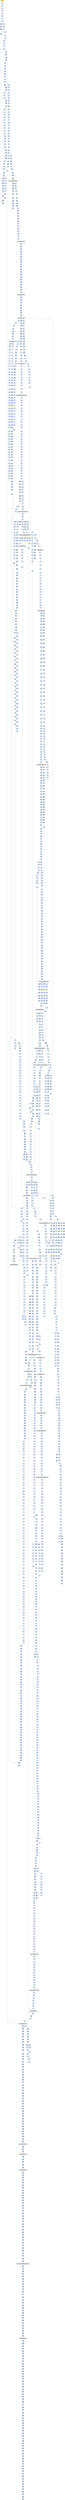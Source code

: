 strict digraph G {
	graph [bgcolor=transparent,
		name=G
	];
	node [color=lightsteelblue,
		fillcolor=lightsteelblue,
		shape=rectangle,
		style=filled
	];
	a0x0043ce80pusha_	[color=lightgrey,
		fillcolor=orange,
		label=pusha];
	a0x0043ce81movl_0x42d000UINT32_esi	[label=movl];
	a0x0043ce80pusha_ -> a0x0043ce81movl_0x42d000UINT32_esi	[color="#000000"];
	a0x0043ce86leal__180224esi__edi	[label=leal];
	a0x0043ce81movl_0x42d000UINT32_esi -> a0x0043ce86leal__180224esi__edi	[color="#000000"];
	a0x0043ce8cpushl_edi	[label=pushl];
	a0x0043ce86leal__180224esi__edi -> a0x0043ce8cpushl_edi	[color="#000000"];
	a0x0043ce8djmp_0x0043ce9a	[label=jmp];
	a0x0043ce8cpushl_edi -> a0x0043ce8djmp_0x0043ce9a	[color="#000000"];
	a0x0043ce9amovl_esi__ebx	[label=movl];
	a0x0043ce8djmp_0x0043ce9a -> a0x0043ce9amovl_esi__ebx	[color="#000000"];
	a0x0043ce9csubl_0xfffffffcUINT8_esi	[label=subl];
	a0x0043ce9amovl_esi__ebx -> a0x0043ce9csubl_0xfffffffcUINT8_esi	[color="#000000"];
	a0x0043ce9fadcl_ebx_ebx	[label=adcl];
	a0x0043ce9csubl_0xfffffffcUINT8_esi -> a0x0043ce9fadcl_ebx_ebx	[color="#000000"];
	a0x0043cea1jb_0x0043ce90	[label=jb];
	a0x0043ce9fadcl_ebx_ebx -> a0x0043cea1jb_0x0043ce90	[color="#000000"];
	a0x0043ce90movb_esi__al	[label=movb];
	a0x0043cea1jb_0x0043ce90 -> a0x0043ce90movb_esi__al	[color="#000000",
		label=T];
	a0x0043cea3movl_0x1UINT32_eax	[label=movl];
	a0x0043cea1jb_0x0043ce90 -> a0x0043cea3movl_0x1UINT32_eax	[color="#000000",
		label=F];
	a0x0043ce92incl_esi	[label=incl];
	a0x0043ce90movb_esi__al -> a0x0043ce92incl_esi	[color="#000000"];
	a0x0043ce93movb_al_edi_	[label=movb];
	a0x0043ce92incl_esi -> a0x0043ce93movb_al_edi_	[color="#000000"];
	a0x0043ce95incl_edi	[label=incl];
	a0x0043ce93movb_al_edi_ -> a0x0043ce95incl_edi	[color="#000000"];
	a0x0043ce96addl_ebx_ebx	[label=addl];
	a0x0043ce95incl_edi -> a0x0043ce96addl_ebx_ebx	[color="#000000"];
	a0x0043ce98jne_0x0043cea1	[label=jne];
	a0x0043ce96addl_ebx_ebx -> a0x0043ce98jne_0x0043cea1	[color="#000000"];
	a0x0043cea8addl_ebx_ebx	[label=addl];
	a0x0043cea3movl_0x1UINT32_eax -> a0x0043cea8addl_ebx_ebx	[color="#000000"];
	a0x0043ceaajne_0x0043ceb3	[label=jne];
	a0x0043cea8addl_ebx_ebx -> a0x0043ceaajne_0x0043ceb3	[color="#000000"];
	a0x0043ceb3adcl_eax_eax	[label=adcl];
	a0x0043ceaajne_0x0043ceb3 -> a0x0043ceb3adcl_eax_eax	[color="#000000",
		label=T];
	a0x0043ceacmovl_esi__ebx	[label=movl];
	a0x0043ceaajne_0x0043ceb3 -> a0x0043ceacmovl_esi__ebx	[color="#000000",
		label=F];
	a0x0043ceb5addl_ebx_ebx	[label=addl];
	a0x0043ceb3adcl_eax_eax -> a0x0043ceb5addl_ebx_ebx	[color="#000000"];
	a0x0043ceb7jae_0x0043cea8	[label=jae];
	a0x0043ceb5addl_ebx_ebx -> a0x0043ceb7jae_0x0043cea8	[color="#000000"];
	a0x0043ceb9jne_0x0043cec4	[label=jne];
	a0x0043ceb7jae_0x0043cea8 -> a0x0043ceb9jne_0x0043cec4	[color="#000000",
		label=F];
	a0x0043cec4xorl_ecx_ecx	[label=xorl];
	a0x0043ceb9jne_0x0043cec4 -> a0x0043cec4xorl_ecx_ecx	[color="#000000",
		label=T];
	a0x0043cebbmovl_esi__ebx	[label=movl];
	a0x0043ceb9jne_0x0043cec4 -> a0x0043cebbmovl_esi__ebx	[color="#000000",
		label=F];
	a0x0043cec6subl_0x3UINT8_eax	[label=subl];
	a0x0043cec4xorl_ecx_ecx -> a0x0043cec6subl_0x3UINT8_eax	[color="#000000"];
	a0x0043cec9jb_0x0043ced8	[label=jb];
	a0x0043cec6subl_0x3UINT8_eax -> a0x0043cec9jb_0x0043ced8	[color="#000000"];
	a0x0043cecbshll_0x8UINT8_eax	[label=shll];
	a0x0043cec9jb_0x0043ced8 -> a0x0043cecbshll_0x8UINT8_eax	[color="#000000",
		label=F];
	a0x0043ced8addl_ebx_ebx	[label=addl];
	a0x0043cec9jb_0x0043ced8 -> a0x0043ced8addl_ebx_ebx	[color="#000000",
		label=T];
	a0x0043cecemovb_esi__al	[label=movb];
	a0x0043cecbshll_0x8UINT8_eax -> a0x0043cecemovb_esi__al	[color="#000000"];
	a0x0043ced0incl_esi	[label=incl];
	a0x0043cecemovb_esi__al -> a0x0043ced0incl_esi	[color="#000000"];
	a0x0043ced1xorl_0xffffffffUINT8_eax	[label=xorl];
	a0x0043ced0incl_esi -> a0x0043ced1xorl_0xffffffffUINT8_eax	[color="#000000"];
	a0x0043ced4je_0x0043cf4a	[label=je];
	a0x0043ced1xorl_0xffffffffUINT8_eax -> a0x0043ced4je_0x0043cf4a	[color="#000000"];
	a0x0043ced6movl_eax_ebp	[label=movl];
	a0x0043ced4je_0x0043cf4a -> a0x0043ced6movl_eax_ebp	[color="#000000",
		label=F];
	a0x0043cf4apopl_esi	[label=popl];
	a0x0043ced4je_0x0043cf4a -> a0x0043cf4apopl_esi	[color="#000000",
		label=T];
	a0x0043ced6movl_eax_ebp -> a0x0043ced8addl_ebx_ebx	[color="#000000"];
	a0x0043cedajne_0x0043cee3	[label=jne];
	a0x0043ced8addl_ebx_ebx -> a0x0043cedajne_0x0043cee3	[color="#000000"];
	a0x0043cee3adcl_ecx_ecx	[label=adcl];
	a0x0043cedajne_0x0043cee3 -> a0x0043cee3adcl_ecx_ecx	[color="#000000",
		label=T];
	a0x0043cedcmovl_esi__ebx	[label=movl];
	a0x0043cedajne_0x0043cee3 -> a0x0043cedcmovl_esi__ebx	[color="#000000",
		label=F];
	a0x0043cee5addl_ebx_ebx	[label=addl];
	a0x0043cee3adcl_ecx_ecx -> a0x0043cee5addl_ebx_ebx	[color="#000000"];
	a0x0043cee7jne_0x0043cef0	[label=jne];
	a0x0043cee5addl_ebx_ebx -> a0x0043cee7jne_0x0043cef0	[color="#000000"];
	a0x0043cef0adcl_ecx_ecx	[label=adcl];
	a0x0043cee7jne_0x0043cef0 -> a0x0043cef0adcl_ecx_ecx	[color="#000000",
		label=T];
	a0x0043cee9movl_esi__ebx	[label=movl];
	a0x0043cee7jne_0x0043cef0 -> a0x0043cee9movl_esi__ebx	[color="#000000",
		label=F];
	a0x0043cef2jne_0x0043cf14	[label=jne];
	a0x0043cef0adcl_ecx_ecx -> a0x0043cef2jne_0x0043cf14	[color="#000000"];
	a0x0043cf14cmpl_0xfffff300UINT32_ebp	[label=cmpl];
	a0x0043cef2jne_0x0043cf14 -> a0x0043cf14cmpl_0xfffff300UINT32_ebp	[color="#000000",
		label=T];
	a0x0043cef4incl_ecx	[label=incl];
	a0x0043cef2jne_0x0043cf14 -> a0x0043cef4incl_ecx	[color="#000000",
		label=F];
	a0x0043cf1aadcl_0x1UINT8_ecx	[label=adcl];
	a0x0043cf14cmpl_0xfffff300UINT32_ebp -> a0x0043cf1aadcl_0x1UINT8_ecx	[color="#000000"];
	a0x0043cf1dleal_ediebp__edx	[label=leal];
	a0x0043cf1aadcl_0x1UINT8_ecx -> a0x0043cf1dleal_ediebp__edx	[color="#000000"];
	a0x0043cf20cmpl_0xfffffffcUINT8_ebp	[label=cmpl];
	a0x0043cf1dleal_ediebp__edx -> a0x0043cf20cmpl_0xfffffffcUINT8_ebp	[color="#000000"];
	a0x0043cf23jbe_0x0043cf34	[label=jbe];
	a0x0043cf20cmpl_0xfffffffcUINT8_ebp -> a0x0043cf23jbe_0x0043cf34	[color="#000000"];
	a0x0043cf34movl_edx__eax	[label=movl];
	a0x0043cf23jbe_0x0043cf34 -> a0x0043cf34movl_edx__eax	[color="#000000",
		label=T];
	a0x0043cf25movb_edx__al	[label=movb];
	a0x0043cf23jbe_0x0043cf34 -> a0x0043cf25movb_edx__al	[color="#000000",
		label=F];
	a0x0043cf36addl_0x4UINT8_edx	[label=addl];
	a0x0043cf34movl_edx__eax -> a0x0043cf36addl_0x4UINT8_edx	[color="#000000"];
	a0x0043cf39movl_eax_edi_	[label=movl];
	a0x0043cf36addl_0x4UINT8_edx -> a0x0043cf39movl_eax_edi_	[color="#000000"];
	a0x0043cf3baddl_0x4UINT8_edi	[label=addl];
	a0x0043cf39movl_eax_edi_ -> a0x0043cf3baddl_0x4UINT8_edi	[color="#000000"];
	a0x0043cf3esubl_0x4UINT8_ecx	[label=subl];
	a0x0043cf3baddl_0x4UINT8_edi -> a0x0043cf3esubl_0x4UINT8_ecx	[color="#000000"];
	a0x0043cf41ja_0x0043cf34	[label=ja];
	a0x0043cf3esubl_0x4UINT8_ecx -> a0x0043cf41ja_0x0043cf34	[color="#000000"];
	a0x0043cf43addl_ecx_edi	[label=addl];
	a0x0043cf41ja_0x0043cf34 -> a0x0043cf43addl_ecx_edi	[color="#000000",
		label=F];
	a0x0043cf45jmp_0x0043ce96	[label=jmp];
	a0x0043cf43addl_ecx_edi -> a0x0043cf45jmp_0x0043ce96	[color="#000000"];
	a0x0043cf45jmp_0x0043ce96 -> a0x0043ce96addl_ebx_ebx	[color="#000000"];
	a0x0043ceaesubl_0xfffffffcUINT8_esi	[label=subl];
	a0x0043ceacmovl_esi__ebx -> a0x0043ceaesubl_0xfffffffcUINT8_esi	[color="#000000"];
	a0x0043ceb1adcl_ebx_ebx	[label=adcl];
	a0x0043ceaesubl_0xfffffffcUINT8_esi -> a0x0043ceb1adcl_ebx_ebx	[color="#000000"];
	a0x0043ceb1adcl_ebx_ebx -> a0x0043ceb3adcl_eax_eax	[color="#000000"];
	a0x0043cef5addl_ebx_ebx	[label=addl];
	a0x0043cef4incl_ecx -> a0x0043cef5addl_ebx_ebx	[color="#000000"];
	a0x0043cef7jne_0x0043cf00	[label=jne];
	a0x0043cef5addl_ebx_ebx -> a0x0043cef7jne_0x0043cf00	[color="#000000"];
	a0x0043cf00adcl_ecx_ecx	[label=adcl];
	a0x0043cef7jne_0x0043cf00 -> a0x0043cf00adcl_ecx_ecx	[color="#000000",
		label=T];
	a0x0043cef9movl_esi__ebx	[label=movl];
	a0x0043cef7jne_0x0043cf00 -> a0x0043cef9movl_esi__ebx	[color="#000000",
		label=F];
	a0x0043cf02addl_ebx_ebx	[label=addl];
	a0x0043cf00adcl_ecx_ecx -> a0x0043cf02addl_ebx_ebx	[color="#000000"];
	a0x0043cf04jae_0x0043cef5	[label=jae];
	a0x0043cf02addl_ebx_ebx -> a0x0043cf04jae_0x0043cef5	[color="#000000"];
	a0x0043cf06jne_0x0043cf11	[label=jne];
	a0x0043cf04jae_0x0043cef5 -> a0x0043cf06jne_0x0043cf11	[color="#000000",
		label=F];
	a0x0043cf11addl_0x2UINT8_ecx	[label=addl];
	a0x0043cf06jne_0x0043cf11 -> a0x0043cf11addl_0x2UINT8_ecx	[color="#000000",
		label=T];
	a0x0043cf08movl_esi__ebx	[label=movl];
	a0x0043cf06jne_0x0043cf11 -> a0x0043cf08movl_esi__ebx	[color="#000000",
		label=F];
	a0x0043cf11addl_0x2UINT8_ecx -> a0x0043cf14cmpl_0xfffff300UINT32_ebp	[color="#000000"];
	a0x0043cedesubl_0xfffffffcUINT8_esi	[label=subl];
	a0x0043cedcmovl_esi__ebx -> a0x0043cedesubl_0xfffffffcUINT8_esi	[color="#000000"];
	a0x0043cee1adcl_ebx_ebx	[label=adcl];
	a0x0043cedesubl_0xfffffffcUINT8_esi -> a0x0043cee1adcl_ebx_ebx	[color="#000000"];
	a0x0043cee1adcl_ebx_ebx -> a0x0043cee3adcl_ecx_ecx	[color="#000000"];
	a0x0043ceebsubl_0xfffffffcUINT8_esi	[label=subl];
	a0x0043cee9movl_esi__ebx -> a0x0043ceebsubl_0xfffffffcUINT8_esi	[color="#000000"];
	a0x0043ceeeadcl_ebx_ebx	[label=adcl];
	a0x0043ceebsubl_0xfffffffcUINT8_esi -> a0x0043ceeeadcl_ebx_ebx	[color="#000000"];
	a0x0043ceeeadcl_ebx_ebx -> a0x0043cef0adcl_ecx_ecx	[color="#000000"];
	a0x0043cebdsubl_0xfffffffcUINT8_esi	[label=subl];
	a0x0043cebbmovl_esi__ebx -> a0x0043cebdsubl_0xfffffffcUINT8_esi	[color="#000000"];
	a0x0043cec0adcl_ebx_ebx	[label=adcl];
	a0x0043cebdsubl_0xfffffffcUINT8_esi -> a0x0043cec0adcl_ebx_ebx	[color="#000000"];
	a0x0043cec2jae_0x0043cea8	[label=jae];
	a0x0043cec0adcl_ebx_ebx -> a0x0043cec2jae_0x0043cea8	[color="#000000"];
	a0x0043cec2jae_0x0043cea8 -> a0x0043cec4xorl_ecx_ecx	[color="#000000",
		label=F];
	a0x0043cf0asubl_0xfffffffcUINT8_esi	[label=subl];
	a0x0043cf08movl_esi__ebx -> a0x0043cf0asubl_0xfffffffcUINT8_esi	[color="#000000"];
	a0x0043cf0dadcl_ebx_ebx	[label=adcl];
	a0x0043cf0asubl_0xfffffffcUINT8_esi -> a0x0043cf0dadcl_ebx_ebx	[color="#000000"];
	a0x0043cf0fjae_0x0043cef5	[label=jae];
	a0x0043cf0dadcl_ebx_ebx -> a0x0043cf0fjae_0x0043cef5	[color="#000000"];
	a0x0043cf0fjae_0x0043cef5 -> a0x0043cf11addl_0x2UINT8_ecx	[color="#000000",
		label=F];
	a0x0043cf27incl_edx	[label=incl];
	a0x0043cf25movb_edx__al -> a0x0043cf27incl_edx	[color="#000000"];
	a0x0043cf28movb_al_edi_	[label=movb];
	a0x0043cf27incl_edx -> a0x0043cf28movb_al_edi_	[color="#000000"];
	a0x0043cf2aincl_edi	[label=incl];
	a0x0043cf28movb_al_edi_ -> a0x0043cf2aincl_edi	[color="#000000"];
	a0x0043cf2bdecl_ecx	[label=decl];
	a0x0043cf2aincl_edi -> a0x0043cf2bdecl_ecx	[color="#000000"];
	a0x0043cf2cjne_0x0043cf25	[label=jne];
	a0x0043cf2bdecl_ecx -> a0x0043cf2cjne_0x0043cf25	[color="#000000"];
	a0x0043cf2ejmp_0x0043ce96	[label=jmp];
	a0x0043cf2cjne_0x0043cf25 -> a0x0043cf2ejmp_0x0043ce96	[color="#000000",
		label=F];
	a0x0043cf2ejmp_0x0043ce96 -> a0x0043ce96addl_ebx_ebx	[color="#000000"];
	a0x0043cefbsubl_0xfffffffcUINT8_esi	[label=subl];
	a0x0043cef9movl_esi__ebx -> a0x0043cefbsubl_0xfffffffcUINT8_esi	[color="#000000"];
	a0x0043cefeadcl_ebx_ebx	[label=adcl];
	a0x0043cefbsubl_0xfffffffcUINT8_esi -> a0x0043cefeadcl_ebx_ebx	[color="#000000"];
	a0x0043cefeadcl_ebx_ebx -> a0x0043cf00adcl_ecx_ecx	[color="#000000"];
	a0x0043cf4bmovl_esi_edi	[label=movl];
	a0x0043cf4apopl_esi -> a0x0043cf4bmovl_esi_edi	[color="#000000"];
	a0x0043cf4dmovl_0x426UINT32_ecx	[label=movl];
	a0x0043cf4bmovl_esi_edi -> a0x0043cf4dmovl_0x426UINT32_ecx	[color="#000000"];
	a0x0043cf52movb_edi__al	[label=movb];
	a0x0043cf4dmovl_0x426UINT32_ecx -> a0x0043cf52movb_edi__al	[color="#000000"];
	a0x0043cf54incl_edi	[label=incl];
	a0x0043cf52movb_edi__al -> a0x0043cf54incl_edi	[color="#000000"];
	a0x0043cf55subb_0xffffffe8UINT8_al	[label=subb];
	a0x0043cf54incl_edi -> a0x0043cf55subb_0xffffffe8UINT8_al	[color="#000000"];
	a0x0043cf57cmpb_0x1UINT8_al	[label=cmpb];
	a0x0043cf55subb_0xffffffe8UINT8_al -> a0x0043cf57cmpb_0x1UINT8_al	[color="#000000"];
	a0x0043cf59ja_0x0043cf52	[label=ja];
	a0x0043cf57cmpb_0x1UINT8_al -> a0x0043cf59ja_0x0043cf52	[color="#000000"];
	a0x0043cf5bcmpb_0x7UINT8_edi_	[label=cmpb];
	a0x0043cf59ja_0x0043cf52 -> a0x0043cf5bcmpb_0x7UINT8_edi_	[color="#000000",
		label=F];
	a0x0043cf5ejne_0x0043cf52	[label=jne];
	a0x0043cf5bcmpb_0x7UINT8_edi_ -> a0x0043cf5ejne_0x0043cf52	[color="#000000"];
	a0x0043cf60movl_edi__eax	[label=movl];
	a0x0043cf5ejne_0x0043cf52 -> a0x0043cf60movl_edi__eax	[color="#000000",
		label=F];
	a0x0043cf62movb_0x4edi__bl	[label=movb];
	a0x0043cf60movl_edi__eax -> a0x0043cf62movb_0x4edi__bl	[color="#000000"];
	a0x0043cf65shrw_0x8UINT8_ax	[label=shrw];
	a0x0043cf62movb_0x4edi__bl -> a0x0043cf65shrw_0x8UINT8_ax	[color="#000000"];
	a0x0043cf69roll_0x10UINT8_eax	[label=roll];
	a0x0043cf65shrw_0x8UINT8_ax -> a0x0043cf69roll_0x10UINT8_eax	[color="#000000"];
	a0x0043cf6cxchgb_al_ah	[label=xchgb];
	a0x0043cf69roll_0x10UINT8_eax -> a0x0043cf6cxchgb_al_ah	[color="#000000"];
	a0x0043cf6esubl_edi_eax	[label=subl];
	a0x0043cf6cxchgb_al_ah -> a0x0043cf6esubl_edi_eax	[color="#000000"];
	a0x0043cf70subb_0xffffffe8UINT8_bl	[label=subb];
	a0x0043cf6esubl_edi_eax -> a0x0043cf70subb_0xffffffe8UINT8_bl	[color="#000000"];
	a0x0043cf73addl_esi_eax	[label=addl];
	a0x0043cf70subb_0xffffffe8UINT8_bl -> a0x0043cf73addl_esi_eax	[color="#000000"];
	a0x0043cf75movl_eax_edi_	[label=movl];
	a0x0043cf73addl_esi_eax -> a0x0043cf75movl_eax_edi_	[color="#000000"];
	a0x0043cf77addl_0x5UINT8_edi	[label=addl];
	a0x0043cf75movl_eax_edi_ -> a0x0043cf77addl_0x5UINT8_edi	[color="#000000"];
	a0x0043cf7amovb_bl_al	[label=movb];
	a0x0043cf77addl_0x5UINT8_edi -> a0x0043cf7amovb_bl_al	[color="#000000"];
	a0x0043cf7cloop_0x0043cf57	[label=loop];
	a0x0043cf7amovb_bl_al -> a0x0043cf7cloop_0x0043cf57	[color="#000000"];
	a0x0043cf7eleal_0x3a000esi__edi	[label=leal];
	a0x0043cf7cloop_0x0043cf57 -> a0x0043cf7eleal_0x3a000esi__edi	[color="#000000",
		label=F];
	a0x0043cf84movl_edi__eax	[label=movl];
	a0x0043cf7eleal_0x3a000esi__edi -> a0x0043cf84movl_edi__eax	[color="#000000"];
	a0x0043cf86orl_eax_eax	[label=orl];
	a0x0043cf84movl_edi__eax -> a0x0043cf86orl_eax_eax	[color="#000000"];
	a0x0043cf88je_0x0043cfcf	[label=je];
	a0x0043cf86orl_eax_eax -> a0x0043cf88je_0x0043cfcf	[color="#000000"];
	a0x0043cf8amovl_0x4edi__ebx	[label=movl];
	a0x0043cf88je_0x0043cfcf -> a0x0043cf8amovl_0x4edi__ebx	[color="#000000",
		label=F];
	a0x0043cfcfmovl_0x3e040esi__ebp	[label=movl];
	a0x0043cf88je_0x0043cfcf -> a0x0043cfcfmovl_0x3e040esi__ebp	[color="#000000",
		label=T];
	a0x0043cf8dleal_0x3df38eaxesi__eax	[label=leal];
	a0x0043cf8amovl_0x4edi__ebx -> a0x0043cf8dleal_0x3df38eaxesi__eax	[color="#000000"];
	a0x0043cf94addl_esi_ebx	[label=addl];
	a0x0043cf8dleal_0x3df38eaxesi__eax -> a0x0043cf94addl_esi_ebx	[color="#000000"];
	a0x0043cf96pushl_eax	[label=pushl];
	a0x0043cf94addl_esi_ebx -> a0x0043cf96pushl_eax	[color="#000000"];
	a0x0043cf97addl_0x8UINT8_edi	[label=addl];
	a0x0043cf96pushl_eax -> a0x0043cf97addl_0x8UINT8_edi	[color="#000000"];
	a0x0043cf9acall_0x3e034esi_	[label=call];
	a0x0043cf97addl_0x8UINT8_edi -> a0x0043cf9acall_0x3e034esi_	[color="#000000"];
	LOADLIBRARYA_KERNEL32_DLL	[color=lightgrey,
		fillcolor=lightgrey,
		label="LOADLIBRARYA-KERNEL32-DLL"];
	a0x0043cf9acall_0x3e034esi_ -> LOADLIBRARYA_KERNEL32_DLL	[color="#000000"];
	a0x0043cfa0xchgl_eax_ebp	[label=xchgl];
	LOADLIBRARYA_KERNEL32_DLL -> a0x0043cfa0xchgl_eax_ebp	[color="#000000"];
	a0x0040a0f1movl_0x80c808d0UINT32_esi_	[label=movl];
	LOADLIBRARYA_KERNEL32_DLL -> a0x0040a0f1movl_0x80c808d0UINT32_esi_	[color="#000000"];
	a0x0043cfa1movb_edi__al	[label=movb];
	a0x0043cfa0xchgl_eax_ebp -> a0x0043cfa1movb_edi__al	[color="#000000"];
	a0x0043cfa3incl_edi	[label=incl];
	a0x0043cfa1movb_edi__al -> a0x0043cfa3incl_edi	[color="#000000"];
	a0x0043cfa4orb_al_al	[label=orb];
	a0x0043cfa3incl_edi -> a0x0043cfa4orb_al_al	[color="#000000"];
	a0x0043cfa6je_0x0043cf84	[label=je];
	a0x0043cfa4orb_al_al -> a0x0043cfa6je_0x0043cf84	[color="#000000"];
	a0x0043cfa8movl_edi_ecx	[label=movl];
	a0x0043cfa6je_0x0043cf84 -> a0x0043cfa8movl_edi_ecx	[color="#000000",
		label=F];
	a0x0043cfaajns_0x0043cfb3	[label=jns];
	a0x0043cfa8movl_edi_ecx -> a0x0043cfaajns_0x0043cfb3	[color="#000000"];
	a0x0043cfb3pushl_edi	[label=pushl];
	a0x0043cfaajns_0x0043cfb3 -> a0x0043cfb3pushl_edi	[color="#000000",
		label=T];
	a0x0043cfacmovzwl_edi__eax	[label=movzwl];
	a0x0043cfaajns_0x0043cfb3 -> a0x0043cfacmovzwl_edi__eax	[color="#000000",
		label=F];
	a0x0043cfb4decl_eax	[label=decl];
	a0x0043cfb3pushl_edi -> a0x0043cfb4decl_eax	[color="#000000"];
	a0x0043cfb5repnz_scasb_es_edi__al	[label=repnz];
	a0x0043cfb4decl_eax -> a0x0043cfb5repnz_scasb_es_edi__al	[color="#000000"];
	a0x0043cfb7pushl_ebp	[label=pushl];
	a0x0043cfb5repnz_scasb_es_edi__al -> a0x0043cfb7pushl_ebp	[color="#000000"];
	a0x0043cfb8call_0x3e03cesi_	[label=call];
	a0x0043cfb7pushl_ebp -> a0x0043cfb8call_0x3e03cesi_	[color="#000000"];
	GETPROCADDRESS_KERNEL32_DLL	[color=lightgrey,
		fillcolor=lightgrey,
		label="GETPROCADDRESS-KERNEL32-DLL"];
	a0x0043cfbeorl_eax_eax	[label=orl];
	GETPROCADDRESS_KERNEL32_DLL -> a0x0043cfbeorl_eax_eax	[color="#000000"];
	a0x0040c8c5testl_eax_eax	[label=testl];
	GETPROCADDRESS_KERNEL32_DLL -> a0x0040c8c5testl_eax_eax	[color="#000000"];
	a0x0043cfc0je_0x0043cfc9	[label=je];
	a0x0043cfbeorl_eax_eax -> a0x0043cfc0je_0x0043cfc9	[color="#000000"];
	a0x0043cfc2movl_eax_ebx_	[label=movl];
	a0x0043cfc0je_0x0043cfc9 -> a0x0043cfc2movl_eax_ebx_	[color="#000000",
		label=F];
	a0x0043cfc4addl_0x4UINT8_ebx	[label=addl];
	a0x0043cfc2movl_eax_ebx_ -> a0x0043cfc4addl_0x4UINT8_ebx	[color="#000000"];
	a0x0043cfc7jmp_0x0043cfa1	[label=jmp];
	a0x0043cfc4addl_0x4UINT8_ebx -> a0x0043cfc7jmp_0x0043cfa1	[color="#000000"];
	a0x0043cfc7jmp_0x0043cfa1 -> a0x0043cfa1movb_edi__al	[color="#000000"];
	a0x0043cfafincl_edi	[label=incl];
	a0x0043cfacmovzwl_edi__eax -> a0x0043cfafincl_edi	[color="#000000"];
	a0x0043cfb0pushl_eax	[label=pushl];
	a0x0043cfafincl_edi -> a0x0043cfb0pushl_eax	[color="#000000"];
	a0x0043cfb1incl_edi	[label=incl];
	a0x0043cfb0pushl_eax -> a0x0043cfb1incl_edi	[color="#000000"];
	a0x0043cfb2movl_0xaef24857UINT32_ecx	[label=movl];
	a0x0043cfb1incl_edi -> a0x0043cfb2movl_0xaef24857UINT32_ecx	[color="#000000"];
	a0x0043cfb2movl_0xaef24857UINT32_ecx -> a0x0043cfb7pushl_ebp	[color="#000000"];
	a0x0043cfd5leal__4096esi__edi	[label=leal];
	a0x0043cfcfmovl_0x3e040esi__ebp -> a0x0043cfd5leal__4096esi__edi	[color="#000000"];
	a0x0043cfdbmovl_0x1000UINT32_ebx	[label=movl];
	a0x0043cfd5leal__4096esi__edi -> a0x0043cfdbmovl_0x1000UINT32_ebx	[color="#000000"];
	a0x0043cfe0pushl_eax	[label=pushl];
	a0x0043cfdbmovl_0x1000UINT32_ebx -> a0x0043cfe0pushl_eax	[color="#000000"];
	a0x0043cfe1pushl_esp	[label=pushl];
	a0x0043cfe0pushl_eax -> a0x0043cfe1pushl_esp	[color="#000000"];
	a0x0043cfe2pushl_0x4UINT8	[label=pushl];
	a0x0043cfe1pushl_esp -> a0x0043cfe2pushl_0x4UINT8	[color="#000000"];
	a0x0043cfe4pushl_ebx	[label=pushl];
	a0x0043cfe2pushl_0x4UINT8 -> a0x0043cfe4pushl_ebx	[color="#000000"];
	a0x0043cfe5pushl_edi	[label=pushl];
	a0x0043cfe4pushl_ebx -> a0x0043cfe5pushl_edi	[color="#000000"];
	a0x0043cfe6call_ebp	[label=call];
	a0x0043cfe5pushl_edi -> a0x0043cfe6call_ebp	[color="#000000"];
	VIRTUALPROTECT_KERNEL32_DLL	[color=lightgrey,
		fillcolor=lightgrey,
		label="VIRTUALPROTECT-KERNEL32-DLL"];
	a0x0043cfe6call_ebp -> VIRTUALPROTECT_KERNEL32_DLL	[color="#000000"];
	a0x0043cfe8leal_0x227edi__eax	[label=leal];
	VIRTUALPROTECT_KERNEL32_DLL -> a0x0043cfe8leal_0x227edi__eax	[color="#000000"];
	a0x0043cffdpopl_eax	[label=popl];
	VIRTUALPROTECT_KERNEL32_DLL -> a0x0043cffdpopl_eax	[color="#000000"];
	a0x0043cfeeandb_0x7fUINT8_eax_	[label=andb];
	a0x0043cfe8leal_0x227edi__eax -> a0x0043cfeeandb_0x7fUINT8_eax_	[color="#000000"];
	a0x0043cff1andb_0x7fUINT8_0x28eax_	[label=andb];
	a0x0043cfeeandb_0x7fUINT8_eax_ -> a0x0043cff1andb_0x7fUINT8_0x28eax_	[color="#000000"];
	a0x0043cff5popl_eax	[label=popl];
	a0x0043cff1andb_0x7fUINT8_0x28eax_ -> a0x0043cff5popl_eax	[color="#000000"];
	a0x0043cff6pushl_eax	[label=pushl];
	a0x0043cff5popl_eax -> a0x0043cff6pushl_eax	[color="#000000"];
	a0x0043cff7pushl_esp	[label=pushl];
	a0x0043cff6pushl_eax -> a0x0043cff7pushl_esp	[color="#000000"];
	a0x0043cff8pushl_eax	[label=pushl];
	a0x0043cff7pushl_esp -> a0x0043cff8pushl_eax	[color="#000000"];
	a0x0043cff9pushl_ebx	[label=pushl];
	a0x0043cff8pushl_eax -> a0x0043cff9pushl_ebx	[color="#000000"];
	a0x0043cffapushl_edi	[label=pushl];
	a0x0043cff9pushl_ebx -> a0x0043cffapushl_edi	[color="#000000"];
	a0x0043cffbcall_ebp	[label=call];
	a0x0043cffapushl_edi -> a0x0043cffbcall_ebp	[color="#000000"];
	a0x0043cffepopa_	[label=popa];
	a0x0043cffdpopl_eax -> a0x0043cffepopa_	[color="#000000"];
	a0x0043cfffleal__128esp__eax	[label=leal];
	a0x0043cffepopa_ -> a0x0043cfffleal__128esp__eax	[color="#000000"];
	a0x0043d003pushl_0x0UINT8	[label=pushl];
	a0x0043cfffleal__128esp__eax -> a0x0043d003pushl_0x0UINT8	[color="#000000"];
	a0x0043d005cmpl_eax_esp	[label=cmpl];
	a0x0043d003pushl_0x0UINT8 -> a0x0043d005cmpl_eax_esp	[color="#000000"];
	a0x0043d007jne_0x0043d003	[label=jne];
	a0x0043d005cmpl_eax_esp -> a0x0043d007jne_0x0043d003	[color="#000000"];
	a0x0043d009subl_0xffffff80UINT8_esp	[label=subl];
	a0x0043d007jne_0x0043d003 -> a0x0043d009subl_0xffffff80UINT8_esp	[color="#000000",
		label=F];
	a0x0043d00cjmp_0x0040b4b8	[label=jmp];
	a0x0043d009subl_0xffffff80UINT8_esp -> a0x0043d00cjmp_0x0040b4b8	[color="#000000"];
	a0x0040b4b8pushl_ebp	[label=pushl];
	a0x0043d00cjmp_0x0040b4b8 -> a0x0040b4b8pushl_ebp	[color="#000000"];
	a0x0040b4b9movl_esp_ebp	[label=movl];
	a0x0040b4b8pushl_ebp -> a0x0040b4b9movl_esp_ebp	[color="#000000"];
	a0x0040b4bbpushl_0xffffffffUINT8	[label=pushl];
	a0x0040b4b9movl_esp_ebp -> a0x0040b4bbpushl_0xffffffffUINT8	[color="#000000"];
	a0x0040b4bdpushl_0x4145b0UINT32	[label=pushl];
	a0x0040b4bbpushl_0xffffffffUINT8 -> a0x0040b4bdpushl_0x4145b0UINT32	[color="#000000"];
	a0x0040b4c2pushl_0x40ae34UINT32	[label=pushl];
	a0x0040b4bdpushl_0x4145b0UINT32 -> a0x0040b4c2pushl_0x40ae34UINT32	[color="#000000"];
	a0x0040b4c7movl_fs_0_eax	[label=movl];
	a0x0040b4c2pushl_0x40ae34UINT32 -> a0x0040b4c7movl_fs_0_eax	[color="#000000"];
	a0x0040b4cdpushl_eax	[label=pushl];
	a0x0040b4c7movl_fs_0_eax -> a0x0040b4cdpushl_eax	[color="#000000"];
	a0x0040b4cemovl_esp_fs_0	[label=movl];
	a0x0040b4cdpushl_eax -> a0x0040b4cemovl_esp_fs_0	[color="#000000"];
	a0x0040b4d5subl_0x58UINT8_esp	[label=subl];
	a0x0040b4cemovl_esp_fs_0 -> a0x0040b4d5subl_0x58UINT8_esp	[color="#000000"];
	a0x0040b4d8pushl_ebx	[label=pushl];
	a0x0040b4d5subl_0x58UINT8_esp -> a0x0040b4d8pushl_ebx	[color="#000000"];
	a0x0040b4d9pushl_esi	[label=pushl];
	a0x0040b4d8pushl_ebx -> a0x0040b4d9pushl_esi	[color="#000000"];
	a0x0040b4dapushl_edi	[label=pushl];
	a0x0040b4d9pushl_esi -> a0x0040b4dapushl_edi	[color="#000000"];
	a0x0040b4dbmovl_esp__24ebp_	[label=movl];
	a0x0040b4dapushl_edi -> a0x0040b4dbmovl_esp__24ebp_	[color="#000000"];
	a0x0040b4decall_0x4141a0	[label=call];
	a0x0040b4dbmovl_esp__24ebp_ -> a0x0040b4decall_0x4141a0	[color="#000000"];
	GETVERSION_KERNEL32_DLL	[color=lightgrey,
		fillcolor=lightgrey,
		label="GETVERSION-KERNEL32-DLL"];
	a0x0040b4decall_0x4141a0 -> GETVERSION_KERNEL32_DLL	[color="#000000"];
	a0x0040b4e4xorl_edx_edx	[label=xorl];
	GETVERSION_KERNEL32_DLL -> a0x0040b4e4xorl_edx_edx	[color="#000000"];
	a0x0040b4e6movb_ah_dl	[label=movb];
	a0x0040b4e4xorl_edx_edx -> a0x0040b4e6movb_ah_dl	[color="#000000"];
	a0x0040b4e8movl_edx_0x433680	[label=movl];
	a0x0040b4e6movb_ah_dl -> a0x0040b4e8movl_edx_0x433680	[color="#000000"];
	a0x0040b4eemovl_eax_ecx	[label=movl];
	a0x0040b4e8movl_edx_0x433680 -> a0x0040b4eemovl_eax_ecx	[color="#000000"];
	a0x0040b4f0andl_0xffUINT32_ecx	[label=andl];
	a0x0040b4eemovl_eax_ecx -> a0x0040b4f0andl_0xffUINT32_ecx	[color="#000000"];
	a0x0040b4f6movl_ecx_0x43367c	[label=movl];
	a0x0040b4f0andl_0xffUINT32_ecx -> a0x0040b4f6movl_ecx_0x43367c	[color="#000000"];
	a0x0040b4fcshll_0x8UINT8_ecx	[label=shll];
	a0x0040b4f6movl_ecx_0x43367c -> a0x0040b4fcshll_0x8UINT8_ecx	[color="#000000"];
	a0x0040b4ffaddl_edx_ecx	[label=addl];
	a0x0040b4fcshll_0x8UINT8_ecx -> a0x0040b4ffaddl_edx_ecx	[color="#000000"];
	a0x0040b501movl_ecx_0x433678	[label=movl];
	a0x0040b4ffaddl_edx_ecx -> a0x0040b501movl_ecx_0x433678	[color="#000000"];
	a0x0040b507shrl_0x10UINT8_eax	[label=shrl];
	a0x0040b501movl_ecx_0x433678 -> a0x0040b507shrl_0x10UINT8_eax	[color="#000000"];
	a0x0040b50amovl_eax_0x433674	[label=movl];
	a0x0040b507shrl_0x10UINT8_eax -> a0x0040b50amovl_eax_0x433674	[color="#000000"];
	a0x0040b50fpushl_0x1UINT8	[label=pushl];
	a0x0040b50amovl_eax_0x433674 -> a0x0040b50fpushl_0x1UINT8	[color="#000000"];
	a0x0040b511call_0x40bf36	[label=call];
	a0x0040b50fpushl_0x1UINT8 -> a0x0040b511call_0x40bf36	[color="#000000"];
	a0x0040bf36xorl_eax_eax	[label=xorl];
	a0x0040b511call_0x40bf36 -> a0x0040bf36xorl_eax_eax	[color="#000000"];
	a0x0040bf38pushl_0x0UINT8	[label=pushl];
	a0x0040bf36xorl_eax_eax -> a0x0040bf38pushl_0x0UINT8	[color="#000000"];
	a0x0040bf3acmpl_eax_0x8esp_	[label=cmpl];
	a0x0040bf38pushl_0x0UINT8 -> a0x0040bf3acmpl_eax_0x8esp_	[color="#000000"];
	a0x0040bf3epushl_0x1000UINT32	[label=pushl];
	a0x0040bf3acmpl_eax_0x8esp_ -> a0x0040bf3epushl_0x1000UINT32	[color="#000000"];
	a0x0040bf43sete_al	[label=sete];
	a0x0040bf3epushl_0x1000UINT32 -> a0x0040bf43sete_al	[color="#000000"];
	a0x0040bf46pushl_eax	[label=pushl];
	a0x0040bf43sete_al -> a0x0040bf46pushl_eax	[color="#000000"];
	a0x0040bf47call_0x414134	[label=call];
	a0x0040bf46pushl_eax -> a0x0040bf47call_0x414134	[color="#000000"];
	HEAPCREATE_KERNEL32_DLL	[color=lightgrey,
		fillcolor=lightgrey,
		label="HEAPCREATE-KERNEL32-DLL"];
	a0x0040bf47call_0x414134 -> HEAPCREATE_KERNEL32_DLL	[color="#000000"];
	a0x0040bf4dtestl_eax_eax	[label=testl];
	HEAPCREATE_KERNEL32_DLL -> a0x0040bf4dtestl_eax_eax	[color="#000000"];
	a0x0040bf4fmovl_eax_0x4369dc	[label=movl];
	a0x0040bf4dtestl_eax_eax -> a0x0040bf4fmovl_eax_0x4369dc	[color="#000000"];
	a0x0040bf54je_0x40bf6b	[label=je];
	a0x0040bf4fmovl_eax_0x4369dc -> a0x0040bf54je_0x40bf6b	[color="#000000"];
	a0x0040bf56call_0x40c011	[label=call];
	a0x0040bf54je_0x40bf6b -> a0x0040bf56call_0x40c011	[color="#000000",
		label=F];
	a0x0040c011pushl_0x140UINT32	[label=pushl];
	a0x0040bf56call_0x40c011 -> a0x0040c011pushl_0x140UINT32	[color="#000000"];
	a0x0040c016pushl_0x0UINT8	[label=pushl];
	a0x0040c011pushl_0x140UINT32 -> a0x0040c016pushl_0x0UINT8	[color="#000000"];
	a0x0040c018pushl_0x4369dc	[label=pushl];
	a0x0040c016pushl_0x0UINT8 -> a0x0040c018pushl_0x4369dc	[color="#000000"];
	a0x0040c01ecall_0x414178	[label=call];
	a0x0040c018pushl_0x4369dc -> a0x0040c01ecall_0x414178	[color="#000000"];
	HEAPALLOC_KERNEL32_DLL	[color=lightgrey,
		fillcolor=lightgrey,
		label="HEAPALLOC-KERNEL32-DLL"];
	a0x0040c01ecall_0x414178 -> HEAPALLOC_KERNEL32_DLL	[color="#000000"];
	a0x0040c024testl_eax_eax	[label=testl];
	HEAPALLOC_KERNEL32_DLL -> a0x0040c024testl_eax_eax	[color="#000000"];
	a0x0040c710cmpl_edi_eax	[label=cmpl];
	HEAPALLOC_KERNEL32_DLL -> a0x0040c710cmpl_edi_eax	[color="#000000"];
	a0x0040a8c0popl_edi	[label=popl];
	HEAPALLOC_KERNEL32_DLL -> a0x0040a8c0popl_edi	[color="#000000"];
	a0x0040e19bmovl_eax_edi	[label=movl];
	HEAPALLOC_KERNEL32_DLL -> a0x0040e19bmovl_eax_edi	[color="#000000"];
	a0x0040c026movl_eax_0x4369d8	[label=movl];
	a0x0040c024testl_eax_eax -> a0x0040c026movl_eax_0x4369d8	[color="#000000"];
	a0x0040c02bjne_0x40c02e	[label=jne];
	a0x0040c026movl_eax_0x4369d8 -> a0x0040c02bjne_0x40c02e	[color="#000000"];
	a0x0040c02eandl_0x0UINT8_0x4369d0	[label=andl];
	a0x0040c02bjne_0x40c02e -> a0x0040c02eandl_0x0UINT8_0x4369d0	[color="#000000",
		label=T];
	a0x0040c035andl_0x0UINT8_0x4369d4	[label=andl];
	a0x0040c02eandl_0x0UINT8_0x4369d0 -> a0x0040c035andl_0x0UINT8_0x4369d4	[color="#000000"];
	a0x0040c03cpushl_0x1UINT8	[label=pushl];
	a0x0040c035andl_0x0UINT8_0x4369d4 -> a0x0040c03cpushl_0x1UINT8	[color="#000000"];
	a0x0040c03emovl_eax_0x4369cc	[label=movl];
	a0x0040c03cpushl_0x1UINT8 -> a0x0040c03emovl_eax_0x4369cc	[color="#000000"];
	a0x0040c043movl_0x10UINT32_0x4369c4	[label=movl];
	a0x0040c03emovl_eax_0x4369cc -> a0x0040c043movl_0x10UINT32_0x4369c4	[color="#000000"];
	a0x0040c04dpopl_eax	[label=popl];
	a0x0040c043movl_0x10UINT32_0x4369c4 -> a0x0040c04dpopl_eax	[color="#000000"];
	a0x0040c04eret	[label=ret];
	a0x0040c04dpopl_eax -> a0x0040c04eret	[color="#000000"];
	a0x0040bf5btestl_eax_eax	[label=testl];
	a0x0040c04eret -> a0x0040bf5btestl_eax_eax	[color="#000000"];
	a0x0040bf5djne_0x40bf6e	[label=jne];
	a0x0040bf5btestl_eax_eax -> a0x0040bf5djne_0x40bf6e	[color="#000000"];
	a0x0040bf6epushl_0x1UINT8	[label=pushl];
	a0x0040bf5djne_0x40bf6e -> a0x0040bf6epushl_0x1UINT8	[color="#000000",
		label=T];
	a0x0040bf70popl_eax	[label=popl];
	a0x0040bf6epushl_0x1UINT8 -> a0x0040bf70popl_eax	[color="#000000"];
	a0x0040bf71ret	[label=ret];
	a0x0040bf70popl_eax -> a0x0040bf71ret	[color="#000000"];
	a0x0040b516popl_ecx	[label=popl];
	a0x0040bf71ret -> a0x0040b516popl_ecx	[color="#000000"];
	a0x0040b517testl_eax_eax	[label=testl];
	a0x0040b516popl_ecx -> a0x0040b517testl_eax_eax	[color="#000000"];
	a0x0040b519jne_0x40b523	[label=jne];
	a0x0040b517testl_eax_eax -> a0x0040b519jne_0x40b523	[color="#000000"];
	a0x0040b523call_0x40ccf9	[label=call];
	a0x0040b519jne_0x40b523 -> a0x0040b523call_0x40ccf9	[color="#000000",
		label=T];
	a0x0040ccf9pushl_esi	[label=pushl];
	a0x0040b523call_0x40ccf9 -> a0x0040ccf9pushl_esi	[color="#000000"];
	a0x0040ccfacall_0x40bf72	[label=call];
	a0x0040ccf9pushl_esi -> a0x0040ccfacall_0x40bf72	[color="#000000"];
	a0x0040bf72pushl_esi	[label=pushl];
	a0x0040ccfacall_0x40bf72 -> a0x0040bf72pushl_esi	[color="#000000"];
	a0x0040bf73movl_0x4140a8_esi	[label=movl];
	a0x0040bf72pushl_esi -> a0x0040bf73movl_0x4140a8_esi	[color="#000000"];
	a0x0040bf79pushl_0x431308	[label=pushl];
	a0x0040bf73movl_0x4140a8_esi -> a0x0040bf79pushl_0x431308	[color="#000000"];
	a0x0040bf7fcall_esi	[label=call];
	a0x0040bf79pushl_0x431308 -> a0x0040bf7fcall_esi	[color="#000000"];
	INITIALIZECRITICALSECTION_KERNEL32_DLL	[color=lightgrey,
		fillcolor=lightgrey,
		label="INITIALIZECRITICALSECTION-KERNEL32-DLL"];
	a0x0040bf7fcall_esi -> INITIALIZECRITICALSECTION_KERNEL32_DLL	[color="#000000"];
	a0x0040bf81pushl_0x4312f8	[label=pushl];
	INITIALIZECRITICALSECTION_KERNEL32_DLL -> a0x0040bf81pushl_0x4312f8	[color="#000000"];
	a0x0040bf89pushl_0x4312e8	[label=pushl];
	INITIALIZECRITICALSECTION_KERNEL32_DLL -> a0x0040bf89pushl_0x4312e8	[color="#000000"];
	a0x0040bf91pushl_0x4312c8	[label=pushl];
	INITIALIZECRITICALSECTION_KERNEL32_DLL -> a0x0040bf91pushl_0x4312c8	[color="#000000"];
	a0x0040bf99popl_esi	[label=popl];
	INITIALIZECRITICALSECTION_KERNEL32_DLL -> a0x0040bf99popl_esi	[color="#000000"];
	a0x0040bfdemovl_edi_esi_	[label=movl];
	INITIALIZECRITICALSECTION_KERNEL32_DLL -> a0x0040bfdemovl_edi_esi_	[color="#000000"];
	a0x0040bf87call_esi	[label=call];
	a0x0040bf81pushl_0x4312f8 -> a0x0040bf87call_esi	[color="#000000"];
	a0x0040bf8fcall_esi	[label=call];
	a0x0040bf89pushl_0x4312e8 -> a0x0040bf8fcall_esi	[color="#000000"];
	a0x0040bf97call_esi	[label=call];
	a0x0040bf91pushl_0x4312c8 -> a0x0040bf97call_esi	[color="#000000"];
	a0x0040bf9aret	[label=ret];
	a0x0040bf99popl_esi -> a0x0040bf9aret	[color="#000000"];
	a0x0040ccffcall_0x41411c	[label=call];
	a0x0040bf9aret -> a0x0040ccffcall_0x41411c	[color="#000000"];
	TLSALLOC_KERNEL32_DLL	[color=lightgrey,
		fillcolor=lightgrey,
		label="TLSALLOC-KERNEL32-DLL"];
	a0x0040ccffcall_0x41411c -> TLSALLOC_KERNEL32_DLL	[color="#000000"];
	a0x0040cd05cmpl_0xffffffffUINT8_eax	[label=cmpl];
	TLSALLOC_KERNEL32_DLL -> a0x0040cd05cmpl_0xffffffffUINT8_eax	[color="#000000"];
	a0x0040cd08movl_eax_0x4313a0	[label=movl];
	a0x0040cd05cmpl_0xffffffffUINT8_eax -> a0x0040cd08movl_eax_0x4313a0	[color="#000000"];
	a0x0040cd0dje_0x40cd49	[label=je];
	a0x0040cd08movl_eax_0x4313a0 -> a0x0040cd0dje_0x40cd49	[color="#000000"];
	a0x0040cd0fpushl_0x74UINT8	[label=pushl];
	a0x0040cd0dje_0x40cd49 -> a0x0040cd0fpushl_0x74UINT8	[color="#000000",
		label=F];
	a0x0040cd11pushl_0x1UINT8	[label=pushl];
	a0x0040cd0fpushl_0x74UINT8 -> a0x0040cd11pushl_0x1UINT8	[color="#000000"];
	a0x0040cd13call_0x40e140	[label=call];
	a0x0040cd11pushl_0x1UINT8 -> a0x0040cd13call_0x40e140	[color="#000000"];
	a0x0040e140pushl_ebx	[label=pushl];
	a0x0040cd13call_0x40e140 -> a0x0040e140pushl_ebx	[color="#000000"];
	a0x0040e141pushl_esi	[label=pushl];
	a0x0040e140pushl_ebx -> a0x0040e141pushl_esi	[color="#000000"];
	a0x0040e142movl_0xcesp__esi	[label=movl];
	a0x0040e141pushl_esi -> a0x0040e142movl_0xcesp__esi	[color="#000000"];
	a0x0040e146pushl_edi	[label=pushl];
	a0x0040e142movl_0xcesp__esi -> a0x0040e146pushl_edi	[color="#000000"];
	a0x0040e147imull_0x14esp__esi	[label=imull];
	a0x0040e146pushl_edi -> a0x0040e147imull_0x14esp__esi	[color="#000000"];
	a0x0040e14ccmpl_0xffffffe0UINT8_esi	[label=cmpl];
	a0x0040e147imull_0x14esp__esi -> a0x0040e14ccmpl_0xffffffe0UINT8_esi	[color="#000000"];
	a0x0040e14fmovl_esi_ebx	[label=movl];
	a0x0040e14ccmpl_0xffffffe0UINT8_esi -> a0x0040e14fmovl_esi_ebx	[color="#000000"];
	a0x0040e151ja_0x40e160	[label=ja];
	a0x0040e14fmovl_esi_ebx -> a0x0040e151ja_0x40e160	[color="#000000"];
	a0x0040e153testl_esi_esi	[label=testl];
	a0x0040e151ja_0x40e160 -> a0x0040e153testl_esi_esi	[color="#000000",
		label=F];
	a0x0040e155jne_0x40e15a	[label=jne];
	a0x0040e153testl_esi_esi -> a0x0040e155jne_0x40e15a	[color="#000000"];
	a0x0040e15aaddl_0xfUINT8_esi	[label=addl];
	a0x0040e155jne_0x40e15a -> a0x0040e15aaddl_0xfUINT8_esi	[color="#000000",
		label=T];
	a0x0040e15dandl_0xfffffff0UINT8_esi	[label=andl];
	a0x0040e15aaddl_0xfUINT8_esi -> a0x0040e15dandl_0xfffffff0UINT8_esi	[color="#000000"];
	a0x0040e160xorl_edi_edi	[label=xorl];
	a0x0040e15dandl_0xfffffff0UINT8_esi -> a0x0040e160xorl_edi_edi	[color="#000000"];
	a0x0040e162cmpl_0xffffffe0UINT8_esi	[label=cmpl];
	a0x0040e160xorl_edi_edi -> a0x0040e162cmpl_0xffffffe0UINT8_esi	[color="#000000"];
	a0x0040e165ja_0x40e1a1	[label=ja];
	a0x0040e162cmpl_0xffffffe0UINT8_esi -> a0x0040e165ja_0x40e1a1	[color="#000000"];
	a0x0040e167cmpl_0x431384_ebx	[label=cmpl];
	a0x0040e165ja_0x40e1a1 -> a0x0040e167cmpl_0x431384_ebx	[color="#000000",
		label=F];
	a0x0040e16dja_0x40e18c	[label=ja];
	a0x0040e167cmpl_0x431384_ebx -> a0x0040e16dja_0x40e18c	[color="#000000"];
	a0x0040e16fpushl_0x9UINT8	[label=pushl];
	a0x0040e16dja_0x40e18c -> a0x0040e16fpushl_0x9UINT8	[color="#000000",
		label=F];
	a0x0040e18cpushl_esi	[label=pushl];
	a0x0040e16dja_0x40e18c -> a0x0040e18cpushl_esi	[color="#000000",
		label=T];
	a0x0040e171call_0x40bf9b	[label=call];
	a0x0040e16fpushl_0x9UINT8 -> a0x0040e171call_0x40bf9b	[color="#000000"];
	a0x0040bf9bpushl_ebp	[label=pushl];
	a0x0040bf9cmovl_esp_ebp	[label=movl];
	a0x0040bf9bpushl_ebp -> a0x0040bf9cmovl_esp_ebp	[color="#000000"];
	a0x0040bf9emovl_0x8ebp__eax	[label=movl];
	a0x0040bf9cmovl_esp_ebp -> a0x0040bf9emovl_0x8ebp__eax	[color="#000000"];
	a0x0040bfa1pushl_esi	[label=pushl];
	a0x0040bf9emovl_0x8ebp__eax -> a0x0040bfa1pushl_esi	[color="#000000"];
	a0x0040bfa2cmpl_0x0UINT8_0x4312c4eax4_	[label=cmpl];
	a0x0040bfa1pushl_esi -> a0x0040bfa2cmpl_0x0UINT8_0x4312c4eax4_	[color="#000000"];
	a0x0040bfaaleal_0x4312c4eax4__esi	[label=leal];
	a0x0040bfa2cmpl_0x0UINT8_0x4312c4eax4_ -> a0x0040bfaaleal_0x4312c4eax4__esi	[color="#000000"];
	a0x0040bfb1jne_0x40bff1	[label=jne];
	a0x0040bfaaleal_0x4312c4eax4__esi -> a0x0040bfb1jne_0x40bff1	[color="#000000"];
	a0x0040bff1pushl_esi_	[label=pushl];
	a0x0040bfb1jne_0x40bff1 -> a0x0040bff1pushl_esi_	[color="#000000",
		label=T];
	a0x0040bfb3pushl_edi	[label=pushl];
	a0x0040bfb1jne_0x40bff1 -> a0x0040bfb3pushl_edi	[color="#000000",
		label=F];
	a0x0040bff3call_0x41409c	[label=call];
	a0x0040bff1pushl_esi_ -> a0x0040bff3call_0x41409c	[color="#000000"];
	ENTERCRITICALSECTION_KERNEL32_DLL	[color=lightgrey,
		fillcolor=lightgrey,
		label="ENTERCRITICALSECTION-KERNEL32-DLL"];
	a0x0040bff3call_0x41409c -> ENTERCRITICALSECTION_KERNEL32_DLL	[color="#000000"];
	a0x0040bff9popl_esi	[label=popl];
	ENTERCRITICALSECTION_KERNEL32_DLL -> a0x0040bff9popl_esi	[color="#000000"];
	a0x0040bffapopl_ebp	[label=popl];
	a0x0040bff9popl_esi -> a0x0040bffapopl_ebp	[color="#000000"];
	a0x0040bffbret	[label=ret];
	a0x0040bffapopl_ebp -> a0x0040bffbret	[color="#000000"];
	a0x0040e176pushl_ebx	[label=pushl];
	a0x0040bffbret -> a0x0040e176pushl_ebx	[color="#000000"];
	a0x0040a88apushl_esi	[label=pushl];
	a0x0040bffbret -> a0x0040a88apushl_esi	[color="#000000"];
	a0x0040bfd1cmpl_0x0UINT8_esi_	[label=cmpl];
	a0x0040bffbret -> a0x0040bfd1cmpl_0x0UINT8_esi_	[color="#000000"];
	a0x004117d7pushl_0x8ebp_	[label=pushl];
	a0x0040bffbret -> a0x004117d7pushl_0x8ebp_	[color="#000000"];
	a0x0040a8d3pushl_esi	[label=pushl];
	a0x0040bffbret -> a0x0040a8d3pushl_esi	[color="#000000"];
	a0x0040e349popl_ecx	[label=popl];
	a0x0040bffbret -> a0x0040e349popl_ecx	[color="#000000"];
	a0x0040e177call_0x40c3a5	[label=call];
	a0x0040e176pushl_ebx -> a0x0040e177call_0x40c3a5	[color="#000000"];
	a0x0040c3a5pushl_ebp	[label=pushl];
	a0x0040e177call_0x40c3a5 -> a0x0040c3a5pushl_ebp	[color="#000000"];
	a0x0040c3a6movl_esp_ebp	[label=movl];
	a0x0040c3a5pushl_ebp -> a0x0040c3a6movl_esp_ebp	[color="#000000"];
	a0x0040c3a8subl_0x14UINT8_esp	[label=subl];
	a0x0040c3a6movl_esp_ebp -> a0x0040c3a8subl_0x14UINT8_esp	[color="#000000"];
	a0x0040c3abmovl_0x4369d4_eax	[label=movl];
	a0x0040c3a8subl_0x14UINT8_esp -> a0x0040c3abmovl_0x4369d4_eax	[color="#000000"];
	a0x0040c3b0movl_0x4369d8_edx	[label=movl];
	a0x0040c3abmovl_0x4369d4_eax -> a0x0040c3b0movl_0x4369d8_edx	[color="#000000"];
	a0x0040c3b6pushl_ebx	[label=pushl];
	a0x0040c3b0movl_0x4369d8_edx -> a0x0040c3b6pushl_ebx	[color="#000000"];
	a0x0040c3b7pushl_esi	[label=pushl];
	a0x0040c3b6pushl_ebx -> a0x0040c3b7pushl_esi	[color="#000000"];
	a0x0040c3b8leal_eaxeax4__eax	[label=leal];
	a0x0040c3b7pushl_esi -> a0x0040c3b8leal_eaxeax4__eax	[color="#000000"];
	a0x0040c3bbpushl_edi	[label=pushl];
	a0x0040c3b8leal_eaxeax4__eax -> a0x0040c3bbpushl_edi	[color="#000000"];
	a0x0040c3bcleal_edxeax4__edi	[label=leal];
	a0x0040c3bbpushl_edi -> a0x0040c3bcleal_edxeax4__edi	[color="#000000"];
	a0x0040c3bfmovl_0x8ebp__eax	[label=movl];
	a0x0040c3bcleal_edxeax4__edi -> a0x0040c3bfmovl_0x8ebp__eax	[color="#000000"];
	a0x0040c3c2movl_edi__4ebp_	[label=movl];
	a0x0040c3bfmovl_0x8ebp__eax -> a0x0040c3c2movl_edi__4ebp_	[color="#000000"];
	a0x0040c3c5leal_0x17eax__ecx	[label=leal];
	a0x0040c3c2movl_edi__4ebp_ -> a0x0040c3c5leal_0x17eax__ecx	[color="#000000"];
	a0x0040c3c8andl_0xfffffff0UINT8_ecx	[label=andl];
	a0x0040c3c5leal_0x17eax__ecx -> a0x0040c3c8andl_0xfffffff0UINT8_ecx	[color="#000000"];
	a0x0040c3cbmovl_ecx__16ebp_	[label=movl];
	a0x0040c3c8andl_0xfffffff0UINT8_ecx -> a0x0040c3cbmovl_ecx__16ebp_	[color="#000000"];
	a0x0040c3cesarl_0x4UINT8_ecx	[label=sarl];
	a0x0040c3cbmovl_ecx__16ebp_ -> a0x0040c3cesarl_0x4UINT8_ecx	[color="#000000"];
	a0x0040c3d1decl_ecx	[label=decl];
	a0x0040c3cesarl_0x4UINT8_ecx -> a0x0040c3d1decl_ecx	[color="#000000"];
	a0x0040c3d2cmpl_0x20UINT8_ecx	[label=cmpl];
	a0x0040c3d1decl_ecx -> a0x0040c3d2cmpl_0x20UINT8_ecx	[color="#000000"];
	a0x0040c3d5jnl_0x40c3e5	[label=jnl];
	a0x0040c3d2cmpl_0x20UINT8_ecx -> a0x0040c3d5jnl_0x40c3e5	[color="#000000"];
	a0x0040c3d7orl_0xffffffffUINT8_esi	[label=orl];
	a0x0040c3d5jnl_0x40c3e5 -> a0x0040c3d7orl_0xffffffffUINT8_esi	[color="#000000",
		label=F];
	a0x0040c3dashrl_cl_esi	[label=shrl];
	a0x0040c3d7orl_0xffffffffUINT8_esi -> a0x0040c3dashrl_cl_esi	[color="#000000"];
	a0x0040c3dcorl_0xffffffffUINT8__8ebp_	[label=orl];
	a0x0040c3dashrl_cl_esi -> a0x0040c3dcorl_0xffffffffUINT8__8ebp_	[color="#000000"];
	a0x0040c3e0movl_esi__12ebp_	[label=movl];
	a0x0040c3dcorl_0xffffffffUINT8__8ebp_ -> a0x0040c3e0movl_esi__12ebp_	[color="#000000"];
	a0x0040c3e3jmp_0x40c3f5	[label=jmp];
	a0x0040c3e0movl_esi__12ebp_ -> a0x0040c3e3jmp_0x40c3f5	[color="#000000"];
	a0x0040c3f5movl_0x4369cc_eax	[label=movl];
	a0x0040c3e3jmp_0x40c3f5 -> a0x0040c3f5movl_0x4369cc_eax	[color="#000000"];
	a0x0040c3famovl_eax_ebx	[label=movl];
	a0x0040c3f5movl_0x4369cc_eax -> a0x0040c3famovl_eax_ebx	[color="#000000"];
	a0x0040c3fccmpl_edi_ebx	[label=cmpl];
	a0x0040c3famovl_eax_ebx -> a0x0040c3fccmpl_edi_ebx	[color="#000000"];
	a0x0040c3femovl_ebx_0x8ebp_	[label=movl];
	a0x0040c3fccmpl_edi_ebx -> a0x0040c3femovl_ebx_0x8ebp_	[color="#000000"];
	a0x0040c401jae_0x40c41c	[label=jae];
	a0x0040c3femovl_ebx_0x8ebp_ -> a0x0040c401jae_0x40c41c	[color="#000000"];
	a0x0040c41ccmpl__4ebp__ebx	[label=cmpl];
	a0x0040c401jae_0x40c41c -> a0x0040c41ccmpl__4ebp__ebx	[color="#000000",
		label=T];
	a0x0040c403movl_0x4ebx__ecx	[label=movl];
	a0x0040c401jae_0x40c41c -> a0x0040c403movl_0x4ebx__ecx	[color="#000000",
		label=F];
	a0x0040c41fjne_0x40c49a	[label=jne];
	a0x0040c41ccmpl__4ebp__ebx -> a0x0040c41fjne_0x40c49a	[color="#000000"];
	a0x0040c421movl_edx_ebx	[label=movl];
	a0x0040c41fjne_0x40c49a -> a0x0040c421movl_edx_ebx	[color="#000000",
		label=F];
	a0x0040c49amovl_ebx_0x4369cc	[label=movl];
	a0x0040c41fjne_0x40c49a -> a0x0040c49amovl_ebx_0x4369cc	[color="#000000",
		label=T];
	a0x0040c423cmpl_eax_ebx	[label=cmpl];
	a0x0040c421movl_edx_ebx -> a0x0040c423cmpl_eax_ebx	[color="#000000"];
	a0x0040c425movl_ebx_0x8ebp_	[label=movl];
	a0x0040c423cmpl_eax_ebx -> a0x0040c425movl_ebx_0x8ebp_	[color="#000000"];
	a0x0040c428jae_0x40c43f	[label=jae];
	a0x0040c425movl_ebx_0x8ebp_ -> a0x0040c428jae_0x40c43f	[color="#000000"];
	a0x0040c43fjne_0x40c49a	[label=jne];
	a0x0040c428jae_0x40c43f -> a0x0040c43fjne_0x40c49a	[color="#000000",
		label=T];
	a0x0040c441cmpl__4ebp__ebx	[label=cmpl];
	a0x0040c43fjne_0x40c49a -> a0x0040c441cmpl__4ebp__ebx	[color="#000000",
		label=F];
	a0x0040c444jae_0x40c457	[label=jae];
	a0x0040c441cmpl__4ebp__ebx -> a0x0040c444jae_0x40c457	[color="#000000"];
	a0x0040c457jne_0x40c47f	[label=jne];
	a0x0040c444jae_0x40c457 -> a0x0040c457jne_0x40c47f	[color="#000000",
		label=T];
	a0x0040c459movl_edx_ebx	[label=movl];
	a0x0040c457jne_0x40c47f -> a0x0040c459movl_edx_ebx	[color="#000000",
		label=F];
	a0x0040c45bcmpl_eax_ebx	[label=cmpl];
	a0x0040c459movl_edx_ebx -> a0x0040c45bcmpl_eax_ebx	[color="#000000"];
	a0x0040c45dmovl_ebx_0x8ebp_	[label=movl];
	a0x0040c45bcmpl_eax_ebx -> a0x0040c45dmovl_ebx_0x8ebp_	[color="#000000"];
	a0x0040c460jae_0x40c46f	[label=jae];
	a0x0040c45dmovl_ebx_0x8ebp_ -> a0x0040c460jae_0x40c46f	[color="#000000"];
	a0x0040c46fjne_0x40c47f	[label=jne];
	a0x0040c460jae_0x40c46f -> a0x0040c46fjne_0x40c47f	[color="#000000",
		label=T];
	a0x0040c471call_0x40c6ae	[label=call];
	a0x0040c46fjne_0x40c47f -> a0x0040c471call_0x40c6ae	[color="#000000",
		label=F];
	a0x0040c6aemovl_0x4369d4_eax	[label=movl];
	a0x0040c471call_0x40c6ae -> a0x0040c6aemovl_0x4369d4_eax	[color="#000000"];
	a0x0040c6b3movl_0x4369c4_ecx	[label=movl];
	a0x0040c6aemovl_0x4369d4_eax -> a0x0040c6b3movl_0x4369c4_ecx	[color="#000000"];
	a0x0040c6b9pushl_esi	[label=pushl];
	a0x0040c6b3movl_0x4369c4_ecx -> a0x0040c6b9pushl_esi	[color="#000000"];
	a0x0040c6bapushl_edi	[label=pushl];
	a0x0040c6b9pushl_esi -> a0x0040c6bapushl_edi	[color="#000000"];
	a0x0040c6bbxorl_edi_edi	[label=xorl];
	a0x0040c6bapushl_edi -> a0x0040c6bbxorl_edi_edi	[color="#000000"];
	a0x0040c6bdcmpl_ecx_eax	[label=cmpl];
	a0x0040c6bbxorl_edi_edi -> a0x0040c6bdcmpl_ecx_eax	[color="#000000"];
	a0x0040c6bfjne_0x40c6f1	[label=jne];
	a0x0040c6bdcmpl_ecx_eax -> a0x0040c6bfjne_0x40c6f1	[color="#000000"];
	a0x0040c6f1movl_0x4369d8_ecx	[label=movl];
	a0x0040c6bfjne_0x40c6f1 -> a0x0040c6f1movl_0x4369d8_ecx	[color="#000000",
		label=T];
	a0x0040c6f7pushl_0x41c4UINT32	[label=pushl];
	a0x0040c6f1movl_0x4369d8_ecx -> a0x0040c6f7pushl_0x41c4UINT32	[color="#000000"];
	a0x0040c6fcpushl_0x8UINT8	[label=pushl];
	a0x0040c6f7pushl_0x41c4UINT32 -> a0x0040c6fcpushl_0x8UINT8	[color="#000000"];
	a0x0040c6feleal_eaxeax4__eax	[label=leal];
	a0x0040c6fcpushl_0x8UINT8 -> a0x0040c6feleal_eaxeax4__eax	[color="#000000"];
	a0x0040c701pushl_0x4369dc	[label=pushl];
	a0x0040c6feleal_eaxeax4__eax -> a0x0040c701pushl_0x4369dc	[color="#000000"];
	a0x0040c707leal_ecxeax4__esi	[label=leal];
	a0x0040c701pushl_0x4369dc -> a0x0040c707leal_ecxeax4__esi	[color="#000000"];
	a0x0040c70acall_0x414178	[label=call];
	a0x0040c707leal_ecxeax4__esi -> a0x0040c70acall_0x414178	[color="#000000"];
	a0x0040c712movl_eax_0x10esi_	[label=movl];
	a0x0040c710cmpl_edi_eax -> a0x0040c712movl_eax_0x10esi_	[color="#000000"];
	a0x0040c715je_0x40c741	[label=je];
	a0x0040c712movl_eax_0x10esi_ -> a0x0040c715je_0x40c741	[color="#000000"];
	a0x0040c717pushl_0x4UINT8	[label=pushl];
	a0x0040c715je_0x40c741 -> a0x0040c717pushl_0x4UINT8	[color="#000000",
		label=F];
	a0x0040c719pushl_0x2000UINT32	[label=pushl];
	a0x0040c717pushl_0x4UINT8 -> a0x0040c719pushl_0x2000UINT32	[color="#000000"];
	a0x0040c71epushl_0x100000UINT32	[label=pushl];
	a0x0040c719pushl_0x2000UINT32 -> a0x0040c71epushl_0x100000UINT32	[color="#000000"];
	a0x0040c723pushl_edi	[label=pushl];
	a0x0040c71epushl_0x100000UINT32 -> a0x0040c723pushl_edi	[color="#000000"];
	a0x0040c724call_0x414128	[label=call];
	a0x0040c723pushl_edi -> a0x0040c724call_0x414128	[color="#000000"];
	VIRTUALALLOC_KERNEL32_DLL	[color=lightgrey,
		fillcolor=lightgrey,
		label="VIRTUALALLOC-KERNEL32-DLL"];
	a0x0040c724call_0x414128 -> VIRTUALALLOC_KERNEL32_DLL	[color="#000000"];
	a0x0040c72acmpl_edi_eax	[label=cmpl];
	VIRTUALALLOC_KERNEL32_DLL -> a0x0040c72acmpl_edi_eax	[color="#000000"];
	a0x0040c7b6testl_eax_eax	[label=testl];
	VIRTUALALLOC_KERNEL32_DLL -> a0x0040c7b6testl_eax_eax	[color="#000000"];
	a0x0040c72cmovl_eax_0xcesi_	[label=movl];
	a0x0040c72acmpl_edi_eax -> a0x0040c72cmovl_eax_0xcesi_	[color="#000000"];
	a0x0040c72fjne_0x40c745	[label=jne];
	a0x0040c72cmovl_eax_0xcesi_ -> a0x0040c72fjne_0x40c745	[color="#000000"];
	a0x0040c745orl_0xffffffffUINT8_0x8esi_	[label=orl];
	a0x0040c72fjne_0x40c745 -> a0x0040c745orl_0xffffffffUINT8_0x8esi_	[color="#000000",
		label=T];
	a0x0040c749movl_edi_esi_	[label=movl];
	a0x0040c745orl_0xffffffffUINT8_0x8esi_ -> a0x0040c749movl_edi_esi_	[color="#000000"];
	a0x0040c74bmovl_edi_0x4esi_	[label=movl];
	a0x0040c749movl_edi_esi_ -> a0x0040c74bmovl_edi_0x4esi_	[color="#000000"];
	a0x0040c74eincl_0x4369d4	[label=incl];
	a0x0040c74bmovl_edi_0x4esi_ -> a0x0040c74eincl_0x4369d4	[color="#000000"];
	a0x0040c754movl_0x10esi__eax	[label=movl];
	a0x0040c74eincl_0x4369d4 -> a0x0040c754movl_0x10esi__eax	[color="#000000"];
	a0x0040c757orl_0xffffffffUINT8_eax_	[label=orl];
	a0x0040c754movl_0x10esi__eax -> a0x0040c757orl_0xffffffffUINT8_eax_	[color="#000000"];
	a0x0040c75amovl_esi_eax	[label=movl];
	a0x0040c757orl_0xffffffffUINT8_eax_ -> a0x0040c75amovl_esi_eax	[color="#000000"];
	a0x0040c75cpopl_edi	[label=popl];
	a0x0040c75amovl_esi_eax -> a0x0040c75cpopl_edi	[color="#000000"];
	a0x0040c75dpopl_esi	[label=popl];
	a0x0040c75cpopl_edi -> a0x0040c75dpopl_esi	[color="#000000"];
	a0x0040c75eret	[label=ret];
	a0x0040c75dpopl_esi -> a0x0040c75eret	[color="#000000"];
	a0x0040c476movl_eax_ebx	[label=movl];
	a0x0040c75eret -> a0x0040c476movl_eax_ebx	[color="#000000"];
	a0x0040c478testl_ebx_ebx	[label=testl];
	a0x0040c476movl_eax_ebx -> a0x0040c478testl_ebx_ebx	[color="#000000"];
	a0x0040c47amovl_ebx_0x8ebp_	[label=movl];
	a0x0040c478testl_ebx_ebx -> a0x0040c47amovl_ebx_0x8ebp_	[color="#000000"];
	a0x0040c47dje_0x40c493	[label=je];
	a0x0040c47amovl_ebx_0x8ebp_ -> a0x0040c47dje_0x40c493	[color="#000000"];
	a0x0040c47fpushl_ebx	[label=pushl];
	a0x0040c47dje_0x40c493 -> a0x0040c47fpushl_ebx	[color="#000000",
		label=F];
	a0x0040c480call_0x40c75f	[label=call];
	a0x0040c47fpushl_ebx -> a0x0040c480call_0x40c75f	[color="#000000"];
	a0x0040c75fpushl_ebp	[label=pushl];
	a0x0040c480call_0x40c75f -> a0x0040c75fpushl_ebp	[color="#000000"];
	a0x0040c760movl_esp_ebp	[label=movl];
	a0x0040c75fpushl_ebp -> a0x0040c760movl_esp_ebp	[color="#000000"];
	a0x0040c762pushl_ecx	[label=pushl];
	a0x0040c760movl_esp_ebp -> a0x0040c762pushl_ecx	[color="#000000"];
	a0x0040c763movl_0x8ebp__ecx	[label=movl];
	a0x0040c762pushl_ecx -> a0x0040c763movl_0x8ebp__ecx	[color="#000000"];
	a0x0040c766pushl_ebx	[label=pushl];
	a0x0040c763movl_0x8ebp__ecx -> a0x0040c766pushl_ebx	[color="#000000"];
	a0x0040c767pushl_esi	[label=pushl];
	a0x0040c766pushl_ebx -> a0x0040c767pushl_esi	[color="#000000"];
	a0x0040c768pushl_edi	[label=pushl];
	a0x0040c767pushl_esi -> a0x0040c768pushl_edi	[color="#000000"];
	a0x0040c769movl_0x10ecx__esi	[label=movl];
	a0x0040c768pushl_edi -> a0x0040c769movl_0x10ecx__esi	[color="#000000"];
	a0x0040c76cmovl_0x8ecx__eax	[label=movl];
	a0x0040c769movl_0x10ecx__esi -> a0x0040c76cmovl_0x8ecx__eax	[color="#000000"];
	a0x0040c76fxorl_ebx_ebx	[label=xorl];
	a0x0040c76cmovl_0x8ecx__eax -> a0x0040c76fxorl_ebx_ebx	[color="#000000"];
	a0x0040c771testl_eax_eax	[label=testl];
	a0x0040c76fxorl_ebx_ebx -> a0x0040c771testl_eax_eax	[color="#000000"];
	a0x0040c773jl_0x40c77a	[label=jl];
	a0x0040c771testl_eax_eax -> a0x0040c773jl_0x40c77a	[color="#000000"];
	a0x0040c77amovl_ebx_eax	[label=movl];
	a0x0040c773jl_0x40c77a -> a0x0040c77amovl_ebx_eax	[color="#000000",
		label=T];
	a0x0040c77cpushl_0x3fUINT8	[label=pushl];
	a0x0040c77amovl_ebx_eax -> a0x0040c77cpushl_0x3fUINT8	[color="#000000"];
	a0x0040c77eimull_0x204UINT32_eax_eax	[label=imull];
	a0x0040c77cpushl_0x3fUINT8 -> a0x0040c77eimull_0x204UINT32_eax_eax	[color="#000000"];
	a0x0040c784popl_edx	[label=popl];
	a0x0040c77eimull_0x204UINT32_eax_eax -> a0x0040c784popl_edx	[color="#000000"];
	a0x0040c785leal_0x144eaxesi__eax	[label=leal];
	a0x0040c784popl_edx -> a0x0040c785leal_0x144eaxesi__eax	[color="#000000"];
	a0x0040c78cmovl_eax__4ebp_	[label=movl];
	a0x0040c785leal_0x144eaxesi__eax -> a0x0040c78cmovl_eax__4ebp_	[color="#000000"];
	a0x0040c78fmovl_eax_0x8eax_	[label=movl];
	a0x0040c78cmovl_eax__4ebp_ -> a0x0040c78fmovl_eax_0x8eax_	[color="#000000"];
	a0x0040c792movl_eax_0x4eax_	[label=movl];
	a0x0040c78fmovl_eax_0x8eax_ -> a0x0040c792movl_eax_0x4eax_	[color="#000000"];
	a0x0040c795addl_0x8UINT8_eax	[label=addl];
	a0x0040c792movl_eax_0x4eax_ -> a0x0040c795addl_0x8UINT8_eax	[color="#000000"];
	a0x0040c798decl_edx	[label=decl];
	a0x0040c795addl_0x8UINT8_eax -> a0x0040c798decl_edx	[color="#000000"];
	a0x0040c799jne_0x40c78f	[label=jne];
	a0x0040c798decl_edx -> a0x0040c799jne_0x40c78f	[color="#000000"];
	a0x0040c79bmovl_ebx_edi	[label=movl];
	a0x0040c799jne_0x40c78f -> a0x0040c79bmovl_ebx_edi	[color="#000000",
		label=F];
	a0x0040c79dpushl_0x4UINT8	[label=pushl];
	a0x0040c79bmovl_ebx_edi -> a0x0040c79dpushl_0x4UINT8	[color="#000000"];
	a0x0040c79fshll_0xfUINT8_edi	[label=shll];
	a0x0040c79dpushl_0x4UINT8 -> a0x0040c79fshll_0xfUINT8_edi	[color="#000000"];
	a0x0040c7a2addl_0xcecx__edi	[label=addl];
	a0x0040c79fshll_0xfUINT8_edi -> a0x0040c7a2addl_0xcecx__edi	[color="#000000"];
	a0x0040c7a5pushl_0x1000UINT32	[label=pushl];
	a0x0040c7a2addl_0xcecx__edi -> a0x0040c7a5pushl_0x1000UINT32	[color="#000000"];
	a0x0040c7aapushl_0x8000UINT32	[label=pushl];
	a0x0040c7a5pushl_0x1000UINT32 -> a0x0040c7aapushl_0x8000UINT32	[color="#000000"];
	a0x0040c7afpushl_edi	[label=pushl];
	a0x0040c7aapushl_0x8000UINT32 -> a0x0040c7afpushl_edi	[color="#000000"];
	a0x0040c7b0call_0x414128	[label=call];
	a0x0040c7afpushl_edi -> a0x0040c7b0call_0x414128	[color="#000000"];
	a0x0040c7b8jne_0x40c7c2	[label=jne];
	a0x0040c7b6testl_eax_eax -> a0x0040c7b8jne_0x40c7c2	[color="#000000"];
	a0x0040c7c2leal_0x7000edi__edx	[label=leal];
	a0x0040c7b8jne_0x40c7c2 -> a0x0040c7c2leal_0x7000edi__edx	[color="#000000",
		label=T];
	a0x0040c7c8cmpl_edx_edi	[label=cmpl];
	a0x0040c7c2leal_0x7000edi__edx -> a0x0040c7c8cmpl_edx_edi	[color="#000000"];
	a0x0040c7caja_0x40c808	[label=ja];
	a0x0040c7c8cmpl_edx_edi -> a0x0040c7caja_0x40c808	[color="#000000"];
	a0x0040c7ccleal_0x10edi__eax	[label=leal];
	a0x0040c7caja_0x40c808 -> a0x0040c7ccleal_0x10edi__eax	[color="#000000",
		label=F];
	a0x0040c7cforl_0xffffffffUINT8__8eax_	[label=orl];
	a0x0040c7ccleal_0x10edi__eax -> a0x0040c7cforl_0xffffffffUINT8__8eax_	[color="#000000"];
	a0x0040c7d3orl_0xffffffffUINT8_0xfeceax_	[label=orl];
	a0x0040c7cforl_0xffffffffUINT8__8eax_ -> a0x0040c7d3orl_0xffffffffUINT8_0xfeceax_	[color="#000000"];
	a0x0040c7daleal_0xffceax__ecx	[label=leal];
	a0x0040c7d3orl_0xffffffffUINT8_0xfeceax_ -> a0x0040c7daleal_0xffceax__ecx	[color="#000000"];
	a0x0040c7e0movl_0xff0UINT32__4eax_	[label=movl];
	a0x0040c7daleal_0xffceax__ecx -> a0x0040c7e0movl_0xff0UINT32__4eax_	[color="#000000"];
	a0x0040c7e7movl_ecx_eax_	[label=movl];
	a0x0040c7e0movl_0xff0UINT32__4eax_ -> a0x0040c7e7movl_ecx_eax_	[color="#000000"];
	a0x0040c7e9leal__4100eax__ecx	[label=leal];
	a0x0040c7e7movl_ecx_eax_ -> a0x0040c7e9leal__4100eax__ecx	[color="#000000"];
	a0x0040c7efmovl_ecx_0x4eax_	[label=movl];
	a0x0040c7e9leal__4100eax__ecx -> a0x0040c7efmovl_ecx_0x4eax_	[color="#000000"];
	a0x0040c7f2movl_0xff0UINT32_0xfe8eax_	[label=movl];
	a0x0040c7efmovl_ecx_0x4eax_ -> a0x0040c7f2movl_0xff0UINT32_0xfe8eax_	[color="#000000"];
	a0x0040c7fcaddl_0x1000UINT32_eax	[label=addl];
	a0x0040c7f2movl_0xff0UINT32_0xfe8eax_ -> a0x0040c7fcaddl_0x1000UINT32_eax	[color="#000000"];
	a0x0040c801leal__16eax__ecx	[label=leal];
	a0x0040c7fcaddl_0x1000UINT32_eax -> a0x0040c801leal__16eax__ecx	[color="#000000"];
	a0x0040c804cmpl_edx_ecx	[label=cmpl];
	a0x0040c801leal__16eax__ecx -> a0x0040c804cmpl_edx_ecx	[color="#000000"];
	a0x0040c806jbe_0x40c7cf	[label=jbe];
	a0x0040c804cmpl_edx_ecx -> a0x0040c806jbe_0x40c7cf	[color="#000000"];
	a0x0040c808movl__4ebp__eax	[label=movl];
	a0x0040c806jbe_0x40c7cf -> a0x0040c808movl__4ebp__eax	[color="#000000",
		label=F];
	a0x0040c80bleal_0xcedi__ecx	[label=leal];
	a0x0040c808movl__4ebp__eax -> a0x0040c80bleal_0xcedi__ecx	[color="#000000"];
	a0x0040c80eaddl_0x1f8UINT32_eax	[label=addl];
	a0x0040c80bleal_0xcedi__ecx -> a0x0040c80eaddl_0x1f8UINT32_eax	[color="#000000"];
	a0x0040c813pushl_0x1UINT8	[label=pushl];
	a0x0040c80eaddl_0x1f8UINT32_eax -> a0x0040c813pushl_0x1UINT8	[color="#000000"];
	a0x0040c815popl_edi	[label=popl];
	a0x0040c813pushl_0x1UINT8 -> a0x0040c815popl_edi	[color="#000000"];
	a0x0040c816movl_ecx_0x4eax_	[label=movl];
	a0x0040c815popl_edi -> a0x0040c816movl_ecx_0x4eax_	[color="#000000"];
	a0x0040c819movl_eax_0x8ecx_	[label=movl];
	a0x0040c816movl_ecx_0x4eax_ -> a0x0040c819movl_eax_0x8ecx_	[color="#000000"];
	a0x0040c81cleal_0xcedx__ecx	[label=leal];
	a0x0040c819movl_eax_0x8ecx_ -> a0x0040c81cleal_0xcedx__ecx	[color="#000000"];
	a0x0040c81fmovl_ecx_0x8eax_	[label=movl];
	a0x0040c81cleal_0xcedx__ecx -> a0x0040c81fmovl_ecx_0x8eax_	[color="#000000"];
	a0x0040c822movl_eax_0x4ecx_	[label=movl];
	a0x0040c81fmovl_ecx_0x8eax_ -> a0x0040c822movl_eax_0x4ecx_	[color="#000000"];
	a0x0040c825andl_0x0UINT8_0x44esiebx4_	[label=andl];
	a0x0040c822movl_eax_0x4ecx_ -> a0x0040c825andl_0x0UINT8_0x44esiebx4_	[color="#000000"];
	a0x0040c82amovl_edi_0xc4esiebx4_	[label=movl];
	a0x0040c825andl_0x0UINT8_0x44esiebx4_ -> a0x0040c82amovl_edi_0xc4esiebx4_	[color="#000000"];
	a0x0040c831movb_0x43esi__al	[label=movb];
	a0x0040c82amovl_edi_0xc4esiebx4_ -> a0x0040c831movb_0x43esi__al	[color="#000000"];
	a0x0040c834movb_al_cl	[label=movb];
	a0x0040c831movb_0x43esi__al -> a0x0040c834movb_al_cl	[color="#000000"];
	a0x0040c836incb_cl	[label=incb];
	a0x0040c834movb_al_cl -> a0x0040c836incb_cl	[color="#000000"];
	a0x0040c838testb_al_al	[label=testb];
	a0x0040c836incb_cl -> a0x0040c838testb_al_al	[color="#000000"];
	a0x0040c83amovl_0x8ebp__eax	[label=movl];
	a0x0040c838testb_al_al -> a0x0040c83amovl_0x8ebp__eax	[color="#000000"];
	a0x0040c83dmovb_cl_0x43esi_	[label=movb];
	a0x0040c83amovl_0x8ebp__eax -> a0x0040c83dmovb_cl_0x43esi_	[color="#000000"];
	a0x0040c840jne_0x40c845	[label=jne];
	a0x0040c83dmovb_cl_0x43esi_ -> a0x0040c840jne_0x40c845	[color="#000000"];
	a0x0040c842orl_edi_0x4eax_	[label=orl];
	a0x0040c840jne_0x40c845 -> a0x0040c842orl_edi_0x4eax_	[color="#000000",
		label=F];
	a0x0040c845movl_0x80000000UINT32_edx	[label=movl];
	a0x0040c842orl_edi_0x4eax_ -> a0x0040c845movl_0x80000000UINT32_edx	[color="#000000"];
	a0x0040c84amovl_ebx_ecx	[label=movl];
	a0x0040c845movl_0x80000000UINT32_edx -> a0x0040c84amovl_ebx_ecx	[color="#000000"];
	a0x0040c84cshrl_cl_edx	[label=shrl];
	a0x0040c84amovl_ebx_ecx -> a0x0040c84cshrl_cl_edx	[color="#000000"];
	a0x0040c84enotl_edx	[label=notl];
	a0x0040c84cshrl_cl_edx -> a0x0040c84enotl_edx	[color="#000000"];
	a0x0040c850andl_edx_0x8eax_	[label=andl];
	a0x0040c84enotl_edx -> a0x0040c850andl_edx_0x8eax_	[color="#000000"];
	a0x0040c853movl_ebx_eax	[label=movl];
	a0x0040c850andl_edx_0x8eax_ -> a0x0040c853movl_ebx_eax	[color="#000000"];
	a0x0040c855popl_edi	[label=popl];
	a0x0040c853movl_ebx_eax -> a0x0040c855popl_edi	[color="#000000"];
	a0x0040c856popl_esi	[label=popl];
	a0x0040c855popl_edi -> a0x0040c856popl_esi	[color="#000000"];
	a0x0040c857popl_ebx	[label=popl];
	a0x0040c856popl_esi -> a0x0040c857popl_ebx	[color="#000000"];
	a0x0040c858leave_	[label=leave];
	a0x0040c857popl_ebx -> a0x0040c858leave_	[color="#000000"];
	a0x0040c859ret	[label=ret];
	a0x0040c858leave_ -> a0x0040c859ret	[color="#000000"];
	a0x0040c485popl_ecx	[label=popl];
	a0x0040c859ret -> a0x0040c485popl_ecx	[color="#000000"];
	a0x0040c486movl_0x10ebx__ecx	[label=movl];
	a0x0040c485popl_ecx -> a0x0040c486movl_0x10ebx__ecx	[color="#000000"];
	a0x0040c489movl_eax_ecx_	[label=movl];
	a0x0040c486movl_0x10ebx__ecx -> a0x0040c489movl_eax_ecx_	[color="#000000"];
	a0x0040c48bmovl_0x10ebx__eax	[label=movl];
	a0x0040c489movl_eax_ecx_ -> a0x0040c48bmovl_0x10ebx__eax	[color="#000000"];
	a0x0040c48ecmpl_0xffffffffUINT8_eax_	[label=cmpl];
	a0x0040c48bmovl_0x10ebx__eax -> a0x0040c48ecmpl_0xffffffffUINT8_eax_	[color="#000000"];
	a0x0040c491jne_0x40c49a	[label=jne];
	a0x0040c48ecmpl_0xffffffffUINT8_eax_ -> a0x0040c491jne_0x40c49a	[color="#000000"];
	a0x0040c491jne_0x40c49a -> a0x0040c49amovl_ebx_0x4369cc	[color="#000000",
		label=T];
	a0x0040c4a0movl_0x10ebx__eax	[label=movl];
	a0x0040c49amovl_ebx_0x4369cc -> a0x0040c4a0movl_0x10ebx__eax	[color="#000000"];
	a0x0040c4a3movl_eax__edx	[label=movl];
	a0x0040c4a0movl_0x10ebx__eax -> a0x0040c4a3movl_eax__edx	[color="#000000"];
	a0x0040c4a5cmpl_0xffffffffUINT8_edx	[label=cmpl];
	a0x0040c4a3movl_eax__edx -> a0x0040c4a5cmpl_0xffffffffUINT8_edx	[color="#000000"];
	a0x0040c4a8movl_edx__4ebp_	[label=movl];
	a0x0040c4a5cmpl_0xffffffffUINT8_edx -> a0x0040c4a8movl_edx__4ebp_	[color="#000000"];
	a0x0040c4abje_0x40c4c1	[label=je];
	a0x0040c4a8movl_edx__4ebp_ -> a0x0040c4abje_0x40c4c1	[color="#000000"];
	a0x0040c4admovl_0xc4eaxedx4__ecx	[label=movl];
	a0x0040c4abje_0x40c4c1 -> a0x0040c4admovl_0xc4eaxedx4__ecx	[color="#000000",
		label=F];
	a0x0040c4b4movl_0x44eaxedx4__edi	[label=movl];
	a0x0040c4admovl_0xc4eaxedx4__ecx -> a0x0040c4b4movl_0x44eaxedx4__edi	[color="#000000"];
	a0x0040c4b8andl__8ebp__ecx	[label=andl];
	a0x0040c4b4movl_0x44eaxedx4__edi -> a0x0040c4b8andl__8ebp__ecx	[color="#000000"];
	a0x0040c4bbandl_esi_edi	[label=andl];
	a0x0040c4b8andl__8ebp__ecx -> a0x0040c4bbandl_esi_edi	[color="#000000"];
	a0x0040c4bdorl_edi_ecx	[label=orl];
	a0x0040c4bbandl_esi_edi -> a0x0040c4bdorl_edi_ecx	[color="#000000"];
	a0x0040c4bfjne_0x40c4f8	[label=jne];
	a0x0040c4bdorl_edi_ecx -> a0x0040c4bfjne_0x40c4f8	[color="#000000"];
	a0x0040c4f8movl_edx_ecx	[label=movl];
	a0x0040c4bfjne_0x40c4f8 -> a0x0040c4f8movl_edx_ecx	[color="#000000",
		label=T];
	a0x0040c4faxorl_edi_edi	[label=xorl];
	a0x0040c4f8movl_edx_ecx -> a0x0040c4faxorl_edi_edi	[color="#000000"];
	a0x0040c4fcimull_0x204UINT32_ecx_ecx	[label=imull];
	a0x0040c4faxorl_edi_edi -> a0x0040c4fcimull_0x204UINT32_ecx_ecx	[color="#000000"];
	a0x0040c502leal_0x144ecxeax__ecx	[label=leal];
	a0x0040c4fcimull_0x204UINT32_ecx_ecx -> a0x0040c502leal_0x144ecxeax__ecx	[color="#000000"];
	a0x0040c509movl_ecx__12ebp_	[label=movl];
	a0x0040c502leal_0x144ecxeax__ecx -> a0x0040c509movl_ecx__12ebp_	[color="#000000"];
	a0x0040c50cmovl_0x44eaxedx4__ecx	[label=movl];
	a0x0040c509movl_ecx__12ebp_ -> a0x0040c50cmovl_0x44eaxedx4__ecx	[color="#000000"];
	a0x0040c510andl_esi_ecx	[label=andl];
	a0x0040c50cmovl_0x44eaxedx4__ecx -> a0x0040c510andl_esi_ecx	[color="#000000"];
	a0x0040c512jne_0x40c521	[label=jne];
	a0x0040c510andl_esi_ecx -> a0x0040c512jne_0x40c521	[color="#000000"];
	a0x0040c514movl_0xc4eaxedx4__ecx	[label=movl];
	a0x0040c512jne_0x40c521 -> a0x0040c514movl_0xc4eaxedx4__ecx	[color="#000000",
		label=F];
	a0x0040c51bpushl_0x20UINT8	[label=pushl];
	a0x0040c514movl_0xc4eaxedx4__ecx -> a0x0040c51bpushl_0x20UINT8	[color="#000000"];
	a0x0040c51dandl__8ebp__ecx	[label=andl];
	a0x0040c51bpushl_0x20UINT8 -> a0x0040c51dandl__8ebp__ecx	[color="#000000"];
	a0x0040c520popl_edi	[label=popl];
	a0x0040c51dandl__8ebp__ecx -> a0x0040c520popl_edi	[color="#000000"];
	a0x0040c521testl_ecx_ecx	[label=testl];
	a0x0040c520popl_edi -> a0x0040c521testl_ecx_ecx	[color="#000000"];
	a0x0040c523jl_0x40c52a	[label=jl];
	a0x0040c521testl_ecx_ecx -> a0x0040c523jl_0x40c52a	[color="#000000"];
	a0x0040c525shll_ecx	[label=shll];
	a0x0040c523jl_0x40c52a -> a0x0040c525shll_ecx	[color="#000000",
		label=F];
	a0x0040c52amovl__12ebp__ecx	[label=movl];
	a0x0040c523jl_0x40c52a -> a0x0040c52amovl__12ebp__ecx	[color="#000000",
		label=T];
	a0x0040c527incl_edi	[label=incl];
	a0x0040c525shll_ecx -> a0x0040c527incl_edi	[color="#000000"];
	a0x0040c528jmp_0x40c521	[label=jmp];
	a0x0040c527incl_edi -> a0x0040c528jmp_0x40c521	[color="#000000"];
	a0x0040c52dmovl_0x4ecxedi8__edx	[label=movl];
	a0x0040c52amovl__12ebp__ecx -> a0x0040c52dmovl_0x4ecxedi8__edx	[color="#000000"];
	a0x0040c531movl_edx__ecx	[label=movl];
	a0x0040c52dmovl_0x4ecxedi8__edx -> a0x0040c531movl_edx__ecx	[color="#000000"];
	a0x0040c533subl__16ebp__ecx	[label=subl];
	a0x0040c531movl_edx__ecx -> a0x0040c533subl__16ebp__ecx	[color="#000000"];
	a0x0040c536movl_ecx_esi	[label=movl];
	a0x0040c533subl__16ebp__ecx -> a0x0040c536movl_ecx_esi	[color="#000000"];
	a0x0040c538movl_ecx__8ebp_	[label=movl];
	a0x0040c536movl_ecx_esi -> a0x0040c538movl_ecx__8ebp_	[color="#000000"];
	a0x0040c53bsarl_0x4UINT8_esi	[label=sarl];
	a0x0040c538movl_ecx__8ebp_ -> a0x0040c53bsarl_0x4UINT8_esi	[color="#000000"];
	a0x0040c53edecl_esi	[label=decl];
	a0x0040c53bsarl_0x4UINT8_esi -> a0x0040c53edecl_esi	[color="#000000"];
	a0x0040c53fcmpl_0x3fUINT8_esi	[label=cmpl];
	a0x0040c53edecl_esi -> a0x0040c53fcmpl_0x3fUINT8_esi	[color="#000000"];
	a0x0040c542jle_0x40c547	[label=jle];
	a0x0040c53fcmpl_0x3fUINT8_esi -> a0x0040c542jle_0x40c547	[color="#000000"];
	a0x0040c544pushl_0x3fUINT8	[label=pushl];
	a0x0040c542jle_0x40c547 -> a0x0040c544pushl_0x3fUINT8	[color="#000000",
		label=F];
	a0x0040c546popl_esi	[label=popl];
	a0x0040c544pushl_0x3fUINT8 -> a0x0040c546popl_esi	[color="#000000"];
	a0x0040c547cmpl_edi_esi	[label=cmpl];
	a0x0040c546popl_esi -> a0x0040c547cmpl_edi_esi	[color="#000000"];
	a0x0040c549je_0x40c65c	[label=je];
	a0x0040c547cmpl_edi_esi -> a0x0040c549je_0x40c65c	[color="#000000"];
	a0x0040c65ctestl_ecx_ecx	[label=testl];
	a0x0040c549je_0x40c65c -> a0x0040c65ctestl_ecx_ecx	[color="#000000",
		label=T];
	a0x0040c65eje_0x40c66b	[label=je];
	a0x0040c65ctestl_ecx_ecx -> a0x0040c65eje_0x40c66b	[color="#000000"];
	a0x0040c660movl_ecx_edx_	[label=movl];
	a0x0040c65eje_0x40c66b -> a0x0040c660movl_ecx_edx_	[color="#000000",
		label=F];
	a0x0040c662movl_ecx__4ecxedx_	[label=movl];
	a0x0040c660movl_ecx_edx_ -> a0x0040c662movl_ecx__4ecxedx_	[color="#000000"];
	a0x0040c666jmp_0x40c66b	[label=jmp];
	a0x0040c662movl_ecx__4ecxedx_ -> a0x0040c666jmp_0x40c66b	[color="#000000"];
	a0x0040c66bmovl__16ebp__esi	[label=movl];
	a0x0040c666jmp_0x40c66b -> a0x0040c66bmovl__16ebp__esi	[color="#000000"];
	a0x0040c66eaddl_ecx_edx	[label=addl];
	a0x0040c66bmovl__16ebp__esi -> a0x0040c66eaddl_ecx_edx	[color="#000000"];
	a0x0040c670leal_0x1esi__ecx	[label=leal];
	a0x0040c66eaddl_ecx_edx -> a0x0040c670leal_0x1esi__ecx	[color="#000000"];
	a0x0040c673movl_ecx_edx_	[label=movl];
	a0x0040c670leal_0x1esi__ecx -> a0x0040c673movl_ecx_edx_	[color="#000000"];
	a0x0040c675movl_ecx__4edxesi_	[label=movl];
	a0x0040c673movl_ecx_edx_ -> a0x0040c675movl_ecx__4edxesi_	[color="#000000"];
	a0x0040c679movl__12ebp__esi	[label=movl];
	a0x0040c675movl_ecx__4edxesi_ -> a0x0040c679movl__12ebp__esi	[color="#000000"];
	a0x0040c67cmovl_esi__ecx	[label=movl];
	a0x0040c679movl__12ebp__esi -> a0x0040c67cmovl_esi__ecx	[color="#000000"];
	a0x0040c67etestl_ecx_ecx	[label=testl];
	a0x0040c67cmovl_esi__ecx -> a0x0040c67etestl_ecx_ecx	[color="#000000"];
	a0x0040c680leal_0x1ecx__edi	[label=leal];
	a0x0040c67etestl_ecx_ecx -> a0x0040c680leal_0x1ecx__edi	[color="#000000"];
	a0x0040c683movl_edi_esi_	[label=movl];
	a0x0040c680leal_0x1ecx__edi -> a0x0040c683movl_edi_esi_	[color="#000000"];
	a0x0040c685jne_0x40c6a1	[label=jne];
	a0x0040c683movl_edi_esi_ -> a0x0040c685jne_0x40c6a1	[color="#000000"];
	a0x0040c687cmpl_0x4369d0_ebx	[label=cmpl];
	a0x0040c685jne_0x40c6a1 -> a0x0040c687cmpl_0x4369d0_ebx	[color="#000000",
		label=F];
	a0x0040c6a1movl__4ebp__ecx	[label=movl];
	a0x0040c685jne_0x40c6a1 -> a0x0040c6a1movl__4ebp__ecx	[color="#000000",
		label=T];
	a0x0040c68djne_0x40c6a1	[label=jne];
	a0x0040c687cmpl_0x4369d0_ebx -> a0x0040c68djne_0x40c6a1	[color="#000000"];
	a0x0040c68djne_0x40c6a1 -> a0x0040c6a1movl__4ebp__ecx	[color="#000000",
		label=T];
	a0x0040c6a4movl_ecx_eax_	[label=movl];
	a0x0040c6a1movl__4ebp__ecx -> a0x0040c6a4movl_ecx_eax_	[color="#000000"];
	a0x0040c6a6leal_0x4edx__eax	[label=leal];
	a0x0040c6a4movl_ecx_eax_ -> a0x0040c6a6leal_0x4edx__eax	[color="#000000"];
	a0x0040c6a9popl_edi	[label=popl];
	a0x0040c6a6leal_0x4edx__eax -> a0x0040c6a9popl_edi	[color="#000000"];
	a0x0040c6aapopl_esi	[label=popl];
	a0x0040c6a9popl_edi -> a0x0040c6aapopl_esi	[color="#000000"];
	a0x0040c6abpopl_ebx	[label=popl];
	a0x0040c6aapopl_esi -> a0x0040c6abpopl_ebx	[color="#000000"];
	a0x0040c6acleave_	[label=leave];
	a0x0040c6abpopl_ebx -> a0x0040c6acleave_	[color="#000000"];
	a0x0040c6adret	[label=ret];
	a0x0040c6acleave_ -> a0x0040c6adret	[color="#000000"];
	a0x0040e17cpushl_0x9UINT8	[label=pushl];
	a0x0040c6adret -> a0x0040e17cpushl_0x9UINT8	[color="#000000"];
	a0x0040a890pushl_0x9UINT8	[label=pushl];
	a0x0040c6adret -> a0x0040a890pushl_0x9UINT8	[color="#000000"];
	a0x0040e17emovl_eax_edi	[label=movl];
	a0x0040e17cpushl_0x9UINT8 -> a0x0040e17emovl_eax_edi	[color="#000000"];
	a0x0040e180call_0x40bffc	[label=call];
	a0x0040e17emovl_eax_edi -> a0x0040e180call_0x40bffc	[color="#000000"];
	a0x0040bffcpushl_ebp	[label=pushl];
	a0x0040e180call_0x40bffc -> a0x0040bffcpushl_ebp	[color="#000000"];
	a0x0040bffdmovl_esp_ebp	[label=movl];
	a0x0040bffcpushl_ebp -> a0x0040bffdmovl_esp_ebp	[color="#000000"];
	a0x0040bfffmovl_0x8ebp__eax	[label=movl];
	a0x0040bffdmovl_esp_ebp -> a0x0040bfffmovl_0x8ebp__eax	[color="#000000"];
	a0x0040c002pushl_0x4312c4eax4_	[label=pushl];
	a0x0040bfffmovl_0x8ebp__eax -> a0x0040c002pushl_0x4312c4eax4_	[color="#000000"];
	a0x0040c009call_0x414098	[label=call];
	a0x0040c002pushl_0x4312c4eax4_ -> a0x0040c009call_0x414098	[color="#000000"];
	LEAVECRITICALSECTION_KERNEL32_DLL	[color=lightgrey,
		fillcolor=lightgrey,
		label="LEAVECRITICALSECTION-KERNEL32-DLL"];
	a0x0040c009call_0x414098 -> LEAVECRITICALSECTION_KERNEL32_DLL	[color="#000000"];
	a0x0040c00fpopl_ebp	[label=popl];
	LEAVECRITICALSECTION_KERNEL32_DLL -> a0x0040c00fpopl_ebp	[color="#000000"];
	a0x0040c010ret	[label=ret];
	a0x0040c00fpopl_ebp -> a0x0040c010ret	[color="#000000"];
	a0x0040e185addl_0xcUINT8_esp	[label=addl];
	a0x0040c010ret -> a0x0040e185addl_0xcUINT8_esp	[color="#000000"];
	a0x0040a899addl_0xcUINT8_esp	[label=addl];
	a0x0040c010ret -> a0x0040a899addl_0xcUINT8_esp	[color="#000000"];
	a0x0040bfefpopl_ecx	[label=popl];
	a0x0040c010ret -> a0x0040bfefpopl_ecx	[color="#000000"];
	a0x0041196cpopl_ecx	[label=popl];
	a0x0040c010ret -> a0x0041196cpopl_ecx	[color="#000000"];
	a0x0040a8f9popl_ecx	[label=popl];
	a0x0040c010ret -> a0x0040a8f9popl_ecx	[color="#000000"];
	a0x0040e188testl_edi_edi	[label=testl];
	a0x0040e185addl_0xcUINT8_esp -> a0x0040e188testl_edi_edi	[color="#000000"];
	a0x0040e18ajne_0x40e1b7	[label=jne];
	a0x0040e188testl_edi_edi -> a0x0040e18ajne_0x40e1b7	[color="#000000"];
	a0x0040e1b7pushl_ebx	[label=pushl];
	a0x0040e18ajne_0x40e1b7 -> a0x0040e1b7pushl_ebx	[color="#000000",
		label=T];
	a0x0040e1b8pushl_0x0UINT8	[label=pushl];
	a0x0040e1b7pushl_ebx -> a0x0040e1b8pushl_0x0UINT8	[color="#000000"];
	a0x0040e1bapushl_edi	[label=pushl];
	a0x0040e1b8pushl_0x0UINT8 -> a0x0040e1bapushl_edi	[color="#000000"];
	a0x0040e1bbcall_0x410510	[label=call];
	a0x0040e1bapushl_edi -> a0x0040e1bbcall_0x410510	[color="#000000"];
	a0x00410510movl_0xcesp__edx	[label=movl];
	a0x0040e1bbcall_0x410510 -> a0x00410510movl_0xcesp__edx	[color="#000000"];
	a0x00410514movl_0x4esp__ecx	[label=movl];
	a0x00410510movl_0xcesp__edx -> a0x00410514movl_0x4esp__ecx	[color="#000000"];
	a0x00410518testl_edx_edx	[label=testl];
	a0x00410514movl_0x4esp__ecx -> a0x00410518testl_edx_edx	[color="#000000"];
	a0x0041051aje_0x410563	[label=je];
	a0x00410518testl_edx_edx -> a0x0041051aje_0x410563	[color="#000000"];
	a0x0041051cxorl_eax_eax	[label=xorl];
	a0x0041051aje_0x410563 -> a0x0041051cxorl_eax_eax	[color="#000000",
		label=F];
	a0x0041051emovb_0x8esp__al	[label=movb];
	a0x0041051cxorl_eax_eax -> a0x0041051emovb_0x8esp__al	[color="#000000"];
	a0x00410522pushl_edi	[label=pushl];
	a0x0041051emovb_0x8esp__al -> a0x00410522pushl_edi	[color="#000000"];
	a0x00410523movl_ecx_edi	[label=movl];
	a0x00410522pushl_edi -> a0x00410523movl_ecx_edi	[color="#000000"];
	a0x00410525cmpl_0x4UINT8_edx	[label=cmpl];
	a0x00410523movl_ecx_edi -> a0x00410525cmpl_0x4UINT8_edx	[color="#000000"];
	a0x00410528jb_0x410557	[label=jb];
	a0x00410525cmpl_0x4UINT8_edx -> a0x00410528jb_0x410557	[color="#000000"];
	a0x0041052anegl_ecx	[label=negl];
	a0x00410528jb_0x410557 -> a0x0041052anegl_ecx	[color="#000000",
		label=F];
	a0x0041052candl_0x3UINT8_ecx	[label=andl];
	a0x0041052anegl_ecx -> a0x0041052candl_0x3UINT8_ecx	[color="#000000"];
	a0x0041052fje_0x410539	[label=je];
	a0x0041052candl_0x3UINT8_ecx -> a0x0041052fje_0x410539	[color="#000000"];
	a0x00410539movl_eax_ecx	[label=movl];
	a0x0041052fje_0x410539 -> a0x00410539movl_eax_ecx	[color="#000000",
		label=T];
	a0x0041053bshll_0x8UINT8_eax	[label=shll];
	a0x00410539movl_eax_ecx -> a0x0041053bshll_0x8UINT8_eax	[color="#000000"];
	a0x0041053eaddl_ecx_eax	[label=addl];
	a0x0041053bshll_0x8UINT8_eax -> a0x0041053eaddl_ecx_eax	[color="#000000"];
	a0x00410540movl_eax_ecx	[label=movl];
	a0x0041053eaddl_ecx_eax -> a0x00410540movl_eax_ecx	[color="#000000"];
	a0x00410542shll_0x10UINT8_eax	[label=shll];
	a0x00410540movl_eax_ecx -> a0x00410542shll_0x10UINT8_eax	[color="#000000"];
	a0x00410545addl_ecx_eax	[label=addl];
	a0x00410542shll_0x10UINT8_eax -> a0x00410545addl_ecx_eax	[color="#000000"];
	a0x00410547movl_edx_ecx	[label=movl];
	a0x00410545addl_ecx_eax -> a0x00410547movl_edx_ecx	[color="#000000"];
	a0x00410549andl_0x3UINT8_edx	[label=andl];
	a0x00410547movl_edx_ecx -> a0x00410549andl_0x3UINT8_edx	[color="#000000"];
	a0x0041054cshrl_0x2UINT8_ecx	[label=shrl];
	a0x00410549andl_0x3UINT8_edx -> a0x0041054cshrl_0x2UINT8_ecx	[color="#000000"];
	a0x0041054fje_0x410557	[label=je];
	a0x0041054cshrl_0x2UINT8_ecx -> a0x0041054fje_0x410557	[color="#000000"];
	a0x00410551repz_stosl_eax_es_edi_	[label=repz];
	a0x0041054fje_0x410557 -> a0x00410551repz_stosl_eax_es_edi_	[color="#000000",
		label=F];
	a0x00410553testl_edx_edx	[label=testl];
	a0x00410551repz_stosl_eax_es_edi_ -> a0x00410553testl_edx_edx	[color="#000000"];
	a0x00410555je_0x41055d	[label=je];
	a0x00410553testl_edx_edx -> a0x00410555je_0x41055d	[color="#000000"];
	a0x0041055dmovl_0x8esp__eax	[label=movl];
	a0x00410555je_0x41055d -> a0x0041055dmovl_0x8esp__eax	[color="#000000",
		label=T];
	a0x00410561popl_edi	[label=popl];
	a0x0041055dmovl_0x8esp__eax -> a0x00410561popl_edi	[color="#000000"];
	a0x00410562ret	[label=ret];
	a0x00410561popl_edi -> a0x00410562ret	[color="#000000"];
	a0x0040e1c0addl_0xcUINT8_esp	[label=addl];
	a0x00410562ret -> a0x0040e1c0addl_0xcUINT8_esp	[color="#000000"];
	a0x00410f60addl_0xcUINT8_esp	[label=addl];
	a0x00410562ret -> a0x00410f60addl_0xcUINT8_esp	[color="#000000"];
	a0x0040e1c3movl_edi_eax	[label=movl];
	a0x0040e1c5popl_edi	[label=popl];
	a0x0040e1c3movl_edi_eax -> a0x0040e1c5popl_edi	[color="#000000"];
	a0x0040e1c6popl_esi	[label=popl];
	a0x0040e1c5popl_edi -> a0x0040e1c6popl_esi	[color="#000000"];
	a0x0040e1c7popl_ebx	[label=popl];
	a0x0040e1c6popl_esi -> a0x0040e1c7popl_ebx	[color="#000000"];
	a0x0040e1c8ret	[label=ret];
	a0x0040e1c7popl_ebx -> a0x0040e1c8ret	[color="#000000"];
	a0x0040cd18movl_eax_esi	[label=movl];
	a0x0040e1c8ret -> a0x0040cd18movl_eax_esi	[color="#000000"];
	a0x0040af33popl_ecx	[label=popl];
	a0x0040e1c8ret -> a0x0040af33popl_ecx	[color="#000000"];
	a0x0040cd1apopl_ecx	[label=popl];
	a0x0040cd18movl_eax_esi -> a0x0040cd1apopl_ecx	[color="#000000"];
	a0x0040cd1btestl_esi_esi	[label=testl];
	a0x0040cd1apopl_ecx -> a0x0040cd1btestl_esi_esi	[color="#000000"];
	a0x0040cd1dpopl_ecx	[label=popl];
	a0x0040cd1btestl_esi_esi -> a0x0040cd1dpopl_ecx	[color="#000000"];
	a0x0040cd1eje_0x40cd49	[label=je];
	a0x0040cd1dpopl_ecx -> a0x0040cd1eje_0x40cd49	[color="#000000"];
	a0x0040cd20pushl_esi	[label=pushl];
	a0x0040cd1eje_0x40cd49 -> a0x0040cd20pushl_esi	[color="#000000",
		label=F];
	a0x0040cd21pushl_0x4313a0	[label=pushl];
	a0x0040cd20pushl_esi -> a0x0040cd21pushl_0x4313a0	[color="#000000"];
	a0x0040cd27call_0x414154	[label=call];
	a0x0040cd21pushl_0x4313a0 -> a0x0040cd27call_0x414154	[color="#000000"];
	TLSSETVALUE_KERNEL32_DLL	[color=lightgrey,
		fillcolor=lightgrey,
		label="TLSSETVALUE-KERNEL32-DLL"];
	a0x0040cd27call_0x414154 -> TLSSETVALUE_KERNEL32_DLL	[color="#000000"];
	a0x0040cd2dtestl_eax_eax	[label=testl];
	TLSSETVALUE_KERNEL32_DLL -> a0x0040cd2dtestl_eax_eax	[color="#000000"];
	a0x0040cd2fje_0x40cd49	[label=je];
	a0x0040cd2dtestl_eax_eax -> a0x0040cd2fje_0x40cd49	[color="#000000"];
	a0x0040cd31pushl_esi	[label=pushl];
	a0x0040cd2fje_0x40cd49 -> a0x0040cd31pushl_esi	[color="#000000",
		label=F];
	a0x0040cd32call_0x40cd4d	[label=call];
	a0x0040cd31pushl_esi -> a0x0040cd32call_0x40cd4d	[color="#000000"];
	a0x0040cd4dmovl_0x4esp__eax	[label=movl];
	a0x0040cd32call_0x40cd4d -> a0x0040cd4dmovl_0x4esp__eax	[color="#000000"];
	a0x0040cd51movl_0x431760UINT32_0x50eax_	[label=movl];
	a0x0040cd4dmovl_0x4esp__eax -> a0x0040cd51movl_0x431760UINT32_0x50eax_	[color="#000000"];
	a0x0040cd58movl_0x1UINT32_0x14eax_	[label=movl];
	a0x0040cd51movl_0x431760UINT32_0x50eax_ -> a0x0040cd58movl_0x1UINT32_0x14eax_	[color="#000000"];
	a0x0040cd5fret	[label=ret];
	a0x0040cd58movl_0x1UINT32_0x14eax_ -> a0x0040cd5fret	[color="#000000"];
	a0x0040cd37popl_ecx	[label=popl];
	a0x0040cd5fret -> a0x0040cd37popl_ecx	[color="#000000"];
	a0x0040cd38call_0x414120	[label=call];
	a0x0040cd37popl_ecx -> a0x0040cd38call_0x414120	[color="#000000"];
	GETCURRENTTHREADID_KERNEL32_DLL	[color=lightgrey,
		fillcolor=lightgrey,
		label="GETCURRENTTHREADID-KERNEL32-DLL"];
	a0x0040cd38call_0x414120 -> GETCURRENTTHREADID_KERNEL32_DLL	[color="#000000"];
	a0x0040cd3eorl_0xffffffffUINT8_0x4esi_	[label=orl];
	GETCURRENTTHREADID_KERNEL32_DLL -> a0x0040cd3eorl_0xffffffffUINT8_0x4esi_	[color="#000000"];
	a0x0040cd42pushl_0x1UINT8	[label=pushl];
	a0x0040cd3eorl_0xffffffffUINT8_0x4esi_ -> a0x0040cd42pushl_0x1UINT8	[color="#000000"];
	a0x0040cd44movl_eax_esi_	[label=movl];
	a0x0040cd42pushl_0x1UINT8 -> a0x0040cd44movl_eax_esi_	[color="#000000"];
	a0x0040cd46popl_eax	[label=popl];
	a0x0040cd44movl_eax_esi_ -> a0x0040cd46popl_eax	[color="#000000"];
	a0x0040cd47popl_esi	[label=popl];
	a0x0040cd46popl_eax -> a0x0040cd47popl_esi	[color="#000000"];
	a0x0040cd48ret	[label=ret];
	a0x0040cd47popl_esi -> a0x0040cd48ret	[color="#000000"];
	a0x0040b528testl_eax_eax	[label=testl];
	a0x0040cd48ret -> a0x0040b528testl_eax_eax	[color="#000000"];
	a0x0040b52ajne_0x40b534	[label=jne];
	a0x0040b528testl_eax_eax -> a0x0040b52ajne_0x40b534	[color="#000000"];
	a0x0040b534xorl_esi_esi	[label=xorl];
	a0x0040b52ajne_0x40b534 -> a0x0040b534xorl_esi_esi	[color="#000000",
		label=T];
	a0x0040b536movl_esi__4ebp_	[label=movl];
	a0x0040b534xorl_esi_esi -> a0x0040b536movl_esi__4ebp_	[color="#000000"];
	a0x0040b539call_0x40df84	[label=call];
	a0x0040b536movl_esi__4ebp_ -> a0x0040b539call_0x40df84	[color="#000000"];
	a0x0040df84pushl_ebp	[label=pushl];
	a0x0040b539call_0x40df84 -> a0x0040df84pushl_ebp	[color="#000000"];
	a0x0040df85movl_esp_ebp	[label=movl];
	a0x0040df84pushl_ebp -> a0x0040df85movl_esp_ebp	[color="#000000"];
	a0x0040df87subl_0x48UINT8_esp	[label=subl];
	a0x0040df85movl_esp_ebp -> a0x0040df87subl_0x48UINT8_esp	[color="#000000"];
	a0x0040df8apushl_ebx	[label=pushl];
	a0x0040df87subl_0x48UINT8_esp -> a0x0040df8apushl_ebx	[color="#000000"];
	a0x0040df8bpushl_esi	[label=pushl];
	a0x0040df8apushl_ebx -> a0x0040df8bpushl_esi	[color="#000000"];
	a0x0040df8cpushl_edi	[label=pushl];
	a0x0040df8bpushl_esi -> a0x0040df8cpushl_edi	[color="#000000"];
	a0x0040df8dpushl_0x480UINT32	[label=pushl];
	a0x0040df8cpushl_edi -> a0x0040df8dpushl_0x480UINT32	[color="#000000"];
	a0x0040df92call_0x40a837	[label=call];
	a0x0040df8dpushl_0x480UINT32 -> a0x0040df92call_0x40a837	[color="#000000"];
	a0x0040a837pushl_0x4335fc	[label=pushl];
	a0x0040df92call_0x40a837 -> a0x0040a837pushl_0x4335fc	[color="#000000"];
	a0x0040a83dpushl_0x8esp_	[label=pushl];
	a0x0040a837pushl_0x4335fc -> a0x0040a83dpushl_0x8esp_	[color="#000000"];
	a0x0040a841call_0x40a849	[label=call];
	a0x0040a83dpushl_0x8esp_ -> a0x0040a841call_0x40a849	[color="#000000"];
	a0x0040a849cmpl_0xffffffe0UINT8_0x4esp_	[label=cmpl];
	a0x0040a841call_0x40a849 -> a0x0040a849cmpl_0xffffffe0UINT8_0x4esp_	[color="#000000"];
	a0x0040a84eja_0x40a872	[label=ja];
	a0x0040a849cmpl_0xffffffe0UINT8_0x4esp_ -> a0x0040a84eja_0x40a872	[color="#000000"];
	a0x0040a850pushl_0x4esp_	[label=pushl];
	a0x0040a84eja_0x40a872 -> a0x0040a850pushl_0x4esp_	[color="#000000",
		label=F];
	a0x0040a854call_0x40a875	[label=call];
	a0x0040a850pushl_0x4esp_ -> a0x0040a854call_0x40a875	[color="#000000"];
	a0x0040a875pushl_esi	[label=pushl];
	a0x0040a854call_0x40a875 -> a0x0040a875pushl_esi	[color="#000000"];
	a0x0040a876movl_0x8esp__esi	[label=movl];
	a0x0040a875pushl_esi -> a0x0040a876movl_0x8esp__esi	[color="#000000"];
	a0x0040a87acmpl_0x431384_esi	[label=cmpl];
	a0x0040a876movl_0x8esp__esi -> a0x0040a87acmpl_0x431384_esi	[color="#000000"];
	a0x0040a880pushl_edi	[label=pushl];
	a0x0040a87acmpl_0x431384_esi -> a0x0040a880pushl_edi	[color="#000000"];
	a0x0040a881ja_0x40a8a4	[label=ja];
	a0x0040a880pushl_edi -> a0x0040a881ja_0x40a8a4	[color="#000000"];
	a0x0040a8a4testl_esi_esi	[label=testl];
	a0x0040a881ja_0x40a8a4 -> a0x0040a8a4testl_esi_esi	[color="#000000",
		label=T];
	a0x0040a883pushl_0x9UINT8	[label=pushl];
	a0x0040a881ja_0x40a8a4 -> a0x0040a883pushl_0x9UINT8	[color="#000000",
		label=F];
	a0x0040a8a6jne_0x40a8ab	[label=jne];
	a0x0040a8a4testl_esi_esi -> a0x0040a8a6jne_0x40a8ab	[color="#000000"];
	a0x0040a8abaddl_0xfUINT8_esi	[label=addl];
	a0x0040a8a6jne_0x40a8ab -> a0x0040a8abaddl_0xfUINT8_esi	[color="#000000",
		label=T];
	a0x0040a8aeandl_0xfffffff0UINT8_esi	[label=andl];
	a0x0040a8abaddl_0xfUINT8_esi -> a0x0040a8aeandl_0xfffffff0UINT8_esi	[color="#000000"];
	a0x0040a8b1pushl_esi	[label=pushl];
	a0x0040a8aeandl_0xfffffff0UINT8_esi -> a0x0040a8b1pushl_esi	[color="#000000"];
	a0x0040a8b2pushl_0x0UINT8	[label=pushl];
	a0x0040a8b1pushl_esi -> a0x0040a8b2pushl_0x0UINT8	[color="#000000"];
	a0x0040a8b4pushl_0x4369dc	[label=pushl];
	a0x0040a8b2pushl_0x0UINT8 -> a0x0040a8b4pushl_0x4369dc	[color="#000000"];
	a0x0040a8bacall_0x414178	[label=call];
	a0x0040a8b4pushl_0x4369dc -> a0x0040a8bacall_0x414178	[color="#000000"];
	a0x0040a8c1popl_esi	[label=popl];
	a0x0040a8c0popl_edi -> a0x0040a8c1popl_esi	[color="#000000"];
	a0x0040a8c2ret	[label=ret];
	a0x0040a8c1popl_esi -> a0x0040a8c2ret	[color="#000000"];
	a0x0040a859testl_eax_eax	[label=testl];
	a0x0040a8c2ret -> a0x0040a859testl_eax_eax	[color="#000000"];
	a0x0040a85bpopl_ecx	[label=popl];
	a0x0040a859testl_eax_eax -> a0x0040a85bpopl_ecx	[color="#000000"];
	a0x0040a85cjne_0x40a874	[label=jne];
	a0x0040a85bpopl_ecx -> a0x0040a85cjne_0x40a874	[color="#000000"];
	a0x0040a874ret	[label=ret];
	a0x0040a85cjne_0x40a874 -> a0x0040a874ret	[color="#000000",
		label=T];
	a0x0040a846popl_ecx	[label=popl];
	a0x0040a874ret -> a0x0040a846popl_ecx	[color="#000000"];
	a0x0040a847popl_ecx	[label=popl];
	a0x0040a846popl_ecx -> a0x0040a847popl_ecx	[color="#000000"];
	a0x0040a848ret	[label=ret];
	a0x0040a847popl_ecx -> a0x0040a848ret	[color="#000000"];
	a0x0040df97movl_eax_esi	[label=movl];
	a0x0040a848ret -> a0x0040df97movl_eax_esi	[color="#000000"];
	a0x0040f1c6cmpl_ebx_eax	[label=cmpl];
	a0x0040a848ret -> a0x0040f1c6cmpl_ebx_eax	[color="#000000"];
	a0x0040bfbbmovl_eax_edi	[label=movl];
	a0x0040a848ret -> a0x0040bfbbmovl_eax_edi	[color="#000000"];
	a0x0040ef33movl_eax_esi	[label=movl];
	a0x0040a848ret -> a0x0040ef33movl_eax_esi	[color="#000000"];
	a0x0040ee5emovl_eax_esi	[label=movl];
	a0x0040a848ret -> a0x0040ee5emovl_eax_esi	[color="#000000"];
	a0x0040df99popl_ecx	[label=popl];
	a0x0040df97movl_eax_esi -> a0x0040df99popl_ecx	[color="#000000"];
	a0x0040df9atestl_esi_esi	[label=testl];
	a0x0040df99popl_ecx -> a0x0040df9atestl_esi_esi	[color="#000000"];
	a0x0040df9cjne_0x40dfa6	[label=jne];
	a0x0040df9atestl_esi_esi -> a0x0040df9cjne_0x40dfa6	[color="#000000"];
	a0x0040dfa6movl_esi_0x4368c0	[label=movl];
	a0x0040df9cjne_0x40dfa6 -> a0x0040dfa6movl_esi_0x4368c0	[color="#000000",
		label=T];
	a0x0040dfacmovl_0x20UINT32_0x4369c0	[label=movl];
	a0x0040dfa6movl_esi_0x4368c0 -> a0x0040dfacmovl_0x20UINT32_0x4369c0	[color="#000000"];
	a0x0040dfb6leal_0x480esi__eax	[label=leal];
	a0x0040dfacmovl_0x20UINT32_0x4369c0 -> a0x0040dfb6leal_0x480esi__eax	[color="#000000"];
	a0x0040dfbccmpl_eax_esi	[label=cmpl];
	a0x0040dfb6leal_0x480esi__eax -> a0x0040dfbccmpl_eax_esi	[color="#000000"];
	a0x0040dfbejae_0x40dfde	[label=jae];
	a0x0040dfbccmpl_eax_esi -> a0x0040dfbejae_0x40dfde	[color="#000000"];
	a0x0040dfc0andb_0x0UINT8_0x4esi_	[label=andb];
	a0x0040dfbejae_0x40dfde -> a0x0040dfc0andb_0x0UINT8_0x4esi_	[color="#000000",
		label=F];
	a0x0040dfdeleal__72ebp__eax	[label=leal];
	a0x0040dfbejae_0x40dfde -> a0x0040dfdeleal__72ebp__eax	[color="#000000",
		label=T];
	a0x0040dfc4orl_0xffffffffUINT8_esi_	[label=orl];
	a0x0040dfc0andb_0x0UINT8_0x4esi_ -> a0x0040dfc4orl_0xffffffffUINT8_esi_	[color="#000000"];
	a0x0040dfc7andl_0x0UINT8_0x8esi_	[label=andl];
	a0x0040dfc4orl_0xffffffffUINT8_esi_ -> a0x0040dfc7andl_0x0UINT8_0x8esi_	[color="#000000"];
	a0x0040dfcbmovb_0xaUINT8_0x5esi_	[label=movb];
	a0x0040dfc7andl_0x0UINT8_0x8esi_ -> a0x0040dfcbmovb_0xaUINT8_0x5esi_	[color="#000000"];
	a0x0040dfcfmovl_0x4368c0_eax	[label=movl];
	a0x0040dfcbmovb_0xaUINT8_0x5esi_ -> a0x0040dfcfmovl_0x4368c0_eax	[color="#000000"];
	a0x0040dfd4addl_0x24UINT8_esi	[label=addl];
	a0x0040dfcfmovl_0x4368c0_eax -> a0x0040dfd4addl_0x24UINT8_esi	[color="#000000"];
	a0x0040dfd7addl_0x480UINT32_eax	[label=addl];
	a0x0040dfd4addl_0x24UINT8_esi -> a0x0040dfd7addl_0x480UINT32_eax	[color="#000000"];
	a0x0040dfdcjmp_0x40dfbc	[label=jmp];
	a0x0040dfd7addl_0x480UINT32_eax -> a0x0040dfdcjmp_0x40dfbc	[color="#000000"];
	a0x0040dfe1pushl_eax	[label=pushl];
	a0x0040dfdeleal__72ebp__eax -> a0x0040dfe1pushl_eax	[color="#000000"];
	a0x0040dfe2call_0x414144	[label=call];
	a0x0040dfe1pushl_eax -> a0x0040dfe2call_0x414144	[color="#000000"];
	GETSTARTUPINFOA_KERNEL32_DLL	[color=lightgrey,
		fillcolor=lightgrey,
		label="GETSTARTUPINFOA-KERNEL32-DLL"];
	a0x0040dfe2call_0x414144 -> GETSTARTUPINFOA_KERNEL32_DLL	[color="#000000"];
	a0x0040dfe8cmpw_0x0UINT8__22ebp_	[label=cmpw];
	GETSTARTUPINFOA_KERNEL32_DLL -> a0x0040dfe8cmpw_0x0UINT8__22ebp_	[color="#000000"];
	a0x0040b56fcall_0x40edc7	[label=call];
	GETSTARTUPINFOA_KERNEL32_DLL -> a0x0040b56fcall_0x40edc7	[color="#000000"];
	a0x0040dfedje_0x40e0c4	[label=je];
	a0x0040dfe8cmpw_0x0UINT8__22ebp_ -> a0x0040dfedje_0x40e0c4	[color="#000000"];
	a0x0040dff3movl__20ebp__eax	[label=movl];
	a0x0040dfedje_0x40e0c4 -> a0x0040dff3movl__20ebp__eax	[color="#000000",
		label=F];
	a0x0040dff6testl_eax_eax	[label=testl];
	a0x0040dff3movl__20ebp__eax -> a0x0040dff6testl_eax_eax	[color="#000000"];
	a0x0040dff8je_0x40e0c4	[label=je];
	a0x0040dff6testl_eax_eax -> a0x0040dff8je_0x40e0c4	[color="#000000"];
	a0x0040dffemovl_eax__edi	[label=movl];
	a0x0040dff8je_0x40e0c4 -> a0x0040dffemovl_eax__edi	[color="#000000",
		label=F];
	a0x0040e000leal_0x4eax__ebx	[label=leal];
	a0x0040dffemovl_eax__edi -> a0x0040e000leal_0x4eax__ebx	[color="#000000"];
	a0x0040e003leal_ebxedi__eax	[label=leal];
	a0x0040e000leal_0x4eax__ebx -> a0x0040e003leal_ebxedi__eax	[color="#000000"];
	a0x0040e006movl_eax__4ebp_	[label=movl];
	a0x0040e003leal_ebxedi__eax -> a0x0040e006movl_eax__4ebp_	[color="#000000"];
	a0x0040e009movl_0x800UINT32_eax	[label=movl];
	a0x0040e006movl_eax__4ebp_ -> a0x0040e009movl_0x800UINT32_eax	[color="#000000"];
	a0x0040e00ecmpl_eax_edi	[label=cmpl];
	a0x0040e009movl_0x800UINT32_eax -> a0x0040e00ecmpl_eax_edi	[color="#000000"];
	a0x0040e010jl_0x40e014	[label=jl];
	a0x0040e00ecmpl_eax_edi -> a0x0040e010jl_0x40e014	[color="#000000"];
	a0x0040e014cmpl_edi_0x4369c0	[label=cmpl];
	a0x0040e010jl_0x40e014 -> a0x0040e014cmpl_edi_0x4369c0	[color="#000000",
		label=T];
	a0x0040e01ajnl_0x40e072	[label=jnl];
	a0x0040e014cmpl_edi_0x4369c0 -> a0x0040e01ajnl_0x40e072	[color="#000000"];
	a0x0040e072xorl_esi_esi	[label=xorl];
	a0x0040e01ajnl_0x40e072 -> a0x0040e072xorl_esi_esi	[color="#000000",
		label=T];
	a0x0040e074testl_edi_edi	[label=testl];
	a0x0040e072xorl_esi_esi -> a0x0040e074testl_edi_edi	[color="#000000"];
	a0x0040e076jle_0x40e0c4	[label=jle];
	a0x0040e074testl_edi_edi -> a0x0040e076jle_0x40e0c4	[color="#000000"];
	a0x0040e0c4xorl_ebx_ebx	[label=xorl];
	a0x0040e076jle_0x40e0c4 -> a0x0040e0c4xorl_ebx_ebx	[color="#000000",
		label=T];
	a0x0040e0c6movl_0x4368c0_ecx	[label=movl];
	a0x0040e0c4xorl_ebx_ebx -> a0x0040e0c6movl_0x4368c0_ecx	[color="#000000"];
	a0x0040e0ccleal_ebxebx8__eax	[label=leal];
	a0x0040e0c6movl_0x4368c0_ecx -> a0x0040e0ccleal_ebxebx8__eax	[color="#000000"];
	a0x0040e0cfcmpl_0xffffffffUINT8_ecxeax4_	[label=cmpl];
	a0x0040e0ccleal_ebxebx8__eax -> a0x0040e0cfcmpl_0xffffffffUINT8_ecxeax4_	[color="#000000"];
	a0x0040e0d3leal_ecxeax4__esi	[label=leal];
	a0x0040e0cfcmpl_0xffffffffUINT8_ecxeax4_ -> a0x0040e0d3leal_ecxeax4__esi	[color="#000000"];
	a0x0040e0d6jne_0x40e125	[label=jne];
	a0x0040e0d3leal_ecxeax4__esi -> a0x0040e0d6jne_0x40e125	[color="#000000"];
	a0x0040e0d8testl_ebx_ebx	[label=testl];
	a0x0040e0d6jne_0x40e125 -> a0x0040e0d8testl_ebx_ebx	[color="#000000",
		label=F];
	a0x0040e0damovb_0xffffff81UINT8_0x4esi_	[label=movb];
	a0x0040e0d8testl_ebx_ebx -> a0x0040e0damovb_0xffffff81UINT8_0x4esi_	[color="#000000"];
	a0x0040e0dejne_0x40e0e5	[label=jne];
	a0x0040e0damovb_0xffffff81UINT8_0x4esi_ -> a0x0040e0dejne_0x40e0e5	[color="#000000"];
	a0x0040e0e0pushl_0xfffffff6UINT8	[label=pushl];
	a0x0040e0dejne_0x40e0e5 -> a0x0040e0e0pushl_0xfffffff6UINT8	[color="#000000",
		label=F];
	a0x0040e0e5movl_ebx_eax	[label=movl];
	a0x0040e0dejne_0x40e0e5 -> a0x0040e0e5movl_ebx_eax	[color="#000000",
		label=T];
	a0x0040e0e2popl_eax	[label=popl];
	a0x0040e0e0pushl_0xfffffff6UINT8 -> a0x0040e0e2popl_eax	[color="#000000"];
	a0x0040e0e3jmp_0x40e0ef	[label=jmp];
	a0x0040e0e2popl_eax -> a0x0040e0e3jmp_0x40e0ef	[color="#000000"];
	a0x0040e0efpushl_eax	[label=pushl];
	a0x0040e0e3jmp_0x40e0ef -> a0x0040e0efpushl_eax	[color="#000000"];
	a0x0040e0f0call_0x414110	[label=call];
	a0x0040e0efpushl_eax -> a0x0040e0f0call_0x414110	[color="#000000"];
	GETSTDHANDLE_KERNEL32_DLL	[color=lightgrey,
		fillcolor=lightgrey,
		label="GETSTDHANDLE-KERNEL32-DLL"];
	a0x0040e0f0call_0x414110 -> GETSTDHANDLE_KERNEL32_DLL	[color="#000000"];
	a0x0040e0f6movl_eax_edi	[label=movl];
	GETSTDHANDLE_KERNEL32_DLL -> a0x0040e0f6movl_eax_edi	[color="#000000"];
	a0x0040e0f8cmpl_0xffffffffUINT8_edi	[label=cmpl];
	a0x0040e0f6movl_eax_edi -> a0x0040e0f8cmpl_0xffffffffUINT8_edi	[color="#000000"];
	a0x0040e0fbje_0x40e114	[label=je];
	a0x0040e0f8cmpl_0xffffffffUINT8_edi -> a0x0040e0fbje_0x40e114	[color="#000000"];
	a0x0040e0fdpushl_edi	[label=pushl];
	a0x0040e0fbje_0x40e114 -> a0x0040e0fdpushl_edi	[color="#000000",
		label=F];
	a0x0040e0fecall_0x41410c	[label=call];
	a0x0040e0fdpushl_edi -> a0x0040e0fecall_0x41410c	[color="#000000"];
	GETFILETYPE_KERNEL32_DLL	[color=lightgrey,
		fillcolor=lightgrey,
		label="GETFILETYPE-KERNEL32-DLL"];
	a0x0040e0fecall_0x41410c -> GETFILETYPE_KERNEL32_DLL	[color="#000000"];
	a0x0040e104testl_eax_eax	[label=testl];
	GETFILETYPE_KERNEL32_DLL -> a0x0040e104testl_eax_eax	[color="#000000"];
	a0x0040e106je_0x40e114	[label=je];
	a0x0040e104testl_eax_eax -> a0x0040e106je_0x40e114	[color="#000000"];
	a0x0040e108andl_0xffUINT32_eax	[label=andl];
	a0x0040e106je_0x40e114 -> a0x0040e108andl_0xffUINT32_eax	[color="#000000",
		label=F];
	a0x0040e10dmovl_edi_esi_	[label=movl];
	a0x0040e108andl_0xffUINT32_eax -> a0x0040e10dmovl_edi_esi_	[color="#000000"];
	a0x0040e10fcmpl_0x2UINT8_eax	[label=cmpl];
	a0x0040e10dmovl_edi_esi_ -> a0x0040e10fcmpl_0x2UINT8_eax	[color="#000000"];
	a0x0040e112jne_0x40e11a	[label=jne];
	a0x0040e10fcmpl_0x2UINT8_eax -> a0x0040e112jne_0x40e11a	[color="#000000"];
	a0x0040e114orb_0x40UINT8_0x4esi_	[label=orb];
	a0x0040e112jne_0x40e11a -> a0x0040e114orb_0x40UINT8_0x4esi_	[color="#000000",
		label=F];
	a0x0040e118jmp_0x40e129	[label=jmp];
	a0x0040e114orb_0x40UINT8_0x4esi_ -> a0x0040e118jmp_0x40e129	[color="#000000"];
	a0x0040e129incl_ebx	[label=incl];
	a0x0040e118jmp_0x40e129 -> a0x0040e129incl_ebx	[color="#000000"];
	a0x0040e12acmpl_0x3UINT8_ebx	[label=cmpl];
	a0x0040e129incl_ebx -> a0x0040e12acmpl_0x3UINT8_ebx	[color="#000000"];
	a0x0040e12djl_0x40e0c6	[label=jl];
	a0x0040e12acmpl_0x3UINT8_ebx -> a0x0040e12djl_0x40e0c6	[color="#000000"];
	a0x0040e12fpushl_0x4369c0	[label=pushl];
	a0x0040e12djl_0x40e0c6 -> a0x0040e12fpushl_0x4369c0	[color="#000000",
		label=F];
	a0x0040e0e7decl_eax	[label=decl];
	a0x0040e0e5movl_ebx_eax -> a0x0040e0e7decl_eax	[color="#000000"];
	a0x0040e0e8negl_eax	[label=negl];
	a0x0040e0e7decl_eax -> a0x0040e0e8negl_eax	[color="#000000"];
	a0x0040e0easbbl_eax_eax	[label=sbbl];
	a0x0040e0e8negl_eax -> a0x0040e0easbbl_eax_eax	[color="#000000"];
	a0x0040e0ecaddl_0xfffffff5UINT8_eax	[label=addl];
	a0x0040e0easbbl_eax_eax -> a0x0040e0ecaddl_0xfffffff5UINT8_eax	[color="#000000"];
	a0x0040e0ecaddl_0xfffffff5UINT8_eax -> a0x0040e0efpushl_eax	[color="#000000"];
	a0x0040e135call_0x414114	[label=call];
	a0x0040e12fpushl_0x4369c0 -> a0x0040e135call_0x414114	[color="#000000"];
	SETHANDLECOUNT_KERNEL32_DLL	[color=lightgrey,
		fillcolor=lightgrey,
		label="SETHANDLECOUNT-KERNEL32-DLL"];
	a0x0040e135call_0x414114 -> SETHANDLECOUNT_KERNEL32_DLL	[color="#000000"];
	a0x0040e13bpopl_edi	[label=popl];
	SETHANDLECOUNT_KERNEL32_DLL -> a0x0040e13bpopl_edi	[color="#000000"];
	a0x0040e13cpopl_esi	[label=popl];
	a0x0040e13bpopl_edi -> a0x0040e13cpopl_esi	[color="#000000"];
	a0x0040e13dpopl_ebx	[label=popl];
	a0x0040e13cpopl_esi -> a0x0040e13dpopl_ebx	[color="#000000"];
	a0x0040e13eleave_	[label=leave];
	a0x0040e13dpopl_ebx -> a0x0040e13eleave_	[color="#000000"];
	a0x0040e13fret	[label=ret];
	a0x0040e13eleave_ -> a0x0040e13fret	[color="#000000"];
	a0x0040b53ecall_0x414140	[label=call];
	a0x0040e13fret -> a0x0040b53ecall_0x414140	[color="#000000"];
	GETCOMMANDLINEA_KERNEL32_DLL	[color=lightgrey,
		fillcolor=lightgrey,
		label="GETCOMMANDLINEA-KERNEL32-DLL"];
	a0x0040b53ecall_0x414140 -> GETCOMMANDLINEA_KERNEL32_DLL	[color="#000000"];
	a0x0040b544movl_eax_0x4369e0	[label=movl];
	GETCOMMANDLINEA_KERNEL32_DLL -> a0x0040b544movl_eax_0x4369e0	[color="#000000"];
	a0x0040b549call_0x40f125	[label=call];
	a0x0040b544movl_eax_0x4369e0 -> a0x0040b549call_0x40f125	[color="#000000"];
	a0x0040f125pushl_ecx	[label=pushl];
	a0x0040b549call_0x40f125 -> a0x0040f125pushl_ecx	[color="#000000"];
	a0x0040f126pushl_ecx	[label=pushl];
	a0x0040f125pushl_ecx -> a0x0040f126pushl_ecx	[color="#000000"];
	a0x0040f127movl_0x4337e4_eax	[label=movl];
	a0x0040f126pushl_ecx -> a0x0040f127movl_0x4337e4_eax	[color="#000000"];
	a0x0040f12cpushl_ebx	[label=pushl];
	a0x0040f127movl_0x4337e4_eax -> a0x0040f12cpushl_ebx	[color="#000000"];
	a0x0040f12dpushl_ebp	[label=pushl];
	a0x0040f12cpushl_ebx -> a0x0040f12dpushl_ebp	[color="#000000"];
	a0x0040f12emovl_0x4140f0_ebp	[label=movl];
	a0x0040f12dpushl_ebp -> a0x0040f12emovl_0x4140f0_ebp	[color="#000000"];
	a0x0040f134pushl_esi	[label=pushl];
	a0x0040f12emovl_0x4140f0_ebp -> a0x0040f134pushl_esi	[color="#000000"];
	a0x0040f135pushl_edi	[label=pushl];
	a0x0040f134pushl_esi -> a0x0040f135pushl_edi	[color="#000000"];
	a0x0040f136xorl_ebx_ebx	[label=xorl];
	a0x0040f135pushl_edi -> a0x0040f136xorl_ebx_ebx	[color="#000000"];
	a0x0040f138xorl_esi_esi	[label=xorl];
	a0x0040f136xorl_ebx_ebx -> a0x0040f138xorl_esi_esi	[color="#000000"];
	a0x0040f13axorl_edi_edi	[label=xorl];
	a0x0040f138xorl_esi_esi -> a0x0040f13axorl_edi_edi	[color="#000000"];
	a0x0040f13ccmpl_ebx_eax	[label=cmpl];
	a0x0040f13axorl_edi_edi -> a0x0040f13ccmpl_ebx_eax	[color="#000000"];
	a0x0040f13ejne_0x40f173	[label=jne];
	a0x0040f13ccmpl_ebx_eax -> a0x0040f13ejne_0x40f173	[color="#000000"];
	a0x0040f140call_ebp	[label=call];
	a0x0040f13ejne_0x40f173 -> a0x0040f140call_ebp	[color="#000000",
		label=F];
	GETENVIRONMENTSTRINGSW_KERNEL32_DLL	[color=lightgrey,
		fillcolor=lightgrey,
		label="GETENVIRONMENTSTRINGSW-KERNEL32-DLL"];
	a0x0040f140call_ebp -> GETENVIRONMENTSTRINGSW_KERNEL32_DLL	[color="#000000"];
	a0x0040f142movl_eax_esi	[label=movl];
	GETENVIRONMENTSTRINGSW_KERNEL32_DLL -> a0x0040f142movl_eax_esi	[color="#000000"];
	a0x0040f144cmpl_ebx_esi	[label=cmpl];
	a0x0040f142movl_eax_esi -> a0x0040f144cmpl_ebx_esi	[color="#000000"];
	a0x0040f146je_0x40f154	[label=je];
	a0x0040f144cmpl_ebx_esi -> a0x0040f146je_0x40f154	[color="#000000"];
	a0x0040f148movl_0x1UINT32_0x4337e4	[label=movl];
	a0x0040f146je_0x40f154 -> a0x0040f148movl_0x1UINT32_0x4337e4	[color="#000000",
		label=F];
	a0x0040f152jmp_0x40f17c	[label=jmp];
	a0x0040f148movl_0x1UINT32_0x4337e4 -> a0x0040f152jmp_0x40f17c	[color="#000000"];
	a0x0040f17ccmpl_ebx_esi	[label=cmpl];
	a0x0040f152jmp_0x40f17c -> a0x0040f17ccmpl_ebx_esi	[color="#000000"];
	a0x0040f17ejne_0x40f18c	[label=jne];
	a0x0040f17ccmpl_ebx_esi -> a0x0040f17ejne_0x40f18c	[color="#000000"];
	a0x0040f18ccmpw_bx_esi_	[label=cmpw];
	a0x0040f17ejne_0x40f18c -> a0x0040f18ccmpw_bx_esi_	[color="#000000",
		label=T];
	a0x0040f18fmovl_esi_eax	[label=movl];
	a0x0040f18ccmpw_bx_esi_ -> a0x0040f18fmovl_esi_eax	[color="#000000"];
	a0x0040f191je_0x40f1a1	[label=je];
	a0x0040f18fmovl_esi_eax -> a0x0040f191je_0x40f1a1	[color="#000000"];
	a0x0040f193incl_eax	[label=incl];
	a0x0040f191je_0x40f1a1 -> a0x0040f193incl_eax	[color="#000000",
		label=F];
	a0x0040f194incl_eax	[label=incl];
	a0x0040f193incl_eax -> a0x0040f194incl_eax	[color="#000000"];
	a0x0040f195cmpw_bx_eax_	[label=cmpw];
	a0x0040f194incl_eax -> a0x0040f195cmpw_bx_eax_	[color="#000000"];
	a0x0040f198jne_0x40f193	[label=jne];
	a0x0040f195cmpw_bx_eax_ -> a0x0040f198jne_0x40f193	[color="#000000"];
	a0x0040f19aincl_eax	[label=incl];
	a0x0040f198jne_0x40f193 -> a0x0040f19aincl_eax	[color="#000000",
		label=F];
	a0x0040f19bincl_eax	[label=incl];
	a0x0040f19aincl_eax -> a0x0040f19bincl_eax	[color="#000000"];
	a0x0040f19ccmpw_bx_eax_	[label=cmpw];
	a0x0040f19bincl_eax -> a0x0040f19ccmpw_bx_eax_	[color="#000000"];
	a0x0040f19fjne_0x40f193	[label=jne];
	a0x0040f19ccmpw_bx_eax_ -> a0x0040f19fjne_0x40f193	[color="#000000"];
	a0x0040f1a1subl_esi_eax	[label=subl];
	a0x0040f19fjne_0x40f193 -> a0x0040f1a1subl_esi_eax	[color="#000000",
		label=F];
	a0x0040f1a3movl_0x4140ac_edi	[label=movl];
	a0x0040f1a1subl_esi_eax -> a0x0040f1a3movl_0x4140ac_edi	[color="#000000"];
	a0x0040f1a9sarl_eax	[label=sarl];
	a0x0040f1a3movl_0x4140ac_edi -> a0x0040f1a9sarl_eax	[color="#000000"];
	a0x0040f1abpushl_ebx	[label=pushl];
	a0x0040f1a9sarl_eax -> a0x0040f1abpushl_ebx	[color="#000000"];
	a0x0040f1acpushl_ebx	[label=pushl];
	a0x0040f1abpushl_ebx -> a0x0040f1acpushl_ebx	[color="#000000"];
	a0x0040f1adincl_eax	[label=incl];
	a0x0040f1acpushl_ebx -> a0x0040f1adincl_eax	[color="#000000"];
	a0x0040f1aepushl_ebx	[label=pushl];
	a0x0040f1adincl_eax -> a0x0040f1aepushl_ebx	[color="#000000"];
	a0x0040f1afpushl_ebx	[label=pushl];
	a0x0040f1aepushl_ebx -> a0x0040f1afpushl_ebx	[color="#000000"];
	a0x0040f1b0pushl_eax	[label=pushl];
	a0x0040f1afpushl_ebx -> a0x0040f1b0pushl_eax	[color="#000000"];
	a0x0040f1b1pushl_esi	[label=pushl];
	a0x0040f1b0pushl_eax -> a0x0040f1b1pushl_esi	[color="#000000"];
	a0x0040f1b2pushl_ebx	[label=pushl];
	a0x0040f1b1pushl_esi -> a0x0040f1b2pushl_ebx	[color="#000000"];
	a0x0040f1b3pushl_ebx	[label=pushl];
	a0x0040f1b2pushl_ebx -> a0x0040f1b3pushl_ebx	[color="#000000"];
	a0x0040f1b4movl_eax_0x34esp_	[label=movl];
	a0x0040f1b3pushl_ebx -> a0x0040f1b4movl_eax_0x34esp_	[color="#000000"];
	a0x0040f1b8call_edi	[label=call];
	a0x0040f1b4movl_eax_0x34esp_ -> a0x0040f1b8call_edi	[color="#000000"];
	WIDECHARTOMULTIBYTE_KERNEL32_DLL	[color=lightgrey,
		fillcolor=lightgrey,
		label="WIDECHARTOMULTIBYTE-KERNEL32-DLL"];
	a0x0040f1bamovl_eax_ebp	[label=movl];
	WIDECHARTOMULTIBYTE_KERNEL32_DLL -> a0x0040f1bamovl_eax_ebp	[color="#000000"];
	a0x0040f1dctestl_eax_eax	[label=testl];
	WIDECHARTOMULTIBYTE_KERNEL32_DLL -> a0x0040f1dctestl_eax_eax	[color="#000000"];
	a0x00411e57movl_eax_esi	[label=movl];
	WIDECHARTOMULTIBYTE_KERNEL32_DLL -> a0x00411e57movl_eax_esi	[color="#000000"];
	a0x0040f1bccmpl_ebx_ebp	[label=cmpl];
	a0x0040f1bamovl_eax_ebp -> a0x0040f1bccmpl_ebx_ebp	[color="#000000"];
	a0x0040f1beje_0x40f1f2	[label=je];
	a0x0040f1bccmpl_ebx_ebp -> a0x0040f1beje_0x40f1f2	[color="#000000"];
	a0x0040f1c0pushl_ebp	[label=pushl];
	a0x0040f1beje_0x40f1f2 -> a0x0040f1c0pushl_ebp	[color="#000000",
		label=F];
	a0x0040f1c1call_0x40a837	[label=call];
	a0x0040f1c0pushl_ebp -> a0x0040f1c1call_0x40a837	[color="#000000"];
	a0x0040f1c8popl_ecx	[label=popl];
	a0x0040f1c6cmpl_ebx_eax -> a0x0040f1c8popl_ecx	[color="#000000"];
	a0x0040f1c9movl_eax_0x10esp_	[label=movl];
	a0x0040f1c8popl_ecx -> a0x0040f1c9movl_eax_0x10esp_	[color="#000000"];
	a0x0040f1cdje_0x40f1f2	[label=je];
	a0x0040f1c9movl_eax_0x10esp_ -> a0x0040f1cdje_0x40f1f2	[color="#000000"];
	a0x0040f1cfpushl_ebx	[label=pushl];
	a0x0040f1cdje_0x40f1f2 -> a0x0040f1cfpushl_ebx	[color="#000000",
		label=F];
	a0x0040f1d0pushl_ebx	[label=pushl];
	a0x0040f1cfpushl_ebx -> a0x0040f1d0pushl_ebx	[color="#000000"];
	a0x0040f1d1pushl_ebp	[label=pushl];
	a0x0040f1d0pushl_ebx -> a0x0040f1d1pushl_ebp	[color="#000000"];
	a0x0040f1d2pushl_eax	[label=pushl];
	a0x0040f1d1pushl_ebp -> a0x0040f1d2pushl_eax	[color="#000000"];
	a0x0040f1d3pushl_0x24esp_	[label=pushl];
	a0x0040f1d2pushl_eax -> a0x0040f1d3pushl_0x24esp_	[color="#000000"];
	a0x0040f1d7pushl_esi	[label=pushl];
	a0x0040f1d3pushl_0x24esp_ -> a0x0040f1d7pushl_esi	[color="#000000"];
	a0x0040f1d8pushl_ebx	[label=pushl];
	a0x0040f1d7pushl_esi -> a0x0040f1d8pushl_ebx	[color="#000000"];
	a0x0040f1d9pushl_ebx	[label=pushl];
	a0x0040f1d8pushl_ebx -> a0x0040f1d9pushl_ebx	[color="#000000"];
	a0x0040f1dacall_edi	[label=call];
	a0x0040f1d9pushl_ebx -> a0x0040f1dacall_edi	[color="#000000"];
	a0x0040f1dejne_0x40f1ee	[label=jne];
	a0x0040f1dctestl_eax_eax -> a0x0040f1dejne_0x40f1ee	[color="#000000"];
	a0x0040f1eemovl_0x10esp__ebx	[label=movl];
	a0x0040f1dejne_0x40f1ee -> a0x0040f1eemovl_0x10esp__ebx	[color="#000000",
		label=T];
	a0x0040f1f2pushl_esi	[label=pushl];
	a0x0040f1eemovl_0x10esp__ebx -> a0x0040f1f2pushl_esi	[color="#000000"];
	a0x0040f1f3call_0x4140f8	[label=call];
	a0x0040f1f2pushl_esi -> a0x0040f1f3call_0x4140f8	[color="#000000"];
	FREEENVIRONMENTSTRINGSW_KERNEL32_DLL	[color=lightgrey,
		fillcolor=lightgrey,
		label="FREEENVIRONMENTSTRINGSW-KERNEL32-DLL"];
	a0x0040f1f3call_0x4140f8 -> FREEENVIRONMENTSTRINGSW_KERNEL32_DLL	[color="#000000"];
	a0x0040f1f9movl_ebx_eax	[label=movl];
	FREEENVIRONMENTSTRINGSW_KERNEL32_DLL -> a0x0040f1f9movl_ebx_eax	[color="#000000"];
	a0x0040f1fbjmp_0x40f250	[label=jmp];
	a0x0040f1f9movl_ebx_eax -> a0x0040f1fbjmp_0x40f250	[color="#000000"];
	a0x0040f250popl_edi	[label=popl];
	a0x0040f1fbjmp_0x40f250 -> a0x0040f250popl_edi	[color="#000000"];
	a0x0040f251popl_esi	[label=popl];
	a0x0040f250popl_edi -> a0x0040f251popl_esi	[color="#000000"];
	a0x0040f252popl_ebp	[label=popl];
	a0x0040f251popl_esi -> a0x0040f252popl_ebp	[color="#000000"];
	a0x0040f253popl_ebx	[label=popl];
	a0x0040f252popl_ebp -> a0x0040f253popl_ebx	[color="#000000"];
	a0x0040f254popl_ecx	[label=popl];
	a0x0040f253popl_ebx -> a0x0040f254popl_ecx	[color="#000000"];
	a0x0040f255popl_ecx	[label=popl];
	a0x0040f254popl_ecx -> a0x0040f255popl_ecx	[color="#000000"];
	a0x0040f256ret	[label=ret];
	a0x0040f255popl_ecx -> a0x0040f256ret	[color="#000000"];
	a0x0040b54emovl_eax_0x4335f0	[label=movl];
	a0x0040f256ret -> a0x0040b54emovl_eax_0x4335f0	[color="#000000"];
	a0x0040b553call_0x40eed8	[label=call];
	a0x0040b54emovl_eax_0x4335f0 -> a0x0040b553call_0x40eed8	[color="#000000"];
	a0x0040eed8pushl_ebp	[label=pushl];
	a0x0040b553call_0x40eed8 -> a0x0040eed8pushl_ebp	[color="#000000"];
	a0x0040eed9movl_esp_ebp	[label=movl];
	a0x0040eed8pushl_ebp -> a0x0040eed9movl_esp_ebp	[color="#000000"];
	a0x0040eedbpushl_ecx	[label=pushl];
	a0x0040eed9movl_esp_ebp -> a0x0040eedbpushl_ecx	[color="#000000"];
	a0x0040eedcpushl_ecx	[label=pushl];
	a0x0040eedbpushl_ecx -> a0x0040eedcpushl_ecx	[color="#000000"];
	a0x0040eeddpushl_ebx	[label=pushl];
	a0x0040eedcpushl_ecx -> a0x0040eeddpushl_ebx	[color="#000000"];
	a0x0040eedexorl_ebx_ebx	[label=xorl];
	a0x0040eeddpushl_ebx -> a0x0040eedexorl_ebx_ebx	[color="#000000"];
	a0x0040eee0cmpl_ebx_0x4368b4	[label=cmpl];
	a0x0040eedexorl_ebx_ebx -> a0x0040eee0cmpl_ebx_0x4368b4	[color="#000000"];
	a0x0040eee6pushl_esi	[label=pushl];
	a0x0040eee0cmpl_ebx_0x4368b4 -> a0x0040eee6pushl_esi	[color="#000000"];
	a0x0040eee7pushl_edi	[label=pushl];
	a0x0040eee6pushl_esi -> a0x0040eee7pushl_edi	[color="#000000"];
	a0x0040eee8jne_0x40eeef	[label=jne];
	a0x0040eee7pushl_edi -> a0x0040eee8jne_0x40eeef	[color="#000000"];
	a0x0040eeeacall_0x411b9f	[label=call];
	a0x0040eee8jne_0x40eeef -> a0x0040eeeacall_0x411b9f	[color="#000000",
		label=F];
	a0x00411b9fcmpl_0x0UINT8_0x4368b4	[label=cmpl];
	a0x0040eeeacall_0x411b9f -> a0x00411b9fcmpl_0x0UINT8_0x4368b4	[color="#000000"];
	a0x00411ba6jne_0x411bba	[label=jne];
	a0x00411b9fcmpl_0x0UINT8_0x4368b4 -> a0x00411ba6jne_0x411bba	[color="#000000"];
	a0x00411ba8pushl_0xfffffffdUINT8	[label=pushl];
	a0x00411ba6jne_0x411bba -> a0x00411ba8pushl_0xfffffffdUINT8	[color="#000000",
		label=F];
	a0x00411baacall_0x4117c7	[label=call];
	a0x00411ba8pushl_0xfffffffdUINT8 -> a0x00411baacall_0x4117c7	[color="#000000"];
	a0x004117c7pushl_ebp	[label=pushl];
	a0x00411baacall_0x4117c7 -> a0x004117c7pushl_ebp	[color="#000000"];
	a0x004117c8movl_esp_ebp	[label=movl];
	a0x004117c7pushl_ebp -> a0x004117c8movl_esp_ebp	[color="#000000"];
	a0x004117casubl_0x18UINT8_esp	[label=subl];
	a0x004117c8movl_esp_ebp -> a0x004117casubl_0x18UINT8_esp	[color="#000000"];
	a0x004117cdpushl_ebx	[label=pushl];
	a0x004117casubl_0x18UINT8_esp -> a0x004117cdpushl_ebx	[color="#000000"];
	a0x004117cepushl_esi	[label=pushl];
	a0x004117cdpushl_ebx -> a0x004117cepushl_esi	[color="#000000"];
	a0x004117cfpushl_edi	[label=pushl];
	a0x004117cepushl_esi -> a0x004117cfpushl_edi	[color="#000000"];
	a0x004117d0pushl_0x19UINT8	[label=pushl];
	a0x004117cfpushl_edi -> a0x004117d0pushl_0x19UINT8	[color="#000000"];
	a0x004117d2call_0x40bf9b	[label=call];
	a0x004117d0pushl_0x19UINT8 -> a0x004117d2call_0x40bf9b	[color="#000000"];
	a0x0040bfb4pushl_0x18UINT8	[label=pushl];
	a0x0040bfb3pushl_edi -> a0x0040bfb4pushl_0x18UINT8	[color="#000000"];
	a0x0040bfb6call_0x40a837	[label=call];
	a0x0040bfb4pushl_0x18UINT8 -> a0x0040bfb6call_0x40a837	[color="#000000"];
	a0x0040a885call_0x40bf9b	[label=call];
	a0x0040a883pushl_0x9UINT8 -> a0x0040a885call_0x40bf9b	[color="#000000"];
	a0x0040a885call_0x40bf9b -> a0x0040bf9bpushl_ebp	[color="#000000"];
	a0x0040a88bcall_0x40c3a5	[label=call];
	a0x0040a88apushl_esi -> a0x0040a88bcall_0x40c3a5	[color="#000000"];
	a0x0040a88bcall_0x40c3a5 -> a0x0040c3a5pushl_ebp	[color="#000000"];
	a0x0040c406movl_ebx__edi	[label=movl];
	a0x0040c403movl_0x4ebx__ecx -> a0x0040c406movl_ebx__edi	[color="#000000"];
	a0x0040c408andl__8ebp__ecx	[label=andl];
	a0x0040c406movl_ebx__edi -> a0x0040c408andl__8ebp__ecx	[color="#000000"];
	a0x0040c40bandl_esi_edi	[label=andl];
	a0x0040c408andl__8ebp__ecx -> a0x0040c40bandl_esi_edi	[color="#000000"];
	a0x0040c40dorl_edi_ecx	[label=orl];
	a0x0040c40bandl_esi_edi -> a0x0040c40dorl_edi_ecx	[color="#000000"];
	a0x0040c40fjne_0x40c41c	[label=jne];
	a0x0040c40dorl_edi_ecx -> a0x0040c40fjne_0x40c41c	[color="#000000"];
	a0x0040c40fjne_0x40c41c -> a0x0040c41ccmpl__4ebp__ebx	[color="#000000",
		label=T];
	a0x0040a892movl_eax_edi	[label=movl];
	a0x0040a890pushl_0x9UINT8 -> a0x0040a892movl_eax_edi	[color="#000000"];
	a0x0040a894call_0x40bffc	[label=call];
	a0x0040a892movl_eax_edi -> a0x0040a894call_0x40bffc	[color="#000000"];
	a0x0040a894call_0x40bffc -> a0x0040bffcpushl_ebp	[color="#000000"];
	a0x0040a89ctestl_edi_edi	[label=testl];
	a0x0040a899addl_0xcUINT8_esp -> a0x0040a89ctestl_edi_edi	[color="#000000"];
	a0x0040a89eje_0x40a8a4	[label=je];
	a0x0040a89ctestl_edi_edi -> a0x0040a89eje_0x40a8a4	[color="#000000"];
	a0x0040a8a0movl_edi_eax	[label=movl];
	a0x0040a89eje_0x40a8a4 -> a0x0040a8a0movl_edi_eax	[color="#000000",
		label=F];
	a0x0040a8a2jmp_0x40a8c0	[label=jmp];
	a0x0040a8a0movl_edi_eax -> a0x0040a8a2jmp_0x40a8c0	[color="#000000"];
	a0x0040a8a2jmp_0x40a8c0 -> a0x0040a8c0popl_edi	[color="#000000"];
	a0x0040bfbdpopl_ecx	[label=popl];
	a0x0040bfbbmovl_eax_edi -> a0x0040bfbdpopl_ecx	[color="#000000"];
	a0x0040bfbetestl_edi_edi	[label=testl];
	a0x0040bfbdpopl_ecx -> a0x0040bfbetestl_edi_edi	[color="#000000"];
	a0x0040bfc0jne_0x40bfca	[label=jne];
	a0x0040bfbetestl_edi_edi -> a0x0040bfc0jne_0x40bfca	[color="#000000"];
	a0x0040bfcapushl_0x11UINT8	[label=pushl];
	a0x0040bfc0jne_0x40bfca -> a0x0040bfcapushl_0x11UINT8	[color="#000000",
		label=T];
	a0x0040bfcccall_0x40bf9b	[label=call];
	a0x0040bfcapushl_0x11UINT8 -> a0x0040bfcccall_0x40bf9b	[color="#000000"];
	a0x0040bfd4popl_ecx	[label=popl];
	a0x0040bfd1cmpl_0x0UINT8_esi_ -> a0x0040bfd4popl_ecx	[color="#000000"];
	a0x0040bfd5pushl_edi	[label=pushl];
	a0x0040bfd4popl_ecx -> a0x0040bfd5pushl_edi	[color="#000000"];
	a0x0040bfd6jne_0x40bfe2	[label=jne];
	a0x0040bfd5pushl_edi -> a0x0040bfd6jne_0x40bfe2	[color="#000000"];
	a0x0040bfd8call_0x4140a8	[label=call];
	a0x0040bfd6jne_0x40bfe2 -> a0x0040bfd8call_0x4140a8	[color="#000000",
		label=F];
	a0x0040bfd8call_0x4140a8 -> INITIALIZECRITICALSECTION_KERNEL32_DLL	[color="#000000"];
	a0x0040bfe0jmp_0x40bfe8	[label=jmp];
	a0x0040bfdemovl_edi_esi_ -> a0x0040bfe0jmp_0x40bfe8	[color="#000000"];
	a0x0040bfe8pushl_0x11UINT8	[label=pushl];
	a0x0040bfe0jmp_0x40bfe8 -> a0x0040bfe8pushl_0x11UINT8	[color="#000000"];
	a0x0040bfeacall_0x40bffc	[label=call];
	a0x0040bfe8pushl_0x11UINT8 -> a0x0040bfeacall_0x40bffc	[color="#000000"];
	a0x0040bfeacall_0x40bffc -> a0x0040bffcpushl_ebp	[color="#000000"];
	a0x0040bff0popl_edi	[label=popl];
	a0x0040bfefpopl_ecx -> a0x0040bff0popl_edi	[color="#000000"];
	a0x004117dacall_0x411974	[label=call];
	a0x004117d7pushl_0x8ebp_ -> a0x004117dacall_0x411974	[color="#000000"];
	a0x00411974movl_0x4esp__eax	[label=movl];
	a0x004117dacall_0x411974 -> a0x00411974movl_0x4esp__eax	[color="#000000"];
	a0x00411978andl_0x0UINT8_0x43385c	[label=andl];
	a0x00411974movl_0x4esp__eax -> a0x00411978andl_0x0UINT8_0x43385c	[color="#000000"];
	a0x0041197fcmpl_0xfffffffeUINT8_eax	[label=cmpl];
	a0x00411978andl_0x0UINT8_0x43385c -> a0x0041197fcmpl_0xfffffffeUINT8_eax	[color="#000000"];
	a0x00411982jne_0x411994	[label=jne];
	a0x0041197fcmpl_0xfffffffeUINT8_eax -> a0x00411982jne_0x411994	[color="#000000"];
	a0x00411994cmpl_0xfffffffdUINT8_eax	[label=cmpl];
	a0x00411982jne_0x411994 -> a0x00411994cmpl_0xfffffffdUINT8_eax	[color="#000000",
		label=T];
	a0x00411997jne_0x4119a9	[label=jne];
	a0x00411994cmpl_0xfffffffdUINT8_eax -> a0x00411997jne_0x4119a9	[color="#000000"];
	a0x00411999movl_0x1UINT32_0x43385c	[label=movl];
	a0x00411997jne_0x4119a9 -> a0x00411999movl_0x1UINT32_0x43385c	[color="#000000",
		label=F];
	a0x004119a3jmp_0x4140c8	[label=jmp];
	a0x00411999movl_0x1UINT32_0x43385c -> a0x004119a3jmp_0x4140c8	[color="#000000"];
	GETACP_KERNEL32_DLL	[color=lightgrey,
		fillcolor=lightgrey,
		label="GETACP-KERNEL32-DLL"];
	a0x004119a3jmp_0x4140c8 -> GETACP_KERNEL32_DLL	[color="#000000"];
	a0x004117dfmovl_eax_ebx	[label=movl];
	GETACP_KERNEL32_DLL -> a0x004117dfmovl_eax_ebx	[color="#000000"];
	a0x004117e1popl_ecx	[label=popl];
	a0x004117dfmovl_eax_ebx -> a0x004117e1popl_ecx	[color="#000000"];
	a0x004117e2cmpl_0x43667c_ebx	[label=cmpl];
	a0x004117e1popl_ecx -> a0x004117e2cmpl_0x43667c_ebx	[color="#000000"];
	a0x004117e8popl_ecx	[label=popl];
	a0x004117e2cmpl_0x43667c_ebx -> a0x004117e8popl_ecx	[color="#000000"];
	a0x004117e9movl_ebx_0x8ebp_	[label=movl];
	a0x004117e8popl_ecx -> a0x004117e9movl_ebx_0x8ebp_	[color="#000000"];
	a0x004117ecjne_0x4117f5	[label=jne];
	a0x004117e9movl_ebx_0x8ebp_ -> a0x004117ecjne_0x4117f5	[color="#000000"];
	a0x004117f5testl_ebx_ebx	[label=testl];
	a0x004117ecjne_0x4117f5 -> a0x004117f5testl_ebx_ebx	[color="#000000",
		label=T];
	a0x004117f7je_0x411953	[label=je];
	a0x004117f5testl_ebx_ebx -> a0x004117f7je_0x411953	[color="#000000"];
	a0x004117fdxorl_edx_edx	[label=xorl];
	a0x004117f7je_0x411953 -> a0x004117fdxorl_edx_edx	[color="#000000",
		label=F];
	a0x004117ffmovl_0x4319c8UINT32_eax	[label=movl];
	a0x004117fdxorl_edx_edx -> a0x004117ffmovl_0x4319c8UINT32_eax	[color="#000000"];
	a0x00411804cmpl_ebx_eax_	[label=cmpl];
	a0x004117ffmovl_0x4319c8UINT32_eax -> a0x00411804cmpl_ebx_eax_	[color="#000000"];
	a0x00411806je_0x41187c	[label=je];
	a0x00411804cmpl_ebx_eax_ -> a0x00411806je_0x41187c	[color="#000000"];
	a0x00411808addl_0x30UINT8_eax	[label=addl];
	a0x00411806je_0x41187c -> a0x00411808addl_0x30UINT8_eax	[color="#000000",
		label=F];
	a0x0041180bincl_edx	[label=incl];
	a0x00411808addl_0x30UINT8_eax -> a0x0041180bincl_edx	[color="#000000"];
	a0x0041180ccmpl_0x431ab8UINT32_eax	[label=cmpl];
	a0x0041180bincl_edx -> a0x0041180ccmpl_0x431ab8UINT32_eax	[color="#000000"];
	a0x00411811jl_0x411804	[label=jl];
	a0x0041180ccmpl_0x431ab8UINT32_eax -> a0x00411811jl_0x411804	[color="#000000"];
	a0x00411813leal__24ebp__eax	[label=leal];
	a0x00411811jl_0x411804 -> a0x00411813leal__24ebp__eax	[color="#000000",
		label=F];
	a0x00411816pushl_eax	[label=pushl];
	a0x00411813leal__24ebp__eax -> a0x00411816pushl_eax	[color="#000000"];
	a0x00411817pushl_ebx	[label=pushl];
	a0x00411816pushl_eax -> a0x00411817pushl_ebx	[color="#000000"];
	a0x00411818call_0x4140cc	[label=call];
	a0x00411817pushl_ebx -> a0x00411818call_0x4140cc	[color="#000000"];
	GETCPINFO_KERNEL32_DLL	[color=lightgrey,
		fillcolor=lightgrey,
		label="GETCPINFO-KERNEL32-DLL"];
	a0x00411818call_0x4140cc -> GETCPINFO_KERNEL32_DLL	[color="#000000"];
	a0x0041181epushl_0x1UINT8	[label=pushl];
	GETCPINFO_KERNEL32_DLL -> a0x0041181epushl_0x1UINT8	[color="#000000"];
	a0x00411a34cmpl_0x1UINT8_eax	[label=cmpl];
	GETCPINFO_KERNEL32_DLL -> a0x00411a34cmpl_0x1UINT8_eax	[color="#000000"];
	a0x00411820popl_esi	[label=popl];
	a0x0041181epushl_0x1UINT8 -> a0x00411820popl_esi	[color="#000000"];
	a0x00411821cmpl_esi_eax	[label=cmpl];
	a0x00411820popl_esi -> a0x00411821cmpl_esi_eax	[color="#000000"];
	a0x00411823jne_0x41194a	[label=jne];
	a0x00411821cmpl_esi_eax -> a0x00411823jne_0x41194a	[color="#000000"];
	a0x00411829pushl_0x40UINT8	[label=pushl];
	a0x00411823jne_0x41194a -> a0x00411829pushl_0x40UINT8	[color="#000000",
		label=F];
	a0x0041182bandl_0x0UINT8_0x4368a4	[label=andl];
	a0x00411829pushl_0x40UINT8 -> a0x0041182bandl_0x0UINT8_0x4368a4	[color="#000000"];
	a0x00411832popl_ecx	[label=popl];
	a0x0041182bandl_0x0UINT8_0x4368a4 -> a0x00411832popl_ecx	[color="#000000"];
	a0x00411833xorl_eax_eax	[label=xorl];
	a0x00411832popl_ecx -> a0x00411833xorl_eax_eax	[color="#000000"];
	a0x00411835movl_0x4367a0UINT32_edi	[label=movl];
	a0x00411833xorl_eax_eax -> a0x00411835movl_0x4367a0UINT32_edi	[color="#000000"];
	a0x0041183acmpl_esi__24ebp_	[label=cmpl];
	a0x00411835movl_0x4367a0UINT32_edi -> a0x0041183acmpl_esi__24ebp_	[color="#000000"];
	a0x0041183drepz_stosl_eax_es_edi_	[label=repz];
	a0x0041183acmpl_esi__24ebp_ -> a0x0041183drepz_stosl_eax_es_edi_	[color="#000000"];
	a0x0041183fstosb_al_es_edi_	[label=stosb];
	a0x0041183drepz_stosl_eax_es_edi_ -> a0x0041183fstosb_al_es_edi_	[color="#000000"];
	a0x00411840movl_ebx_0x43667c	[label=movl];
	a0x0041183fstosb_al_es_edi_ -> a0x00411840movl_ebx_0x43667c	[color="#000000"];
	a0x00411846jbe_0x411937	[label=jbe];
	a0x00411840movl_ebx_0x43667c -> a0x00411846jbe_0x411937	[color="#000000"];
	a0x0041184ccmpb_0x0UINT8__18ebp_	[label=cmpb];
	a0x00411846jbe_0x411937 -> a0x0041184ccmpb_0x0UINT8__18ebp_	[color="#000000",
		label=F];
	a0x00411850je_0x411912	[label=je];
	a0x0041184ccmpb_0x0UINT8__18ebp_ -> a0x00411850je_0x411912	[color="#000000"];
	a0x00411912movl_esi_eax	[label=movl];
	a0x00411850je_0x411912 -> a0x00411912movl_esi_eax	[color="#000000",
		label=T];
	a0x00411914orb_0x8UINT8_0x4367a1eax_	[label=orb];
	a0x00411912movl_esi_eax -> a0x00411914orb_0x8UINT8_0x4367a1eax_	[color="#000000"];
	a0x0041191bincl_eax	[label=incl];
	a0x00411914orb_0x8UINT8_0x4367a1eax_ -> a0x0041191bincl_eax	[color="#000000"];
	a0x0041191ccmpl_0xffUINT32_eax	[label=cmpl];
	a0x0041191bincl_eax -> a0x0041191ccmpl_0xffUINT32_eax	[color="#000000"];
	a0x00411921jb_0x411914	[label=jb];
	a0x0041191ccmpl_0xffUINT32_eax -> a0x00411921jb_0x411914	[color="#000000"];
	a0x00411923pushl_ebx	[label=pushl];
	a0x00411921jb_0x411914 -> a0x00411923pushl_ebx	[color="#000000",
		label=F];
	a0x00411924call_0x4119be	[label=call];
	a0x00411923pushl_ebx -> a0x00411924call_0x4119be	[color="#000000"];
	a0x004119bemovl_0x4esp__eax	[label=movl];
	a0x00411924call_0x4119be -> a0x004119bemovl_0x4esp__eax	[color="#000000"];
	a0x004119c2subl_0x3a4UINT32_eax	[label=subl];
	a0x004119bemovl_0x4esp__eax -> a0x004119c2subl_0x3a4UINT32_eax	[color="#000000"];
	a0x004119c7je_0x4119eb	[label=je];
	a0x004119c2subl_0x3a4UINT32_eax -> a0x004119c7je_0x4119eb	[color="#000000"];
	a0x004119c9subl_0x4UINT8_eax	[label=subl];
	a0x004119c7je_0x4119eb -> a0x004119c9subl_0x4UINT8_eax	[color="#000000",
		label=F];
	a0x004119ccje_0x4119e5	[label=je];
	a0x004119c9subl_0x4UINT8_eax -> a0x004119ccje_0x4119e5	[color="#000000"];
	a0x004119cesubl_0xdUINT8_eax	[label=subl];
	a0x004119ccje_0x4119e5 -> a0x004119cesubl_0xdUINT8_eax	[color="#000000",
		label=F];
	a0x004119d1je_0x4119df	[label=je];
	a0x004119cesubl_0xdUINT8_eax -> a0x004119d1je_0x4119df	[color="#000000"];
	a0x004119d3decl_eax	[label=decl];
	a0x004119d1je_0x4119df -> a0x004119d3decl_eax	[color="#000000",
		label=F];
	a0x004119d4je_0x4119d9	[label=je];
	a0x004119d3decl_eax -> a0x004119d4je_0x4119d9	[color="#000000"];
	a0x004119d6xorl_eax_eax	[label=xorl];
	a0x004119d4je_0x4119d9 -> a0x004119d6xorl_eax_eax	[color="#000000",
		label=F];
	a0x004119d8ret	[label=ret];
	a0x004119d6xorl_eax_eax -> a0x004119d8ret	[color="#000000"];
	a0x00411929popl_ecx	[label=popl];
	a0x004119d8ret -> a0x00411929popl_ecx	[color="#000000"];
	a0x0041192amovl_eax_0x4368a4	[label=movl];
	a0x00411929popl_ecx -> a0x0041192amovl_eax_0x4368a4	[color="#000000"];
	a0x0041192fmovl_esi_0x43668c	[label=movl];
	a0x0041192amovl_eax_0x4368a4 -> a0x0041192fmovl_esi_0x43668c	[color="#000000"];
	a0x00411935jmp_0x41193e	[label=jmp];
	a0x0041192fmovl_esi_0x43668c -> a0x00411935jmp_0x41193e	[color="#000000"];
	a0x0041193exorl_eax_eax	[label=xorl];
	a0x00411935jmp_0x41193e -> a0x0041193exorl_eax_eax	[color="#000000"];
	a0x00411940movl_0x436680UINT32_edi	[label=movl];
	a0x0041193exorl_eax_eax -> a0x00411940movl_0x436680UINT32_edi	[color="#000000"];
	a0x00411945stosl_eax_es_edi_	[label=stosl];
	a0x00411940movl_0x436680UINT32_edi -> a0x00411945stosl_eax_es_edi_	[color="#000000"];
	a0x00411946stosl_eax_es_edi_	[label=stosl];
	a0x00411945stosl_eax_es_edi_ -> a0x00411946stosl_eax_es_edi_	[color="#000000"];
	a0x00411947stosl_eax_es_edi_	[label=stosl];
	a0x00411946stosl_eax_es_edi_ -> a0x00411947stosl_eax_es_edi_	[color="#000000"];
	a0x00411948jmp_0x411958	[label=jmp];
	a0x00411947stosl_eax_es_edi_ -> a0x00411948jmp_0x411958	[color="#000000"];
	a0x00411958call_0x411a1a	[label=call];
	a0x00411948jmp_0x411958 -> a0x00411958call_0x411a1a	[color="#000000"];
	a0x00411a1apushl_ebp	[label=pushl];
	a0x00411958call_0x411a1a -> a0x00411a1apushl_ebp	[color="#000000"];
	a0x00411a1bmovl_esp_ebp	[label=movl];
	a0x00411a1apushl_ebp -> a0x00411a1bmovl_esp_ebp	[color="#000000"];
	a0x00411a1dsubl_0x514UINT32_esp	[label=subl];
	a0x00411a1bmovl_esp_ebp -> a0x00411a1dsubl_0x514UINT32_esp	[color="#000000"];
	a0x00411a23leal__20ebp__eax	[label=leal];
	a0x00411a1dsubl_0x514UINT32_esp -> a0x00411a23leal__20ebp__eax	[color="#000000"];
	a0x00411a26pushl_esi	[label=pushl];
	a0x00411a23leal__20ebp__eax -> a0x00411a26pushl_esi	[color="#000000"];
	a0x00411a27pushl_eax	[label=pushl];
	a0x00411a26pushl_esi -> a0x00411a27pushl_eax	[color="#000000"];
	a0x00411a28pushl_0x43667c	[label=pushl];
	a0x00411a27pushl_eax -> a0x00411a28pushl_0x43667c	[color="#000000"];
	a0x00411a2ecall_0x4140cc	[label=call];
	a0x00411a28pushl_0x43667c -> a0x00411a2ecall_0x4140cc	[color="#000000"];
	a0x00411a37jne_0x411b53	[label=jne];
	a0x00411a34cmpl_0x1UINT8_eax -> a0x00411a37jne_0x411b53	[color="#000000"];
	a0x00411a3dxorl_eax_eax	[label=xorl];
	a0x00411a37jne_0x411b53 -> a0x00411a3dxorl_eax_eax	[color="#000000",
		label=F];
	a0x00411a3fmovl_0x100UINT32_esi	[label=movl];
	a0x00411a3dxorl_eax_eax -> a0x00411a3fmovl_0x100UINT32_esi	[color="#000000"];
	a0x00411a44movb_al__276ebpeax_	[label=movb];
	a0x00411a3fmovl_0x100UINT32_esi -> a0x00411a44movb_al__276ebpeax_	[color="#000000"];
	a0x00411a4bincl_eax	[label=incl];
	a0x00411a44movb_al__276ebpeax_ -> a0x00411a4bincl_eax	[color="#000000"];
	a0x00411a4ccmpl_esi_eax	[label=cmpl];
	a0x00411a4bincl_eax -> a0x00411a4ccmpl_esi_eax	[color="#000000"];
	a0x00411a4ejb_0x411a44	[label=jb];
	a0x00411a4ccmpl_esi_eax -> a0x00411a4ejb_0x411a44	[color="#000000"];
	a0x00411a50movb__14ebp__al	[label=movb];
	a0x00411a4ejb_0x411a44 -> a0x00411a50movb__14ebp__al	[color="#000000",
		label=F];
	a0x00411a53movb_0x20UINT8__276ebp_	[label=movb];
	a0x00411a50movb__14ebp__al -> a0x00411a53movb_0x20UINT8__276ebp_	[color="#000000"];
	a0x00411a5atestb_al_al	[label=testb];
	a0x00411a53movb_0x20UINT8__276ebp_ -> a0x00411a5atestb_al_al	[color="#000000"];
	a0x00411a5cje_0x411a95	[label=je];
	a0x00411a5atestb_al_al -> a0x00411a5cje_0x411a95	[color="#000000"];
	a0x00411a95pushl_0x0UINT8	[label=pushl];
	a0x00411a5cje_0x411a95 -> a0x00411a95pushl_0x0UINT8	[color="#000000",
		label=T];
	a0x00411a97leal__1300ebp__eax	[label=leal];
	a0x00411a95pushl_0x0UINT8 -> a0x00411a97leal__1300ebp__eax	[color="#000000"];
	a0x00411a9dpushl_0x4368a4	[label=pushl];
	a0x00411a97leal__1300ebp__eax -> a0x00411a9dpushl_0x4368a4	[color="#000000"];
	a0x00411aa3pushl_0x43667c	[label=pushl];
	a0x00411a9dpushl_0x4368a4 -> a0x00411aa3pushl_0x43667c	[color="#000000"];
	a0x00411aa9pushl_eax	[label=pushl];
	a0x00411aa3pushl_0x43667c -> a0x00411aa9pushl_eax	[color="#000000"];
	a0x00411aaaleal__276ebp__eax	[label=leal];
	a0x00411aa9pushl_eax -> a0x00411aaaleal__276ebp__eax	[color="#000000"];
	a0x00411ab0pushl_esi	[label=pushl];
	a0x00411aaaleal__276ebp__eax -> a0x00411ab0pushl_esi	[color="#000000"];
	a0x00411ab1pushl_eax	[label=pushl];
	a0x00411ab0pushl_esi -> a0x00411ab1pushl_eax	[color="#000000"];
	a0x00411ab2pushl_0x1UINT8	[label=pushl];
	a0x00411ab1pushl_eax -> a0x00411ab2pushl_0x1UINT8	[color="#000000"];
	a0x00411ab4call_0x410e6c	[label=call];
	a0x00411ab2pushl_0x1UINT8 -> a0x00411ab4call_0x410e6c	[color="#000000"];
	a0x00410e6cpushl_ebp	[label=pushl];
	a0x00411ab4call_0x410e6c -> a0x00410e6cpushl_ebp	[color="#000000"];
	a0x00410e6dmovl_esp_ebp	[label=movl];
	a0x00410e6cpushl_ebp -> a0x00410e6dmovl_esp_ebp	[color="#000000"];
	a0x00410e6fpushl_0xffffffffUINT8	[label=pushl];
	a0x00410e6dmovl_esp_ebp -> a0x00410e6fpushl_0xffffffffUINT8	[color="#000000"];
	a0x00410e71pushl_0x414978UINT32	[label=pushl];
	a0x00410e6fpushl_0xffffffffUINT8 -> a0x00410e71pushl_0x414978UINT32	[color="#000000"];
	a0x00410e76pushl_0x40ae34UINT32	[label=pushl];
	a0x00410e71pushl_0x414978UINT32 -> a0x00410e76pushl_0x40ae34UINT32	[color="#000000"];
	a0x00410e7bmovl_fs_0_eax	[label=movl];
	a0x00410e76pushl_0x40ae34UINT32 -> a0x00410e7bmovl_fs_0_eax	[color="#000000"];
	a0x00410e81pushl_eax	[label=pushl];
	a0x00410e7bmovl_fs_0_eax -> a0x00410e81pushl_eax	[color="#000000"];
	a0x00410e82movl_esp_fs_0	[label=movl];
	a0x00410e81pushl_eax -> a0x00410e82movl_esp_fs_0	[color="#000000"];
	a0x00410e89subl_0x18UINT8_esp	[label=subl];
	a0x00410e82movl_esp_fs_0 -> a0x00410e89subl_0x18UINT8_esp	[color="#000000"];
	a0x00410e8cpushl_ebx	[label=pushl];
	a0x00410e89subl_0x18UINT8_esp -> a0x00410e8cpushl_ebx	[color="#000000"];
	a0x00410e8dpushl_esi	[label=pushl];
	a0x00410e8cpushl_ebx -> a0x00410e8dpushl_esi	[color="#000000"];
	a0x00410e8epushl_edi	[label=pushl];
	a0x00410e8dpushl_esi -> a0x00410e8epushl_edi	[color="#000000"];
	a0x00410e8fmovl_esp__24ebp_	[label=movl];
	a0x00410e8epushl_edi -> a0x00410e8fmovl_esp__24ebp_	[color="#000000"];
	a0x00410e92movl_0x4337f0_eax	[label=movl];
	a0x00410e8fmovl_esp__24ebp_ -> a0x00410e92movl_0x4337f0_eax	[color="#000000"];
	a0x00410e97xorl_ebx_ebx	[label=xorl];
	a0x00410e92movl_0x4337f0_eax -> a0x00410e97xorl_ebx_ebx	[color="#000000"];
	a0x00410e99cmpl_ebx_eax	[label=cmpl];
	a0x00410e97xorl_ebx_ebx -> a0x00410e99cmpl_ebx_eax	[color="#000000"];
	a0x00410e9bjne_0x410edb	[label=jne];
	a0x00410e99cmpl_ebx_eax -> a0x00410e9bjne_0x410edb	[color="#000000"];
	a0x00410e9dleal__28ebp__eax	[label=leal];
	a0x00410e9bjne_0x410edb -> a0x00410e9dleal__28ebp__eax	[color="#000000",
		label=F];
	a0x00410ea0pushl_eax	[label=pushl];
	a0x00410e9dleal__28ebp__eax -> a0x00410ea0pushl_eax	[color="#000000"];
	a0x00410ea1pushl_0x1UINT8	[label=pushl];
	a0x00410ea0pushl_eax -> a0x00410ea1pushl_0x1UINT8	[color="#000000"];
	a0x00410ea3popl_esi	[label=popl];
	a0x00410ea1pushl_0x1UINT8 -> a0x00410ea3popl_esi	[color="#000000"];
	a0x00410ea4pushl_esi	[label=pushl];
	a0x00410ea3popl_esi -> a0x00410ea4pushl_esi	[color="#000000"];
	a0x00410ea5pushl_0x414970UINT32	[label=pushl];
	a0x00410ea4pushl_esi -> a0x00410ea5pushl_0x414970UINT32	[color="#000000"];
	a0x00410eaapushl_esi	[label=pushl];
	a0x00410ea5pushl_0x414970UINT32 -> a0x00410eaapushl_esi	[color="#000000"];
	a0x00410eabcall_0x4140d8	[label=call];
	a0x00410eaapushl_esi -> a0x00410eabcall_0x4140d8	[color="#000000"];
	GETSTRINGTYPEW_KERNEL32_DLL	[color=lightgrey,
		fillcolor=lightgrey,
		label="GETSTRINGTYPEW-KERNEL32-DLL"];
	a0x00410eabcall_0x4140d8 -> GETSTRINGTYPEW_KERNEL32_DLL	[color="#000000"];
	a0x00410eb1testl_eax_eax	[label=testl];
	GETSTRINGTYPEW_KERNEL32_DLL -> a0x00410eb1testl_eax_eax	[color="#000000"];
	a0x00410f9fjmp_0x410fa3	[label=jmp];
	GETSTRINGTYPEW_KERNEL32_DLL -> a0x00410f9fjmp_0x410fa3	[color="#000000"];
	a0x00410eb3je_0x410eb9	[label=je];
	a0x00410eb1testl_eax_eax -> a0x00410eb3je_0x410eb9	[color="#000000"];
	a0x00410eb5movl_esi_eax	[label=movl];
	a0x00410eb3je_0x410eb9 -> a0x00410eb5movl_esi_eax	[color="#000000",
		label=F];
	a0x00410eb7jmp_0x410ed6	[label=jmp];
	a0x00410eb5movl_esi_eax -> a0x00410eb7jmp_0x410ed6	[color="#000000"];
	a0x00410ed6movl_eax_0x4337f0	[label=movl];
	a0x00410eb7jmp_0x410ed6 -> a0x00410ed6movl_eax_0x4337f0	[color="#000000"];
	a0x00410edbcmpl_0x2UINT8_eax	[label=cmpl];
	a0x00410ed6movl_eax_0x4337f0 -> a0x00410edbcmpl_0x2UINT8_eax	[color="#000000"];
	a0x00410edejne_0x410f04	[label=jne];
	a0x00410edbcmpl_0x2UINT8_eax -> a0x00410edejne_0x410f04	[color="#000000"];
	a0x00410f04cmpl_0x1UINT8_eax	[label=cmpl];
	a0x00410edejne_0x410f04 -> a0x00410f04cmpl_0x1UINT8_eax	[color="#000000",
		label=T];
	a0x00410f07jne_0x410fa1	[label=jne];
	a0x00410f04cmpl_0x1UINT8_eax -> a0x00410f07jne_0x410fa1	[color="#000000"];
	a0x00410f0dcmpl_ebx_0x18ebp_	[label=cmpl];
	a0x00410f07jne_0x410fa1 -> a0x00410f0dcmpl_ebx_0x18ebp_	[color="#000000",
		label=F];
	a0x00410f10jne_0x410f1a	[label=jne];
	a0x00410f0dcmpl_ebx_0x18ebp_ -> a0x00410f10jne_0x410f1a	[color="#000000"];
	a0x00410f1apushl_ebx	[label=pushl];
	a0x00410f10jne_0x410f1a -> a0x00410f1apushl_ebx	[color="#000000",
		label=T];
	a0x00410f1bpushl_ebx	[label=pushl];
	a0x00410f1apushl_ebx -> a0x00410f1bpushl_ebx	[color="#000000"];
	a0x00410f1cpushl_0x10ebp_	[label=pushl];
	a0x00410f1bpushl_ebx -> a0x00410f1cpushl_0x10ebp_	[color="#000000"];
	a0x00410f1fpushl_0xcebp_	[label=pushl];
	a0x00410f1cpushl_0x10ebp_ -> a0x00410f1fpushl_0xcebp_	[color="#000000"];
	a0x00410f22movl_0x20ebp__eax	[label=movl];
	a0x00410f1fpushl_0xcebp_ -> a0x00410f22movl_0x20ebp__eax	[color="#000000"];
	a0x00410f25negl_eax	[label=negl];
	a0x00410f22movl_0x20ebp__eax -> a0x00410f25negl_eax	[color="#000000"];
	a0x00410f27sbbl_eax_eax	[label=sbbl];
	a0x00410f25negl_eax -> a0x00410f27sbbl_eax_eax	[color="#000000"];
	a0x00410f29andl_0x8UINT8_eax	[label=andl];
	a0x00410f27sbbl_eax_eax -> a0x00410f29andl_0x8UINT8_eax	[color="#000000"];
	a0x00410f2cincl_eax	[label=incl];
	a0x00410f29andl_0x8UINT8_eax -> a0x00410f2cincl_eax	[color="#000000"];
	a0x00410f2dpushl_eax	[label=pushl];
	a0x00410f2cincl_eax -> a0x00410f2dpushl_eax	[color="#000000"];
	a0x00410f2epushl_0x18ebp_	[label=pushl];
	a0x00410f2dpushl_eax -> a0x00410f2epushl_0x18ebp_	[color="#000000"];
	a0x00410f31call_0x4140b0	[label=call];
	a0x00410f2epushl_0x18ebp_ -> a0x00410f31call_0x4140b0	[color="#000000"];
	MULTIBYTETOWIDECHAR_KERNEL32_DLL	[color=lightgrey,
		fillcolor=lightgrey,
		label="MULTIBYTETOWIDECHAR-KERNEL32-DLL"];
	a0x00410f31call_0x4140b0 -> MULTIBYTETOWIDECHAR_KERNEL32_DLL	[color="#000000"];
	a0x00410f37movl_eax__32ebp_	[label=movl];
	MULTIBYTETOWIDECHAR_KERNEL32_DLL -> a0x00410f37movl_eax__32ebp_	[color="#000000"];
	a0x00410f8dcmpl_ebx_eax	[label=cmpl];
	MULTIBYTETOWIDECHAR_KERNEL32_DLL -> a0x00410f8dcmpl_ebx_eax	[color="#000000"];
	a0x00411d29movl_eax_ebx	[label=movl];
	MULTIBYTETOWIDECHAR_KERNEL32_DLL -> a0x00411d29movl_eax_ebx	[color="#000000"];
	a0x00411d81testl_eax_eax	[label=testl];
	MULTIBYTETOWIDECHAR_KERNEL32_DLL -> a0x00411d81testl_eax_eax	[color="#000000"];
	a0x00410f3acmpl_ebx_eax	[label=cmpl];
	a0x00410f37movl_eax__32ebp_ -> a0x00410f3acmpl_ebx_eax	[color="#000000"];
	a0x00410f3cje_0x410fa1	[label=je];
	a0x00410f3acmpl_ebx_eax -> a0x00410f3cje_0x410fa1	[color="#000000"];
	a0x00410f3emovl_ebx__4ebp_	[label=movl];
	a0x00410f3cje_0x410fa1 -> a0x00410f3emovl_ebx__4ebp_	[color="#000000",
		label=F];
	a0x00410f41leal_eaxeax__edi	[label=leal];
	a0x00410f3emovl_ebx__4ebp_ -> a0x00410f41leal_eaxeax__edi	[color="#000000"];
	a0x00410f44movl_edi_eax	[label=movl];
	a0x00410f41leal_eaxeax__edi -> a0x00410f44movl_edi_eax	[color="#000000"];
	a0x00410f46addl_0x3UINT8_eax	[label=addl];
	a0x00410f44movl_edi_eax -> a0x00410f46addl_0x3UINT8_eax	[color="#000000"];
	a0x00410f49andb_0xfffffffcUINT8_al	[label=andb];
	a0x00410f46addl_0x3UINT8_eax -> a0x00410f49andb_0xfffffffcUINT8_al	[color="#000000"];
	a0x00410f4bcall_0x40ab00	[label=call];
	a0x00410f49andb_0xfffffffcUINT8_al -> a0x00410f4bcall_0x40ab00	[color="#000000"];
	a0x0040ab00pushl_ecx	[label=pushl];
	a0x00410f4bcall_0x40ab00 -> a0x0040ab00pushl_ecx	[color="#000000"];
	a0x0040ab01cmpl_0x1000UINT32_eax	[label=cmpl];
	a0x0040ab00pushl_ecx -> a0x0040ab01cmpl_0x1000UINT32_eax	[color="#000000"];
	a0x0040ab06leal_0x8esp__ecx	[label=leal];
	a0x0040ab01cmpl_0x1000UINT32_eax -> a0x0040ab06leal_0x8esp__ecx	[color="#000000"];
	a0x0040ab0ajb_0x40ab20	[label=jb];
	a0x0040ab06leal_0x8esp__ecx -> a0x0040ab0ajb_0x40ab20	[color="#000000"];
	a0x0040ab20subl_eax_ecx	[label=subl];
	a0x0040ab0ajb_0x40ab20 -> a0x0040ab20subl_eax_ecx	[color="#000000",
		label=T];
	a0x0040ab22movl_esp_eax	[label=movl];
	a0x0040ab20subl_eax_ecx -> a0x0040ab22movl_esp_eax	[color="#000000"];
	a0x0040ab24testl_eax_ecx_	[label=testl];
	a0x0040ab22movl_esp_eax -> a0x0040ab24testl_eax_ecx_	[color="#000000"];
	a0x0040ab26movl_ecx_esp	[label=movl];
	a0x0040ab24testl_eax_ecx_ -> a0x0040ab26movl_ecx_esp	[color="#000000"];
	a0x0040ab28movl_eax__ecx	[label=movl];
	a0x0040ab26movl_ecx_esp -> a0x0040ab28movl_eax__ecx	[color="#000000"];
	a0x0040ab2amovl_0x4eax__eax	[label=movl];
	a0x0040ab28movl_eax__ecx -> a0x0040ab2amovl_0x4eax__eax	[color="#000000"];
	a0x0040ab2dpushl_eax	[label=pushl];
	a0x0040ab2amovl_0x4eax__eax -> a0x0040ab2dpushl_eax	[color="#000000"];
	a0x0040ab2eret	[label=ret];
	a0x0040ab2dpushl_eax -> a0x0040ab2eret	[color="#000000"];
	a0x00410f50movl_esp__24ebp_	[label=movl];
	a0x0040ab2eret -> a0x00410f50movl_esp__24ebp_	[color="#000000"];
	a0x00411d46movl_esp__24ebp_	[label=movl];
	a0x0040ab2eret -> a0x00411d46movl_esp__24ebp_	[color="#000000"];
	a0x00411dfamovl_esp__24ebp_	[label=movl];
	a0x0040ab2eret -> a0x00411dfamovl_esp__24ebp_	[color="#000000"];
	a0x00410f53movl_esp_esi	[label=movl];
	a0x00410f50movl_esp__24ebp_ -> a0x00410f53movl_esp_esi	[color="#000000"];
	a0x00410f55movl_esi__36ebp_	[label=movl];
	a0x00410f53movl_esp_esi -> a0x00410f55movl_esi__36ebp_	[color="#000000"];
	a0x00410f58pushl_edi	[label=pushl];
	a0x00410f55movl_esi__36ebp_ -> a0x00410f58pushl_edi	[color="#000000"];
	a0x00410f59pushl_ebx	[label=pushl];
	a0x00410f58pushl_edi -> a0x00410f59pushl_ebx	[color="#000000"];
	a0x00410f5apushl_esi	[label=pushl];
	a0x00410f59pushl_ebx -> a0x00410f5apushl_esi	[color="#000000"];
	a0x00410f5bcall_0x410510	[label=call];
	a0x00410f5apushl_esi -> a0x00410f5bcall_0x410510	[color="#000000"];
	a0x00410f5bcall_0x410510 -> a0x00410510movl_0xcesp__edx	[color="#000000"];
	a0x00410f63jmp_0x410f70	[label=jmp];
	a0x00410f60addl_0xcUINT8_esp -> a0x00410f63jmp_0x410f70	[color="#000000"];
	a0x00410f70orl_0xffffffffUINT8__4ebp_	[label=orl];
	a0x00410f63jmp_0x410f70 -> a0x00410f70orl_0xffffffffUINT8__4ebp_	[color="#000000"];
	a0x00410f74cmpl_ebx_esi	[label=cmpl];
	a0x00410f70orl_0xffffffffUINT8__4ebp_ -> a0x00410f74cmpl_ebx_esi	[color="#000000"];
	a0x00410f76je_0x410fa1	[label=je];
	a0x00410f74cmpl_ebx_esi -> a0x00410f76je_0x410fa1	[color="#000000"];
	a0x00410f78pushl__32ebp_	[label=pushl];
	a0x00410f76je_0x410fa1 -> a0x00410f78pushl__32ebp_	[color="#000000",
		label=F];
	a0x00410f7bpushl_esi	[label=pushl];
	a0x00410f78pushl__32ebp_ -> a0x00410f7bpushl_esi	[color="#000000"];
	a0x00410f7cpushl_0x10ebp_	[label=pushl];
	a0x00410f7bpushl_esi -> a0x00410f7cpushl_0x10ebp_	[color="#000000"];
	a0x00410f7fpushl_0xcebp_	[label=pushl];
	a0x00410f7cpushl_0x10ebp_ -> a0x00410f7fpushl_0xcebp_	[color="#000000"];
	a0x00410f82pushl_0x1UINT8	[label=pushl];
	a0x00410f7fpushl_0xcebp_ -> a0x00410f82pushl_0x1UINT8	[color="#000000"];
	a0x00410f84pushl_0x18ebp_	[label=pushl];
	a0x00410f82pushl_0x1UINT8 -> a0x00410f84pushl_0x18ebp_	[color="#000000"];
	a0x00410f87call_0x4140b0	[label=call];
	a0x00410f84pushl_0x18ebp_ -> a0x00410f87call_0x4140b0	[color="#000000"];
	a0x00410f8fje_0x410fa1	[label=je];
	a0x00410f8dcmpl_ebx_eax -> a0x00410f8fje_0x410fa1	[color="#000000"];
	a0x00410f91pushl_0x14ebp_	[label=pushl];
	a0x00410f8fje_0x410fa1 -> a0x00410f91pushl_0x14ebp_	[color="#000000",
		label=F];
	a0x00410f94pushl_eax	[label=pushl];
	a0x00410f91pushl_0x14ebp_ -> a0x00410f94pushl_eax	[color="#000000"];
	a0x00410f95pushl_esi	[label=pushl];
	a0x00410f94pushl_eax -> a0x00410f95pushl_esi	[color="#000000"];
	a0x00410f96pushl_0x8ebp_	[label=pushl];
	a0x00410f95pushl_esi -> a0x00410f96pushl_0x8ebp_	[color="#000000"];
	a0x00410f99call_0x4140d8	[label=call];
	a0x00410f96pushl_0x8ebp_ -> a0x00410f99call_0x4140d8	[color="#000000"];
	a0x00410fa3leal__52ebp__esp	[label=leal];
	a0x00410f9fjmp_0x410fa3 -> a0x00410fa3leal__52ebp__esp	[color="#000000"];
	a0x00410fa6movl__16ebp__ecx	[label=movl];
	a0x00410fa3leal__52ebp__esp -> a0x00410fa6movl__16ebp__ecx	[color="#000000"];
	a0x00410fa9movl_ecx_fs_0	[label=movl];
	a0x00410fa6movl__16ebp__ecx -> a0x00410fa9movl_ecx_fs_0	[color="#000000"];
	a0x00410fb0popl_edi	[label=popl];
	a0x00410fa9movl_ecx_fs_0 -> a0x00410fb0popl_edi	[color="#000000"];
	a0x00410fb1popl_esi	[label=popl];
	a0x00410fb0popl_edi -> a0x00410fb1popl_esi	[color="#000000"];
	a0x00410fb2popl_ebx	[label=popl];
	a0x00410fb1popl_esi -> a0x00410fb2popl_ebx	[color="#000000"];
	a0x00410fb3leave_	[label=leave];
	a0x00410fb2popl_ebx -> a0x00410fb3leave_	[color="#000000"];
	a0x00410fb4ret	[label=ret];
	a0x00410fb3leave_ -> a0x00410fb4ret	[color="#000000"];
	a0x00411ab9pushl_0x0UINT8	[label=pushl];
	a0x00410fb4ret -> a0x00411ab9pushl_0x0UINT8	[color="#000000"];
	a0x00411abbleal__532ebp__eax	[label=leal];
	a0x00411ab9pushl_0x0UINT8 -> a0x00411abbleal__532ebp__eax	[color="#000000"];
	a0x00411ac1pushl_0x43667c	[label=pushl];
	a0x00411abbleal__532ebp__eax -> a0x00411ac1pushl_0x43667c	[color="#000000"];
	a0x00411ac7pushl_esi	[label=pushl];
	a0x00411ac1pushl_0x43667c -> a0x00411ac7pushl_esi	[color="#000000"];
	a0x00411ac8pushl_eax	[label=pushl];
	a0x00411ac7pushl_esi -> a0x00411ac8pushl_eax	[color="#000000"];
	a0x00411ac9leal__276ebp__eax	[label=leal];
	a0x00411ac8pushl_eax -> a0x00411ac9leal__276ebp__eax	[color="#000000"];
	a0x00411acfpushl_esi	[label=pushl];
	a0x00411ac9leal__276ebp__eax -> a0x00411acfpushl_esi	[color="#000000"];
	a0x00411ad0pushl_eax	[label=pushl];
	a0x00411acfpushl_esi -> a0x00411ad0pushl_eax	[color="#000000"];
	a0x00411ad1pushl_esi	[label=pushl];
	a0x00411ad0pushl_eax -> a0x00411ad1pushl_esi	[color="#000000"];
	a0x00411ad2pushl_0x4368a4	[label=pushl];
	a0x00411ad1pushl_esi -> a0x00411ad2pushl_0x4368a4	[color="#000000"];
	a0x00411ad8call_0x411c44	[label=call];
	a0x00411ad2pushl_0x4368a4 -> a0x00411ad8call_0x411c44	[color="#000000"];
	a0x00411c44pushl_ebp	[label=pushl];
	a0x00411ad8call_0x411c44 -> a0x00411c44pushl_ebp	[color="#000000"];
	a0x00411c45movl_esp_ebp	[label=movl];
	a0x00411c44pushl_ebp -> a0x00411c45movl_esp_ebp	[color="#000000"];
	a0x00411c47pushl_0xffffffffUINT8	[label=pushl];
	a0x00411c45movl_esp_ebp -> a0x00411c47pushl_0xffffffffUINT8	[color="#000000"];
	a0x00411c49pushl_0x4149e0UINT32	[label=pushl];
	a0x00411c47pushl_0xffffffffUINT8 -> a0x00411c49pushl_0x4149e0UINT32	[color="#000000"];
	a0x00411c4epushl_0x40ae34UINT32	[label=pushl];
	a0x00411c49pushl_0x4149e0UINT32 -> a0x00411c4epushl_0x40ae34UINT32	[color="#000000"];
	a0x00411c53movl_fs_0_eax	[label=movl];
	a0x00411c4epushl_0x40ae34UINT32 -> a0x00411c53movl_fs_0_eax	[color="#000000"];
	a0x00411c59pushl_eax	[label=pushl];
	a0x00411c53movl_fs_0_eax -> a0x00411c59pushl_eax	[color="#000000"];
	a0x00411c5amovl_esp_fs_0	[label=movl];
	a0x00411c59pushl_eax -> a0x00411c5amovl_esp_fs_0	[color="#000000"];
	a0x00411c61subl_0x1cUINT8_esp	[label=subl];
	a0x00411c5amovl_esp_fs_0 -> a0x00411c61subl_0x1cUINT8_esp	[color="#000000"];
	a0x00411c64pushl_ebx	[label=pushl];
	a0x00411c61subl_0x1cUINT8_esp -> a0x00411c64pushl_ebx	[color="#000000"];
	a0x00411c65pushl_esi	[label=pushl];
	a0x00411c64pushl_ebx -> a0x00411c65pushl_esi	[color="#000000"];
	a0x00411c66pushl_edi	[label=pushl];
	a0x00411c65pushl_esi -> a0x00411c66pushl_edi	[color="#000000"];
	a0x00411c67movl_esp__24ebp_	[label=movl];
	a0x00411c66pushl_edi -> a0x00411c67movl_esp__24ebp_	[color="#000000"];
	a0x00411c6axorl_edi_edi	[label=xorl];
	a0x00411c67movl_esp__24ebp_ -> a0x00411c6axorl_edi_edi	[color="#000000"];
	a0x00411c6ccmpl_edi_0x433880	[label=cmpl];
	a0x00411c6axorl_edi_edi -> a0x00411c6ccmpl_edi_0x433880	[color="#000000"];
	a0x00411c72jne_0x411cba	[label=jne];
	a0x00411c6ccmpl_edi_0x433880 -> a0x00411c72jne_0x411cba	[color="#000000"];
	a0x00411c74pushl_edi	[label=pushl];
	a0x00411c72jne_0x411cba -> a0x00411c74pushl_edi	[color="#000000",
		label=F];
	a0x00411cbacmpl_edi_0x14ebp_	[label=cmpl];
	a0x00411c72jne_0x411cba -> a0x00411cbacmpl_edi_0x14ebp_	[color="#000000",
		label=T];
	a0x00411c75pushl_edi	[label=pushl];
	a0x00411c74pushl_edi -> a0x00411c75pushl_edi	[color="#000000"];
	a0x00411c76pushl_0x1UINT8	[label=pushl];
	a0x00411c75pushl_edi -> a0x00411c76pushl_0x1UINT8	[color="#000000"];
	a0x00411c78popl_ebx	[label=popl];
	a0x00411c76pushl_0x1UINT8 -> a0x00411c78popl_ebx	[color="#000000"];
	a0x00411c79pushl_ebx	[label=pushl];
	a0x00411c78popl_ebx -> a0x00411c79pushl_ebx	[color="#000000"];
	a0x00411c7apushl_0x414970UINT32	[label=pushl];
	a0x00411c79pushl_ebx -> a0x00411c7apushl_0x414970UINT32	[color="#000000"];
	a0x00411c7fmovl_0x100UINT32_esi	[label=movl];
	a0x00411c7apushl_0x414970UINT32 -> a0x00411c7fmovl_0x100UINT32_esi	[color="#000000"];
	a0x00411c84pushl_esi	[label=pushl];
	a0x00411c7fmovl_0x100UINT32_esi -> a0x00411c84pushl_esi	[color="#000000"];
	a0x00411c85pushl_edi	[label=pushl];
	a0x00411c84pushl_esi -> a0x00411c85pushl_edi	[color="#000000"];
	a0x00411c86call_0x4140d0	[label=call];
	a0x00411c85pushl_edi -> a0x00411c86call_0x4140d0	[color="#000000"];
	LCMAPSTRINGW_KERNEL32_DLL	[color=lightgrey,
		fillcolor=lightgrey,
		label="LCMAPSTRINGW-KERNEL32-DLL"];
	a0x00411c86call_0x4140d0 -> LCMAPSTRINGW_KERNEL32_DLL	[color="#000000"];
	a0x00411c8ctestl_eax_eax	[label=testl];
	LCMAPSTRINGW_KERNEL32_DLL -> a0x00411c8ctestl_eax_eax	[color="#000000"];
	a0x00411d97movl_eax_esi	[label=movl];
	LCMAPSTRINGW_KERNEL32_DLL -> a0x00411d97movl_eax_esi	[color="#000000"];
	a0x00411e32testl_eax_eax	[label=testl];
	LCMAPSTRINGW_KERNEL32_DLL -> a0x00411e32testl_eax_eax	[color="#000000"];
	a0x00411c8eje_0x411c98	[label=je];
	a0x00411c8ctestl_eax_eax -> a0x00411c8eje_0x411c98	[color="#000000"];
	a0x00411c90movl_ebx_0x433880	[label=movl];
	a0x00411c8eje_0x411c98 -> a0x00411c90movl_ebx_0x433880	[color="#000000",
		label=F];
	a0x00411c96jmp_0x411cba	[label=jmp];
	a0x00411c90movl_ebx_0x433880 -> a0x00411c96jmp_0x411cba	[color="#000000"];
	a0x00411cbdjle_0x411ccf	[label=jle];
	a0x00411cbacmpl_edi_0x14ebp_ -> a0x00411cbdjle_0x411ccf	[color="#000000"];
	a0x00411cbfpushl_0x14ebp_	[label=pushl];
	a0x00411cbdjle_0x411ccf -> a0x00411cbfpushl_0x14ebp_	[color="#000000",
		label=F];
	a0x00411cc2pushl_0x10ebp_	[label=pushl];
	a0x00411cbfpushl_0x14ebp_ -> a0x00411cc2pushl_0x10ebp_	[color="#000000"];
	a0x00411cc5call_0x411e68	[label=call];
	a0x00411cc2pushl_0x10ebp_ -> a0x00411cc5call_0x411e68	[color="#000000"];
	a0x00411e68movl_0x8esp__edx	[label=movl];
	a0x00411cc5call_0x411e68 -> a0x00411e68movl_0x8esp__edx	[color="#000000"];
	a0x00411e6cmovl_0x4esp__eax	[label=movl];
	a0x00411e68movl_0x8esp__edx -> a0x00411e6cmovl_0x4esp__eax	[color="#000000"];
	a0x00411e70testl_edx_edx	[label=testl];
	a0x00411e6cmovl_0x4esp__eax -> a0x00411e70testl_edx_edx	[color="#000000"];
	a0x00411e72pushl_esi	[label=pushl];
	a0x00411e70testl_edx_edx -> a0x00411e72pushl_esi	[color="#000000"];
	a0x00411e73leal__1edx__ecx	[label=leal];
	a0x00411e72pushl_esi -> a0x00411e73leal__1edx__ecx	[color="#000000"];
	a0x00411e76je_0x411e85	[label=je];
	a0x00411e73leal__1edx__ecx -> a0x00411e76je_0x411e85	[color="#000000"];
	a0x00411e78cmpb_0x0UINT8_eax_	[label=cmpb];
	a0x00411e76je_0x411e85 -> a0x00411e78cmpb_0x0UINT8_eax_	[color="#000000",
		label=F];
	a0x00411e7bje_0x411e85	[label=je];
	a0x00411e78cmpb_0x0UINT8_eax_ -> a0x00411e7bje_0x411e85	[color="#000000"];
	a0x00411e7dincl_eax	[label=incl];
	a0x00411e7bje_0x411e85 -> a0x00411e7dincl_eax	[color="#000000",
		label=F];
	a0x00411e7emovl_ecx_esi	[label=movl];
	a0x00411e7dincl_eax -> a0x00411e7emovl_ecx_esi	[color="#000000"];
	a0x00411e80decl_ecx	[label=decl];
	a0x00411e7emovl_ecx_esi -> a0x00411e80decl_ecx	[color="#000000"];
	a0x00411e81testl_esi_esi	[label=testl];
	a0x00411e80decl_ecx -> a0x00411e81testl_esi_esi	[color="#000000"];
	a0x00411e83jne_0x411e78	[label=jne];
	a0x00411e81testl_esi_esi -> a0x00411e83jne_0x411e78	[color="#000000"];
	a0x00411e85cmpb_0x0UINT8_eax_	[label=cmpb];
	a0x00411e83jne_0x411e78 -> a0x00411e85cmpb_0x0UINT8_eax_	[color="#000000",
		label=F];
	a0x00411e88popl_esi	[label=popl];
	a0x00411e85cmpb_0x0UINT8_eax_ -> a0x00411e88popl_esi	[color="#000000"];
	a0x00411e89jne_0x411e90	[label=jne];
	a0x00411e88popl_esi -> a0x00411e89jne_0x411e90	[color="#000000"];
	a0x00411e90movl_edx_eax	[label=movl];
	a0x00411e89jne_0x411e90 -> a0x00411e90movl_edx_eax	[color="#000000",
		label=T];
	a0x00411e92ret	[label=ret];
	a0x00411e90movl_edx_eax -> a0x00411e92ret	[color="#000000"];
	a0x00411ccapopl_ecx	[label=popl];
	a0x00411e92ret -> a0x00411ccapopl_ecx	[color="#000000"];
	a0x00411ccbpopl_ecx	[label=popl];
	a0x00411ccapopl_ecx -> a0x00411ccbpopl_ecx	[color="#000000"];
	a0x00411cccmovl_eax_0x14ebp_	[label=movl];
	a0x00411ccbpopl_ecx -> a0x00411cccmovl_eax_0x14ebp_	[color="#000000"];
	a0x00411ccfmovl_0x433880_eax	[label=movl];
	a0x00411cccmovl_eax_0x14ebp_ -> a0x00411ccfmovl_0x433880_eax	[color="#000000"];
	a0x00411cd4cmpl_0x2UINT8_eax	[label=cmpl];
	a0x00411ccfmovl_0x433880_eax -> a0x00411cd4cmpl_0x2UINT8_eax	[color="#000000"];
	a0x00411cd7jne_0x411cf6	[label=jne];
	a0x00411cd4cmpl_0x2UINT8_eax -> a0x00411cd7jne_0x411cf6	[color="#000000"];
	a0x00411cf6cmpl_0x1UINT8_eax	[label=cmpl];
	a0x00411cd7jne_0x411cf6 -> a0x00411cf6cmpl_0x1UINT8_eax	[color="#000000",
		label=T];
	a0x00411cf9jne_0x411dd2	[label=jne];
	a0x00411cf6cmpl_0x1UINT8_eax -> a0x00411cf9jne_0x411dd2	[color="#000000"];
	a0x00411cffcmpl_edi_0x20ebp_	[label=cmpl];
	a0x00411cf9jne_0x411dd2 -> a0x00411cffcmpl_edi_0x20ebp_	[color="#000000",
		label=F];
	a0x00411d02jne_0x411d0c	[label=jne];
	a0x00411cffcmpl_edi_0x20ebp_ -> a0x00411d02jne_0x411d0c	[color="#000000"];
	a0x00411d0cpushl_edi	[label=pushl];
	a0x00411d02jne_0x411d0c -> a0x00411d0cpushl_edi	[color="#000000",
		label=T];
	a0x00411d0dpushl_edi	[label=pushl];
	a0x00411d0cpushl_edi -> a0x00411d0dpushl_edi	[color="#000000"];
	a0x00411d0epushl_0x14ebp_	[label=pushl];
	a0x00411d0dpushl_edi -> a0x00411d0epushl_0x14ebp_	[color="#000000"];
	a0x00411d11pushl_0x10ebp_	[label=pushl];
	a0x00411d0epushl_0x14ebp_ -> a0x00411d11pushl_0x10ebp_	[color="#000000"];
	a0x00411d14movl_0x24ebp__eax	[label=movl];
	a0x00411d11pushl_0x10ebp_ -> a0x00411d14movl_0x24ebp__eax	[color="#000000"];
	a0x00411d17negl_eax	[label=negl];
	a0x00411d14movl_0x24ebp__eax -> a0x00411d17negl_eax	[color="#000000"];
	a0x00411d19sbbl_eax_eax	[label=sbbl];
	a0x00411d17negl_eax -> a0x00411d19sbbl_eax_eax	[color="#000000"];
	a0x00411d1bandl_0x8UINT8_eax	[label=andl];
	a0x00411d19sbbl_eax_eax -> a0x00411d1bandl_0x8UINT8_eax	[color="#000000"];
	a0x00411d1eincl_eax	[label=incl];
	a0x00411d1bandl_0x8UINT8_eax -> a0x00411d1eincl_eax	[color="#000000"];
	a0x00411d1fpushl_eax	[label=pushl];
	a0x00411d1eincl_eax -> a0x00411d1fpushl_eax	[color="#000000"];
	a0x00411d20pushl_0x20ebp_	[label=pushl];
	a0x00411d1fpushl_eax -> a0x00411d20pushl_0x20ebp_	[color="#000000"];
	a0x00411d23call_0x4140b0	[label=call];
	a0x00411d20pushl_0x20ebp_ -> a0x00411d23call_0x4140b0	[color="#000000"];
	a0x00411d23call_0x4140b0 -> MULTIBYTETOWIDECHAR_KERNEL32_DLL	[color="#000000"];
	a0x00411d2bmovl_ebx__28ebp_	[label=movl];
	a0x00411d29movl_eax_ebx -> a0x00411d2bmovl_ebx__28ebp_	[color="#000000"];
	a0x00411d2ecmpl_edi_ebx	[label=cmpl];
	a0x00411d2bmovl_ebx__28ebp_ -> a0x00411d2ecmpl_edi_ebx	[color="#000000"];
	a0x00411d30je_0x411dd2	[label=je];
	a0x00411d2ecmpl_edi_ebx -> a0x00411d30je_0x411dd2	[color="#000000"];
	a0x00411d36movl_edi__4ebp_	[label=movl];
	a0x00411d30je_0x411dd2 -> a0x00411d36movl_edi__4ebp_	[color="#000000",
		label=F];
	a0x00411d39leal_ebxebx__eax	[label=leal];
	a0x00411d36movl_edi__4ebp_ -> a0x00411d39leal_ebxebx__eax	[color="#000000"];
	a0x00411d3caddl_0x3UINT8_eax	[label=addl];
	a0x00411d39leal_ebxebx__eax -> a0x00411d3caddl_0x3UINT8_eax	[color="#000000"];
	a0x00411d3fandb_0xfffffffcUINT8_al	[label=andb];
	a0x00411d3caddl_0x3UINT8_eax -> a0x00411d3fandb_0xfffffffcUINT8_al	[color="#000000"];
	a0x00411d41call_0x40ab00	[label=call];
	a0x00411d3fandb_0xfffffffcUINT8_al -> a0x00411d41call_0x40ab00	[color="#000000"];
	a0x00411d41call_0x40ab00 -> a0x0040ab00pushl_ecx	[color="#000000"];
	a0x00411d49movl_esp_eax	[label=movl];
	a0x00411d46movl_esp__24ebp_ -> a0x00411d49movl_esp_eax	[color="#000000"];
	a0x00411d4bmovl_eax__36ebp_	[label=movl];
	a0x00411d49movl_esp_eax -> a0x00411d4bmovl_eax__36ebp_	[color="#000000"];
	a0x00411d4eorl_0xffffffffUINT8__4ebp_	[label=orl];
	a0x00411d4bmovl_eax__36ebp_ -> a0x00411d4eorl_0xffffffffUINT8__4ebp_	[color="#000000"];
	a0x00411d52jmp_0x411d67	[label=jmp];
	a0x00411d4eorl_0xffffffffUINT8__4ebp_ -> a0x00411d52jmp_0x411d67	[color="#000000"];
	a0x00411d67cmpl_edi__36ebp_	[label=cmpl];
	a0x00411d52jmp_0x411d67 -> a0x00411d67cmpl_edi__36ebp_	[color="#000000"];
	a0x00411d6aje_0x411dd2	[label=je];
	a0x00411d67cmpl_edi__36ebp_ -> a0x00411d6aje_0x411dd2	[color="#000000"];
	a0x00411d6cpushl_ebx	[label=pushl];
	a0x00411d6aje_0x411dd2 -> a0x00411d6cpushl_ebx	[color="#000000",
		label=F];
	a0x00411d6dpushl__36ebp_	[label=pushl];
	a0x00411d6cpushl_ebx -> a0x00411d6dpushl__36ebp_	[color="#000000"];
	a0x00411d70pushl_0x14ebp_	[label=pushl];
	a0x00411d6dpushl__36ebp_ -> a0x00411d70pushl_0x14ebp_	[color="#000000"];
	a0x00411d73pushl_0x10ebp_	[label=pushl];
	a0x00411d70pushl_0x14ebp_ -> a0x00411d73pushl_0x10ebp_	[color="#000000"];
	a0x00411d76pushl_0x1UINT8	[label=pushl];
	a0x00411d73pushl_0x10ebp_ -> a0x00411d76pushl_0x1UINT8	[color="#000000"];
	a0x00411d78pushl_0x20ebp_	[label=pushl];
	a0x00411d76pushl_0x1UINT8 -> a0x00411d78pushl_0x20ebp_	[color="#000000"];
	a0x00411d7bcall_0x4140b0	[label=call];
	a0x00411d78pushl_0x20ebp_ -> a0x00411d7bcall_0x4140b0	[color="#000000"];
	a0x00411d83je_0x411dd2	[label=je];
	a0x00411d81testl_eax_eax -> a0x00411d83je_0x411dd2	[color="#000000"];
	a0x00411d85pushl_edi	[label=pushl];
	a0x00411d83je_0x411dd2 -> a0x00411d85pushl_edi	[color="#000000",
		label=F];
	a0x00411d86pushl_edi	[label=pushl];
	a0x00411d85pushl_edi -> a0x00411d86pushl_edi	[color="#000000"];
	a0x00411d87pushl_ebx	[label=pushl];
	a0x00411d86pushl_edi -> a0x00411d87pushl_ebx	[color="#000000"];
	a0x00411d88pushl__36ebp_	[label=pushl];
	a0x00411d87pushl_ebx -> a0x00411d88pushl__36ebp_	[color="#000000"];
	a0x00411d8bpushl_0xcebp_	[label=pushl];
	a0x00411d88pushl__36ebp_ -> a0x00411d8bpushl_0xcebp_	[color="#000000"];
	a0x00411d8epushl_0x8ebp_	[label=pushl];
	a0x00411d8bpushl_0xcebp_ -> a0x00411d8epushl_0x8ebp_	[color="#000000"];
	a0x00411d91call_0x4140d0	[label=call];
	a0x00411d8epushl_0x8ebp_ -> a0x00411d91call_0x4140d0	[color="#000000"];
	a0x00411d91call_0x4140d0 -> LCMAPSTRINGW_KERNEL32_DLL	[color="#000000"];
	a0x00411d99movl_esi__40ebp_	[label=movl];
	a0x00411d97movl_eax_esi -> a0x00411d99movl_esi__40ebp_	[color="#000000"];
	a0x00411d9ccmpl_edi_esi	[label=cmpl];
	a0x00411d99movl_esi__40ebp_ -> a0x00411d9ccmpl_edi_esi	[color="#000000"];
	a0x00411d9eje_0x411dd2	[label=je];
	a0x00411d9ccmpl_edi_esi -> a0x00411d9eje_0x411dd2	[color="#000000"];
	a0x00411da0testb_0x4UINT8_0xdebp_	[label=testb];
	a0x00411d9eje_0x411dd2 -> a0x00411da0testb_0x4UINT8_0xdebp_	[color="#000000",
		label=F];
	a0x00411da4je_0x411de6	[label=je];
	a0x00411da0testb_0x4UINT8_0xdebp_ -> a0x00411da4je_0x411de6	[color="#000000"];
	a0x00411de6movl_0x1UINT32__4ebp_	[label=movl];
	a0x00411da4je_0x411de6 -> a0x00411de6movl_0x1UINT32__4ebp_	[color="#000000",
		label=T];
	a0x00411dedleal_esiesi__eax	[label=leal];
	a0x00411de6movl_0x1UINT32__4ebp_ -> a0x00411dedleal_esiesi__eax	[color="#000000"];
	a0x00411df0addl_0x3UINT8_eax	[label=addl];
	a0x00411dedleal_esiesi__eax -> a0x00411df0addl_0x3UINT8_eax	[color="#000000"];
	a0x00411df3andb_0xfffffffcUINT8_al	[label=andb];
	a0x00411df0addl_0x3UINT8_eax -> a0x00411df3andb_0xfffffffcUINT8_al	[color="#000000"];
	a0x00411df5call_0x40ab00	[label=call];
	a0x00411df3andb_0xfffffffcUINT8_al -> a0x00411df5call_0x40ab00	[color="#000000"];
	a0x00411df5call_0x40ab00 -> a0x0040ab00pushl_ecx	[color="#000000"];
	a0x00411dfdmovl_esp_ebx	[label=movl];
	a0x00411dfamovl_esp__24ebp_ -> a0x00411dfdmovl_esp_ebx	[color="#000000"];
	a0x00411dffmovl_ebx__32ebp_	[label=movl];
	a0x00411dfdmovl_esp_ebx -> a0x00411dffmovl_ebx__32ebp_	[color="#000000"];
	a0x00411e02orl_0xffffffffUINT8__4ebp_	[label=orl];
	a0x00411dffmovl_ebx__32ebp_ -> a0x00411e02orl_0xffffffffUINT8__4ebp_	[color="#000000"];
	a0x00411e06jmp_0x411e1a	[label=jmp];
	a0x00411e02orl_0xffffffffUINT8__4ebp_ -> a0x00411e06jmp_0x411e1a	[color="#000000"];
	a0x00411e1acmpl_edi_ebx	[label=cmpl];
	a0x00411e06jmp_0x411e1a -> a0x00411e1acmpl_edi_ebx	[color="#000000"];
	a0x00411e1cje_0x411dd2	[label=je];
	a0x00411e1acmpl_edi_ebx -> a0x00411e1cje_0x411dd2	[color="#000000"];
	a0x00411e1epushl_esi	[label=pushl];
	a0x00411e1cje_0x411dd2 -> a0x00411e1epushl_esi	[color="#000000",
		label=F];
	a0x00411e1fpushl_ebx	[label=pushl];
	a0x00411e1epushl_esi -> a0x00411e1fpushl_ebx	[color="#000000"];
	a0x00411e20pushl__28ebp_	[label=pushl];
	a0x00411e1fpushl_ebx -> a0x00411e20pushl__28ebp_	[color="#000000"];
	a0x00411e23pushl__36ebp_	[label=pushl];
	a0x00411e20pushl__28ebp_ -> a0x00411e23pushl__36ebp_	[color="#000000"];
	a0x00411e26pushl_0xcebp_	[label=pushl];
	a0x00411e23pushl__36ebp_ -> a0x00411e26pushl_0xcebp_	[color="#000000"];
	a0x00411e29pushl_0x8ebp_	[label=pushl];
	a0x00411e26pushl_0xcebp_ -> a0x00411e29pushl_0x8ebp_	[color="#000000"];
	a0x00411e2ccall_0x4140d0	[label=call];
	a0x00411e29pushl_0x8ebp_ -> a0x00411e2ccall_0x4140d0	[color="#000000"];
	a0x00411e34je_0x411dd2	[label=je];
	a0x00411e32testl_eax_eax -> a0x00411e34je_0x411dd2	[color="#000000"];
	a0x00411e36cmpl_edi_0x1cebp_	[label=cmpl];
	a0x00411e34je_0x411dd2 -> a0x00411e36cmpl_edi_0x1cebp_	[color="#000000",
		label=F];
	a0x00411e39pushl_edi	[label=pushl];
	a0x00411e36cmpl_edi_0x1cebp_ -> a0x00411e39pushl_edi	[color="#000000"];
	a0x00411e3apushl_edi	[label=pushl];
	a0x00411e39pushl_edi -> a0x00411e3apushl_edi	[color="#000000"];
	a0x00411e3bjne_0x411e41	[label=jne];
	a0x00411e3apushl_edi -> a0x00411e3bjne_0x411e41	[color="#000000"];
	a0x00411e41pushl_0x1cebp_	[label=pushl];
	a0x00411e3bjne_0x411e41 -> a0x00411e41pushl_0x1cebp_	[color="#000000",
		label=T];
	a0x00411e44pushl_0x18ebp_	[label=pushl];
	a0x00411e41pushl_0x1cebp_ -> a0x00411e44pushl_0x18ebp_	[color="#000000"];
	a0x00411e47pushl_esi	[label=pushl];
	a0x00411e44pushl_0x18ebp_ -> a0x00411e47pushl_esi	[color="#000000"];
	a0x00411e48pushl_ebx	[label=pushl];
	a0x00411e47pushl_esi -> a0x00411e48pushl_ebx	[color="#000000"];
	a0x00411e49pushl_0x220UINT32	[label=pushl];
	a0x00411e48pushl_ebx -> a0x00411e49pushl_0x220UINT32	[color="#000000"];
	a0x00411e4epushl_0x20ebp_	[label=pushl];
	a0x00411e49pushl_0x220UINT32 -> a0x00411e4epushl_0x20ebp_	[color="#000000"];
	a0x00411e51call_0x4140ac	[label=call];
	a0x00411e4epushl_0x20ebp_ -> a0x00411e51call_0x4140ac	[color="#000000"];
	a0x00411e51call_0x4140ac -> WIDECHARTOMULTIBYTE_KERNEL32_DLL	[color="#000000"];
	a0x00411e59cmpl_edi_esi	[label=cmpl];
	a0x00411e57movl_eax_esi -> a0x00411e59cmpl_edi_esi	[color="#000000"];
	a0x00411e5bje_0x411dd2	[label=je];
	a0x00411e59cmpl_edi_esi -> a0x00411e5bje_0x411dd2	[color="#000000"];
	a0x00411e61movl_esi_eax	[label=movl];
	a0x00411e5bje_0x411dd2 -> a0x00411e61movl_esi_eax	[color="#000000",
		label=F];
	a0x00411e63jmp_0x411dd4	[label=jmp];
	a0x00411e61movl_esi_eax -> a0x00411e63jmp_0x411dd4	[color="#000000"];
	a0x00411dd4leal__56ebp__esp	[label=leal];
	a0x00411e63jmp_0x411dd4 -> a0x00411dd4leal__56ebp__esp	[color="#000000"];
	a0x00411dd7movl__16ebp__ecx	[label=movl];
	a0x00411dd4leal__56ebp__esp -> a0x00411dd7movl__16ebp__ecx	[color="#000000"];
	a0x00411ddamovl_ecx_fs_0	[label=movl];
	a0x00411dd7movl__16ebp__ecx -> a0x00411ddamovl_ecx_fs_0	[color="#000000"];
	a0x00411de1popl_edi	[label=popl];
	a0x00411ddamovl_ecx_fs_0 -> a0x00411de1popl_edi	[color="#000000"];
	a0x00411de2popl_esi	[label=popl];
	a0x00411de1popl_edi -> a0x00411de2popl_esi	[color="#000000"];
	a0x00411de3popl_ebx	[label=popl];
	a0x00411de2popl_esi -> a0x00411de3popl_ebx	[color="#000000"];
	a0x00411de4leave_	[label=leave];
	a0x00411de3popl_ebx -> a0x00411de4leave_	[color="#000000"];
	a0x00411de5ret	[label=ret];
	a0x00411de4leave_ -> a0x00411de5ret	[color="#000000"];
	a0x00411addpushl_0x0UINT8	[label=pushl];
	a0x00411de5ret -> a0x00411addpushl_0x0UINT8	[color="#000000"];
	a0x00411b05addl_0x5cUINT8_esp	[label=addl];
	a0x00411de5ret -> a0x00411b05addl_0x5cUINT8_esp	[color="#000000"];
	a0x00411adfleal__788ebp__eax	[label=leal];
	a0x00411addpushl_0x0UINT8 -> a0x00411adfleal__788ebp__eax	[color="#000000"];
	a0x00411ae5pushl_0x43667c	[label=pushl];
	a0x00411adfleal__788ebp__eax -> a0x00411ae5pushl_0x43667c	[color="#000000"];
	a0x00411aebpushl_esi	[label=pushl];
	a0x00411ae5pushl_0x43667c -> a0x00411aebpushl_esi	[color="#000000"];
	a0x00411aecpushl_eax	[label=pushl];
	a0x00411aebpushl_esi -> a0x00411aecpushl_eax	[color="#000000"];
	a0x00411aedleal__276ebp__eax	[label=leal];
	a0x00411aecpushl_eax -> a0x00411aedleal__276ebp__eax	[color="#000000"];
	a0x00411af3pushl_esi	[label=pushl];
	a0x00411aedleal__276ebp__eax -> a0x00411af3pushl_esi	[color="#000000"];
	a0x00411af4pushl_eax	[label=pushl];
	a0x00411af3pushl_esi -> a0x00411af4pushl_eax	[color="#000000"];
	a0x00411af5pushl_0x200UINT32	[label=pushl];
	a0x00411af4pushl_eax -> a0x00411af5pushl_0x200UINT32	[color="#000000"];
	a0x00411afapushl_0x4368a4	[label=pushl];
	a0x00411af5pushl_0x200UINT32 -> a0x00411afapushl_0x4368a4	[color="#000000"];
	a0x00411b00call_0x411c44	[label=call];
	a0x00411afapushl_0x4368a4 -> a0x00411b00call_0x411c44	[color="#000000"];
	a0x00411b08xorl_eax_eax	[label=xorl];
	a0x00411b05addl_0x5cUINT8_esp -> a0x00411b08xorl_eax_eax	[color="#000000"];
	a0x00411b0aleal__1300ebp__ecx	[label=leal];
	a0x00411b08xorl_eax_eax -> a0x00411b0aleal__1300ebp__ecx	[color="#000000"];
	a0x00411b10movw_ecx__dx	[label=movw];
	a0x00411b0aleal__1300ebp__ecx -> a0x00411b10movw_ecx__dx	[color="#000000"];
	a0x00411b13testb_0x1UINT8_dl	[label=testb];
	a0x00411b10movw_ecx__dx -> a0x00411b13testb_0x1UINT8_dl	[color="#000000"];
	a0x00411b16je_0x411b2e	[label=je];
	a0x00411b13testb_0x1UINT8_dl -> a0x00411b16je_0x411b2e	[color="#000000"];
	a0x00411b2etestb_0x2UINT8_dl	[label=testb];
	a0x00411b16je_0x411b2e -> a0x00411b2etestb_0x2UINT8_dl	[color="#000000",
		label=T];
	a0x00411b18orb_0x10UINT8_0x4367a1eax_	[label=orb];
	a0x00411b16je_0x411b2e -> a0x00411b18orb_0x10UINT8_0x4367a1eax_	[color="#000000",
		label=F];
	a0x00411b31je_0x411b43	[label=je];
	a0x00411b2etestb_0x2UINT8_dl -> a0x00411b31je_0x411b43	[color="#000000"];
	a0x00411b43andb_0x0UINT8_0x4366a0eax_	[label=andb];
	a0x00411b31je_0x411b43 -> a0x00411b43andb_0x0UINT8_0x4366a0eax_	[color="#000000",
		label=T];
	a0x00411b33orb_0x20UINT8_0x4367a1eax_	[label=orb];
	a0x00411b31je_0x411b43 -> a0x00411b33orb_0x20UINT8_0x4367a1eax_	[color="#000000",
		label=F];
	a0x00411b4aincl_eax	[label=incl];
	a0x00411b43andb_0x0UINT8_0x4366a0eax_ -> a0x00411b4aincl_eax	[color="#000000"];
	a0x00411b4bincl_ecx	[label=incl];
	a0x00411b4aincl_eax -> a0x00411b4bincl_ecx	[color="#000000"];
	a0x00411b4cincl_ecx	[label=incl];
	a0x00411b4bincl_ecx -> a0x00411b4cincl_ecx	[color="#000000"];
	a0x00411b4dcmpl_esi_eax	[label=cmpl];
	a0x00411b4cincl_ecx -> a0x00411b4dcmpl_esi_eax	[color="#000000"];
	a0x00411b4fjb_0x411b10	[label=jb];
	a0x00411b4dcmpl_esi_eax -> a0x00411b4fjb_0x411b10	[color="#000000"];
	a0x00411b51jmp_0x411b9c	[label=jmp];
	a0x00411b4fjb_0x411b10 -> a0x00411b51jmp_0x411b9c	[color="#000000",
		label=F];
	a0x00411b1fmovb__532ebpeax__dl	[label=movb];
	a0x00411b18orb_0x10UINT8_0x4367a1eax_ -> a0x00411b1fmovb__532ebpeax__dl	[color="#000000"];
	a0x00411b26movb_dl_0x4366a0eax_	[label=movb];
	a0x00411b1fmovb__532ebpeax__dl -> a0x00411b26movb_dl_0x4366a0eax_	[color="#000000"];
	a0x00411b2cjmp_0x411b4a	[label=jmp];
	a0x00411b26movb_dl_0x4366a0eax_ -> a0x00411b2cjmp_0x411b4a	[color="#000000"];
	a0x00411b2cjmp_0x411b4a -> a0x00411b4aincl_eax	[color="#000000"];
	a0x00411b3amovb__788ebpeax__dl	[label=movb];
	a0x00411b33orb_0x20UINT8_0x4367a1eax_ -> a0x00411b3amovb__788ebpeax__dl	[color="#000000"];
	a0x00411b41jmp_0x411b26	[label=jmp];
	a0x00411b3amovb__788ebpeax__dl -> a0x00411b41jmp_0x411b26	[color="#000000"];
	a0x00411b41jmp_0x411b26 -> a0x00411b26movb_dl_0x4366a0eax_	[color="#000000"];
	a0x00411b9cpopl_esi	[label=popl];
	a0x00411b51jmp_0x411b9c -> a0x00411b9cpopl_esi	[color="#000000"];
	a0x00411b9dleave_	[label=leave];
	a0x00411b9cpopl_esi -> a0x00411b9dleave_	[color="#000000"];
	a0x00411b9eret	[label=ret];
	a0x00411b9dleave_ -> a0x00411b9eret	[color="#000000"];
	a0x0041195djmp_0x4117ee	[label=jmp];
	a0x00411b9eret -> a0x0041195djmp_0x4117ee	[color="#000000"];
	a0x004117eexorl_esi_esi	[label=xorl];
	a0x0041195djmp_0x4117ee -> a0x004117eexorl_esi_esi	[color="#000000"];
	a0x004117f0jmp_0x411965	[label=jmp];
	a0x004117eexorl_esi_esi -> a0x004117f0jmp_0x411965	[color="#000000"];
	a0x00411965pushl_0x19UINT8	[label=pushl];
	a0x004117f0jmp_0x411965 -> a0x00411965pushl_0x19UINT8	[color="#000000"];
	a0x00411967call_0x40bffc	[label=call];
	a0x00411965pushl_0x19UINT8 -> a0x00411967call_0x40bffc	[color="#000000"];
	a0x00411967call_0x40bffc -> a0x0040bffcpushl_ebp	[color="#000000"];
	a0x0041196dmovl_esi_eax	[label=movl];
	a0x0041196cpopl_ecx -> a0x0041196dmovl_esi_eax	[color="#000000"];
	a0x0041196fpopl_edi	[label=popl];
	a0x0041196dmovl_esi_eax -> a0x0041196fpopl_edi	[color="#000000"];
	a0x00411970popl_esi	[label=popl];
	a0x0041196fpopl_edi -> a0x00411970popl_esi	[color="#000000"];
	a0x00411971popl_ebx	[label=popl];
	a0x00411970popl_esi -> a0x00411971popl_ebx	[color="#000000"];
	a0x00411972leave_	[label=leave];
	a0x00411971popl_ebx -> a0x00411972leave_	[color="#000000"];
	a0x00411973ret	[label=ret];
	a0x00411972leave_ -> a0x00411973ret	[color="#000000"];
	a0x00411bafpopl_ecx	[label=popl];
	a0x00411973ret -> a0x00411bafpopl_ecx	[color="#000000"];
	a0x00411bb0movl_0x1UINT32_0x4368b4	[label=movl];
	a0x00411bafpopl_ecx -> a0x00411bb0movl_0x1UINT32_0x4368b4	[color="#000000"];
	a0x00411bbaret	[label=ret];
	a0x00411bb0movl_0x1UINT32_0x4368b4 -> a0x00411bbaret	[color="#000000"];
	a0x0040eeefmovl_0x4336e0UINT32_esi	[label=movl];
	a0x00411bbaret -> a0x0040eeefmovl_0x4336e0UINT32_esi	[color="#000000"];
	a0x0040e367addl_0x4UINT8_esi	[label=addl];
	a0x00411bbaret -> a0x0040e367addl_0x4UINT8_esi	[color="#000000"];
	a0x0040eef4pushl_0x104UINT32	[label=pushl];
	a0x0040eeefmovl_0x4336e0UINT32_esi -> a0x0040eef4pushl_0x104UINT32	[color="#000000"];
	a0x0040eef9pushl_esi	[label=pushl];
	a0x0040eef4pushl_0x104UINT32 -> a0x0040eef9pushl_esi	[color="#000000"];
	a0x0040eefapushl_ebx	[label=pushl];
	a0x0040eef9pushl_esi -> a0x0040eefapushl_ebx	[color="#000000"];
	a0x0040eefbcall_0x414100	[label=call];
	a0x0040eefapushl_ebx -> a0x0040eefbcall_0x414100	[color="#000000"];
	GETMODULEFILENAMEA_KERNEL32_DLL	[color=lightgrey,
		fillcolor=lightgrey,
		label="GETMODULEFILENAMEA-KERNEL32-DLL"];
	a0x0040eefbcall_0x414100 -> GETMODULEFILENAMEA_KERNEL32_DLL	[color="#000000"];
	a0x0040ef01movl_0x4369e0_eax	[label=movl];
	GETMODULEFILENAMEA_KERNEL32_DLL -> a0x0040ef01movl_0x4369e0_eax	[color="#000000"];
	a0x0040ef06movl_esi_0x4336a0	[label=movl];
	a0x0040ef01movl_0x4369e0_eax -> a0x0040ef06movl_esi_0x4336a0	[color="#000000"];
	a0x0040ef0cmovl_esi_edi	[label=movl];
	a0x0040ef06movl_esi_0x4336a0 -> a0x0040ef0cmovl_esi_edi	[color="#000000"];
	a0x0040ef0ecmpb_bl_eax_	[label=cmpb];
	a0x0040ef0cmovl_esi_edi -> a0x0040ef0ecmpb_bl_eax_	[color="#000000"];
	a0x0040ef10je_0x40ef14	[label=je];
	a0x0040ef0ecmpb_bl_eax_ -> a0x0040ef10je_0x40ef14	[color="#000000"];
	a0x0040ef12movl_eax_edi	[label=movl];
	a0x0040ef10je_0x40ef14 -> a0x0040ef12movl_eax_edi	[color="#000000",
		label=F];
	a0x0040ef14leal__8ebp__eax	[label=leal];
	a0x0040ef12movl_eax_edi -> a0x0040ef14leal__8ebp__eax	[color="#000000"];
	a0x0040ef17pushl_eax	[label=pushl];
	a0x0040ef14leal__8ebp__eax -> a0x0040ef17pushl_eax	[color="#000000"];
	a0x0040ef18leal__4ebp__eax	[label=leal];
	a0x0040ef17pushl_eax -> a0x0040ef18leal__4ebp__eax	[color="#000000"];
	a0x0040ef1bpushl_eax	[label=pushl];
	a0x0040ef18leal__4ebp__eax -> a0x0040ef1bpushl_eax	[color="#000000"];
	a0x0040ef1cpushl_ebx	[label=pushl];
	a0x0040ef1bpushl_eax -> a0x0040ef1cpushl_ebx	[color="#000000"];
	a0x0040ef1dpushl_ebx	[label=pushl];
	a0x0040ef1cpushl_ebx -> a0x0040ef1dpushl_ebx	[color="#000000"];
	a0x0040ef1epushl_edi	[label=pushl];
	a0x0040ef1dpushl_ebx -> a0x0040ef1epushl_edi	[color="#000000"];
	a0x0040ef1fcall_0x40ef71	[label=call];
	a0x0040ef1epushl_edi -> a0x0040ef1fcall_0x40ef71	[color="#000000"];
	a0x0040ef71pushl_ebp	[label=pushl];
	a0x0040ef1fcall_0x40ef71 -> a0x0040ef71pushl_ebp	[color="#000000"];
	a0x0040ef72movl_esp_ebp	[label=movl];
	a0x0040ef71pushl_ebp -> a0x0040ef72movl_esp_ebp	[color="#000000"];
	a0x0040ef74movl_0x18ebp__ecx	[label=movl];
	a0x0040ef72movl_esp_ebp -> a0x0040ef74movl_0x18ebp__ecx	[color="#000000"];
	a0x0040ef77movl_0x14ebp__eax	[label=movl];
	a0x0040ef74movl_0x18ebp__ecx -> a0x0040ef77movl_0x14ebp__eax	[color="#000000"];
	a0x0040ef7apushl_ebx	[label=pushl];
	a0x0040ef77movl_0x14ebp__eax -> a0x0040ef7apushl_ebx	[color="#000000"];
	a0x0040ef7bpushl_esi	[label=pushl];
	a0x0040ef7apushl_ebx -> a0x0040ef7bpushl_esi	[color="#000000"];
	a0x0040ef7candl_0x0UINT8_ecx_	[label=andl];
	a0x0040ef7bpushl_esi -> a0x0040ef7candl_0x0UINT8_ecx_	[color="#000000"];
	a0x0040ef7fmovl_0x10ebp__esi	[label=movl];
	a0x0040ef7candl_0x0UINT8_ecx_ -> a0x0040ef7fmovl_0x10ebp__esi	[color="#000000"];
	a0x0040ef82pushl_edi	[label=pushl];
	a0x0040ef7fmovl_0x10ebp__esi -> a0x0040ef82pushl_edi	[color="#000000"];
	a0x0040ef83movl_0xcebp__edi	[label=movl];
	a0x0040ef82pushl_edi -> a0x0040ef83movl_0xcebp__edi	[color="#000000"];
	a0x0040ef86movl_0x1UINT32_eax_	[label=movl];
	a0x0040ef83movl_0xcebp__edi -> a0x0040ef86movl_0x1UINT32_eax_	[color="#000000"];
	a0x0040ef8cmovl_0x8ebp__eax	[label=movl];
	a0x0040ef86movl_0x1UINT32_eax_ -> a0x0040ef8cmovl_0x8ebp__eax	[color="#000000"];
	a0x0040ef8ftestl_edi_edi	[label=testl];
	a0x0040ef8cmovl_0x8ebp__eax -> a0x0040ef8ftestl_edi_edi	[color="#000000"];
	a0x0040ef91je_0x40ef9b	[label=je];
	a0x0040ef8ftestl_edi_edi -> a0x0040ef91je_0x40ef9b	[color="#000000"];
	a0x0040ef9bcmpb_0x22UINT8_eax_	[label=cmpb];
	a0x0040ef91je_0x40ef9b -> a0x0040ef9bcmpb_0x22UINT8_eax_	[color="#000000",
		label=T];
	a0x0040ef93movl_esi_edi_	[label=movl];
	a0x0040ef91je_0x40ef9b -> a0x0040ef93movl_esi_edi_	[color="#000000",
		label=F];
	a0x0040ef9ejne_0x40efe4	[label=jne];
	a0x0040ef9bcmpb_0x22UINT8_eax_ -> a0x0040ef9ejne_0x40efe4	[color="#000000"];
	a0x0040efa0movb_0x1eax__dl	[label=movb];
	a0x0040ef9ejne_0x40efe4 -> a0x0040efa0movb_0x1eax__dl	[color="#000000",
		label=F];
	a0x0040efa3incl_eax	[label=incl];
	a0x0040efa0movb_0x1eax__dl -> a0x0040efa3incl_eax	[color="#000000"];
	a0x0040efa4cmpb_0x22UINT8_dl	[label=cmpb];
	a0x0040efa3incl_eax -> a0x0040efa4cmpb_0x22UINT8_dl	[color="#000000"];
	a0x0040efa7je_0x40efd2	[label=je];
	a0x0040efa4cmpb_0x22UINT8_dl -> a0x0040efa7je_0x40efd2	[color="#000000"];
	a0x0040efa9testb_dl_dl	[label=testb];
	a0x0040efa7je_0x40efd2 -> a0x0040efa9testb_dl_dl	[color="#000000",
		label=F];
	a0x0040efd2incl_ecx_	[label=incl];
	a0x0040efa7je_0x40efd2 -> a0x0040efd2incl_ecx_	[color="#000000",
		label=T];
	a0x0040efabje_0x40efd2	[label=je];
	a0x0040efa9testb_dl_dl -> a0x0040efabje_0x40efd2	[color="#000000"];
	a0x0040efadmovzbl_dl_edx	[label=movzbl];
	a0x0040efabje_0x40efd2 -> a0x0040efadmovzbl_dl_edx	[color="#000000",
		label=F];
	a0x0040efb0testb_0x4UINT8_0x4367a1edx_	[label=testb];
	a0x0040efadmovzbl_dl_edx -> a0x0040efb0testb_0x4UINT8_0x4367a1edx_	[color="#000000"];
	a0x0040efb7je_0x40efc5	[label=je];
	a0x0040efb0testb_0x4UINT8_0x4367a1edx_ -> a0x0040efb7je_0x40efc5	[color="#000000"];
	a0x0040efc5incl_ecx_	[label=incl];
	a0x0040efb7je_0x40efc5 -> a0x0040efc5incl_ecx_	[color="#000000",
		label=T];
	a0x0040efc7testl_esi_esi	[label=testl];
	a0x0040efc5incl_ecx_ -> a0x0040efc7testl_esi_esi	[color="#000000"];
	a0x0040efc9je_0x40efa0	[label=je];
	a0x0040efc7testl_esi_esi -> a0x0040efc9je_0x40efa0	[color="#000000"];
	a0x0040efcbmovb_eax__dl	[label=movb];
	a0x0040efc9je_0x40efa0 -> a0x0040efcbmovb_eax__dl	[color="#000000",
		label=F];
	a0x0040efd4testl_esi_esi	[label=testl];
	a0x0040efd2incl_ecx_ -> a0x0040efd4testl_esi_esi	[color="#000000"];
	a0x0040efd6je_0x40efdc	[label=je];
	a0x0040efd4testl_esi_esi -> a0x0040efd6je_0x40efdc	[color="#000000"];
	a0x0040efdccmpb_0x22UINT8_eax_	[label=cmpb];
	a0x0040efd6je_0x40efdc -> a0x0040efdccmpb_0x22UINT8_eax_	[color="#000000",
		label=T];
	a0x0040efd8andb_0x0UINT8_esi_	[label=andb];
	a0x0040efd6je_0x40efdc -> a0x0040efd8andb_0x0UINT8_esi_	[color="#000000",
		label=F];
	a0x0040efdfjne_0x40f027	[label=jne];
	a0x0040efdccmpb_0x22UINT8_eax_ -> a0x0040efdfjne_0x40f027	[color="#000000"];
	a0x0040efe1incl_eax	[label=incl];
	a0x0040efdfjne_0x40f027 -> a0x0040efe1incl_eax	[color="#000000",
		label=F];
	a0x0040efe2jmp_0x40f027	[label=jmp];
	a0x0040efe1incl_eax -> a0x0040efe2jmp_0x40f027	[color="#000000"];
	a0x0040f027andl_0x0UINT8_0x18ebp_	[label=andl];
	a0x0040efe2jmp_0x40f027 -> a0x0040f027andl_0x0UINT8_0x18ebp_	[color="#000000"];
	a0x0040f02bcmpb_0x0UINT8_eax_	[label=cmpb];
	a0x0040f027andl_0x0UINT8_0x18ebp_ -> a0x0040f02bcmpb_0x0UINT8_eax_	[color="#000000"];
	a0x0040f02eje_0x40f114	[label=je];
	a0x0040f02bcmpb_0x0UINT8_eax_ -> a0x0040f02eje_0x40f114	[color="#000000"];
	a0x0040f114testl_edi_edi	[label=testl];
	a0x0040f02eje_0x40f114 -> a0x0040f114testl_edi_edi	[color="#000000",
		label=T];
	a0x0040f116je_0x40f11b	[label=je];
	a0x0040f114testl_edi_edi -> a0x0040f116je_0x40f11b	[color="#000000"];
	a0x0040f11bmovl_0x14ebp__eax	[label=movl];
	a0x0040f116je_0x40f11b -> a0x0040f11bmovl_0x14ebp__eax	[color="#000000",
		label=T];
	a0x0040f118andl_0x0UINT8_edi_	[label=andl];
	a0x0040f116je_0x40f11b -> a0x0040f118andl_0x0UINT8_edi_	[color="#000000",
		label=F];
	a0x0040f11epopl_edi	[label=popl];
	a0x0040f11bmovl_0x14ebp__eax -> a0x0040f11epopl_edi	[color="#000000"];
	a0x0040f11fpopl_esi	[label=popl];
	a0x0040f11epopl_edi -> a0x0040f11fpopl_esi	[color="#000000"];
	a0x0040f120popl_ebx	[label=popl];
	a0x0040f11fpopl_esi -> a0x0040f120popl_ebx	[color="#000000"];
	a0x0040f121incl_eax_	[label=incl];
	a0x0040f120popl_ebx -> a0x0040f121incl_eax_	[color="#000000"];
	a0x0040f123popl_ebp	[label=popl];
	a0x0040f121incl_eax_ -> a0x0040f123popl_ebp	[color="#000000"];
	a0x0040f124ret	[label=ret];
	a0x0040f123popl_ebp -> a0x0040f124ret	[color="#000000"];
	a0x0040ef24movl__8ebp__eax	[label=movl];
	a0x0040f124ret -> a0x0040ef24movl__8ebp__eax	[color="#000000"];
	a0x0040ef5amovl__4ebp__eax	[label=movl];
	a0x0040f124ret -> a0x0040ef5amovl__4ebp__eax	[color="#000000"];
	a0x0040ef27movl__4ebp__ecx	[label=movl];
	a0x0040ef24movl__8ebp__eax -> a0x0040ef27movl__4ebp__ecx	[color="#000000"];
	a0x0040ef2aleal_eaxecx4__eax	[label=leal];
	a0x0040ef27movl__4ebp__ecx -> a0x0040ef2aleal_eaxecx4__eax	[color="#000000"];
	a0x0040ef2dpushl_eax	[label=pushl];
	a0x0040ef2aleal_eaxecx4__eax -> a0x0040ef2dpushl_eax	[color="#000000"];
	a0x0040ef2ecall_0x40a837	[label=call];
	a0x0040ef2dpushl_eax -> a0x0040ef2ecall_0x40a837	[color="#000000"];
	a0x0040ef35addl_0x18UINT8_esp	[label=addl];
	a0x0040ef33movl_eax_esi -> a0x0040ef35addl_0x18UINT8_esp	[color="#000000"];
	a0x0040ef38cmpl_ebx_esi	[label=cmpl];
	a0x0040ef35addl_0x18UINT8_esp -> a0x0040ef38cmpl_ebx_esi	[color="#000000"];
	a0x0040ef3ajne_0x40ef44	[label=jne];
	a0x0040ef38cmpl_ebx_esi -> a0x0040ef3ajne_0x40ef44	[color="#000000"];
	a0x0040ef44leal__8ebp__eax	[label=leal];
	a0x0040ef3ajne_0x40ef44 -> a0x0040ef44leal__8ebp__eax	[color="#000000",
		label=T];
	a0x0040ef47pushl_eax	[label=pushl];
	a0x0040ef44leal__8ebp__eax -> a0x0040ef47pushl_eax	[color="#000000"];
	a0x0040ef48leal__4ebp__eax	[label=leal];
	a0x0040ef47pushl_eax -> a0x0040ef48leal__4ebp__eax	[color="#000000"];
	a0x0040ef4bpushl_eax	[label=pushl];
	a0x0040ef48leal__4ebp__eax -> a0x0040ef4bpushl_eax	[color="#000000"];
	a0x0040ef4cmovl__4ebp__eax	[label=movl];
	a0x0040ef4bpushl_eax -> a0x0040ef4cmovl__4ebp__eax	[color="#000000"];
	a0x0040ef4fleal_esieax4__eax	[label=leal];
	a0x0040ef4cmovl__4ebp__eax -> a0x0040ef4fleal_esieax4__eax	[color="#000000"];
	a0x0040ef52pushl_eax	[label=pushl];
	a0x0040ef4fleal_esieax4__eax -> a0x0040ef52pushl_eax	[color="#000000"];
	a0x0040ef53pushl_esi	[label=pushl];
	a0x0040ef52pushl_eax -> a0x0040ef53pushl_esi	[color="#000000"];
	a0x0040ef54pushl_edi	[label=pushl];
	a0x0040ef53pushl_esi -> a0x0040ef54pushl_edi	[color="#000000"];
	a0x0040ef55call_0x40ef71	[label=call];
	a0x0040ef54pushl_edi -> a0x0040ef55call_0x40ef71	[color="#000000"];
	a0x0040ef55call_0x40ef71 -> a0x0040ef71pushl_ebp	[color="#000000"];
	a0x0040ef95addl_0x4UINT8_edi	[label=addl];
	a0x0040ef93movl_esi_edi_ -> a0x0040ef95addl_0x4UINT8_edi	[color="#000000"];
	a0x0040ef98movl_edi_0xcebp_	[label=movl];
	a0x0040ef95addl_0x4UINT8_edi -> a0x0040ef98movl_edi_0xcebp_	[color="#000000"];
	a0x0040ef98movl_edi_0xcebp_ -> a0x0040ef9bcmpb_0x22UINT8_eax_	[color="#000000"];
	a0x0040efcdmovb_dl_esi_	[label=movb];
	a0x0040efcbmovb_eax__dl -> a0x0040efcdmovb_dl_esi_	[color="#000000"];
	a0x0040efcfincl_esi	[label=incl];
	a0x0040efcdmovb_dl_esi_ -> a0x0040efcfincl_esi	[color="#000000"];
	a0x0040efd0jmp_0x40efa0	[label=jmp];
	a0x0040efcfincl_esi -> a0x0040efd0jmp_0x40efa0	[color="#000000"];
	a0x0040efdbincl_esi	[label=incl];
	a0x0040efd8andb_0x0UINT8_esi_ -> a0x0040efdbincl_esi	[color="#000000"];
	a0x0040efdbincl_esi -> a0x0040efdccmpb_0x22UINT8_eax_	[color="#000000"];
	a0x0040f118andl_0x0UINT8_edi_ -> a0x0040f11bmovl_0x14ebp__eax	[color="#000000"];
	a0x0040ef5daddl_0x14UINT8_esp	[label=addl];
	a0x0040ef5amovl__4ebp__eax -> a0x0040ef5daddl_0x14UINT8_esp	[color="#000000"];
	a0x0040ef60decl_eax	[label=decl];
	a0x0040ef5daddl_0x14UINT8_esp -> a0x0040ef60decl_eax	[color="#000000"];
	a0x0040ef61movl_esi_0x433688	[label=movl];
	a0x0040ef60decl_eax -> a0x0040ef61movl_esi_0x433688	[color="#000000"];
	a0x0040ef67popl_edi	[label=popl];
	a0x0040ef61movl_esi_0x433688 -> a0x0040ef67popl_edi	[color="#000000"];
	a0x0040ef68popl_esi	[label=popl];
	a0x0040ef67popl_edi -> a0x0040ef68popl_esi	[color="#000000"];
	a0x0040ef69movl_eax_0x433684	[label=movl];
	a0x0040ef68popl_esi -> a0x0040ef69movl_eax_0x433684	[color="#000000"];
	a0x0040ef6epopl_ebx	[label=popl];
	a0x0040ef69movl_eax_0x433684 -> a0x0040ef6epopl_ebx	[color="#000000"];
	a0x0040ef6fleave_	[label=leave];
	a0x0040ef6epopl_ebx -> a0x0040ef6fleave_	[color="#000000"];
	a0x0040ef70ret	[label=ret];
	a0x0040ef6fleave_ -> a0x0040ef70ret	[color="#000000"];
	a0x0040b558call_0x40ee1f	[label=call];
	a0x0040ef70ret -> a0x0040b558call_0x40ee1f	[color="#000000"];
	a0x0040ee1fpushl_ebx	[label=pushl];
	a0x0040b558call_0x40ee1f -> a0x0040ee1fpushl_ebx	[color="#000000"];
	a0x0040ee20xorl_ebx_ebx	[label=xorl];
	a0x0040ee1fpushl_ebx -> a0x0040ee20xorl_ebx_ebx	[color="#000000"];
	a0x0040ee22cmpl_ebx_0x4368b4	[label=cmpl];
	a0x0040ee20xorl_ebx_ebx -> a0x0040ee22cmpl_ebx_0x4368b4	[color="#000000"];
	a0x0040ee28pushl_esi	[label=pushl];
	a0x0040ee22cmpl_ebx_0x4368b4 -> a0x0040ee28pushl_esi	[color="#000000"];
	a0x0040ee29pushl_edi	[label=pushl];
	a0x0040ee28pushl_esi -> a0x0040ee29pushl_edi	[color="#000000"];
	a0x0040ee2ajne_0x40ee31	[label=jne];
	a0x0040ee29pushl_edi -> a0x0040ee2ajne_0x40ee31	[color="#000000"];
	a0x0040ee31movl_0x4335f0_esi	[label=movl];
	a0x0040ee2ajne_0x40ee31 -> a0x0040ee31movl_0x4335f0_esi	[color="#000000",
		label=T];
	a0x0040ee37xorl_edi_edi	[label=xorl];
	a0x0040ee31movl_0x4335f0_esi -> a0x0040ee37xorl_edi_edi	[color="#000000"];
	a0x0040ee39movb_esi__al	[label=movb];
	a0x0040ee37xorl_edi_edi -> a0x0040ee39movb_esi__al	[color="#000000"];
	a0x0040ee3bcmpb_bl_al	[label=cmpb];
	a0x0040ee39movb_esi__al -> a0x0040ee3bcmpb_bl_al	[color="#000000"];
	a0x0040ee3dje_0x40ee51	[label=je];
	a0x0040ee3bcmpb_bl_al -> a0x0040ee3dje_0x40ee51	[color="#000000"];
	a0x0040ee3fcmpb_0x3dUINT8_al	[label=cmpb];
	a0x0040ee3dje_0x40ee51 -> a0x0040ee3fcmpb_0x3dUINT8_al	[color="#000000",
		label=F];
	a0x0040ee51leal_0x4edi4__eax	[label=leal];
	a0x0040ee3dje_0x40ee51 -> a0x0040ee51leal_0x4edi4__eax	[color="#000000",
		label=T];
	a0x0040ee41je_0x40ee44	[label=je];
	a0x0040ee3fcmpb_0x3dUINT8_al -> a0x0040ee41je_0x40ee44	[color="#000000"];
	a0x0040ee44pushl_esi	[label=pushl];
	a0x0040ee41je_0x40ee44 -> a0x0040ee44pushl_esi	[color="#000000",
		label=T];
	a0x0040ee45call_0x40d920	[label=call];
	a0x0040ee44pushl_esi -> a0x0040ee45call_0x40d920	[color="#000000"];
	a0x0040d920movl_0x4esp__ecx	[label=movl];
	a0x0040ee45call_0x40d920 -> a0x0040d920movl_0x4esp__ecx	[color="#000000"];
	a0x0040d924testl_0x3UINT32_ecx	[label=testl];
	a0x0040d920movl_0x4esp__ecx -> a0x0040d924testl_0x3UINT32_ecx	[color="#000000"];
	a0x0040d92aje_0x40d940	[label=je];
	a0x0040d924testl_0x3UINT32_ecx -> a0x0040d92aje_0x40d940	[color="#000000"];
	a0x0040d940movl_ecx__eax	[label=movl];
	a0x0040d92aje_0x40d940 -> a0x0040d940movl_ecx__eax	[color="#000000",
		label=T];
	a0x0040d942movl_0x7efefeffUINT32_edx	[label=movl];
	a0x0040d940movl_ecx__eax -> a0x0040d942movl_0x7efefeffUINT32_edx	[color="#000000"];
	a0x0040d947addl_eax_edx	[label=addl];
	a0x0040d942movl_0x7efefeffUINT32_edx -> a0x0040d947addl_eax_edx	[color="#000000"];
	a0x0040d949xorl_0xffffffffUINT8_eax	[label=xorl];
	a0x0040d947addl_eax_edx -> a0x0040d949xorl_0xffffffffUINT8_eax	[color="#000000"];
	a0x0040d94cxorl_edx_eax	[label=xorl];
	a0x0040d949xorl_0xffffffffUINT8_eax -> a0x0040d94cxorl_edx_eax	[color="#000000"];
	a0x0040d94eaddl_0x4UINT8_ecx	[label=addl];
	a0x0040d94cxorl_edx_eax -> a0x0040d94eaddl_0x4UINT8_ecx	[color="#000000"];
	a0x0040d951testl_0x81010100UINT32_eax	[label=testl];
	a0x0040d94eaddl_0x4UINT8_ecx -> a0x0040d951testl_0x81010100UINT32_eax	[color="#000000"];
	a0x0040d956je_0x40d940	[label=je];
	a0x0040d951testl_0x81010100UINT32_eax -> a0x0040d956je_0x40d940	[color="#000000"];
	a0x0040d958movl__4ecx__eax	[label=movl];
	a0x0040d956je_0x40d940 -> a0x0040d958movl__4ecx__eax	[color="#000000",
		label=F];
	a0x0040d95btestb_al_al	[label=testb];
	a0x0040d958movl__4ecx__eax -> a0x0040d95btestb_al_al	[color="#000000"];
	a0x0040d95dje_0x40d991	[label=je];
	a0x0040d95btestb_al_al -> a0x0040d95dje_0x40d991	[color="#000000"];
	a0x0040d95ftestb_ah_ah	[label=testb];
	a0x0040d95dje_0x40d991 -> a0x0040d95ftestb_ah_ah	[color="#000000",
		label=F];
	a0x0040d961je_0x40d987	[label=je];
	a0x0040d95ftestb_ah_ah -> a0x0040d961je_0x40d987	[color="#000000"];
	a0x0040d963testl_0xff0000UINT32_eax	[label=testl];
	a0x0040d961je_0x40d987 -> a0x0040d963testl_0xff0000UINT32_eax	[color="#000000",
		label=F];
	a0x0040d968je_0x40d97d	[label=je];
	a0x0040d963testl_0xff0000UINT32_eax -> a0x0040d968je_0x40d97d	[color="#000000"];
	a0x0040d96atestl_0xff000000UINT32_eax	[label=testl];
	a0x0040d968je_0x40d97d -> a0x0040d96atestl_0xff000000UINT32_eax	[color="#000000",
		label=F];
	a0x0040d96fje_0x40d973	[label=je];
	a0x0040d96atestl_0xff000000UINT32_eax -> a0x0040d96fje_0x40d973	[color="#000000"];
	a0x0040d973leal__1ecx__eax	[label=leal];
	a0x0040d96fje_0x40d973 -> a0x0040d973leal__1ecx__eax	[color="#000000",
		label=T];
	a0x0040d976movl_0x4esp__ecx	[label=movl];
	a0x0040d973leal__1ecx__eax -> a0x0040d976movl_0x4esp__ecx	[color="#000000"];
	a0x0040d97asubl_ecx_eax	[label=subl];
	a0x0040d976movl_0x4esp__ecx -> a0x0040d97asubl_ecx_eax	[color="#000000"];
	a0x0040d97cret	[label=ret];
	a0x0040d97asubl_ecx_eax -> a0x0040d97cret	[color="#000000"];
	a0x0040ee4apopl_ecx	[label=popl];
	a0x0040d97cret -> a0x0040ee4apopl_ecx	[color="#000000"];
	a0x0040ee84movl_eax_ebp	[label=movl];
	a0x0040d97cret -> a0x0040ee84movl_eax_ebp	[color="#000000"];
	a0x0040ee4bleal_0x1esieax__esi	[label=leal];
	a0x0040ee4apopl_ecx -> a0x0040ee4bleal_0x1esieax__esi	[color="#000000"];
	a0x0040ee4fjmp_0x40ee39	[label=jmp];
	a0x0040ee4bleal_0x1esieax__esi -> a0x0040ee4fjmp_0x40ee39	[color="#000000"];
	a0x0040ee58pushl_eax	[label=pushl];
	a0x0040ee51leal_0x4edi4__eax -> a0x0040ee58pushl_eax	[color="#000000"];
	a0x0040ee59call_0x40a837	[label=call];
	a0x0040ee58pushl_eax -> a0x0040ee59call_0x40a837	[color="#000000"];
	a0x0040ee60popl_ecx	[label=popl];
	a0x0040ee5emovl_eax_esi -> a0x0040ee60popl_ecx	[color="#000000"];
	a0x0040ee61cmpl_ebx_esi	[label=cmpl];
	a0x0040ee60popl_ecx -> a0x0040ee61cmpl_ebx_esi	[color="#000000"];
	a0x0040ee63movl_esi_0x433690	[label=movl];
	a0x0040ee61cmpl_ebx_esi -> a0x0040ee63movl_esi_0x433690	[color="#000000"];
	a0x0040ee69jne_0x40ee73	[label=jne];
	a0x0040ee63movl_esi_0x433690 -> a0x0040ee69jne_0x40ee73	[color="#000000"];
	a0x0040ee73movl_0x4335f0_edi	[label=movl];
	a0x0040ee69jne_0x40ee73 -> a0x0040ee73movl_0x4335f0_edi	[color="#000000",
		label=T];
	a0x0040ee79cmpb_bl_edi_	[label=cmpb];
	a0x0040ee73movl_0x4335f0_edi -> a0x0040ee79cmpb_bl_edi_	[color="#000000"];
	a0x0040ee7bje_0x40eeb6	[label=je];
	a0x0040ee79cmpb_bl_edi_ -> a0x0040ee7bje_0x40eeb6	[color="#000000"];
	a0x0040ee7dpushl_ebp	[label=pushl];
	a0x0040ee7bje_0x40eeb6 -> a0x0040ee7dpushl_ebp	[color="#000000",
		label=F];
	a0x0040ee7epushl_edi	[label=pushl];
	a0x0040ee7dpushl_ebp -> a0x0040ee7epushl_edi	[color="#000000"];
	a0x0040ee7fcall_0x40d920	[label=call];
	a0x0040ee7epushl_edi -> a0x0040ee7fcall_0x40d920	[color="#000000"];
	a0x0040ee7fcall_0x40d920 -> a0x0040d920movl_0x4esp__ecx	[color="#000000"];
	a0x0040ee86popl_ecx	[label=popl];
	a0x0040ee84movl_eax_ebp -> a0x0040ee86popl_ecx	[color="#000000"];
	a0x0040ee87incl_ebp	[label=incl];
	a0x0040ee86popl_ecx -> a0x0040ee87incl_ebp	[color="#000000"];
	a0x0040ee88cmpb_0x3dUINT8_edi_	[label=cmpb];
	a0x0040ee87incl_ebp -> a0x0040ee88cmpb_0x3dUINT8_edi_	[color="#000000"];
	a0x0040ee8bje_0x40eeaf	[label=je];
	a0x0040ee88cmpb_0x3dUINT8_edi_ -> a0x0040ee8bje_0x40eeaf	[color="#000000"];
	a0x0040eeafaddl_ebp_edi	[label=addl];
	a0x0040ee8bje_0x40eeaf -> a0x0040eeafaddl_ebp_edi	[color="#000000",
		label=T];
	a0x0040eeb1cmpb_bl_edi_	[label=cmpb];
	a0x0040eeafaddl_ebp_edi -> a0x0040eeb1cmpb_bl_edi_	[color="#000000"];
	a0x0040eeb3jne_0x40ee7e	[label=jne];
	a0x0040eeb1cmpb_bl_edi_ -> a0x0040eeb3jne_0x40ee7e	[color="#000000"];
	a0x0040eeb5popl_ebp	[label=popl];
	a0x0040eeb3jne_0x40ee7e -> a0x0040eeb5popl_ebp	[color="#000000",
		label=F];
	a0x0040eeb6pushl_0x4335f0	[label=pushl];
	a0x0040eeb5popl_ebp -> a0x0040eeb6pushl_0x4335f0	[color="#000000"];
	a0x0040eebccall_0x40a8c3	[label=call];
	a0x0040eeb6pushl_0x4335f0 -> a0x0040eebccall_0x40a8c3	[color="#000000"];
	a0x0040a8c3pushl_esi	[label=pushl];
	a0x0040eebccall_0x40a8c3 -> a0x0040a8c3pushl_esi	[color="#000000"];
	a0x0040a8c4movl_0x8esp__esi	[label=movl];
	a0x0040a8c3pushl_esi -> a0x0040a8c4movl_0x8esp__esi	[color="#000000"];
	a0x0040a8c8testl_esi_esi	[label=testl];
	a0x0040a8c4movl_0x8esp__esi -> a0x0040a8c8testl_esi_esi	[color="#000000"];
	a0x0040a8caje_0x40a909	[label=je];
	a0x0040a8c8testl_esi_esi -> a0x0040a8caje_0x40a909	[color="#000000"];
	a0x0040a8ccpushl_0x9UINT8	[label=pushl];
	a0x0040a8caje_0x40a909 -> a0x0040a8ccpushl_0x9UINT8	[color="#000000",
		label=F];
	a0x0040a8cecall_0x40bf9b	[label=call];
	a0x0040a8ccpushl_0x9UINT8 -> a0x0040a8cecall_0x40bf9b	[color="#000000"];
	a0x0040a8d4call_0x40c04f	[label=call];
	a0x0040a8d3pushl_esi -> a0x0040a8d4call_0x40c04f	[color="#000000"];
	a0x0040c04fmovl_0x4369d4_eax	[label=movl];
	a0x0040a8d4call_0x40c04f -> a0x0040c04fmovl_0x4369d4_eax	[color="#000000"];
	a0x0040c054leal_eaxeax4__ecx	[label=leal];
	a0x0040c04fmovl_0x4369d4_eax -> a0x0040c054leal_eaxeax4__ecx	[color="#000000"];
	a0x0040c057movl_0x4369d8_eax	[label=movl];
	a0x0040c054leal_eaxeax4__ecx -> a0x0040c057movl_0x4369d8_eax	[color="#000000"];
	a0x0040c05cleal_eaxecx4__ecx	[label=leal];
	a0x0040c057movl_0x4369d8_eax -> a0x0040c05cleal_eaxecx4__ecx	[color="#000000"];
	a0x0040c05fcmpl_ecx_eax	[label=cmpl];
	a0x0040c05cleal_eaxecx4__ecx -> a0x0040c05fcmpl_ecx_eax	[color="#000000"];
	a0x0040c061jae_0x40c077	[label=jae];
	a0x0040c05fcmpl_ecx_eax -> a0x0040c061jae_0x40c077	[color="#000000"];
	a0x0040c063movl_0x4esp__edx	[label=movl];
	a0x0040c061jae_0x40c077 -> a0x0040c063movl_0x4esp__edx	[color="#000000",
		label=F];
	a0x0040c077xorl_eax_eax	[label=xorl];
	a0x0040c061jae_0x40c077 -> a0x0040c077xorl_eax_eax	[color="#000000",
		label=T];
	a0x0040c067subl_0xceax__edx	[label=subl];
	a0x0040c063movl_0x4esp__edx -> a0x0040c067subl_0xceax__edx	[color="#000000"];
	a0x0040c06acmpl_0x100000UINT32_edx	[label=cmpl];
	a0x0040c067subl_0xceax__edx -> a0x0040c06acmpl_0x100000UINT32_edx	[color="#000000"];
	a0x0040c070jb_0x40c079	[label=jb];
	a0x0040c06acmpl_0x100000UINT32_edx -> a0x0040c070jb_0x40c079	[color="#000000"];
	a0x0040c072addl_0x14UINT8_eax	[label=addl];
	a0x0040c070jb_0x40c079 -> a0x0040c072addl_0x14UINT8_eax	[color="#000000",
		label=F];
	a0x0040c075jmp_0x40c05f	[label=jmp];
	a0x0040c072addl_0x14UINT8_eax -> a0x0040c075jmp_0x40c05f	[color="#000000"];
	a0x0040c079ret	[label=ret];
	a0x0040c077xorl_eax_eax -> a0x0040c079ret	[color="#000000"];
	a0x0040a8d9popl_ecx	[label=popl];
	a0x0040c079ret -> a0x0040a8d9popl_ecx	[color="#000000"];
	a0x0040a8datestl_eax_eax	[label=testl];
	a0x0040a8d9popl_ecx -> a0x0040a8datestl_eax_eax	[color="#000000"];
	a0x0040a8dcpopl_ecx	[label=popl];
	a0x0040a8datestl_eax_eax -> a0x0040a8dcpopl_ecx	[color="#000000"];
	a0x0040a8ddje_0x40a8f2	[label=je];
	a0x0040a8dcpopl_ecx -> a0x0040a8ddje_0x40a8f2	[color="#000000"];
	a0x0040a8f2pushl_0x9UINT8	[label=pushl];
	a0x0040a8ddje_0x40a8f2 -> a0x0040a8f2pushl_0x9UINT8	[color="#000000",
		label=T];
	a0x0040a8f4call_0x40bffc	[label=call];
	a0x0040a8f2pushl_0x9UINT8 -> a0x0040a8f4call_0x40bffc	[color="#000000"];
	a0x0040a8f4call_0x40bffc -> a0x0040bffcpushl_ebp	[color="#000000"];
	a0x0040a8fapushl_esi	[label=pushl];
	a0x0040a8f9popl_ecx -> a0x0040a8fapushl_esi	[color="#000000"];
	a0x0040a8fbpushl_0x0UINT8	[label=pushl];
	a0x0040a8fapushl_esi -> a0x0040a8fbpushl_0x0UINT8	[color="#000000"];
	a0x0040a8fdpushl_0x4369dc	[label=pushl];
	a0x0040a8fbpushl_0x0UINT8 -> a0x0040a8fdpushl_0x4369dc	[color="#000000"];
	a0x0040a903call_0x414184	[label=call];
	a0x0040a8fdpushl_0x4369dc -> a0x0040a903call_0x414184	[color="#000000"];
	HEAPFREE_KERNEL32_DLL	[color=lightgrey,
		fillcolor=lightgrey,
		label="HEAPFREE-KERNEL32-DLL"];
	a0x0040a903call_0x414184 -> HEAPFREE_KERNEL32_DLL	[color="#000000"];
	a0x0040a909popl_esi	[label=popl];
	HEAPFREE_KERNEL32_DLL -> a0x0040a909popl_esi	[color="#000000"];
	a0x0040a90aret	[label=ret];
	a0x0040a909popl_esi -> a0x0040a90aret	[color="#000000"];
	a0x0040eec1popl_ecx	[label=popl];
	a0x0040a90aret -> a0x0040eec1popl_ecx	[color="#000000"];
	a0x0040eec2movl_ebx_0x4335f0	[label=movl];
	a0x0040eec1popl_ecx -> a0x0040eec2movl_ebx_0x4335f0	[color="#000000"];
	a0x0040eec8movl_ebx_esi_	[label=movl];
	a0x0040eec2movl_ebx_0x4335f0 -> a0x0040eec8movl_ebx_esi_	[color="#000000"];
	a0x0040eecapopl_edi	[label=popl];
	a0x0040eec8movl_ebx_esi_ -> a0x0040eecapopl_edi	[color="#000000"];
	a0x0040eecbpopl_esi	[label=popl];
	a0x0040eecapopl_edi -> a0x0040eecbpopl_esi	[color="#000000"];
	a0x0040eeccmovl_0x1UINT32_0x4368b0	[label=movl];
	a0x0040eecbpopl_esi -> a0x0040eeccmovl_0x1UINT32_0x4368b0	[color="#000000"];
	a0x0040eed6popl_ebx	[label=popl];
	a0x0040eeccmovl_0x1UINT32_0x4368b0 -> a0x0040eed6popl_ebx	[color="#000000"];
	a0x0040eed7ret	[label=ret];
	a0x0040eed6popl_ebx -> a0x0040eed7ret	[color="#000000"];
	a0x0040b55dcall_0x40e24e	[label=call];
	a0x0040eed7ret -> a0x0040b55dcall_0x40e24e	[color="#000000"];
	a0x0040e24emovl_0x431008_eax	[label=movl];
	a0x0040b55dcall_0x40e24e -> a0x0040e24emovl_0x431008_eax	[color="#000000"];
	a0x0040e253testl_eax_eax	[label=testl];
	a0x0040e24emovl_0x431008_eax -> a0x0040e253testl_eax_eax	[color="#000000"];
	a0x0040e255je_0x40e259	[label=je];
	a0x0040e253testl_eax_eax -> a0x0040e255je_0x40e259	[color="#000000"];
	a0x0040e257call_eax	[label=call];
	a0x0040e255je_0x40e259 -> a0x0040e257call_eax	[color="#000000",
		label=F];
	a0x0040a90bcall_0x40a923	[label=call];
	a0x0040e257call_eax -> a0x0040a90bcall_0x40a923	[color="#000000"];
	a0x0040a923movl_0x40cc83UINT32_eax	[label=movl];
	a0x0040a90bcall_0x40a923 -> a0x0040a923movl_0x40cc83UINT32_eax	[color="#000000"];
	a0x0040a928movl_0x40c92dUINT32_0x43138c	[label=movl];
	a0x0040a923movl_0x40cc83UINT32_eax -> a0x0040a928movl_0x40c92dUINT32_0x43138c	[color="#000000"];
	a0x0040a932movl_eax_0x431388	[label=movl];
	a0x0040a928movl_0x40c92dUINT32_0x43138c -> a0x0040a932movl_eax_0x431388	[color="#000000"];
	a0x0040a937movl_0x40c993UINT32_0x431390	[label=movl];
	a0x0040a932movl_eax_0x431388 -> a0x0040a937movl_0x40c993UINT32_0x431390	[color="#000000"];
	a0x0040a941movl_0x40c8d3UINT32_0x431394	[label=movl];
	a0x0040a937movl_0x40c993UINT32_0x431390 -> a0x0040a941movl_0x40c8d3UINT32_0x431394	[color="#000000"];
	a0x0040a94bmovl_0x40c97bUINT32_0x431398	[label=movl];
	a0x0040a941movl_0x40c8d3UINT32_0x431394 -> a0x0040a94bmovl_0x40c97bUINT32_0x431398	[color="#000000"];
	a0x0040a955movl_eax_0x43139c	[label=movl];
	a0x0040a94bmovl_0x40c97bUINT32_0x431398 -> a0x0040a955movl_eax_0x43139c	[color="#000000"];
	a0x0040a95aret	[label=ret];
	a0x0040a955movl_eax_0x43139c -> a0x0040a95aret	[color="#000000"];
	a0x0040a910call_0x40c8aa	[label=call];
	a0x0040a95aret -> a0x0040a910call_0x40c8aa	[color="#000000"];
	a0x0040c8aapushl_0x414664UINT32	[label=pushl];
	a0x0040a910call_0x40c8aa -> a0x0040c8aapushl_0x414664UINT32	[color="#000000"];
	a0x0040c8afcall_0x414170	[label=call];
	a0x0040c8aapushl_0x414664UINT32 -> a0x0040c8afcall_0x414170	[color="#000000"];
	GETMODULEHANDLEA_KERNEL32_DLL	[color=lightgrey,
		fillcolor=lightgrey,
		label="GETMODULEHANDLEA-KERNEL32-DLL"];
	a0x0040c8afcall_0x414170 -> GETMODULEHANDLEA_KERNEL32_DLL	[color="#000000"];
	a0x0040c8b5testl_eax_eax	[label=testl];
	GETMODULEHANDLEA_KERNEL32_DLL -> a0x0040c8b5testl_eax_eax	[color="#000000"];
	a0x0040b592pushl_eax	[label=pushl];
	GETMODULEHANDLEA_KERNEL32_DLL -> a0x0040b592pushl_eax	[color="#000000"];
	a0x0040c8b7je_0x40c8ce	[label=je];
	a0x0040c8b5testl_eax_eax -> a0x0040c8b7je_0x40c8ce	[color="#000000"];
	a0x0040c8b9pushl_0x414648UINT32	[label=pushl];
	a0x0040c8b7je_0x40c8ce -> a0x0040c8b9pushl_0x414648UINT32	[color="#000000",
		label=F];
	a0x0040c8bepushl_eax	[label=pushl];
	a0x0040c8b9pushl_0x414648UINT32 -> a0x0040c8bepushl_eax	[color="#000000"];
	a0x0040c8bfcall_0x4141b4	[label=call];
	a0x0040c8bepushl_eax -> a0x0040c8bfcall_0x4141b4	[color="#000000"];
	a0x0040c8bfcall_0x4141b4 -> GETPROCADDRESS_KERNEL32_DLL	[color="#000000"];
	a0x0040c8c7je_0x40c8ce	[label=je];
	a0x0040c8c5testl_eax_eax -> a0x0040c8c7je_0x40c8ce	[color="#000000"];
	a0x0040c8c9pushl_0x0UINT8	[label=pushl];
	a0x0040c8c7je_0x40c8ce -> a0x0040c8c9pushl_0x0UINT8	[color="#000000",
		label=F];
	a0x0040c8cbcall_eax	[label=call];
	a0x0040c8c9pushl_0x0UINT8 -> a0x0040c8cbcall_eax	[color="#000000"];
	ISPROCESSORFEATUREPRESENT_KERNEL32	[color=lightgrey,
		fillcolor=lightgrey,
		label="ISPROCESSORFEATUREPRESENT-KERNEL32"];
	a0x0040c8cbcall_eax -> ISPROCESSORFEATUREPRESENT_KERNEL32	[color="#000000"];
	a0x0040c8cdret	[label=ret];
	ISPROCESSORFEATUREPRESENT_KERNEL32 -> a0x0040c8cdret	[color="#000000"];
	a0x0040a915movl_eax_0x4335e8	[label=movl];
	a0x0040c8cdret -> a0x0040a915movl_eax_0x4335e8	[color="#000000"];
	a0x0040a91acall_0x40c85a	[label=call];
	a0x0040a915movl_eax_0x4335e8 -> a0x0040a91acall_0x40c85a	[color="#000000"];
	a0x0040c85apushl_0x30000UINT32	[label=pushl];
	a0x0040a91acall_0x40c85a -> a0x0040c85apushl_0x30000UINT32	[color="#000000"];
	a0x0040c85fpushl_0x10000UINT32	[label=pushl];
	a0x0040c85apushl_0x30000UINT32 -> a0x0040c85fpushl_0x10000UINT32	[color="#000000"];
	a0x0040c864call_0x40fc3a	[label=call];
	a0x0040c85fpushl_0x10000UINT32 -> a0x0040c864call_0x40fc3a	[color="#000000"];
	a0x0040fc3amovl_0x8esp__eax	[label=movl];
	a0x0040c864call_0x40fc3a -> a0x0040fc3amovl_0x8esp__eax	[color="#000000"];
	a0x0040fc3eandl_0xfff7ffffUINT32_eax	[label=andl];
	a0x0040fc3amovl_0x8esp__eax -> a0x0040fc3eandl_0xfff7ffffUINT32_eax	[color="#000000"];
	a0x0040fc43pushl_eax	[label=pushl];
	a0x0040fc3eandl_0xfff7ffffUINT32_eax -> a0x0040fc43pushl_eax	[color="#000000"];
	a0x0040fc44pushl_0x8esp_	[label=pushl];
	a0x0040fc43pushl_eax -> a0x0040fc44pushl_0x8esp_	[color="#000000"];
	a0x0040fc48call_0x40fc05	[label=call];
	a0x0040fc44pushl_0x8esp_ -> a0x0040fc48call_0x40fc05	[color="#000000"];
	a0x0040fc05pushl_ebp	[label=pushl];
	a0x0040fc48call_0x40fc05 -> a0x0040fc05pushl_ebp	[color="#000000"];
	a0x0040fc06movl_esp_ebp	[label=movl];
	a0x0040fc05pushl_ebp -> a0x0040fc06movl_esp_ebp	[color="#000000"];
	a0x0040fc08pushl_ecx	[label=pushl];
	a0x0040fc06movl_esp_ebp -> a0x0040fc08pushl_ecx	[color="#000000"];
	a0x0040fc09pushl_esi	[label=pushl];
	a0x0040fc08pushl_ecx -> a0x0040fc09pushl_esi	[color="#000000"];
	a0x0040fc0afwait_	[label=fwait];
	a0x0040fc09pushl_esi -> a0x0040fc0afwait_	[color="#000000"];
	a0x0040fc0bfnstcw__4ebp_	[label=fnstcw];
	a0x0040fc0afwait_ -> a0x0040fc0bfnstcw__4ebp_	[color="#000000"];
	a0x0040fc0epushl__4ebp_	[label=pushl];
	a0x0040fc0bfnstcw__4ebp_ -> a0x0040fc0epushl__4ebp_	[color="#000000"];
	a0x0040fc11call_0x40fc50	[label=call];
	a0x0040fc0epushl__4ebp_ -> a0x0040fc11call_0x40fc50	[color="#000000"];
	a0x0040fc50pushl_ebx	[label=pushl];
	a0x0040fc11call_0x40fc50 -> a0x0040fc50pushl_ebx	[color="#000000"];
	a0x0040fc51movl_0x8esp__ebx	[label=movl];
	a0x0040fc50pushl_ebx -> a0x0040fc51movl_0x8esp__ebx	[color="#000000"];
	a0x0040fc55xorl_eax_eax	[label=xorl];
	a0x0040fc51movl_0x8esp__ebx -> a0x0040fc55xorl_eax_eax	[color="#000000"];
	a0x0040fc57pushl_ebp	[label=pushl];
	a0x0040fc55xorl_eax_eax -> a0x0040fc57pushl_ebp	[color="#000000"];
	a0x0040fc58testb_0x1UINT8_bl	[label=testb];
	a0x0040fc57pushl_ebp -> a0x0040fc58testb_0x1UINT8_bl	[color="#000000"];
	a0x0040fc5bpushl_edi	[label=pushl];
	a0x0040fc58testb_0x1UINT8_bl -> a0x0040fc5bpushl_edi	[color="#000000"];
	a0x0040fc5cje_0x40fc61	[label=je];
	a0x0040fc5bpushl_edi -> a0x0040fc5cje_0x40fc61	[color="#000000"];
	a0x0040fc61testb_0x4UINT8_bl	[label=testb];
	a0x0040fc5cje_0x40fc61 -> a0x0040fc61testb_0x4UINT8_bl	[color="#000000",
		label=T];
	a0x0040fc64je_0x40fc68	[label=je];
	a0x0040fc61testb_0x4UINT8_bl -> a0x0040fc64je_0x40fc68	[color="#000000"];
	a0x0040fc68testb_0x8UINT8_bl	[label=testb];
	a0x0040fc64je_0x40fc68 -> a0x0040fc68testb_0x8UINT8_bl	[color="#000000",
		label=T];
	a0x0040fc6bje_0x40fc6f	[label=je];
	a0x0040fc68testb_0x8UINT8_bl -> a0x0040fc6bje_0x40fc6f	[color="#000000"];
	a0x0040fc6ftestb_0x10UINT8_bl	[label=testb];
	a0x0040fc6bje_0x40fc6f -> a0x0040fc6ftestb_0x10UINT8_bl	[color="#000000",
		label=T];
	a0x0040fc72je_0x40fc76	[label=je];
	a0x0040fc6ftestb_0x10UINT8_bl -> a0x0040fc72je_0x40fc76	[color="#000000"];
	a0x0040fc74orb_0x2UINT8_al	[label=orb];
	a0x0040fc72je_0x40fc76 -> a0x0040fc74orb_0x2UINT8_al	[color="#000000",
		label=F];
	a0x0040fc76testb_0x20UINT8_bl	[label=testb];
	a0x0040fc74orb_0x2UINT8_al -> a0x0040fc76testb_0x20UINT8_bl	[color="#000000"];
	a0x0040fc79je_0x40fc7d	[label=je];
	a0x0040fc76testb_0x20UINT8_bl -> a0x0040fc79je_0x40fc7d	[color="#000000"];
	a0x0040fc7borb_0x1UINT8_al	[label=orb];
	a0x0040fc79je_0x40fc7d -> a0x0040fc7borb_0x1UINT8_al	[color="#000000",
		label=F];
	a0x0040fc7dtestb_0x2UINT8_bl	[label=testb];
	a0x0040fc7borb_0x1UINT8_al -> a0x0040fc7dtestb_0x2UINT8_bl	[color="#000000"];
	a0x0040fc80je_0x40fc87	[label=je];
	a0x0040fc7dtestb_0x2UINT8_bl -> a0x0040fc80je_0x40fc87	[color="#000000"];
	a0x0040fc87movzwl_bx_ecx	[label=movzwl];
	a0x0040fc80je_0x40fc87 -> a0x0040fc87movzwl_bx_ecx	[color="#000000",
		label=T];
	a0x0040fc8apushl_esi	[label=pushl];
	a0x0040fc87movzwl_bx_ecx -> a0x0040fc8apushl_esi	[color="#000000"];
	a0x0040fc8bmovl_ecx_edx	[label=movl];
	a0x0040fc8apushl_esi -> a0x0040fc8bmovl_ecx_edx	[color="#000000"];
	a0x0040fc8dmovl_0xc00UINT32_esi	[label=movl];
	a0x0040fc8bmovl_ecx_edx -> a0x0040fc8dmovl_0xc00UINT32_esi	[color="#000000"];
	a0x0040fc92movl_0x300UINT32_edi	[label=movl];
	a0x0040fc8dmovl_0xc00UINT32_esi -> a0x0040fc92movl_0x300UINT32_edi	[color="#000000"];
	a0x0040fc97andl_esi_edx	[label=andl];
	a0x0040fc92movl_0x300UINT32_edi -> a0x0040fc97andl_esi_edx	[color="#000000"];
	a0x0040fc99movl_0x200UINT32_ebp	[label=movl];
	a0x0040fc97andl_esi_edx -> a0x0040fc99movl_0x200UINT32_ebp	[color="#000000"];
	a0x0040fc9eje_0x40fcbf	[label=je];
	a0x0040fc99movl_0x200UINT32_ebp -> a0x0040fc9eje_0x40fcbf	[color="#000000"];
	a0x0040fca0cmpl_0x400UINT32_edx	[label=cmpl];
	a0x0040fc9eje_0x40fcbf -> a0x0040fca0cmpl_0x400UINT32_edx	[color="#000000",
		label=F];
	a0x0040fca6je_0x40fcbc	[label=je];
	a0x0040fca0cmpl_0x400UINT32_edx -> a0x0040fca6je_0x40fcbc	[color="#000000"];
	a0x0040fca8cmpl_0x800UINT32_edx	[label=cmpl];
	a0x0040fca6je_0x40fcbc -> a0x0040fca8cmpl_0x800UINT32_edx	[color="#000000",
		label=F];
	a0x0040fcaeje_0x40fcb8	[label=je];
	a0x0040fca8cmpl_0x800UINT32_edx -> a0x0040fcaeje_0x40fcb8	[color="#000000"];
	a0x0040fcb0cmpl_esi_edx	[label=cmpl];
	a0x0040fcaeje_0x40fcb8 -> a0x0040fcb0cmpl_esi_edx	[color="#000000",
		label=F];
	a0x0040fcb2jne_0x40fcbf	[label=jne];
	a0x0040fcb0cmpl_esi_edx -> a0x0040fcb2jne_0x40fcbf	[color="#000000"];
	a0x0040fcb4orl_edi_eax	[label=orl];
	a0x0040fcb2jne_0x40fcbf -> a0x0040fcb4orl_edi_eax	[color="#000000",
		label=F];
	a0x0040fcb6jmp_0x40fcbf	[label=jmp];
	a0x0040fcb4orl_edi_eax -> a0x0040fcb6jmp_0x40fcbf	[color="#000000"];
	a0x0040fcbfandl_edi_ecx	[label=andl];
	a0x0040fcb6jmp_0x40fcbf -> a0x0040fcbfandl_edi_ecx	[color="#000000"];
	a0x0040fcc1popl_esi	[label=popl];
	a0x0040fcbfandl_edi_ecx -> a0x0040fcc1popl_esi	[color="#000000"];
	a0x0040fcc2je_0x40fccf	[label=je];
	a0x0040fcc1popl_esi -> a0x0040fcc2je_0x40fccf	[color="#000000"];
	a0x0040fcc4cmpl_ebp_ecx	[label=cmpl];
	a0x0040fcc2je_0x40fccf -> a0x0040fcc4cmpl_ebp_ecx	[color="#000000",
		label=F];
	a0x0040fcc6jne_0x40fcd4	[label=jne];
	a0x0040fcc4cmpl_ebp_ecx -> a0x0040fcc6jne_0x40fcd4	[color="#000000"];
	a0x0040fcd4popl_edi	[label=popl];
	a0x0040fcc6jne_0x40fcd4 -> a0x0040fcd4popl_edi	[color="#000000",
		label=T];
	a0x0040fcd5popl_ebp	[label=popl];
	a0x0040fcd4popl_edi -> a0x0040fcd5popl_ebp	[color="#000000"];
	a0x0040fcd6testb_0x10UINT8_bh	[label=testb];
	a0x0040fcd5popl_ebp -> a0x0040fcd6testb_0x10UINT8_bh	[color="#000000"];
	a0x0040fcd9popl_ebx	[label=popl];
	a0x0040fcd6testb_0x10UINT8_bh -> a0x0040fcd9popl_ebx	[color="#000000"];
	a0x0040fcdaje_0x40fce1	[label=je];
	a0x0040fcd9popl_ebx -> a0x0040fcdaje_0x40fce1	[color="#000000"];
	a0x0040fce1ret	[label=ret];
	a0x0040fcdaje_0x40fce1 -> a0x0040fce1ret	[color="#000000",
		label=T];
	a0x0040fc16movl_eax_esi	[label=movl];
	a0x0040fce1ret -> a0x0040fc16movl_eax_esi	[color="#000000"];
	a0x0040fc18movl_0xcebp__eax	[label=movl];
	a0x0040fc16movl_eax_esi -> a0x0040fc18movl_0xcebp__eax	[color="#000000"];
	a0x0040fc1bnotl_eax	[label=notl];
	a0x0040fc18movl_0xcebp__eax -> a0x0040fc1bnotl_eax	[color="#000000"];
	a0x0040fc1dandl_eax_esi	[label=andl];
	a0x0040fc1bnotl_eax -> a0x0040fc1dandl_eax_esi	[color="#000000"];
	a0x0040fc1fmovl_0x8ebp__eax	[label=movl];
	a0x0040fc1dandl_eax_esi -> a0x0040fc1fmovl_0x8ebp__eax	[color="#000000"];
	a0x0040fc22andl_0xcebp__eax	[label=andl];
	a0x0040fc1fmovl_0x8ebp__eax -> a0x0040fc22andl_0xcebp__eax	[color="#000000"];
	a0x0040fc25orl_eax_esi	[label=orl];
	a0x0040fc22andl_0xcebp__eax -> a0x0040fc25orl_eax_esi	[color="#000000"];
	a0x0040fc27pushl_esi	[label=pushl];
	a0x0040fc25orl_eax_esi -> a0x0040fc27pushl_esi	[color="#000000"];
	a0x0040fc28call_0x40fce2	[label=call];
	a0x0040fc27pushl_esi -> a0x0040fc28call_0x40fce2	[color="#000000"];
	a0x0040fce2pushl_ebx	[label=pushl];
	a0x0040fc28call_0x40fce2 -> a0x0040fce2pushl_ebx	[color="#000000"];
	a0x0040fce3movl_0x8esp__ebx	[label=movl];
	a0x0040fce2pushl_ebx -> a0x0040fce3movl_0x8esp__ebx	[color="#000000"];
	a0x0040fce7xorl_eax_eax	[label=xorl];
	a0x0040fce3movl_0x8esp__ebx -> a0x0040fce7xorl_eax_eax	[color="#000000"];
	a0x0040fce9pushl_esi	[label=pushl];
	a0x0040fce7xorl_eax_eax -> a0x0040fce9pushl_esi	[color="#000000"];
	a0x0040fceatestb_0x10UINT8_bl	[label=testb];
	a0x0040fce9pushl_esi -> a0x0040fceatestb_0x10UINT8_bl	[color="#000000"];
	a0x0040fcedje_0x40fcf2	[label=je];
	a0x0040fceatestb_0x10UINT8_bl -> a0x0040fcedje_0x40fcf2	[color="#000000"];
	a0x0040fcf2testb_0x8UINT8_bl	[label=testb];
	a0x0040fcedje_0x40fcf2 -> a0x0040fcf2testb_0x8UINT8_bl	[color="#000000",
		label=T];
	a0x0040fcf5je_0x40fcf9	[label=je];
	a0x0040fcf2testb_0x8UINT8_bl -> a0x0040fcf5je_0x40fcf9	[color="#000000"];
	a0x0040fcf9testb_0x4UINT8_bl	[label=testb];
	a0x0040fcf5je_0x40fcf9 -> a0x0040fcf9testb_0x4UINT8_bl	[color="#000000",
		label=T];
	a0x0040fcfcje_0x40fd00	[label=je];
	a0x0040fcf9testb_0x4UINT8_bl -> a0x0040fcfcje_0x40fd00	[color="#000000"];
	a0x0040fd00testb_0x2UINT8_bl	[label=testb];
	a0x0040fcfcje_0x40fd00 -> a0x0040fd00testb_0x2UINT8_bl	[color="#000000",
		label=T];
	a0x0040fd03je_0x40fd07	[label=je];
	a0x0040fd00testb_0x2UINT8_bl -> a0x0040fd03je_0x40fd07	[color="#000000"];
	a0x0040fd05orb_0x10UINT8_al	[label=orb];
	a0x0040fd03je_0x40fd07 -> a0x0040fd05orb_0x10UINT8_al	[color="#000000",
		label=F];
	a0x0040fd07testb_0x1UINT8_bl	[label=testb];
	a0x0040fd05orb_0x10UINT8_al -> a0x0040fd07testb_0x1UINT8_bl	[color="#000000"];
	a0x0040fd0aje_0x40fd0e	[label=je];
	a0x0040fd07testb_0x1UINT8_bl -> a0x0040fd0aje_0x40fd0e	[color="#000000"];
	a0x0040fd0corb_0x20UINT8_al	[label=orb];
	a0x0040fd0aje_0x40fd0e -> a0x0040fd0corb_0x20UINT8_al	[color="#000000",
		label=F];
	a0x0040fd0etestl_0x80000UINT32_ebx	[label=testl];
	a0x0040fd0corb_0x20UINT8_al -> a0x0040fd0etestl_0x80000UINT32_ebx	[color="#000000"];
	a0x0040fd14je_0x40fd18	[label=je];
	a0x0040fd0etestl_0x80000UINT32_ebx -> a0x0040fd14je_0x40fd18	[color="#000000"];
	a0x0040fd18movl_ebx_ecx	[label=movl];
	a0x0040fd14je_0x40fd18 -> a0x0040fd18movl_ebx_ecx	[color="#000000",
		label=T];
	a0x0040fd1amovl_0x300UINT32_edx	[label=movl];
	a0x0040fd18movl_ebx_ecx -> a0x0040fd1amovl_0x300UINT32_edx	[color="#000000"];
	a0x0040fd1fandl_edx_ecx	[label=andl];
	a0x0040fd1amovl_0x300UINT32_edx -> a0x0040fd1fandl_edx_ecx	[color="#000000"];
	a0x0040fd21movl_0x200UINT32_esi	[label=movl];
	a0x0040fd1fandl_edx_ecx -> a0x0040fd21movl_0x200UINT32_esi	[color="#000000"];
	a0x0040fd26je_0x40fd45	[label=je];
	a0x0040fd21movl_0x200UINT32_esi -> a0x0040fd26je_0x40fd45	[color="#000000"];
	a0x0040fd28cmpl_0x100UINT32_ecx	[label=cmpl];
	a0x0040fd26je_0x40fd45 -> a0x0040fd28cmpl_0x100UINT32_ecx	[color="#000000",
		label=F];
	a0x0040fd2eje_0x40fd42	[label=je];
	a0x0040fd28cmpl_0x100UINT32_ecx -> a0x0040fd2eje_0x40fd42	[color="#000000"];
	a0x0040fd30cmpl_esi_ecx	[label=cmpl];
	a0x0040fd2eje_0x40fd42 -> a0x0040fd30cmpl_esi_ecx	[color="#000000",
		label=F];
	a0x0040fd32je_0x40fd3d	[label=je];
	a0x0040fd30cmpl_esi_ecx -> a0x0040fd32je_0x40fd3d	[color="#000000"];
	a0x0040fd34cmpl_edx_ecx	[label=cmpl];
	a0x0040fd32je_0x40fd3d -> a0x0040fd34cmpl_edx_ecx	[color="#000000",
		label=F];
	a0x0040fd36jne_0x40fd45	[label=jne];
	a0x0040fd34cmpl_edx_ecx -> a0x0040fd36jne_0x40fd45	[color="#000000"];
	a0x0040fd38orb_0xcUINT8_ah	[label=orb];
	a0x0040fd36jne_0x40fd45 -> a0x0040fd38orb_0xcUINT8_ah	[color="#000000",
		label=F];
	a0x0040fd3bjmp_0x40fd45	[label=jmp];
	a0x0040fd38orb_0xcUINT8_ah -> a0x0040fd3bjmp_0x40fd45	[color="#000000"];
	a0x0040fd45movl_ebx_ecx	[label=movl];
	a0x0040fd3bjmp_0x40fd45 -> a0x0040fd45movl_ebx_ecx	[color="#000000"];
	a0x0040fd47andl_0x30000UINT32_ecx	[label=andl];
	a0x0040fd45movl_ebx_ecx -> a0x0040fd47andl_0x30000UINT32_ecx	[color="#000000"];
	a0x0040fd4dje_0x40fd5b	[label=je];
	a0x0040fd47andl_0x30000UINT32_ecx -> a0x0040fd4dje_0x40fd5b	[color="#000000"];
	a0x0040fd4fcmpl_0x10000UINT32_ecx	[label=cmpl];
	a0x0040fd4dje_0x40fd5b -> a0x0040fd4fcmpl_0x10000UINT32_ecx	[color="#000000",
		label=F];
	a0x0040fd55jne_0x40fd5d	[label=jne];
	a0x0040fd4fcmpl_0x10000UINT32_ecx -> a0x0040fd55jne_0x40fd5d	[color="#000000"];
	a0x0040fd57orl_esi_eax	[label=orl];
	a0x0040fd55jne_0x40fd5d -> a0x0040fd57orl_esi_eax	[color="#000000",
		label=F];
	a0x0040fd59jmp_0x40fd5d	[label=jmp];
	a0x0040fd57orl_esi_eax -> a0x0040fd59jmp_0x40fd5d	[color="#000000"];
	a0x0040fd5dpopl_esi	[label=popl];
	a0x0040fd59jmp_0x40fd5d -> a0x0040fd5dpopl_esi	[color="#000000"];
	a0x0040fd5etestl_0x40000UINT32_ebx	[label=testl];
	a0x0040fd5dpopl_esi -> a0x0040fd5etestl_0x40000UINT32_ebx	[color="#000000"];
	a0x0040fd64popl_ebx	[label=popl];
	a0x0040fd5etestl_0x40000UINT32_ebx -> a0x0040fd64popl_ebx	[color="#000000"];
	a0x0040fd65je_0x40fd6a	[label=je];
	a0x0040fd64popl_ebx -> a0x0040fd65je_0x40fd6a	[color="#000000"];
	a0x0040fd6aret	[label=ret];
	a0x0040fd65je_0x40fd6a -> a0x0040fd6aret	[color="#000000",
		label=T];
	a0x0040fc2dpopl_ecx	[label=popl];
	a0x0040fd6aret -> a0x0040fc2dpopl_ecx	[color="#000000"];
	a0x0040fc2emovl_eax_0xcebp_	[label=movl];
	a0x0040fc2dpopl_ecx -> a0x0040fc2emovl_eax_0xcebp_	[color="#000000"];
	a0x0040fc31popl_ecx	[label=popl];
	a0x0040fc2emovl_eax_0xcebp_ -> a0x0040fc31popl_ecx	[color="#000000"];
	a0x0040fc32fldcw_0xcebp_	[label=fldcw];
	a0x0040fc31popl_ecx -> a0x0040fc32fldcw_0xcebp_	[color="#000000"];
	a0x0040fc35movl_esi_eax	[label=movl];
	a0x0040fc32fldcw_0xcebp_ -> a0x0040fc35movl_esi_eax	[color="#000000"];
	a0x0040fc37popl_esi	[label=popl];
	a0x0040fc35movl_esi_eax -> a0x0040fc37popl_esi	[color="#000000"];
	a0x0040fc38leave_	[label=leave];
	a0x0040fc37popl_esi -> a0x0040fc38leave_	[color="#000000"];
	a0x0040fc39ret	[label=ret];
	a0x0040fc38leave_ -> a0x0040fc39ret	[color="#000000"];
	a0x0040fc4dpopl_ecx	[label=popl];
	a0x0040fc39ret -> a0x0040fc4dpopl_ecx	[color="#000000"];
	a0x0040fc4epopl_ecx	[label=popl];
	a0x0040fc4dpopl_ecx -> a0x0040fc4epopl_ecx	[color="#000000"];
	a0x0040fc4fret	[label=ret];
	a0x0040fc4epopl_ecx -> a0x0040fc4fret	[color="#000000"];
	a0x0040c869popl_ecx	[label=popl];
	a0x0040fc4fret -> a0x0040c869popl_ecx	[color="#000000"];
	a0x0040c86apopl_ecx	[label=popl];
	a0x0040c869popl_ecx -> a0x0040c86apopl_ecx	[color="#000000"];
	a0x0040c86bret	[label=ret];
	a0x0040c86apopl_ecx -> a0x0040c86bret	[color="#000000"];
	a0x0040a91ffnclex_	[label=fnclex];
	a0x0040c86bret -> a0x0040a91ffnclex_	[color="#000000"];
	a0x0040a921ret	[label=ret];
	a0x0040a91ffnclex_ -> a0x0040a921ret	[color="#000000"];
	a0x0040e259pushl_0x416014UINT32	[label=pushl];
	a0x0040a921ret -> a0x0040e259pushl_0x416014UINT32	[color="#000000"];
	a0x0040e25epushl_0x416008UINT32	[label=pushl];
	a0x0040e259pushl_0x416014UINT32 -> a0x0040e25epushl_0x416008UINT32	[color="#000000"];
	a0x0040e263call_0x40e354	[label=call];
	a0x0040e25epushl_0x416008UINT32 -> a0x0040e263call_0x40e354	[color="#000000"];
	a0x0040e354pushl_esi	[label=pushl];
	a0x0040e263call_0x40e354 -> a0x0040e354pushl_esi	[color="#000000"];
	a0x0040e355movl_0x8esp__esi	[label=movl];
	a0x0040e354pushl_esi -> a0x0040e355movl_0x8esp__esi	[color="#000000"];
	a0x0040e359cmpl_0xcesp__esi	[label=cmpl];
	a0x0040e35djae_0x40e36c	[label=jae];
	a0x0040e359cmpl_0xcesp__esi -> a0x0040e35djae_0x40e36c	[color="#000000"];
	a0x0040e35fmovl_esi__eax	[label=movl];
	a0x0040e35djae_0x40e36c -> a0x0040e35fmovl_esi__eax	[color="#000000",
		label=F];
	a0x0040e36cpopl_esi	[label=popl];
	a0x0040e35djae_0x40e36c -> a0x0040e36cpopl_esi	[color="#000000",
		label=T];
	a0x0040e361testl_eax_eax	[label=testl];
	a0x0040e35fmovl_esi__eax -> a0x0040e361testl_eax_eax	[color="#000000"];
	a0x0040e363je_0x40e367	[label=je];
	a0x0040e361testl_eax_eax -> a0x0040e363je_0x40e367	[color="#000000"];
	a0x0040e365call_eax	[label=call];
	a0x0040e363je_0x40e367 -> a0x0040e365call_eax	[color="#000000",
		label=F];
	a0x0040e36ajmp_0x40e359	[label=jmp];
	a0x0040e367addl_0x4UINT8_esi -> a0x0040e36ajmp_0x40e359	[color="#000000"];
	a0x0040e36ajmp_0x40e359 -> a0x0040e359cmpl_0xcesp__esi	[color="#000000"];
	a0x0040e365call_eax -> a0x00411b9fcmpl_0x0UINT8_0x4368b4	[color="#000000"];
	a0x0040af0cmovl_0x437a00_eax	[label=movl];
	a0x0040e365call_eax -> a0x0040af0cmovl_0x437a00_eax	[color="#000000"];
	a0x0040af11pushl_esi	[label=pushl];
	a0x0040af0cmovl_0x437a00_eax -> a0x0040af11pushl_esi	[color="#000000"];
	a0x0040af12pushl_0x14UINT8	[label=pushl];
	a0x0040af11pushl_esi -> a0x0040af12pushl_0x14UINT8	[color="#000000"];
	a0x0040af14testl_eax_eax	[label=testl];
	a0x0040af12pushl_0x14UINT8 -> a0x0040af14testl_eax_eax	[color="#000000"];
	a0x0040af16popl_esi	[label=popl];
	a0x0040af14testl_eax_eax -> a0x0040af16popl_esi	[color="#000000"];
	a0x0040af17jne_0x40af20	[label=jne];
	a0x0040af16popl_esi -> a0x0040af17jne_0x40af20	[color="#000000"];
	a0x0040af19movl_0x200UINT32_eax	[label=movl];
	a0x0040af17jne_0x40af20 -> a0x0040af19movl_0x200UINT32_eax	[color="#000000",
		label=F];
	a0x0040af1ejmp_0x40af26	[label=jmp];
	a0x0040af19movl_0x200UINT32_eax -> a0x0040af1ejmp_0x40af26	[color="#000000"];
	a0x0040af26movl_eax_0x437a00	[label=movl];
	a0x0040af1ejmp_0x40af26 -> a0x0040af26movl_eax_0x437a00	[color="#000000"];
	a0x0040af2bpushl_0x4UINT8	[label=pushl];
	a0x0040af26movl_eax_0x437a00 -> a0x0040af2bpushl_0x4UINT8	[color="#000000"];
	a0x0040af2dpushl_eax	[label=pushl];
	a0x0040af2bpushl_0x4UINT8 -> a0x0040af2dpushl_eax	[color="#000000"];
	a0x0040af2ecall_0x40e140	[label=call];
	a0x0040af2dpushl_eax -> a0x0040af2ecall_0x40e140	[color="#000000"];
	a0x0040af2ecall_0x40e140 -> a0x0040e140pushl_ebx	[color="#000000"];
	a0x0040e18dpushl_0x8UINT8	[label=pushl];
	a0x0040e18cpushl_esi -> a0x0040e18dpushl_0x8UINT8	[color="#000000"];
	a0x0040e18fpushl_0x4369dc	[label=pushl];
	a0x0040e18dpushl_0x8UINT8 -> a0x0040e18fpushl_0x4369dc	[color="#000000"];
	a0x0040e195call_0x414178	[label=call];
	a0x0040e18fpushl_0x4369dc -> a0x0040e195call_0x414178	[color="#000000"];
	a0x0040e19dtestl_edi_edi	[label=testl];
	a0x0040e19bmovl_eax_edi -> a0x0040e19dtestl_edi_edi	[color="#000000"];
	a0x0040e19fjne_0x40e1c3	[label=jne];
	a0x0040e19dtestl_edi_edi -> a0x0040e19fjne_0x40e1c3	[color="#000000"];
	a0x0040e19fjne_0x40e1c3 -> a0x0040e1c3movl_edi_eax	[color="#000000",
		label=T];
	a0x0040af34movl_eax_0x4369e4	[label=movl];
	a0x0040af33popl_ecx -> a0x0040af34movl_eax_0x4369e4	[color="#000000"];
	a0x0040af39testl_eax_eax	[label=testl];
	a0x0040af34movl_eax_0x4369e4 -> a0x0040af39testl_eax_eax	[color="#000000"];
	a0x0040af3bpopl_ecx	[label=popl];
	a0x0040af39testl_eax_eax -> a0x0040af3bpopl_ecx	[color="#000000"];
	a0x0040af3cjne_0x40af5f	[label=jne];
	a0x0040af3bpopl_ecx -> a0x0040af3cjne_0x40af5f	[color="#000000"];
	a0x0040af5fxorl_ecx_ecx	[label=xorl];
	a0x0040af3cjne_0x40af5f -> a0x0040af5fxorl_ecx_ecx	[color="#000000",
		label=T];
	a0x0040af61movl_0x431030UINT32_eax	[label=movl];
	a0x0040af5fxorl_ecx_ecx -> a0x0040af61movl_0x431030UINT32_eax	[color="#000000"];
	a0x0040af66movl_0x4369e4_edx	[label=movl];
	a0x0040af61movl_0x431030UINT32_eax -> a0x0040af66movl_0x4369e4_edx	[color="#000000"];
	a0x0040af6cmovl_eax_ecxedx_	[label=movl];
	a0x0040af66movl_0x4369e4_edx -> a0x0040af6cmovl_eax_ecxedx_	[color="#000000"];
	a0x0040af6faddl_0x20UINT8_eax	[label=addl];
	a0x0040af6cmovl_eax_ecxedx_ -> a0x0040af6faddl_0x20UINT8_eax	[color="#000000"];
	a0x0040af72addl_0x4UINT8_ecx	[label=addl];
	a0x0040af6faddl_0x20UINT8_eax -> a0x0040af72addl_0x4UINT8_ecx	[color="#000000"];
	a0x0040af75cmpl_0x4312b0UINT32_eax	[label=cmpl];
	a0x0040af72addl_0x4UINT8_ecx -> a0x0040af75cmpl_0x4312b0UINT32_eax	[color="#000000"];
	a0x0040af7ajl_0x40af66	[label=jl];
	a0x0040af75cmpl_0x4312b0UINT32_eax -> a0x0040af7ajl_0x40af66	[color="#000000"];
	a0x0040af7cxorl_ecx_ecx	[label=xorl];
	a0x0040af7ajl_0x40af66 -> a0x0040af7cxorl_ecx_ecx	[color="#000000",
		label=F];
	a0x0040af7emovl_0x431040UINT32_edx	[label=movl];
	a0x0040af7cxorl_ecx_ecx -> a0x0040af7emovl_0x431040UINT32_edx	[color="#000000"];
	a0x0040af83movl_ecx_esi	[label=movl];
	a0x0040af7emovl_0x431040UINT32_edx -> a0x0040af83movl_ecx_esi	[color="#000000"];
	a0x0040af85movl_ecx_eax	[label=movl];
	a0x0040af83movl_ecx_esi -> a0x0040af85movl_ecx_eax	[color="#000000"];
	a0x0040af87sarl_0x5UINT8_esi	[label=sarl];
	a0x0040af85movl_ecx_eax -> a0x0040af87sarl_0x5UINT8_esi	[color="#000000"];
	a0x0040af8aandl_0x1fUINT8_eax	[label=andl];
	a0x0040af87sarl_0x5UINT8_esi -> a0x0040af8aandl_0x1fUINT8_eax	[color="#000000"];
	a0x0040af8dmovl_0x4368c0esi4__esi	[label=movl];
	a0x0040af8aandl_0x1fUINT8_eax -> a0x0040af8dmovl_0x4368c0esi4__esi	[color="#000000"];
	a0x0040af94leal_eaxeax8__eax	[label=leal];
	a0x0040af8dmovl_0x4368c0esi4__esi -> a0x0040af94leal_eaxeax8__eax	[color="#000000"];
	a0x0040af97movl_esieax4__eax	[label=movl];
	a0x0040af94leal_eaxeax8__eax -> a0x0040af97movl_esieax4__eax	[color="#000000"];
	a0x0040af9acmpl_0xffffffffUINT8_eax	[label=cmpl];
	a0x0040af97movl_esieax4__eax -> a0x0040af9acmpl_0xffffffffUINT8_eax	[color="#000000"];
	a0x0040af9dje_0x40afa3	[label=je];
	a0x0040af9acmpl_0xffffffffUINT8_eax -> a0x0040af9dje_0x40afa3	[color="#000000"];
	a0x0040af9ftestl_eax_eax	[label=testl];
	a0x0040af9dje_0x40afa3 -> a0x0040af9ftestl_eax_eax	[color="#000000",
		label=F];
	a0x0040afa1jne_0x40afa6	[label=jne];
	a0x0040af9ftestl_eax_eax -> a0x0040afa1jne_0x40afa6	[color="#000000"];
	a0x0040afa6addl_0x20UINT8_edx	[label=addl];
	a0x0040afa1jne_0x40afa6 -> a0x0040afa6addl_0x20UINT8_edx	[color="#000000",
		label=T];
	a0x0040afa9incl_ecx	[label=incl];
	a0x0040afa6addl_0x20UINT8_edx -> a0x0040afa9incl_ecx	[color="#000000"];
	a0x0040afaacmpl_0x4310a0UINT32_edx	[label=cmpl];
	a0x0040afa9incl_ecx -> a0x0040afaacmpl_0x4310a0UINT32_edx	[color="#000000"];
	a0x0040afb0jl_0x40af83	[label=jl];
	a0x0040afaacmpl_0x4310a0UINT32_edx -> a0x0040afb0jl_0x40af83	[color="#000000"];
	a0x0040afb2popl_esi	[label=popl];
	a0x0040afb0jl_0x40af83 -> a0x0040afb2popl_esi	[color="#000000",
		label=F];
	a0x0040afb3ret	[label=ret];
	a0x0040afb2popl_esi -> a0x0040afb3ret	[color="#000000"];
	a0x0040afb3ret -> a0x0040e367addl_0x4UINT8_esi	[color="#000000"];
	a0x0040e36dret	[label=ret];
	a0x0040e36cpopl_esi -> a0x0040e36dret	[color="#000000"];
	a0x0040e268pushl_0x416004UINT32	[label=pushl];
	a0x0040e36dret -> a0x0040e268pushl_0x416004UINT32	[color="#000000"];
	a0x0040e277addl_0x10UINT8_esp	[label=addl];
	a0x0040e36dret -> a0x0040e277addl_0x10UINT8_esp	[color="#000000"];
	a0x0040e322popl_ecx	[label=popl];
	a0x0040e36dret -> a0x0040e322popl_ecx	[color="#000000"];
	a0x0040e26dpushl_0x416000UINT32	[label=pushl];
	a0x0040e268pushl_0x416004UINT32 -> a0x0040e26dpushl_0x416000UINT32	[color="#000000"];
	a0x0040e272call_0x40e354	[label=call];
	a0x0040e26dpushl_0x416000UINT32 -> a0x0040e272call_0x40e354	[color="#000000"];
	a0x0040e272call_0x40e354 -> a0x0040e354pushl_esi	[color="#000000"];
	a0x0040e27aret	[label=ret];
	a0x0040e277addl_0x10UINT8_esp -> a0x0040e27aret	[color="#000000"];
	a0x0040b562movl_esi__48ebp_	[label=movl];
	a0x0040e27aret -> a0x0040b562movl_esi__48ebp_	[color="#000000"];
	a0x0040b565leal__92ebp__eax	[label=leal];
	a0x0040b562movl_esi__48ebp_ -> a0x0040b565leal__92ebp__eax	[color="#000000"];
	a0x0040b568pushl_eax	[label=pushl];
	a0x0040b565leal__92ebp__eax -> a0x0040b568pushl_eax	[color="#000000"];
	a0x0040b569call_0x414144	[label=call];
	a0x0040b568pushl_eax -> a0x0040b569call_0x414144	[color="#000000"];
	a0x0040b569call_0x414144 -> GETSTARTUPINFOA_KERNEL32_DLL	[color="#000000"];
	a0x0040edc7cmpl_0x0UINT8_0x4368b4	[label=cmpl];
	a0x0040b56fcall_0x40edc7 -> a0x0040edc7cmpl_0x0UINT8_0x4368b4	[color="#000000"];
	a0x0040edcejne_0x40edd5	[label=jne];
	a0x0040edc7cmpl_0x0UINT8_0x4368b4 -> a0x0040edcejne_0x40edd5	[color="#000000"];
	a0x0040edd5pushl_esi	[label=pushl];
	a0x0040edcejne_0x40edd5 -> a0x0040edd5pushl_esi	[color="#000000",
		label=T];
	a0x0040edd6movl_0x4369e0_esi	[label=movl];
	a0x0040edd5pushl_esi -> a0x0040edd6movl_0x4369e0_esi	[color="#000000"];
	a0x0040eddcmovb_esi__al	[label=movb];
	a0x0040edd6movl_0x4369e0_esi -> a0x0040eddcmovb_esi__al	[color="#000000"];
	a0x0040eddecmpb_0x22UINT8_al	[label=cmpb];
	a0x0040eddcmovb_esi__al -> a0x0040eddecmpb_0x22UINT8_al	[color="#000000"];
	a0x0040ede0jne_0x40ee07	[label=jne];
	a0x0040eddecmpb_0x22UINT8_al -> a0x0040ede0jne_0x40ee07	[color="#000000"];
	a0x0040ede2movb_0x1esi__al	[label=movb];
	a0x0040ede0jne_0x40ee07 -> a0x0040ede2movb_0x1esi__al	[color="#000000",
		label=F];
	a0x0040ede5incl_esi	[label=incl];
	a0x0040ede2movb_0x1esi__al -> a0x0040ede5incl_esi	[color="#000000"];
	a0x0040ede6cmpb_0x22UINT8_al	[label=cmpb];
	a0x0040ede5incl_esi -> a0x0040ede6cmpb_0x22UINT8_al	[color="#000000"];
	a0x0040ede8je_0x40edff	[label=je];
	a0x0040ede6cmpb_0x22UINT8_al -> a0x0040ede8je_0x40edff	[color="#000000"];
	a0x0040edeatestb_al_al	[label=testb];
	a0x0040ede8je_0x40edff -> a0x0040edeatestb_al_al	[color="#000000",
		label=F];
	a0x0040edffcmpb_0x22UINT8_esi_	[label=cmpb];
	a0x0040ede8je_0x40edff -> a0x0040edffcmpb_0x22UINT8_esi_	[color="#000000",
		label=T];
	a0x0040edecje_0x40edff	[label=je];
	a0x0040edeatestb_al_al -> a0x0040edecje_0x40edff	[color="#000000"];
	a0x0040edeemovzbl_al_eax	[label=movzbl];
	a0x0040edecje_0x40edff -> a0x0040edeemovzbl_al_eax	[color="#000000",
		label=F];
	a0x0040edf1pushl_eax	[label=pushl];
	a0x0040edeemovzbl_al_eax -> a0x0040edf1pushl_eax	[color="#000000"];
	a0x0040edf2call_0x411785	[label=call];
	a0x0040edf1pushl_eax -> a0x0040edf2call_0x411785	[color="#000000"];
	a0x00411785pushl_0x4UINT8	[label=pushl];
	a0x0040edf2call_0x411785 -> a0x00411785pushl_0x4UINT8	[color="#000000"];
	a0x00411787pushl_0x0UINT8	[label=pushl];
	a0x00411785pushl_0x4UINT8 -> a0x00411787pushl_0x0UINT8	[color="#000000"];
	a0x00411789pushl_0xcesp_	[label=pushl];
	a0x00411787pushl_0x0UINT8 -> a0x00411789pushl_0xcesp_	[color="#000000"];
	a0x0041178dcall_0x411796	[label=call];
	a0x00411789pushl_0xcesp_ -> a0x0041178dcall_0x411796	[color="#000000"];
	a0x00411796movzbl_0x4esp__eax	[label=movzbl];
	a0x0041178dcall_0x411796 -> a0x00411796movzbl_0x4esp__eax	[color="#000000"];
	a0x0041179bmovb_0xcesp__cl	[label=movb];
	a0x00411796movzbl_0x4esp__eax -> a0x0041179bmovb_0xcesp__cl	[color="#000000"];
	a0x0041179ftestb_cl_0x4367a1eax_	[label=testb];
	a0x0041179bmovb_0xcesp__cl -> a0x0041179ftestb_cl_0x4367a1eax_	[color="#000000"];
	a0x004117a5jne_0x4117c3	[label=jne];
	a0x0041179ftestb_cl_0x4367a1eax_ -> a0x004117a5jne_0x4117c3	[color="#000000"];
	a0x004117a7cmpl_0x0UINT8_0x8esp_	[label=cmpl];
	a0x004117a5jne_0x4117c3 -> a0x004117a7cmpl_0x0UINT8_0x8esp_	[color="#000000",
		label=F];
	a0x004117acje_0x4117bc	[label=je];
	a0x004117a7cmpl_0x0UINT8_0x8esp_ -> a0x004117acje_0x4117bc	[color="#000000"];
	a0x004117bcxorl_eax_eax	[label=xorl];
	a0x004117acje_0x4117bc -> a0x004117bcxorl_eax_eax	[color="#000000",
		label=T];
	a0x004117betestl_eax_eax	[label=testl];
	a0x004117bcxorl_eax_eax -> a0x004117betestl_eax_eax	[color="#000000"];
	a0x004117c0jne_0x4117c3	[label=jne];
	a0x004117betestl_eax_eax -> a0x004117c0jne_0x4117c3	[color="#000000"];
	a0x004117c2ret	[label=ret];
	a0x004117c0jne_0x4117c3 -> a0x004117c2ret	[color="#000000",
		label=F];
	a0x00411792addl_0xcUINT8_esp	[label=addl];
	a0x004117c2ret -> a0x00411792addl_0xcUINT8_esp	[color="#000000"];
	a0x00411795ret	[label=ret];
	a0x00411792addl_0xcUINT8_esp -> a0x00411795ret	[color="#000000"];
	a0x0040edf7testl_eax_eax	[label=testl];
	a0x00411795ret -> a0x0040edf7testl_eax_eax	[color="#000000"];
	a0x0040edf9popl_ecx	[label=popl];
	a0x0040edf7testl_eax_eax -> a0x0040edf9popl_ecx	[color="#000000"];
	a0x0040edfaje_0x40ede2	[label=je];
	a0x0040edf9popl_ecx -> a0x0040edfaje_0x40ede2	[color="#000000"];
	a0x0040ee02jne_0x40ee11	[label=jne];
	a0x0040edffcmpb_0x22UINT8_esi_ -> a0x0040ee02jne_0x40ee11	[color="#000000"];
	a0x0040ee04incl_esi	[label=incl];
	a0x0040ee02jne_0x40ee11 -> a0x0040ee04incl_esi	[color="#000000",
		label=F];
	a0x0040ee05jmp_0x40ee11	[label=jmp];
	a0x0040ee04incl_esi -> a0x0040ee05jmp_0x40ee11	[color="#000000"];
	a0x0040ee11movb_esi__al	[label=movb];
	a0x0040ee05jmp_0x40ee11 -> a0x0040ee11movb_esi__al	[color="#000000"];
	a0x0040ee13testb_al_al	[label=testb];
	a0x0040ee11movb_esi__al -> a0x0040ee13testb_al_al	[color="#000000"];
	a0x0040ee15je_0x40ee1b	[label=je];
	a0x0040ee13testb_al_al -> a0x0040ee15je_0x40ee1b	[color="#000000"];
	a0x0040ee1bmovl_esi_eax	[label=movl];
	a0x0040ee15je_0x40ee1b -> a0x0040ee1bmovl_esi_eax	[color="#000000",
		label=T];
	a0x0040ee1dpopl_esi	[label=popl];
	a0x0040ee1bmovl_esi_eax -> a0x0040ee1dpopl_esi	[color="#000000"];
	a0x0040ee1eret	[label=ret];
	a0x0040ee1dpopl_esi -> a0x0040ee1eret	[color="#000000"];
	a0x0040b574movl_eax__100ebp_	[label=movl];
	a0x0040ee1eret -> a0x0040b574movl_eax__100ebp_	[color="#000000"];
	a0x0040b577testb_0x1UINT8__48ebp_	[label=testb];
	a0x0040b574movl_eax__100ebp_ -> a0x0040b577testb_0x1UINT8__48ebp_	[color="#000000"];
	a0x0040b57bje_0x40b583	[label=je];
	a0x0040b577testb_0x1UINT8__48ebp_ -> a0x0040b57bje_0x40b583	[color="#000000"];
	a0x0040b583pushl_0xaUINT8	[label=pushl];
	a0x0040b57bje_0x40b583 -> a0x0040b583pushl_0xaUINT8	[color="#000000",
		label=T];
	a0x0040b585popl_eax	[label=popl];
	a0x0040b583pushl_0xaUINT8 -> a0x0040b585popl_eax	[color="#000000"];
	a0x0040b586pushl_eax	[label=pushl];
	a0x0040b585popl_eax -> a0x0040b586pushl_eax	[color="#000000"];
	a0x0040b587pushl__100ebp_	[label=pushl];
	a0x0040b586pushl_eax -> a0x0040b587pushl__100ebp_	[color="#000000"];
	a0x0040b58apushl_esi	[label=pushl];
	a0x0040b587pushl__100ebp_ -> a0x0040b58apushl_esi	[color="#000000"];
	a0x0040b58bpushl_esi	[label=pushl];
	a0x0040b58apushl_esi -> a0x0040b58bpushl_esi	[color="#000000"];
	a0x0040b58ccall_0x414170	[label=call];
	a0x0040b58bpushl_esi -> a0x0040b58ccall_0x414170	[color="#000000"];
	a0x0040b58ccall_0x414170 -> GETMODULEHANDLEA_KERNEL32_DLL	[color="#000000"];
	a0x0040b593call_0x402ef0	[label=call];
	a0x0040b592pushl_eax -> a0x0040b593call_0x402ef0	[color="#000000"];
	a0x00402ef0subl_0x120UINT32_esp	[label=subl];
	a0x0040b593call_0x402ef0 -> a0x00402ef0subl_0x120UINT32_esp	[color="#000000"];
	a0x00402ef6pushl_esi	[label=pushl];
	a0x00402ef0subl_0x120UINT32_esp -> a0x00402ef6pushl_esi	[color="#000000"];
	a0x00402ef7pushl_edi	[label=pushl];
	a0x00402ef6pushl_esi -> a0x00402ef7pushl_edi	[color="#000000"];
	a0x00402ef8pushl_0x416244UINT32	[label=pushl];
	a0x00402ef7pushl_edi -> a0x00402ef8pushl_0x416244UINT32	[color="#000000"];
	a0x00402efdcall_0x40a060	[label=call];
	a0x00402ef8pushl_0x416244UINT32 -> a0x00402efdcall_0x40a060	[color="#000000"];
	a0x0040a060subl_0x110UINT32_esp	[label=subl];
	a0x00402efdcall_0x40a060 -> a0x0040a060subl_0x110UINT32_esp	[color="#000000"];
	a0x0040a066movl_0x114esp__eax	[label=movl];
	a0x0040a060subl_0x110UINT32_esp -> a0x0040a066movl_0x114esp__eax	[color="#000000"];
	a0x0040a06dpushl_ebx	[label=pushl];
	a0x0040a066movl_0x114esp__eax -> a0x0040a06dpushl_ebx	[color="#000000"];
	a0x0040a06epushl_eax	[label=pushl];
	a0x0040a06dpushl_ebx -> a0x0040a06epushl_eax	[color="#000000"];
	a0x0040a06fleal_0x14esp__ecx	[label=leal];
	a0x0040a06epushl_eax -> a0x0040a06fleal_0x14esp__ecx	[color="#000000"];
	a0x0040a073xorl_ebx_ebx	[label=xorl];
	a0x0040a06fleal_0x14esp__ecx -> a0x0040a073xorl_ebx_ebx	[color="#000000"];
	a0x0040a075pushl_0x430fb0UINT32	[label=pushl];
	a0x0040a073xorl_ebx_ebx -> a0x0040a075pushl_0x430fb0UINT32	[color="#000000"];
	a0x0040a07apushl_ecx	[label=pushl];
	a0x0040a075pushl_0x430fb0UINT32 -> a0x0040a07apushl_ecx	[color="#000000"];
	a0x0040a07bmovl_ebx_0x14esp_	[label=movl];
	a0x0040a07apushl_ecx -> a0x0040a07bmovl_ebx_0x14esp_	[color="#000000"];
	a0x0040a07fmovl_ebx_0x10esp_	[label=movl];
	a0x0040a07bmovl_ebx_0x14esp_ -> a0x0040a07fmovl_ebx_0x10esp_	[color="#000000"];
	a0x0040a083call_0x40a6e2	[label=call];
	a0x0040a07fmovl_ebx_0x10esp_ -> a0x0040a083call_0x40a6e2	[color="#000000"];
	a0x0040a6e2pushl_ebp	[label=pushl];
	a0x0040a083call_0x40a6e2 -> a0x0040a6e2pushl_ebp	[color="#000000"];
	a0x0040a6e3movl_esp_ebp	[label=movl];
	a0x0040a6e2pushl_ebp -> a0x0040a6e3movl_esp_ebp	[color="#000000"];
	a0x0040a6e5subl_0x20UINT8_esp	[label=subl];
	a0x0040a6e3movl_esp_ebp -> a0x0040a6e5subl_0x20UINT8_esp	[color="#000000"];
	a0x0040a6e8movl_0x8ebp__eax	[label=movl];
	a0x0040a6e5subl_0x20UINT8_esp -> a0x0040a6e8movl_0x8ebp__eax	[color="#000000"];
	a0x0040a6ebpushl_esi	[label=pushl];
	a0x0040a6e8movl_0x8ebp__eax -> a0x0040a6ebpushl_esi	[color="#000000"];
	a0x0040a6ecmovl_eax__24ebp_	[label=movl];
	a0x0040a6ebpushl_esi -> a0x0040a6ecmovl_eax__24ebp_	[color="#000000"];
	a0x0040a6efmovl_eax__32ebp_	[label=movl];
	a0x0040a6ecmovl_eax__24ebp_ -> a0x0040a6efmovl_eax__32ebp_	[color="#000000"];
	a0x0040a6f2leal_0x10ebp__eax	[label=leal];
	a0x0040a6efmovl_eax__32ebp_ -> a0x0040a6f2leal_0x10ebp__eax	[color="#000000"];
	a0x0040a6f5movl_0x42UINT32__20ebp_	[label=movl];
	a0x0040a6f2leal_0x10ebp__eax -> a0x0040a6f5movl_0x42UINT32__20ebp_	[color="#000000"];
	a0x0040a6fcpushl_eax	[label=pushl];
	a0x0040a6f5movl_0x42UINT32__20ebp_ -> a0x0040a6fcpushl_eax	[color="#000000"];
	a0x0040a6fdleal__32ebp__eax	[label=leal];
	a0x0040a6fcpushl_eax -> a0x0040a6fdleal__32ebp__eax	[color="#000000"];
	a0x0040a700pushl_0xcebp_	[label=pushl];
	a0x0040a6fdleal__32ebp__eax -> a0x0040a700pushl_0xcebp_	[color="#000000"];
	a0x0040a703movl_0x7fffffffUINT32__28ebp_	[label=movl];
	a0x0040a700pushl_0xcebp_ -> a0x0040a703movl_0x7fffffffUINT32__28ebp_	[color="#000000"];
	a0x0040a70apushl_eax	[label=pushl];
	a0x0040a703movl_0x7fffffffUINT32__28ebp_ -> a0x0040a70apushl_eax	[color="#000000"];
	a0x0040a70bcall_0x40b721	[label=call];
	a0x0040a70apushl_eax -> a0x0040a70bcall_0x40b721	[color="#000000"];
	a0x0040b721pushl_ebp	[label=pushl];
	a0x0040a70bcall_0x40b721 -> a0x0040b721pushl_ebp	[color="#000000"];
	a0x0040b722movl_esp_ebp	[label=movl];
	a0x0040b721pushl_ebp -> a0x0040b722movl_esp_ebp	[color="#000000"];
	a0x0040b724subl_0x248UINT32_esp	[label=subl];
	a0x0040b722movl_esp_ebp -> a0x0040b724subl_0x248UINT32_esp	[color="#000000"];
	a0x0040b72apushl_ebx	[label=pushl];
	a0x0040b724subl_0x248UINT32_esp -> a0x0040b72apushl_ebx	[color="#000000"];
	a0x0040b72bpushl_esi	[label=pushl];
	a0x0040b72apushl_ebx -> a0x0040b72bpushl_esi	[color="#000000"];
	a0x0040b72cpushl_edi	[label=pushl];
	a0x0040b72bpushl_esi -> a0x0040b72cpushl_edi	[color="#000000"];
	a0x0040b72dmovl_0xcebp__edi	[label=movl];
	a0x0040b72cpushl_edi -> a0x0040b72dmovl_0xcebp__edi	[color="#000000"];
	a0x0040b730xorl_esi_esi	[label=xorl];
	a0x0040b72dmovl_0xcebp__edi -> a0x0040b730xorl_esi_esi	[color="#000000"];
	a0x0040b732movb_edi__bl	[label=movb];
	a0x0040b730xorl_esi_esi -> a0x0040b732movb_edi__bl	[color="#000000"];
	a0x0040b734incl_edi	[label=incl];
	a0x0040b732movb_edi__bl -> a0x0040b734incl_edi	[color="#000000"];
	a0x0040b735testb_bl_bl	[label=testb];
	a0x0040b734incl_edi -> a0x0040b735testb_bl_bl	[color="#000000"];
	a0x0040b737movl_esi__12ebp_	[label=movl];
	a0x0040b735testb_bl_bl -> a0x0040b737movl_esi__12ebp_	[color="#000000"];
	a0x0040b73amovl_esi__20ebp_	[label=movl];
	a0x0040b737movl_esi__12ebp_ -> a0x0040b73amovl_esi__20ebp_	[color="#000000"];
	a0x0040b73dmovl_edi_0xcebp_	[label=movl];
	a0x0040b73amovl_esi__20ebp_ -> a0x0040b73dmovl_edi_0xcebp_	[color="#000000"];
	a0x0040b740je_0x40be3a	[label=je];
	a0x0040b73dmovl_edi_0xcebp_ -> a0x0040b740je_0x40be3a	[color="#000000"];
	a0x0040b746movl__16ebp__ecx	[label=movl];
	a0x0040b740je_0x40be3a -> a0x0040b746movl__16ebp__ecx	[color="#000000",
		label=F];
	a0x0040b749xorl_edx_edx	[label=xorl];
	a0x0040b746movl__16ebp__ecx -> a0x0040b749xorl_edx_edx	[color="#000000"];
	a0x0040b74bjmp_0x40b755	[label=jmp];
	a0x0040b749xorl_edx_edx -> a0x0040b74bjmp_0x40b755	[color="#000000"];
	a0x0040b755cmpl_edx__20ebp_	[label=cmpl];
	a0x0040b74bjmp_0x40b755 -> a0x0040b755cmpl_edx__20ebp_	[color="#000000"];
	a0x0040b758jl_0x40be3a	[label=jl];
	a0x0040b755cmpl_edx__20ebp_ -> a0x0040b758jl_0x40be3a	[color="#000000"];
	a0x0040b75ecmpb_0x20UINT8_bl	[label=cmpb];
	a0x0040b758jl_0x40be3a -> a0x0040b75ecmpb_0x20UINT8_bl	[color="#000000",
		label=F];
	a0x0040b761jl_0x40b776	[label=jl];
	a0x0040b75ecmpb_0x20UINT8_bl -> a0x0040b761jl_0x40b776	[color="#000000"];
	a0x0040b763cmpb_0x78UINT8_bl	[label=cmpb];
	a0x0040b761jl_0x40b776 -> a0x0040b763cmpb_0x78UINT8_bl	[color="#000000",
		label=F];
	a0x0040b766jg_0x40b776	[label=jg];
	a0x0040b763cmpb_0x78UINT8_bl -> a0x0040b766jg_0x40b776	[color="#000000"];
	a0x0040b768movsbl_bl_eax	[label=movsbl];
	a0x0040b766jg_0x40b776 -> a0x0040b768movsbl_bl_eax	[color="#000000",
		label=F];
	a0x0040b776xorl_eax_eax	[label=xorl];
	a0x0040b766jg_0x40b776 -> a0x0040b776xorl_eax_eax	[color="#000000",
		label=T];
	a0x0040b76bmovb_0x41459ceax__al	[label=movb];
	a0x0040b768movsbl_bl_eax -> a0x0040b76bmovb_0x41459ceax__al	[color="#000000"];
	a0x0040b771andl_0xfUINT8_eax	[label=andl];
	a0x0040b76bmovb_0x41459ceax__al -> a0x0040b771andl_0xfUINT8_eax	[color="#000000"];
	a0x0040b774jmp_0x40b778	[label=jmp];
	a0x0040b771andl_0xfUINT8_eax -> a0x0040b774jmp_0x40b778	[color="#000000"];
	a0x0040b778movsbl_0x4145bcesieax8__eax	[label=movsbl];
	a0x0040b774jmp_0x40b778 -> a0x0040b778movsbl_0x4145bcesieax8__eax	[color="#000000"];
	a0x0040b780sarl_0x4UINT8_eax	[label=sarl];
	a0x0040b778movsbl_0x4145bcesieax8__eax -> a0x0040b780sarl_0x4UINT8_eax	[color="#000000"];
	a0x0040b783cmpl_0x7UINT8_eax	[label=cmpl];
	a0x0040b780sarl_0x4UINT8_eax -> a0x0040b783cmpl_0x7UINT8_eax	[color="#000000"];
	a0x0040b786movl_eax__48ebp_	[label=movl];
	a0x0040b783cmpl_0x7UINT8_eax -> a0x0040b786movl_eax__48ebp_	[color="#000000"];
	a0x0040b789ja_0x40be29	[label=ja];
	a0x0040b786movl_eax__48ebp_ -> a0x0040b789ja_0x40be29	[color="#000000"];
	a0x0040b78fjmp_0x40be42eax4_	[label=jmp];
	a0x0040b789ja_0x40be29 -> a0x0040b78fjmp_0x40be42eax4_	[color="#000000",
		label=F];
	a0x0040b8c0movl_0x4313b0_ecx	[label=movl];
	a0x0040b78fjmp_0x40be42eax4_ -> a0x0040b8c0movl_0x4313b0_ecx	[color="#000000"];
	a0x0040b796orl_0xffffffffUINT8__16ebp_	[label=orl];
	a0x0040b78fjmp_0x40be42eax4_ -> a0x0040b796orl_0xffffffffUINT8__16ebp_	[color="#000000"];
	a0x0040b904movsbl_bl_eax	[label=movsbl];
	a0x0040b78fjmp_0x40be42eax4_ -> a0x0040b904movsbl_bl_eax	[color="#000000"];
	a0x0040b8c6movl_edx__36ebp_	[label=movl];
	a0x0040b8c0movl_0x4313b0_ecx -> a0x0040b8c6movl_edx__36ebp_	[color="#000000"];
	a0x0040b8c9movzbl_bl_eax	[label=movzbl];
	a0x0040b8c6movl_edx__36ebp_ -> a0x0040b8c9movzbl_bl_eax	[color="#000000"];
	a0x0040b8cctestb_0xffffff80UINT8_0x1ecxeax2_	[label=testb];
	a0x0040b8c9movzbl_bl_eax -> a0x0040b8cctestb_0xffffff80UINT8_0x1ecxeax2_	[color="#000000"];
	a0x0040b8d1je_0x40b8ec	[label=je];
	a0x0040b8cctestb_0xffffff80UINT8_0x1ecxeax2_ -> a0x0040b8d1je_0x40b8ec	[color="#000000"];
	a0x0040b8ecleal__20ebp__eax	[label=leal];
	a0x0040b8d1je_0x40b8ec -> a0x0040b8ecleal__20ebp__eax	[color="#000000",
		label=T];
	a0x0040b8efpushl_eax	[label=pushl];
	a0x0040b8ecleal__20ebp__eax -> a0x0040b8efpushl_eax	[color="#000000"];
	a0x0040b8f0pushl_0x8ebp_	[label=pushl];
	a0x0040b8efpushl_eax -> a0x0040b8f0pushl_0x8ebp_	[color="#000000"];
	a0x0040b8f3movsbl_bl_eax	[label=movsbl];
	a0x0040b8f0pushl_0x8ebp_ -> a0x0040b8f3movsbl_bl_eax	[color="#000000"];
	a0x0040b8f6pushl_eax	[label=pushl];
	a0x0040b8f3movsbl_bl_eax -> a0x0040b8f6pushl_eax	[color="#000000"];
	a0x0040b8f7call_0x40be62	[label=call];
	a0x0040b8f6pushl_eax -> a0x0040b8f7call_0x40be62	[color="#000000"];
	a0x0040be62pushl_ebp	[label=pushl];
	a0x0040b8f7call_0x40be62 -> a0x0040be62pushl_ebp	[color="#000000"];
	a0x0040be63movl_esp_ebp	[label=movl];
	a0x0040be62pushl_ebp -> a0x0040be63movl_esp_ebp	[color="#000000"];
	a0x0040be65movl_0xcebp__ecx	[label=movl];
	a0x0040be63movl_esp_ebp -> a0x0040be65movl_0xcebp__ecx	[color="#000000"];
	a0x0040be68decl_0x4ecx_	[label=decl];
	a0x0040be65movl_0xcebp__ecx -> a0x0040be68decl_0x4ecx_	[color="#000000"];
	a0x0040be6bjs_0x40be7b	[label=js];
	a0x0040be68decl_0x4ecx_ -> a0x0040be6bjs_0x40be7b	[color="#000000"];
	a0x0040be6dmovl_ecx__edx	[label=movl];
	a0x0040be6bjs_0x40be7b -> a0x0040be6dmovl_ecx__edx	[color="#000000",
		label=F];
	a0x0040be6fmovb_0x8ebp__al	[label=movb];
	a0x0040be6dmovl_ecx__edx -> a0x0040be6fmovb_0x8ebp__al	[color="#000000"];
	a0x0040be72movb_al_edx_	[label=movb];
	a0x0040be6fmovb_0x8ebp__al -> a0x0040be72movb_al_edx_	[color="#000000"];
	a0x0040be74incl_ecx_	[label=incl];
	a0x0040be72movb_al_edx_ -> a0x0040be74incl_ecx_	[color="#000000"];
	a0x0040be76movzbl_al_eax	[label=movzbl];
	a0x0040be74incl_ecx_ -> a0x0040be76movzbl_al_eax	[color="#000000"];
	a0x0040be79jmp_0x40be86	[label=jmp];
	a0x0040be76movzbl_al_eax -> a0x0040be79jmp_0x40be86	[color="#000000"];
	a0x0040be86cmpl_0xffffffffUINT8_eax	[label=cmpl];
	a0x0040be79jmp_0x40be86 -> a0x0040be86cmpl_0xffffffffUINT8_eax	[color="#000000"];
	a0x0040be89movl_0x10ebp__eax	[label=movl];
	a0x0040be86cmpl_0xffffffffUINT8_eax -> a0x0040be89movl_0x10ebp__eax	[color="#000000"];
	a0x0040be8cjne_0x40be93	[label=jne];
	a0x0040be89movl_0x10ebp__eax -> a0x0040be8cjne_0x40be93	[color="#000000"];
	a0x0040be93incl_eax_	[label=incl];
	a0x0040be8cjne_0x40be93 -> a0x0040be93incl_eax_	[color="#000000",
		label=T];
	a0x0040be95popl_ebp	[label=popl];
	a0x0040be93incl_eax_ -> a0x0040be95popl_ebp	[color="#000000"];
	a0x0040be96ret	[label=ret];
	a0x0040be95popl_ebp -> a0x0040be96ret	[color="#000000"];
	a0x0040b8fcaddl_0xcUINT8_esp	[label=addl];
	a0x0040be96ret -> a0x0040b8fcaddl_0xcUINT8_esp	[color="#000000"];
	a0x0040beedaddl_0xcUINT8_esp	[label=addl];
	a0x0040be96ret -> a0x0040beedaddl_0xcUINT8_esp	[color="#000000"];
	a0x0040b8ffjmp_0x40be29	[label=jmp];
	a0x0040b8fcaddl_0xcUINT8_esp -> a0x0040b8ffjmp_0x40be29	[color="#000000"];
	a0x0040be29movl_0xcebp__edi	[label=movl];
	a0x0040b8ffjmp_0x40be29 -> a0x0040be29movl_0xcebp__edi	[color="#000000"];
	a0x0040be2cmovb_edi__bl	[label=movb];
	a0x0040be29movl_0xcebp__edi -> a0x0040be2cmovb_edi__bl	[color="#000000"];
	a0x0040be2eincl_edi	[label=incl];
	a0x0040be2cmovb_edi__bl -> a0x0040be2eincl_edi	[color="#000000"];
	a0x0040be2ftestb_bl_bl	[label=testb];
	a0x0040be2eincl_edi -> a0x0040be2ftestb_bl_bl	[color="#000000"];
	a0x0040be31movl_edi_0xcebp_	[label=movl];
	a0x0040be2ftestb_bl_bl -> a0x0040be31movl_edi_0xcebp_	[color="#000000"];
	a0x0040be34jne_0x40b74d	[label=jne];
	a0x0040be31movl_edi_0xcebp_ -> a0x0040be34jne_0x40b74d	[color="#000000"];
	a0x0040b74dmovl__16ebp__ecx	[label=movl];
	a0x0040be34jne_0x40b74d -> a0x0040b74dmovl__16ebp__ecx	[color="#000000",
		label=T];
	a0x0040be3amovl__20ebp__eax	[label=movl];
	a0x0040be34jne_0x40b74d -> a0x0040be3amovl__20ebp__eax	[color="#000000",
		label=F];
	a0x0040b750movl__48ebp__esi	[label=movl];
	a0x0040b74dmovl__16ebp__ecx -> a0x0040b750movl__48ebp__esi	[color="#000000"];
	a0x0040b753xorl_edx_edx	[label=xorl];
	a0x0040b750movl__48ebp__esi -> a0x0040b753xorl_edx_edx	[color="#000000"];
	a0x0040b776xorl_eax_eax -> a0x0040b778movsbl_0x4145bcesieax8__eax	[color="#000000"];
	a0x0040b79amovl_edx__52ebp_	[label=movl];
	a0x0040b796orl_0xffffffffUINT8__16ebp_ -> a0x0040b79amovl_edx__52ebp_	[color="#000000"];
	a0x0040b79dmovl_edx__40ebp_	[label=movl];
	a0x0040b79amovl_edx__52ebp_ -> a0x0040b79dmovl_edx__40ebp_	[color="#000000"];
	a0x0040b7a0movl_edx__32ebp_	[label=movl];
	a0x0040b79dmovl_edx__40ebp_ -> a0x0040b7a0movl_edx__32ebp_	[color="#000000"];
	a0x0040b7a3movl_edx__28ebp_	[label=movl];
	a0x0040b7a0movl_edx__32ebp_ -> a0x0040b7a3movl_edx__28ebp_	[color="#000000"];
	a0x0040b7a6movl_edx__4ebp_	[label=movl];
	a0x0040b7a3movl_edx__28ebp_ -> a0x0040b7a6movl_edx__4ebp_	[color="#000000"];
	a0x0040b7a9movl_edx__36ebp_	[label=movl];
	a0x0040b7a6movl_edx__4ebp_ -> a0x0040b7a9movl_edx__36ebp_	[color="#000000"];
	a0x0040b7acjmp_0x40be29	[label=jmp];
	a0x0040b7a9movl_edx__36ebp_ -> a0x0040b7acjmp_0x40be29	[color="#000000"];
	a0x0040b7acjmp_0x40be29 -> a0x0040be29movl_0xcebp__edi	[color="#000000"];
	a0x0040b907cmpl_0x67UINT8_eax	[label=cmpl];
	a0x0040b904movsbl_bl_eax -> a0x0040b907cmpl_0x67UINT8_eax	[color="#000000"];
	a0x0040b90ajg_0x40bb2c	[label=jg];
	a0x0040b907cmpl_0x67UINT8_eax -> a0x0040b90ajg_0x40bb2c	[color="#000000"];
	a0x0040bb2csubl_0x69UINT8_eax	[label=subl];
	a0x0040b90ajg_0x40bb2c -> a0x0040bb2csubl_0x69UINT8_eax	[color="#000000",
		label=T];
	a0x0040bb2fje_0x40bc06	[label=je];
	a0x0040bb2csubl_0x69UINT8_eax -> a0x0040bb2fje_0x40bc06	[color="#000000"];
	a0x0040bb35subl_0x5UINT8_eax	[label=subl];
	a0x0040bb2fje_0x40bc06 -> a0x0040bb35subl_0x5UINT8_eax	[color="#000000",
		label=F];
	a0x0040bb38je_0x40bbdc	[label=je];
	a0x0040bb35subl_0x5UINT8_eax -> a0x0040bb38je_0x40bbdc	[color="#000000"];
	a0x0040bb3edecl_eax	[label=decl];
	a0x0040bb38je_0x40bbdc -> a0x0040bb3edecl_eax	[color="#000000",
		label=F];
	a0x0040bb3fje_0x40bbc9	[label=je];
	a0x0040bb3edecl_eax -> a0x0040bb3fje_0x40bbc9	[color="#000000"];
	a0x0040bb45decl_eax	[label=decl];
	a0x0040bb3fje_0x40bbc9 -> a0x0040bb45decl_eax	[color="#000000",
		label=F];
	a0x0040bb46je_0x40bb99	[label=je];
	a0x0040bb45decl_eax -> a0x0040bb46je_0x40bb99	[color="#000000"];
	a0x0040bb48subl_0x3UINT8_eax	[label=subl];
	a0x0040bb46je_0x40bb99 -> a0x0040bb48subl_0x3UINT8_eax	[color="#000000",
		label=F];
	a0x0040bb4bje_0x40b94e	[label=je];
	a0x0040bb48subl_0x3UINT8_eax -> a0x0040bb4bje_0x40b94e	[color="#000000"];
	a0x0040b94emovl__16ebp__esi	[label=movl];
	a0x0040bb4bje_0x40b94e -> a0x0040b94emovl__16ebp__esi	[color="#000000",
		label=T];
	a0x0040b951cmpl_0xffffffffUINT8_esi	[label=cmpl];
	a0x0040b94emovl__16ebp__esi -> a0x0040b951cmpl_0xffffffffUINT8_esi	[color="#000000"];
	a0x0040b954jne_0x40b95b	[label=jne];
	a0x0040b951cmpl_0xffffffffUINT8_esi -> a0x0040b954jne_0x40b95b	[color="#000000"];
	a0x0040b956movl_0x7fffffffUINT32_esi	[label=movl];
	a0x0040b954jne_0x40b95b -> a0x0040b956movl_0x7fffffffUINT32_esi	[color="#000000",
		label=F];
	a0x0040b95bleal_0x10ebp__eax	[label=leal];
	a0x0040b956movl_0x7fffffffUINT32_esi -> a0x0040b95bleal_0x10ebp__eax	[color="#000000"];
	a0x0040b95epushl_eax	[label=pushl];
	a0x0040b95bleal_0x10ebp__eax -> a0x0040b95epushl_eax	[color="#000000"];
	a0x0040b95fcall_0x40bf00	[label=call];
	a0x0040b95epushl_eax -> a0x0040b95fcall_0x40bf00	[color="#000000"];
	a0x0040bf00movl_0x4esp__eax	[label=movl];
	a0x0040b95fcall_0x40bf00 -> a0x0040bf00movl_0x4esp__eax	[color="#000000"];
	a0x0040bf04addl_0x4UINT8_eax_	[label=addl];
	a0x0040bf00movl_0x4esp__eax -> a0x0040bf04addl_0x4UINT8_eax_	[color="#000000"];
	a0x0040bf07movl_eax__eax	[label=movl];
	a0x0040bf04addl_0x4UINT8_eax_ -> a0x0040bf07movl_eax__eax	[color="#000000"];
	a0x0040bf09movl__4eax__eax	[label=movl];
	a0x0040bf07movl_eax__eax -> a0x0040bf09movl__4eax__eax	[color="#000000"];
	a0x0040bf0cret	[label=ret];
	a0x0040bf09movl__4eax__eax -> a0x0040bf0cret	[color="#000000"];
	a0x0040b964testw_0x810UINT16__4ebp_	[label=testw];
	a0x0040bf0cret -> a0x0040b964testw_0x810UINT16__4ebp_	[color="#000000"];
	a0x0040b96apopl_ecx	[label=popl];
	a0x0040b964testw_0x810UINT16__4ebp_ -> a0x0040b96apopl_ecx	[color="#000000"];
	a0x0040b96bmovl_eax_ecx	[label=movl];
	a0x0040b96apopl_ecx -> a0x0040b96bmovl_eax_ecx	[color="#000000"];
	a0x0040b96dmovl_ecx__8ebp_	[label=movl];
	a0x0040b96bmovl_eax_ecx -> a0x0040b96dmovl_ecx__8ebp_	[color="#000000"];
	a0x0040b970je_0x40bb74	[label=je];
	a0x0040b96dmovl_ecx__8ebp_ -> a0x0040b970je_0x40bb74	[color="#000000"];
	a0x0040bb74testl_ecx_ecx	[label=testl];
	a0x0040b970je_0x40bb74 -> a0x0040bb74testl_ecx_ecx	[color="#000000",
		label=T];
	a0x0040bb76jne_0x40bb81	[label=jne];
	a0x0040bb74testl_ecx_ecx -> a0x0040bb76jne_0x40bb81	[color="#000000"];
	a0x0040bb81movl_ecx_eax	[label=movl];
	a0x0040bb76jne_0x40bb81 -> a0x0040bb81movl_ecx_eax	[color="#000000",
		label=T];
	a0x0040bb83movl_esi_edx	[label=movl];
	a0x0040bb81movl_ecx_eax -> a0x0040bb83movl_esi_edx	[color="#000000"];
	a0x0040bb85decl_esi	[label=decl];
	a0x0040bb83movl_esi_edx -> a0x0040bb85decl_esi	[color="#000000"];
	a0x0040bb86testl_edx_edx	[label=testl];
	a0x0040bb85decl_esi -> a0x0040bb86testl_edx_edx	[color="#000000"];
	a0x0040bb88je_0x40bb92	[label=je];
	a0x0040bb86testl_edx_edx -> a0x0040bb88je_0x40bb92	[color="#000000"];
	a0x0040bb8acmpb_0x0UINT8_eax_	[label=cmpb];
	a0x0040bb88je_0x40bb92 -> a0x0040bb8acmpb_0x0UINT8_eax_	[color="#000000",
		label=F];
	a0x0040bb8dje_0x40bb92	[label=je];
	a0x0040bb8acmpb_0x0UINT8_eax_ -> a0x0040bb8dje_0x40bb92	[color="#000000"];
	a0x0040bb8fincl_eax	[label=incl];
	a0x0040bb8dje_0x40bb92 -> a0x0040bb8fincl_eax	[color="#000000",
		label=F];
	a0x0040bb92subl_ecx_eax	[label=subl];
	a0x0040bb8dje_0x40bb92 -> a0x0040bb92subl_ecx_eax	[color="#000000",
		label=T];
	a0x0040bb90jmp_0x40bb83	[label=jmp];
	a0x0040bb8fincl_eax -> a0x0040bb90jmp_0x40bb83	[color="#000000"];
	a0x0040bb94jmp_0x40bd28	[label=jmp];
	a0x0040bb92subl_ecx_eax -> a0x0040bb94jmp_0x40bd28	[color="#000000"];
	a0x0040bd28movl_eax__12ebp_	[label=movl];
	a0x0040bb94jmp_0x40bd28 -> a0x0040bd28movl_eax__12ebp_	[color="#000000"];
	a0x0040bd2bcmpl_0x0UINT8__40ebp_	[label=cmpl];
	a0x0040bd28movl_eax__12ebp_ -> a0x0040bd2bcmpl_0x0UINT8__40ebp_	[color="#000000"];
	a0x0040bd2fjne_0x40be29	[label=jne];
	a0x0040bd2bcmpl_0x0UINT8__40ebp_ -> a0x0040bd2fjne_0x40be29	[color="#000000"];
	a0x0040bd35movl__4ebp__ebx	[label=movl];
	a0x0040bd2fjne_0x40be29 -> a0x0040bd35movl__4ebp__ebx	[color="#000000",
		label=F];
	a0x0040bd38testb_0x40UINT8_bl	[label=testb];
	a0x0040bd35movl__4ebp__ebx -> a0x0040bd38testb_0x40UINT8_bl	[color="#000000"];
	a0x0040bd3bje_0x40bd63	[label=je];
	a0x0040bd38testb_0x40UINT8_bl -> a0x0040bd3bje_0x40bd63	[color="#000000"];
	a0x0040bd63movl__32ebp__esi	[label=movl];
	a0x0040bd3bje_0x40bd63 -> a0x0040bd63movl__32ebp__esi	[color="#000000",
		label=T];
	a0x0040bd66subl__28ebp__esi	[label=subl];
	a0x0040bd63movl__32ebp__esi -> a0x0040bd66subl__28ebp__esi	[color="#000000"];
	a0x0040bd69subl__12ebp__esi	[label=subl];
	a0x0040bd66subl__28ebp__esi -> a0x0040bd69subl__12ebp__esi	[color="#000000"];
	a0x0040bd6ctestb_0xcUINT8_bl	[label=testb];
	a0x0040bd69subl__12ebp__esi -> a0x0040bd6ctestb_0xcUINT8_bl	[color="#000000"];
	a0x0040bd6fjne_0x40bd83	[label=jne];
	a0x0040bd6ctestb_0xcUINT8_bl -> a0x0040bd6fjne_0x40bd83	[color="#000000"];
	a0x0040bd71leal__20ebp__eax	[label=leal];
	a0x0040bd6fjne_0x40bd83 -> a0x0040bd71leal__20ebp__eax	[color="#000000",
		label=F];
	a0x0040bd74pushl_eax	[label=pushl];
	a0x0040bd71leal__20ebp__eax -> a0x0040bd74pushl_eax	[color="#000000"];
	a0x0040bd75pushl_0x8ebp_	[label=pushl];
	a0x0040bd74pushl_eax -> a0x0040bd75pushl_0x8ebp_	[color="#000000"];
	a0x0040bd78pushl_esi	[label=pushl];
	a0x0040bd75pushl_0x8ebp_ -> a0x0040bd78pushl_esi	[color="#000000"];
	a0x0040bd79pushl_0x20UINT8	[label=pushl];
	a0x0040bd78pushl_esi -> a0x0040bd79pushl_0x20UINT8	[color="#000000"];
	a0x0040bd7bcall_0x40be97	[label=call];
	a0x0040bd79pushl_0x20UINT8 -> a0x0040bd7bcall_0x40be97	[color="#000000"];
	a0x0040be97pushl_esi	[label=pushl];
	a0x0040bd7bcall_0x40be97 -> a0x0040be97pushl_esi	[color="#000000"];
	a0x0040be98pushl_edi	[label=pushl];
	a0x0040be97pushl_esi -> a0x0040be98pushl_edi	[color="#000000"];
	a0x0040be99movl_0x10esp__edi	[label=movl];
	a0x0040be98pushl_edi -> a0x0040be99movl_0x10esp__edi	[color="#000000"];
	a0x0040be9dmovl_edi_eax	[label=movl];
	a0x0040be99movl_0x10esp__edi -> a0x0040be9dmovl_edi_eax	[color="#000000"];
	a0x0040be9fdecl_edi	[label=decl];
	a0x0040be9dmovl_edi_eax -> a0x0040be9fdecl_edi	[color="#000000"];
	a0x0040bea0testl_eax_eax	[label=testl];
	a0x0040be9fdecl_edi -> a0x0040bea0testl_eax_eax	[color="#000000"];
	a0x0040bea2jle_0x40bec5	[label=jle];
	a0x0040bea0testl_eax_eax -> a0x0040bea2jle_0x40bec5	[color="#000000"];
	a0x0040bec5popl_edi	[label=popl];
	a0x0040bea2jle_0x40bec5 -> a0x0040bec5popl_edi	[color="#000000",
		label=T];
	a0x0040bec6popl_esi	[label=popl];
	a0x0040bec5popl_edi -> a0x0040bec6popl_esi	[color="#000000"];
	a0x0040bec7ret	[label=ret];
	a0x0040bec6popl_esi -> a0x0040bec7ret	[color="#000000"];
	a0x0040bd80addl_0x10UINT8_esp	[label=addl];
	a0x0040bec7ret -> a0x0040bd80addl_0x10UINT8_esp	[color="#000000"];
	a0x0040bd83leal__20ebp__eax	[label=leal];
	a0x0040bd80addl_0x10UINT8_esp -> a0x0040bd83leal__20ebp__eax	[color="#000000"];
	a0x0040bd86pushl_eax	[label=pushl];
	a0x0040bd83leal__20ebp__eax -> a0x0040bd86pushl_eax	[color="#000000"];
	a0x0040bd87leal__22ebp__eax	[label=leal];
	a0x0040bd86pushl_eax -> a0x0040bd87leal__22ebp__eax	[color="#000000"];
	a0x0040bd8apushl_0x8ebp_	[label=pushl];
	a0x0040bd87leal__22ebp__eax -> a0x0040bd8apushl_0x8ebp_	[color="#000000"];
	a0x0040bd8dpushl__28ebp_	[label=pushl];
	a0x0040bd8apushl_0x8ebp_ -> a0x0040bd8dpushl__28ebp_	[color="#000000"];
	a0x0040bd90pushl_eax	[label=pushl];
	a0x0040bd8dpushl__28ebp_ -> a0x0040bd90pushl_eax	[color="#000000"];
	a0x0040bd91call_0x40bec8	[label=call];
	a0x0040bd90pushl_eax -> a0x0040bd91call_0x40bec8	[color="#000000"];
	a0x0040bec8pushl_ebx	[label=pushl];
	a0x0040bd91call_0x40bec8 -> a0x0040bec8pushl_ebx	[color="#000000"];
	a0x0040bec9movl_0xcesp__ebx	[label=movl];
	a0x0040bec8pushl_ebx -> a0x0040bec9movl_0xcesp__ebx	[color="#000000"];
	a0x0040becdmovl_ebx_eax	[label=movl];
	a0x0040bec9movl_0xcesp__ebx -> a0x0040becdmovl_ebx_eax	[color="#000000"];
	a0x0040becfdecl_ebx	[label=decl];
	a0x0040becdmovl_ebx_eax -> a0x0040becfdecl_ebx	[color="#000000"];
	a0x0040bed0pushl_esi	[label=pushl];
	a0x0040becfdecl_ebx -> a0x0040bed0pushl_esi	[color="#000000"];
	a0x0040bed1pushl_edi	[label=pushl];
	a0x0040bed0pushl_esi -> a0x0040bed1pushl_edi	[color="#000000"];
	a0x0040bed2testl_eax_eax	[label=testl];
	a0x0040bed1pushl_edi -> a0x0040bed2testl_eax_eax	[color="#000000"];
	a0x0040bed4jle_0x40befc	[label=jle];
	a0x0040bed2testl_eax_eax -> a0x0040bed4jle_0x40befc	[color="#000000"];
	a0x0040befcpopl_edi	[label=popl];
	a0x0040bed4jle_0x40befc -> a0x0040befcpopl_edi	[color="#000000",
		label=T];
	a0x0040bed6movl_0x1cesp__edi	[label=movl];
	a0x0040bed4jle_0x40befc -> a0x0040bed6movl_0x1cesp__edi	[color="#000000",
		label=F];
	a0x0040befdpopl_esi	[label=popl];
	a0x0040befcpopl_edi -> a0x0040befdpopl_esi	[color="#000000"];
	a0x0040befepopl_ebx	[label=popl];
	a0x0040befdpopl_esi -> a0x0040befepopl_ebx	[color="#000000"];
	a0x0040beffret	[label=ret];
	a0x0040befepopl_ebx -> a0x0040beffret	[color="#000000"];
	a0x0040bd96addl_0x10UINT8_esp	[label=addl];
	a0x0040beffret -> a0x0040bd96addl_0x10UINT8_esp	[color="#000000"];
	a0x0040be0eaddl_0x10UINT8_esp	[label=addl];
	a0x0040beffret -> a0x0040be0eaddl_0x10UINT8_esp	[color="#000000"];
	a0x0040bd99testb_0x8UINT8_bl	[label=testb];
	a0x0040bd96addl_0x10UINT8_esp -> a0x0040bd99testb_0x8UINT8_bl	[color="#000000"];
	a0x0040bd9cje_0x40bdb5	[label=je];
	a0x0040bd99testb_0x8UINT8_bl -> a0x0040bd9cje_0x40bdb5	[color="#000000"];
	a0x0040bdb5cmpl_0x0UINT8__36ebp_	[label=cmpl];
	a0x0040bd9cje_0x40bdb5 -> a0x0040bdb5cmpl_0x0UINT8__36ebp_	[color="#000000",
		label=T];
	a0x0040bdb9je_0x40bdfc	[label=je];
	a0x0040bdb5cmpl_0x0UINT8__36ebp_ -> a0x0040bdb9je_0x40bdfc	[color="#000000"];
	a0x0040bdfcleal__20ebp__eax	[label=leal];
	a0x0040bdb9je_0x40bdfc -> a0x0040bdfcleal__20ebp__eax	[color="#000000",
		label=T];
	a0x0040bdffpushl_eax	[label=pushl];
	a0x0040bdfcleal__20ebp__eax -> a0x0040bdffpushl_eax	[color="#000000"];
	a0x0040be00pushl_0x8ebp_	[label=pushl];
	a0x0040bdffpushl_eax -> a0x0040be00pushl_0x8ebp_	[color="#000000"];
	a0x0040be03pushl__12ebp_	[label=pushl];
	a0x0040be00pushl_0x8ebp_ -> a0x0040be03pushl__12ebp_	[color="#000000"];
	a0x0040be06pushl__8ebp_	[label=pushl];
	a0x0040be03pushl__12ebp_ -> a0x0040be06pushl__8ebp_	[color="#000000"];
	a0x0040be09call_0x40bec8	[label=call];
	a0x0040be06pushl__8ebp_ -> a0x0040be09call_0x40bec8	[color="#000000"];
	a0x0040bedamovl_0x10esp__esi	[label=movl];
	a0x0040bed6movl_0x1cesp__edi -> a0x0040bedamovl_0x10esp__esi	[color="#000000"];
	a0x0040bedemovsbl_esi__eax	[label=movsbl];
	a0x0040bedamovl_0x10esp__esi -> a0x0040bedemovsbl_esi__eax	[color="#000000"];
	a0x0040bee1pushl_edi	[label=pushl];
	a0x0040bedemovsbl_esi__eax -> a0x0040bee1pushl_edi	[color="#000000"];
	a0x0040bee2incl_esi	[label=incl];
	a0x0040bee1pushl_edi -> a0x0040bee2incl_esi	[color="#000000"];
	a0x0040bee3pushl_0x1cesp_	[label=pushl];
	a0x0040bee2incl_esi -> a0x0040bee3pushl_0x1cesp_	[color="#000000"];
	a0x0040bee7pushl_eax	[label=pushl];
	a0x0040bee3pushl_0x1cesp_ -> a0x0040bee7pushl_eax	[color="#000000"];
	a0x0040bee8call_0x40be62	[label=call];
	a0x0040bee7pushl_eax -> a0x0040bee8call_0x40be62	[color="#000000"];
	a0x0040bee8call_0x40be62 -> a0x0040be62pushl_ebp	[color="#000000"];
	a0x0040bef0cmpl_0xffffffffUINT8_edi_	[label=cmpl];
	a0x0040beedaddl_0xcUINT8_esp -> a0x0040bef0cmpl_0xffffffffUINT8_edi_	[color="#000000"];
	a0x0040bef3je_0x40befc	[label=je];
	a0x0040bef0cmpl_0xffffffffUINT8_edi_ -> a0x0040bef3je_0x40befc	[color="#000000"];
	a0x0040bef5movl_ebx_eax	[label=movl];
	a0x0040bef3je_0x40befc -> a0x0040bef5movl_ebx_eax	[color="#000000",
		label=F];
	a0x0040bef7decl_ebx	[label=decl];
	a0x0040bef5movl_ebx_eax -> a0x0040bef7decl_ebx	[color="#000000"];
	a0x0040bef8testl_eax_eax	[label=testl];
	a0x0040bef7decl_ebx -> a0x0040bef8testl_eax_eax	[color="#000000"];
	a0x0040befajg_0x40bede	[label=jg];
	a0x0040bef8testl_eax_eax -> a0x0040befajg_0x40bede	[color="#000000"];
	a0x0040befajg_0x40bede -> a0x0040befcpopl_edi	[color="#000000",
		label=F];
	a0x0040be11testb_0x4UINT8__4ebp_	[label=testb];
	a0x0040be0eaddl_0x10UINT8_esp -> a0x0040be11testb_0x4UINT8__4ebp_	[color="#000000"];
	a0x0040be15je_0x40be29	[label=je];
	a0x0040be11testb_0x4UINT8__4ebp_ -> a0x0040be15je_0x40be29	[color="#000000"];
	a0x0040be15je_0x40be29 -> a0x0040be29movl_0xcebp__edi	[color="#000000",
		label=T];
	a0x0040be3dpopl_edi	[label=popl];
	a0x0040be3amovl__20ebp__eax -> a0x0040be3dpopl_edi	[color="#000000"];
	a0x0040be3epopl_esi	[label=popl];
	a0x0040be3dpopl_edi -> a0x0040be3epopl_esi	[color="#000000"];
	a0x0040be3fpopl_ebx	[label=popl];
	a0x0040be3epopl_esi -> a0x0040be3fpopl_ebx	[color="#000000"];
	a0x0040be40leave_	[label=leave];
	a0x0040be3fpopl_ebx -> a0x0040be40leave_	[color="#000000"];
	a0x0040be41ret	[label=ret];
	a0x0040be40leave_ -> a0x0040be41ret	[color="#000000"];
	a0x0040a710addl_0xcUINT8_esp	[label=addl];
	a0x0040be41ret -> a0x0040a710addl_0xcUINT8_esp	[color="#000000"];
	a0x0040a713decl__28ebp_	[label=decl];
	a0x0040a710addl_0xcUINT8_esp -> a0x0040a713decl__28ebp_	[color="#000000"];
	a0x0040a716movl_eax_esi	[label=movl];
	a0x0040a713decl__28ebp_ -> a0x0040a716movl_eax_esi	[color="#000000"];
	a0x0040a718js_0x40a722	[label=js];
	a0x0040a716movl_eax_esi -> a0x0040a718js_0x40a722	[color="#000000"];
	a0x0040a71amovl__32ebp__eax	[label=movl];
	a0x0040a718js_0x40a722 -> a0x0040a71amovl__32ebp__eax	[color="#000000",
		label=F];
	a0x0040a71dandb_0x0UINT8_eax_	[label=andb];
	a0x0040a71amovl__32ebp__eax -> a0x0040a71dandb_0x0UINT8_eax_	[color="#000000"];
	a0x0040a720jmp_0x40a72f	[label=jmp];
	a0x0040a71dandb_0x0UINT8_eax_ -> a0x0040a720jmp_0x40a72f	[color="#000000"];
	a0x0040a72fmovl_esi_eax	[label=movl];
	a0x0040a720jmp_0x40a72f -> a0x0040a72fmovl_esi_eax	[color="#000000"];
	a0x0040a731popl_esi	[label=popl];
	a0x0040a72fmovl_esi_eax -> a0x0040a731popl_esi	[color="#000000"];
	a0x0040a732leave_	[label=leave];
	a0x0040a731popl_esi -> a0x0040a732leave_	[color="#000000"];
	a0x0040a733ret	[label=ret];
	a0x0040a732leave_ -> a0x0040a733ret	[color="#000000"];
	a0x0040a088addl_0xcUINT8_esp	[label=addl];
	a0x0040a733ret -> a0x0040a088addl_0xcUINT8_esp	[color="#000000"];
	a0x0040a08bleal_0x8esp__edx	[label=leal];
	a0x0040a088addl_0xcUINT8_esp -> a0x0040a08bleal_0x8esp__edx	[color="#000000"];
	a0x0040a08fleal_0x10esp__eax	[label=leal];
	a0x0040a08bleal_0x8esp__edx -> a0x0040a08fleal_0x10esp__eax	[color="#000000"];
	a0x0040a093pushl_edx	[label=pushl];
	a0x0040a08fleal_0x10esp__eax -> a0x0040a093pushl_edx	[color="#000000"];
	a0x0040a094pushl_eax	[label=pushl];
	a0x0040a093pushl_edx -> a0x0040a094pushl_eax	[color="#000000"];
	a0x0040a095pushl_0x80000001UINT32	[label=pushl];
	a0x0040a094pushl_eax -> a0x0040a095pushl_0x80000001UINT32	[color="#000000"];
	a0x0040a09acall_0x414018	[label=call];
	a0x0040a095pushl_0x80000001UINT32 -> a0x0040a09acall_0x414018	[color="#000000"];
	REGCREATEKEYA_ADVAPI32_DLL	[color=lightgrey,
		fillcolor=lightgrey,
		label="REGCREATEKEYA-ADVAPI32-DLL"];
	a0x0040a09acall_0x414018 -> REGCREATEKEYA_ADVAPI32_DLL	[color="#000000"];
	a0x0040a0a0testl_eax_eax	[label=testl];
	REGCREATEKEYA_ADVAPI32_DLL -> a0x0040a0a0testl_eax_eax	[color="#000000"];
	a0x0040a0a2jne_0x40a0c8	[label=jne];
	a0x0040a0a0testl_eax_eax -> a0x0040a0a2jne_0x40a0c8	[color="#000000"];
	a0x0040a0a4movl_0x8esp__eax	[label=movl];
	a0x0040a0a2jne_0x40a0c8 -> a0x0040a0a4movl_0x8esp__eax	[color="#000000",
		label=F];
	a0x0040a0a8leal_0xcesp__ecx	[label=leal];
	a0x0040a0a4movl_0x8esp__eax -> a0x0040a0a8leal_0xcesp__ecx	[color="#000000"];
	a0x0040a0acleal_0x4esp__edx	[label=leal];
	a0x0040a0a8leal_0xcesp__ecx -> a0x0040a0acleal_0x4esp__edx	[color="#000000"];
	a0x0040a0b0pushl_ecx	[label=pushl];
	a0x0040a0acleal_0x4esp__edx -> a0x0040a0b0pushl_ecx	[color="#000000"];
	a0x0040a0b1pushl_edx	[label=pushl];
	a0x0040a0b0pushl_ecx -> a0x0040a0b1pushl_edx	[color="#000000"];
	a0x0040a0b2pushl_ebx	[label=pushl];
	a0x0040a0b1pushl_edx -> a0x0040a0b2pushl_ebx	[color="#000000"];
	a0x0040a0b3pushl_ebx	[label=pushl];
	a0x0040a0b2pushl_ebx -> a0x0040a0b3pushl_ebx	[color="#000000"];
	a0x0040a0b4pushl_0x430fa0UINT32	[label=pushl];
	a0x0040a0b3pushl_ebx -> a0x0040a0b4pushl_0x430fa0UINT32	[color="#000000"];
	a0x0040a0b9pushl_eax	[label=pushl];
	a0x0040a0b4pushl_0x430fa0UINT32 -> a0x0040a0b9pushl_eax	[color="#000000"];
	a0x0040a0bamovl_0x4UINT32_0x24esp_	[label=movl];
	a0x0040a0b9pushl_eax -> a0x0040a0bamovl_0x4UINT32_0x24esp_	[color="#000000"];
	a0x0040a0c2call_0x41401c	[label=call];
	a0x0040a0bamovl_0x4UINT32_0x24esp_ -> a0x0040a0c2call_0x41401c	[color="#000000"];
	REGQUERYVALUEEXA_ADVAPI32_DLL	[color=lightgrey,
		fillcolor=lightgrey,
		label="REGQUERYVALUEEXA-ADVAPI32-DLL"];
	a0x0040a0c2call_0x41401c -> REGQUERYVALUEEXA_ADVAPI32_DLL	[color="#000000"];
	a0x0040a0c8cmpl_ebx_0x4esp_	[label=cmpl];
	REGQUERYVALUEEXA_ADVAPI32_DLL -> a0x0040a0c8cmpl_ebx_0x4esp_	[color="#000000"];
	a0x0040a0ccjne_0x40a2d1	[label=jne];
	a0x0040a0c8cmpl_ebx_0x4esp_ -> a0x0040a0ccjne_0x40a2d1	[color="#000000"];
	a0x0040a0d2pushl_esi	[label=pushl];
	a0x0040a0ccjne_0x40a2d1 -> a0x0040a0d2pushl_esi	[color="#000000",
		label=F];
	a0x0040a0d3pushl_edi	[label=pushl];
	a0x0040a0d2pushl_esi -> a0x0040a0d3pushl_edi	[color="#000000"];
	a0x0040a0d4pushl_0x3e8UINT32	[label=pushl];
	a0x0040a0d3pushl_edi -> a0x0040a0d4pushl_0x3e8UINT32	[color="#000000"];
	a0x0040a0d9pushl_0x40UINT8	[label=pushl];
	a0x0040a0d4pushl_0x3e8UINT32 -> a0x0040a0d9pushl_0x40UINT8	[color="#000000"];
	a0x0040a0dbcall_0x4140b8	[label=call];
	a0x0040a0d9pushl_0x40UINT8 -> a0x0040a0dbcall_0x4140b8	[color="#000000"];
	LOCALALLOC_KERNEL32_DLL	[color=lightgrey,
		fillcolor=lightgrey,
		label="LOCALALLOC-KERNEL32-DLL"];
	a0x0040a0dbcall_0x4140b8 -> LOCALALLOC_KERNEL32_DLL	[color="#000000"];
	a0x0040a0e1movl_eax_esi	[label=movl];
	LOCALALLOC_KERNEL32_DLL -> a0x0040a0e1movl_eax_esi	[color="#000000"];
	a0x0040a0e3pushl_0x430f90UINT32	[label=pushl];
	a0x0040a0e1movl_eax_esi -> a0x0040a0e3pushl_0x430f90UINT32	[color="#000000"];
	a0x0040a0e8leal_0x12esi__edi	[label=leal];
	a0x0040a0e3pushl_0x430f90UINT32 -> a0x0040a0e8leal_0x12esi__edi	[color="#000000"];
	a0x0040a0ebcall_0x4141b0	[label=call];
	a0x0040a0e8leal_0x12esi__edi -> a0x0040a0ebcall_0x4141b0	[color="#000000"];
	a0x0040a0ebcall_0x4141b0 -> LOADLIBRARYA_KERNEL32_DLL	[color="#000000"];
	a0x0040ae34pushl_ebp	[label=pushl];
	a0x0040a0f1movl_0x80c808d0UINT32_esi_ -> a0x0040ae34pushl_ebp	[color="#000000"];
	a0x0040ae35movl_esp_ebp	[label=movl];
	a0x0040ae34pushl_ebp -> a0x0040ae35movl_esp_ebp	[color="#000000"];
	a0x0040ae37subl_0x8UINT8_esp	[label=subl];
	a0x0040ae35movl_esp_ebp -> a0x0040ae37subl_0x8UINT8_esp	[color="#000000"];
	a0x0040ae3apushl_ebx	[label=pushl];
	a0x0040ae37subl_0x8UINT8_esp -> a0x0040ae3apushl_ebx	[color="#000000"];
	a0x0040ae3bpushl_esi	[label=pushl];
	a0x0040ae3apushl_ebx -> a0x0040ae3bpushl_esi	[color="#000000"];
	a0x0040ae3cpushl_edi	[label=pushl];
	a0x0040ae3bpushl_esi -> a0x0040ae3cpushl_edi	[color="#000000"];
	a0x0040ae3dpushl_ebp	[label=pushl];
	a0x0040ae3cpushl_edi -> a0x0040ae3dpushl_ebp	[color="#000000"];
	a0x0040ae3ecld_	[label=cld];
	a0x0040ae3dpushl_ebp -> a0x0040ae3ecld_	[color="#000000"];
	a0x0040ae3fmovl_0xcebp__ebx	[label=movl];
	a0x0040ae3ecld_ -> a0x0040ae3fmovl_0xcebp__ebx	[color="#000000"];
	a0x0040ae42movl_0x8ebp__eax	[label=movl];
	a0x0040ae3fmovl_0xcebp__ebx -> a0x0040ae42movl_0x8ebp__eax	[color="#000000"];
	a0x0040ae45testl_0x6UINT32_0x4eax_	[label=testl];
	a0x0040ae42movl_0x8ebp__eax -> a0x0040ae45testl_0x6UINT32_0x4eax_	[color="#000000"];
	a0x0040ae4cjne_0x40aed4	[label=jne];
	a0x0040ae45testl_0x6UINT32_0x4eax_ -> a0x0040ae4cjne_0x40aed4	[color="#000000"];
	a0x0040ae52movl_eax__8ebp_	[label=movl];
	a0x0040ae4cjne_0x40aed4 -> a0x0040ae52movl_eax__8ebp_	[color="#000000",
		label=F];
	a0x0040ae55movl_0x10ebp__eax	[label=movl];
	a0x0040ae52movl_eax__8ebp_ -> a0x0040ae55movl_0x10ebp__eax	[color="#000000"];
	a0x0040ae58movl_eax__4ebp_	[label=movl];
	a0x0040ae55movl_0x10ebp__eax -> a0x0040ae58movl_eax__4ebp_	[color="#000000"];
	a0x0040ae5bleal__8ebp__eax	[label=leal];
	a0x0040ae58movl_eax__4ebp_ -> a0x0040ae5bleal__8ebp__eax	[color="#000000"];
	a0x0040ae5emovl_eax__4ebx_	[label=movl];
	a0x0040ae5bleal__8ebp__eax -> a0x0040ae5emovl_eax__4ebx_	[color="#000000"];
	a0x0040ae61movl_0xcebx__esi	[label=movl];
	a0x0040ae5emovl_eax__4ebx_ -> a0x0040ae61movl_0xcebx__esi	[color="#000000"];
	a0x0040ae64movl_0x8ebx__edi	[label=movl];
	a0x0040ae61movl_0xcebx__esi -> a0x0040ae64movl_0x8ebx__edi	[color="#000000"];
	a0x0040ae67cmpl_0xffffffffUINT8_esi	[label=cmpl];
	a0x0040ae64movl_0x8ebx__edi -> a0x0040ae67cmpl_0xffffffffUINT8_esi	[color="#000000"];
	a0x0040ae6aje_0x40aecd	[label=je];
	a0x0040ae67cmpl_0xffffffffUINT8_esi -> a0x0040ae6aje_0x40aecd	[color="#000000"];
	a0x0040ae6cleal_esiesi2__ecx	[label=leal];
	a0x0040ae6aje_0x40aecd -> a0x0040ae6cleal_esiesi2__ecx	[color="#000000",
		label=F];
	a0x0040ae6fcmpl_0x0UINT8_0x4ediecx4_	[label=cmpl];
	a0x0040ae6cleal_esiesi2__ecx -> a0x0040ae6fcmpl_0x0UINT8_0x4ediecx4_	[color="#000000"];
	a0x0040ae74je_0x40aebb	[label=je];
	a0x0040ae6fcmpl_0x0UINT8_0x4ediecx4_ -> a0x0040ae74je_0x40aebb	[color="#000000"];
	a0x0040ae76pushl_esi	[label=pushl];
	a0x0040ae74je_0x40aebb -> a0x0040ae76pushl_esi	[color="#000000",
		label=F];
	a0x0040ae77pushl_ebp	[label=pushl];
	a0x0040ae76pushl_esi -> a0x0040ae77pushl_ebp	[color="#000000"];
	a0x0040ae78leal_0x10ebx__ebp	[label=leal];
	a0x0040ae77pushl_ebp -> a0x0040ae78leal_0x10ebx__ebp	[color="#000000"];
	a0x0040ae7bcall_0x4ediecx4_	[label=call];
	a0x0040ae78leal_0x10ebx__ebp -> a0x0040ae7bcall_0x4ediecx4_	[color="#000000"];
	a0x0040b5a1movl__20ebp__eax	[label=movl];
	a0x0040ae7bcall_0x4ediecx4_ -> a0x0040b5a1movl__20ebp__eax	[color="#000000"];
	a0x0040b5a4movl_eax__ecx	[label=movl];
	a0x0040b5a1movl__20ebp__eax -> a0x0040b5a4movl_eax__ecx	[color="#000000"];
	a0x0040b5a6movl_ecx__ecx	[label=movl];
	a0x0040b5a4movl_eax__ecx -> a0x0040b5a6movl_ecx__ecx	[color="#000000"];
	a0x0040b5a8movl_ecx__104ebp_	[label=movl];
	a0x0040b5a6movl_ecx__ecx -> a0x0040b5a8movl_ecx__104ebp_	[color="#000000"];
	a0x0040b5abpushl_eax	[label=pushl];
	a0x0040b5a8movl_ecx__104ebp_ -> a0x0040b5abpushl_eax	[color="#000000"];
	a0x0040b5acpushl_ecx	[label=pushl];
	a0x0040b5abpushl_eax -> a0x0040b5acpushl_ecx	[color="#000000"];
	a0x0040b5adcall_0x40ebda	[label=call];
	a0x0040b5acpushl_ecx -> a0x0040b5adcall_0x40ebda	[color="#000000"];
	a0x0040ebdapushl_ebp	[label=pushl];
	a0x0040b5adcall_0x40ebda -> a0x0040ebdapushl_ebp	[color="#000000"];
	a0x0040ebdbmovl_esp_ebp	[label=movl];
	a0x0040ebdapushl_ebp -> a0x0040ebdbmovl_esp_ebp	[color="#000000"];
	a0x0040ebddpushl_ecx	[label=pushl];
	a0x0040ebdbmovl_esp_ebp -> a0x0040ebddpushl_ecx	[color="#000000"];
	a0x0040ebdepushl_ebx	[label=pushl];
	a0x0040ebddpushl_ecx -> a0x0040ebdepushl_ebx	[color="#000000"];
	a0x0040ebdfpushl_esi	[label=pushl];
	a0x0040ebdepushl_ebx -> a0x0040ebdfpushl_esi	[color="#000000"];
	a0x0040ebe0call_0x40cd60	[label=call];
	a0x0040ebdfpushl_esi -> a0x0040ebe0call_0x40cd60	[color="#000000"];
	a0x0040cd60pushl_esi	[label=pushl];
	a0x0040ebe0call_0x40cd60 -> a0x0040cd60pushl_esi	[color="#000000"];
	a0x0040cd61pushl_edi	[label=pushl];
	a0x0040cd60pushl_esi -> a0x0040cd61pushl_edi	[color="#000000"];
	a0x0040cd62call_0x41408c	[label=call];
	a0x0040cd61pushl_edi -> a0x0040cd62call_0x41408c	[color="#000000"];
	GETLASTERROR_KERNEL32_DLL	[color=lightgrey,
		fillcolor=lightgrey,
		label="GETLASTERROR-KERNEL32-DLL"];
	a0x0040cd62call_0x41408c -> GETLASTERROR_KERNEL32_DLL	[color="#000000"];
	a0x0040cd68pushl_0x4313a0	[label=pushl];
	GETLASTERROR_KERNEL32_DLL -> a0x0040cd68pushl_0x4313a0	[color="#000000"];
	a0x0040cd6emovl_eax_edi	[label=movl];
	a0x0040cd68pushl_0x4313a0 -> a0x0040cd6emovl_eax_edi	[color="#000000"];
	a0x0040cd70call_0x414118	[label=call];
	a0x0040cd6emovl_eax_edi -> a0x0040cd70call_0x414118	[color="#000000"];
	TLSGETVALUE_KERNEL32_DLL	[color=lightgrey,
		fillcolor=lightgrey,
		label="TLSGETVALUE-KERNEL32-DLL"];
	a0x0040cd70call_0x414118 -> TLSGETVALUE_KERNEL32_DLL	[color="#000000"];
	a0x0040cd76movl_eax_esi	[label=movl];
	TLSGETVALUE_KERNEL32_DLL -> a0x0040cd76movl_eax_esi	[color="#000000"];
	a0x0040cd78testl_esi_esi	[label=testl];
	a0x0040cd76movl_eax_esi -> a0x0040cd78testl_esi_esi	[color="#000000"];
	a0x0040cd7ajne_0x40cdbb	[label=jne];
	a0x0040cd78testl_esi_esi -> a0x0040cd7ajne_0x40cdbb	[color="#000000"];
	a0x0040cdbbpushl_edi	[label=pushl];
	a0x0040cd7ajne_0x40cdbb -> a0x0040cdbbpushl_edi	[color="#000000",
		label=T];
	a0x0040cdbccall_0x414094	[label=call];
	a0x0040cdbbpushl_edi -> a0x0040cdbccall_0x414094	[color="#000000"];
	SETLASTERROR_KERNEL32_DLL	[color=lightgrey,
		fillcolor=lightgrey,
		label="SETLASTERROR-KERNEL32-DLL"];
	a0x0040cdbccall_0x414094 -> SETLASTERROR_KERNEL32_DLL	[color="#000000"];
	a0x0040cdc2movl_esi_eax	[label=movl];
	SETLASTERROR_KERNEL32_DLL -> a0x0040cdc2movl_esi_eax	[color="#000000"];
	a0x0040cdc4popl_edi	[label=popl];
	a0x0040cdc2movl_esi_eax -> a0x0040cdc4popl_edi	[color="#000000"];
	a0x0040cdc5popl_esi	[label=popl];
	a0x0040cdc4popl_edi -> a0x0040cdc5popl_esi	[color="#000000"];
	a0x0040cdc6ret	[label=ret];
	a0x0040cdc5popl_esi -> a0x0040cdc6ret	[color="#000000"];
	a0x0040ebe5movl_eax_esi	[label=movl];
	a0x0040cdc6ret -> a0x0040ebe5movl_eax_esi	[color="#000000"];
	a0x0040ebe7pushl_0x50esi_	[label=pushl];
	a0x0040ebe5movl_eax_esi -> a0x0040ebe7pushl_0x50esi_	[color="#000000"];
	a0x0040ebeapushl_0x8ebp_	[label=pushl];
	a0x0040ebe7pushl_0x50esi_ -> a0x0040ebeapushl_0x8ebp_	[color="#000000"];
	a0x0040ebedcall_0x40ed18	[label=call];
	a0x0040ebeapushl_0x8ebp_ -> a0x0040ebedcall_0x40ed18	[color="#000000"];
	a0x0040ed18movl_0x8esp__edx	[label=movl];
	a0x0040ebedcall_0x40ed18 -> a0x0040ed18movl_0x8esp__edx	[color="#000000"];
	a0x0040ed1cmovl_0x4317e4_ecx	[label=movl];
	a0x0040ed18movl_0x8esp__edx -> a0x0040ed1cmovl_0x4317e4_ecx	[color="#000000"];
	a0x0040ed22pushl_esi	[label=pushl];
	a0x0040ed1cmovl_0x4317e4_ecx -> a0x0040ed22pushl_esi	[color="#000000"];
	a0x0040ed23movl_0x8esp__esi	[label=movl];
	a0x0040ed22pushl_esi -> a0x0040ed23movl_0x8esp__esi	[color="#000000"];
	a0x0040ed27cmpl_esi_edx_	[label=cmpl];
	a0x0040ed23movl_0x8esp__esi -> a0x0040ed27cmpl_esi_edx_	[color="#000000"];
	a0x0040ed29pushl_edi	[label=pushl];
	a0x0040ed27cmpl_esi_edx_ -> a0x0040ed29pushl_edi	[color="#000000"];
	a0x0040ed2amovl_edx_eax	[label=movl];
	a0x0040ed29pushl_edi -> a0x0040ed2amovl_edx_eax	[color="#000000"];
	a0x0040ed2cje_0x40ed3f	[label=je];
	a0x0040ed2amovl_edx_eax -> a0x0040ed2cje_0x40ed3f	[color="#000000"];
	a0x0040ed3fleal_ecxecx2__ecx	[label=leal];
	a0x0040ed2cje_0x40ed3f -> a0x0040ed3fleal_ecxecx2__ecx	[color="#000000",
		label=T];
	a0x0040ed42leal_edxecx4__ecx	[label=leal];
	a0x0040ed3fleal_ecxecx2__ecx -> a0x0040ed42leal_edxecx4__ecx	[color="#000000"];
	a0x0040ed45cmpl_ecx_eax	[label=cmpl];
	a0x0040ed42leal_edxecx4__ecx -> a0x0040ed45cmpl_ecx_eax	[color="#000000"];
	a0x0040ed47jae_0x40ed4d	[label=jae];
	a0x0040ed45cmpl_ecx_eax -> a0x0040ed47jae_0x40ed4d	[color="#000000"];
	a0x0040ed49cmpl_esi_eax_	[label=cmpl];
	a0x0040ed47jae_0x40ed4d -> a0x0040ed49cmpl_esi_eax_	[color="#000000",
		label=F];
	a0x0040ed4bje_0x40ed4f	[label=je];
	a0x0040ed49cmpl_esi_eax_ -> a0x0040ed4bje_0x40ed4f	[color="#000000"];
	a0x0040ed4fpopl_edi	[label=popl];
	a0x0040ed4bje_0x40ed4f -> a0x0040ed4fpopl_edi	[color="#000000",
		label=T];
	a0x0040ed50popl_esi	[label=popl];
	a0x0040ed4fpopl_edi -> a0x0040ed50popl_esi	[color="#000000"];
	a0x0040ed51ret	[label=ret];
	a0x0040ed50popl_esi -> a0x0040ed51ret	[color="#000000"];
	a0x0040ebf2popl_ecx	[label=popl];
	a0x0040ed51ret -> a0x0040ebf2popl_ecx	[color="#000000"];
	a0x0040ebf3testl_eax_eax	[label=testl];
	a0x0040ebf2popl_ecx -> a0x0040ebf3testl_eax_eax	[color="#000000"];
	a0x0040ebf5popl_ecx	[label=popl];
	a0x0040ebf3testl_eax_eax -> a0x0040ebf5popl_ecx	[color="#000000"];
	a0x0040ebf6je_0x40ed0b	[label=je];
	a0x0040ebf5popl_ecx -> a0x0040ebf6je_0x40ed0b	[color="#000000"];
	a0x0040ebfcmovl_0x8eax__ebx	[label=movl];
	a0x0040ebf6je_0x40ed0b -> a0x0040ebfcmovl_0x8eax__ebx	[color="#000000",
		label=F];
	a0x0040ebfftestl_ebx_ebx	[label=testl];
	a0x0040ebfcmovl_0x8eax__ebx -> a0x0040ebfftestl_ebx_ebx	[color="#000000"];
	a0x0040ec01movl_ebx_0x8ebp_	[label=movl];
	a0x0040ebfftestl_ebx_ebx -> a0x0040ec01movl_ebx_0x8ebp_	[color="#000000"];
	a0x0040ec04je_0x40ed0b	[label=je];
	a0x0040ec01movl_ebx_0x8ebp_ -> a0x0040ec04je_0x40ed0b	[color="#000000"];
	a0x0040ed0bpushl_0xcebp_	[label=pushl];
	a0x0040ec04je_0x40ed0b -> a0x0040ed0bpushl_0xcebp_	[color="#000000",
		label=T];
	a0x0040ed0ecall_0x414104	[label=call];
	a0x0040ed0bpushl_0xcebp_ -> a0x0040ed0ecall_0x414104	[color="#000000"];
	UNHANDLEDEXCEPTIONFILTER_KERNEL32_DLL	[color=lightgrey,
		fillcolor=lightgrey,
		label="UNHANDLEDEXCEPTIONFILTER-KERNEL32-DLL"];
	a0x0040ed0ecall_0x414104 -> UNHANDLEDEXCEPTIONFILTER_KERNEL32_DLL	[color="#000000"];
	a0x0040ed14popl_esi	[label=popl];
	UNHANDLEDEXCEPTIONFILTER_KERNEL32_DLL -> a0x0040ed14popl_esi	[color="#000000"];
	a0x0040ed15popl_ebx	[label=popl];
	a0x0040ed14popl_esi -> a0x0040ed15popl_ebx	[color="#000000"];
	a0x0040ed16leave_	[label=leave];
	a0x0040ed15popl_ebx -> a0x0040ed16leave_	[color="#000000"];
	a0x0040ed17ret	[label=ret];
	a0x0040ed16leave_ -> a0x0040ed17ret	[color="#000000"];
	a0x0040b5b2popl_ecx	[label=popl];
	a0x0040ed17ret -> a0x0040b5b2popl_ecx	[color="#000000"];
	a0x0040b5b3popl_ecx	[label=popl];
	a0x0040b5b2popl_ecx -> a0x0040b5b3popl_ecx	[color="#000000"];
	a0x0040b5b4ret	[label=ret];
	a0x0040b5b3popl_ecx -> a0x0040b5b4ret	[color="#000000"];
	a0x0040ae7fpopl_ebp	[label=popl];
	a0x0040b5b4ret -> a0x0040ae7fpopl_ebp	[color="#000000"];
	a0x0040ae80popl_esi	[label=popl];
	a0x0040ae7fpopl_ebp -> a0x0040ae80popl_esi	[color="#000000"];
	a0x0040ae81movl_0xcebp__ebx	[label=movl];
	a0x0040ae80popl_esi -> a0x0040ae81movl_0xcebp__ebx	[color="#000000"];
	a0x0040ae84orl_eax_eax	[label=orl];
	a0x0040ae81movl_0xcebp__ebx -> a0x0040ae84orl_eax_eax	[color="#000000"];
	a0x0040ae86je_0x40aebb	[label=je];
	a0x0040ae84orl_eax_eax -> a0x0040ae86je_0x40aebb	[color="#000000"];
	a0x0040ae88js_0x40aec6	[label=js];
	a0x0040ae86je_0x40aebb -> a0x0040ae88js_0x40aec6	[color="#000000",
		label=F];
	a0x0040ae8amovl_0x8ebx__edi	[label=movl];
	a0x0040ae88js_0x40aec6 -> a0x0040ae8amovl_0x8ebx__edi	[color="#000000",
		label=F];
	a0x0040ae8dpushl_ebx	[label=pushl];
	a0x0040ae8amovl_0x8ebx__edi -> a0x0040ae8dpushl_ebx	[color="#000000"];
	a0x0040ae8ecall_0x40ad3c	[label=call];
	a0x0040ae8dpushl_ebx -> a0x0040ae8ecall_0x40ad3c	[color="#000000"];
	a0x0040ad3cpushl_ebp	[label=pushl];
	a0x0040ae8ecall_0x40ad3c -> a0x0040ad3cpushl_ebp	[color="#000000"];
	a0x0040ad3dmovl_esp_ebp	[label=movl];
	a0x0040ad3cpushl_ebp -> a0x0040ad3dmovl_esp_ebp	[color="#000000"];
	a0x0040ad3fpushl_ebx	[label=pushl];
	a0x0040ad3dmovl_esp_ebp -> a0x0040ad3fpushl_ebx	[color="#000000"];
	a0x0040ad40pushl_esi	[label=pushl];
	a0x0040ad3fpushl_ebx -> a0x0040ad40pushl_esi	[color="#000000"];
	a0x0040ad41pushl_edi	[label=pushl];
	a0x0040ad40pushl_esi -> a0x0040ad41pushl_edi	[color="#000000"];
	a0x0040ad42pushl_ebp	[label=pushl];
	a0x0040ad41pushl_edi -> a0x0040ad42pushl_ebp	[color="#000000"];
	a0x0040ad43pushl_0x0UINT8	[label=pushl];
	a0x0040ad42pushl_ebp -> a0x0040ad43pushl_0x0UINT8	[color="#000000"];
	a0x0040ad45pushl_0x0UINT8	[label=pushl];
	a0x0040ad43pushl_0x0UINT8 -> a0x0040ad45pushl_0x0UINT8	[color="#000000"];
	a0x0040ad47pushl_0x40ad54UINT32	[label=pushl];
	a0x0040ad45pushl_0x0UINT8 -> a0x0040ad47pushl_0x40ad54UINT32	[color="#000000"];
	a0x0040ad4cpushl_0x8ebp_	[label=pushl];
	a0x0040ad47pushl_0x40ad54UINT32 -> a0x0040ad4cpushl_0x8ebp_	[color="#000000"];
	a0x0040ad4fcall_0x4132c0	[label=call];
	a0x0040ad4cpushl_0x8ebp_ -> a0x0040ad4fcall_0x4132c0	[color="#000000"];
	a0x004132c0jmp_0x414160	[label=jmp];
	a0x0040ad4fcall_0x4132c0 -> a0x004132c0jmp_0x414160	[color="#000000"];
	RTLUNWIND_KERNEL32_DLL	[color=lightgrey,
		fillcolor=lightgrey,
		label="RTLUNWIND-KERNEL32-DLL"];
	a0x004132c0jmp_0x414160 -> RTLUNWIND_KERNEL32_DLL	[color="#000000"];
	a0x0040ad54popl_ebp	[label=popl];
	RTLUNWIND_KERNEL32_DLL -> a0x0040ad54popl_ebp	[color="#000000"];
	a0x0040ad55popl_edi	[label=popl];
	a0x0040ad54popl_ebp -> a0x0040ad55popl_edi	[color="#000000"];
	a0x0040ad56popl_esi	[label=popl];
	a0x0040ad55popl_edi -> a0x0040ad56popl_esi	[color="#000000"];
	a0x0040ad57popl_ebx	[label=popl];
	a0x0040ad56popl_esi -> a0x0040ad57popl_ebx	[color="#000000"];
	a0x0040ad58movl_ebp_esp	[label=movl];
	a0x0040ad57popl_ebx -> a0x0040ad58movl_ebp_esp	[color="#000000"];
	a0x0040ad5apopl_ebp	[label=popl];
	a0x0040ad58movl_ebp_esp -> a0x0040ad5apopl_ebp	[color="#000000"];
	a0x0040ad5bret	[label=ret];
	a0x0040ad5apopl_ebp -> a0x0040ad5bret	[color="#000000"];
	a0x0040ae93addl_0x4UINT8_esp	[label=addl];
	a0x0040ad5bret -> a0x0040ae93addl_0x4UINT8_esp	[color="#000000"];
	a0x0040ae96leal_0x10ebx__ebp	[label=leal];
	a0x0040ae93addl_0x4UINT8_esp -> a0x0040ae96leal_0x10ebx__ebp	[color="#000000"];
	a0x0040ae99pushl_esi	[label=pushl];
	a0x0040ae96leal_0x10ebx__ebp -> a0x0040ae99pushl_esi	[color="#000000"];
	a0x0040ae9apushl_ebx	[label=pushl];
	a0x0040ae99pushl_esi -> a0x0040ae9apushl_ebx	[color="#000000"];
	a0x0040ae9bcall_0x40ad7e	[label=call];
	a0x0040ae9apushl_ebx -> a0x0040ae9bcall_0x40ad7e	[color="#000000"];
	a0x0040ad7epushl_ebx	[label=pushl];
	a0x0040ae9bcall_0x40ad7e -> a0x0040ad7epushl_ebx	[color="#000000"];
	a0x0040ad7fpushl_esi	[label=pushl];
	a0x0040ad7epushl_ebx -> a0x0040ad7fpushl_esi	[color="#000000"];
	a0x0040ad80pushl_edi	[label=pushl];
	a0x0040ad7fpushl_esi -> a0x0040ad80pushl_edi	[color="#000000"];
	a0x0040ad81movl_0x10esp__eax	[label=movl];
	a0x0040ad80pushl_edi -> a0x0040ad81movl_0x10esp__eax	[color="#000000"];
	a0x0040ad85pushl_eax	[label=pushl];
	a0x0040ad81movl_0x10esp__eax -> a0x0040ad85pushl_eax	[color="#000000"];
	a0x0040ad86pushl_0xfffffffeUINT8	[label=pushl];
	a0x0040ad85pushl_eax -> a0x0040ad86pushl_0xfffffffeUINT8	[color="#000000"];
	a0x0040ad88pushl_0x40ad5cUINT32	[label=pushl];
	a0x0040ad86pushl_0xfffffffeUINT8 -> a0x0040ad88pushl_0x40ad5cUINT32	[color="#000000"];
	a0x0040ad8dpushl_fs_0	[label=pushl];
	a0x0040ad88pushl_0x40ad5cUINT32 -> a0x0040ad8dpushl_fs_0	[color="#000000"];
	a0x0040ad94movl_esp_fs_0	[label=movl];
	a0x0040ad8dpushl_fs_0 -> a0x0040ad94movl_esp_fs_0	[color="#000000"];
	a0x0040ad9bmovl_0x20esp__eax	[label=movl];
	a0x0040ad94movl_esp_fs_0 -> a0x0040ad9bmovl_0x20esp__eax	[color="#000000"];
	a0x0040ad9fmovl_0x8eax__ebx	[label=movl];
	a0x0040ad9bmovl_0x20esp__eax -> a0x0040ad9fmovl_0x8eax__ebx	[color="#000000"];
	a0x0040ada2movl_0xceax__esi	[label=movl];
	a0x0040ad9fmovl_0x8eax__ebx -> a0x0040ada2movl_0xceax__esi	[color="#000000"];
	a0x0040ada5cmpl_0xffffffffUINT8_esi	[label=cmpl];
	a0x0040ada2movl_0xceax__esi -> a0x0040ada5cmpl_0xffffffffUINT8_esi	[color="#000000"];
	a0x0040ada8je_0x40add8	[label=je];
	a0x0040ada5cmpl_0xffffffffUINT8_esi -> a0x0040ada8je_0x40add8	[color="#000000"];
	a0x0040adaacmpl_0x24esp__esi	[label=cmpl];
	a0x0040ada8je_0x40add8 -> a0x0040adaacmpl_0x24esp__esi	[color="#000000",
		label=F];
	a0x0040adaeje_0x40add8	[label=je];
	a0x0040adaacmpl_0x24esp__esi -> a0x0040adaeje_0x40add8	[color="#000000"];
	a0x0040add8popl_fs_0	[label=popl];
	a0x0040adaeje_0x40add8 -> a0x0040add8popl_fs_0	[color="#000000",
		label=T];
	a0x0040addfaddl_0xcUINT8_esp	[label=addl];
	a0x0040add8popl_fs_0 -> a0x0040addfaddl_0xcUINT8_esp	[color="#000000"];
	a0x0040ade2popl_edi	[label=popl];
	a0x0040addfaddl_0xcUINT8_esp -> a0x0040ade2popl_edi	[color="#000000"];
	a0x0040ade3popl_esi	[label=popl];
	a0x0040ade2popl_edi -> a0x0040ade3popl_esi	[color="#000000"];
	a0x0040ade4popl_ebx	[label=popl];
	a0x0040ade3popl_esi -> a0x0040ade4popl_ebx	[color="#000000"];
	a0x0040ade5ret	[label=ret];
	a0x0040ade4popl_ebx -> a0x0040ade5ret	[color="#000000"];
	a0x0040aea0addl_0x8UINT8_esp	[label=addl];
	a0x0040ade5ret -> a0x0040aea0addl_0x8UINT8_esp	[color="#000000"];
	a0x0040aea3leal_esiesi2__ecx	[label=leal];
	a0x0040aea0addl_0x8UINT8_esp -> a0x0040aea3leal_esiesi2__ecx	[color="#000000"];
	a0x0040aea6pushl_0x1UINT8	[label=pushl];
	a0x0040aea3leal_esiesi2__ecx -> a0x0040aea6pushl_0x1UINT8	[color="#000000"];
	a0x0040aea8movl_0x8ediecx4__eax	[label=movl];
	a0x0040aea6pushl_0x1UINT8 -> a0x0040aea8movl_0x8ediecx4__eax	[color="#000000"];
	a0x0040aeaccall_0x40ae12	[label=call];
	a0x0040aea8movl_0x8ediecx4__eax -> a0x0040aeaccall_0x40ae12	[color="#000000"];
	a0x0040ae12pushl_ebx	[label=pushl];
	a0x0040aeaccall_0x40ae12 -> a0x0040ae12pushl_ebx	[color="#000000"];
	a0x0040ae13pushl_ecx	[label=pushl];
	a0x0040ae12pushl_ebx -> a0x0040ae13pushl_ecx	[color="#000000"];
	a0x0040ae14movl_0x431020UINT32_ebx	[label=movl];
	a0x0040ae13pushl_ecx -> a0x0040ae14movl_0x431020UINT32_ebx	[color="#000000"];
	a0x0040ae19movl_0x8ebp__ecx	[label=movl];
	a0x0040ae14movl_0x431020UINT32_ebx -> a0x0040ae19movl_0x8ebp__ecx	[color="#000000"];
	a0x0040ae1cmovl_ecx_0x8ebx_	[label=movl];
	a0x0040ae19movl_0x8ebp__ecx -> a0x0040ae1cmovl_ecx_0x8ebx_	[color="#000000"];
	a0x0040ae1fmovl_eax_0x4ebx_	[label=movl];
	a0x0040ae1cmovl_ecx_0x8ebx_ -> a0x0040ae1fmovl_eax_0x4ebx_	[color="#000000"];
	a0x0040ae22movl_ebp_0xcebx_	[label=movl];
	a0x0040ae1fmovl_eax_0x4ebx_ -> a0x0040ae22movl_ebp_0xcebx_	[color="#000000"];
	a0x0040ae25popl_ecx	[label=popl];
	a0x0040ae22movl_ebp_0xcebx_ -> a0x0040ae25popl_ecx	[color="#000000"];
	a0x0040ae26popl_ebx	[label=popl];
	a0x0040ae25popl_ecx -> a0x0040ae26popl_ebx	[color="#000000"];
	a0x0040ae27ret_0x4UINT16	[label=ret];
	a0x0040ae26popl_ebx -> a0x0040ae27ret_0x4UINT16	[color="#000000"];
	a0x0040aeb1movl_ediecx4__eax	[label=movl];
	a0x0040ae27ret_0x4UINT16 -> a0x0040aeb1movl_ediecx4__eax	[color="#000000"];
	a0x0040aeb4movl_eax_0xcebx_	[label=movl];
	a0x0040aeb1movl_ediecx4__eax -> a0x0040aeb4movl_eax_0xcebx_	[color="#000000"];
	a0x0040aeb7call_0x8ediecx4_	[label=call];
	a0x0040aeb4movl_eax_0xcebx_ -> a0x0040aeb7call_0x8ediecx4_	[color="#000000"];
	a0x0040b5b5movl__24ebp__esp	[label=movl];
	a0x0040aeb7call_0x8ediecx4_ -> a0x0040b5b5movl__24ebp__esp	[color="#000000"];
	a0x0040b5b8pushl__104ebp_	[label=pushl];
	a0x0040b5b5movl__24ebp__esp -> a0x0040b5b8pushl__104ebp_	[color="#000000"];
	a0x0040b5bbcall_0x40e28c	[label=call];
	a0x0040b5b8pushl__104ebp_ -> a0x0040b5bbcall_0x40e28c	[color="#000000"];
	a0x0040e28cpushl_0x0UINT8	[label=pushl];
	a0x0040b5bbcall_0x40e28c -> a0x0040e28cpushl_0x0UINT8	[color="#000000"];
	a0x0040e28epushl_0x1UINT8	[label=pushl];
	a0x0040e28cpushl_0x0UINT8 -> a0x0040e28epushl_0x1UINT8	[color="#000000"];
	a0x0040e290pushl_0xcesp_	[label=pushl];
	a0x0040e28epushl_0x1UINT8 -> a0x0040e290pushl_0xcesp_	[color="#000000"];
	a0x0040e294call_0x40e29d	[label=call];
	a0x0040e290pushl_0xcesp_ -> a0x0040e294call_0x40e29d	[color="#000000"];
	a0x0040e29dpushl_edi	[label=pushl];
	a0x0040e294call_0x40e29d -> a0x0040e29dpushl_edi	[color="#000000"];
	a0x0040e29ecall_0x40e342	[label=call];
	a0x0040e29dpushl_edi -> a0x0040e29ecall_0x40e342	[color="#000000"];
	a0x0040e342pushl_0xdUINT8	[label=pushl];
	a0x0040e29ecall_0x40e342 -> a0x0040e342pushl_0xdUINT8	[color="#000000"];
	a0x0040e344call_0x40bf9b	[label=call];
	a0x0040e342pushl_0xdUINT8 -> a0x0040e344call_0x40bf9b	[color="#000000"];
	a0x0040e34aret	[label=ret];
	a0x0040e349popl_ecx -> a0x0040e34aret	[color="#000000"];
	a0x0040e2a3pushl_0x1UINT8	[label=pushl];
	a0x0040e34aret -> a0x0040e2a3pushl_0x1UINT8	[color="#000000"];
	a0x0040e2a5popl_edi	[label=popl];
	a0x0040e2a3pushl_0x1UINT8 -> a0x0040e2a5popl_edi	[color="#000000"];
	a0x0040e2a6cmpl_edi_0x4336b0	[label=cmpl];
	a0x0040e2a5popl_edi -> a0x0040e2a6cmpl_edi_0x4336b0	[color="#000000"];
	a0x0040e2acjne_0x40e2bf	[label=jne];
	a0x0040e2a6cmpl_edi_0x4336b0 -> a0x0040e2acjne_0x40e2bf	[color="#000000"];
	a0x0040e2bfcmpl_0x0UINT8_0xcesp_	[label=cmpl];
	a0x0040e2acjne_0x40e2bf -> a0x0040e2bfcmpl_0x0UINT8_0xcesp_	[color="#000000",
		label=T];
	a0x0040e2c4pushl_ebx	[label=pushl];
	a0x0040e2bfcmpl_0x0UINT8_0xcesp_ -> a0x0040e2c4pushl_ebx	[color="#000000"];
	a0x0040e2c5movl_0x14esp__ebx	[label=movl];
	a0x0040e2c4pushl_ebx -> a0x0040e2c5movl_0x14esp__ebx	[color="#000000"];
	a0x0040e2c9movl_edi_0x4336ac	[label=movl];
	a0x0040e2c5movl_0x14esp__ebx -> a0x0040e2c9movl_edi_0x4336ac	[color="#000000"];
	a0x0040e2cfmovb_bl_0x4336a8	[label=movb];
	a0x0040e2c9movl_edi_0x4336ac -> a0x0040e2cfmovb_bl_0x4336a8	[color="#000000"];
	a0x0040e2d5jne_0x40e313	[label=jne];
	a0x0040e2cfmovb_bl_0x4336a8 -> a0x0040e2d5jne_0x40e313	[color="#000000"];
	a0x0040e313pushl_0x416028UINT32	[label=pushl];
	a0x0040e2d5jne_0x40e313 -> a0x0040e313pushl_0x416028UINT32	[color="#000000",
		label=T];
	a0x0040e318pushl_0x416024UINT32	[label=pushl];
	a0x0040e313pushl_0x416028UINT32 -> a0x0040e318pushl_0x416024UINT32	[color="#000000"];
	a0x0040e31dcall_0x40e354	[label=call];
	a0x0040e318pushl_0x416024UINT32 -> a0x0040e31dcall_0x40e354	[color="#000000"];
	a0x0040e31dcall_0x40e354 -> a0x0040e354pushl_esi	[color="#000000"];
	a0x0040e323popl_ecx	[label=popl];
	a0x0040e322popl_ecx -> a0x0040e323popl_ecx	[color="#000000"];
	a0x0040e324testl_ebx_ebx	[label=testl];
	a0x0040e323popl_ecx -> a0x0040e324testl_ebx_ebx	[color="#000000"];
	a0x0040e326popl_ebx	[label=popl];
	a0x0040e324testl_ebx_ebx -> a0x0040e326popl_ebx	[color="#000000"];
	a0x0040e327je_0x40e330	[label=je];
	a0x0040e326popl_ebx -> a0x0040e327je_0x40e330	[color="#000000"];
	a0x0040e330pushl_0x8esp_	[label=pushl];
	a0x0040e327je_0x40e330 -> a0x0040e330pushl_0x8esp_	[color="#000000",
		label=T];
	a0x0040e334movl_edi_0x4336b0	[label=movl];
	a0x0040e330pushl_0x8esp_ -> a0x0040e334movl_edi_0x4336b0	[color="#000000"];
	a0x0040e33acall_0x41413c	[label=call];
	a0x0040e334movl_edi_0x4336b0 -> a0x0040e33acall_0x41413c	[color="#000000"];
	EXITPROCESS_KERNEL32_DLL	[color=lightgrey,
		fillcolor=lightgrey,
		label="EXITPROCESS-KERNEL32-DLL"];
	a0x0040e33acall_0x41413c -> EXITPROCESS_KERNEL32_DLL	[color="#000000"];
}
